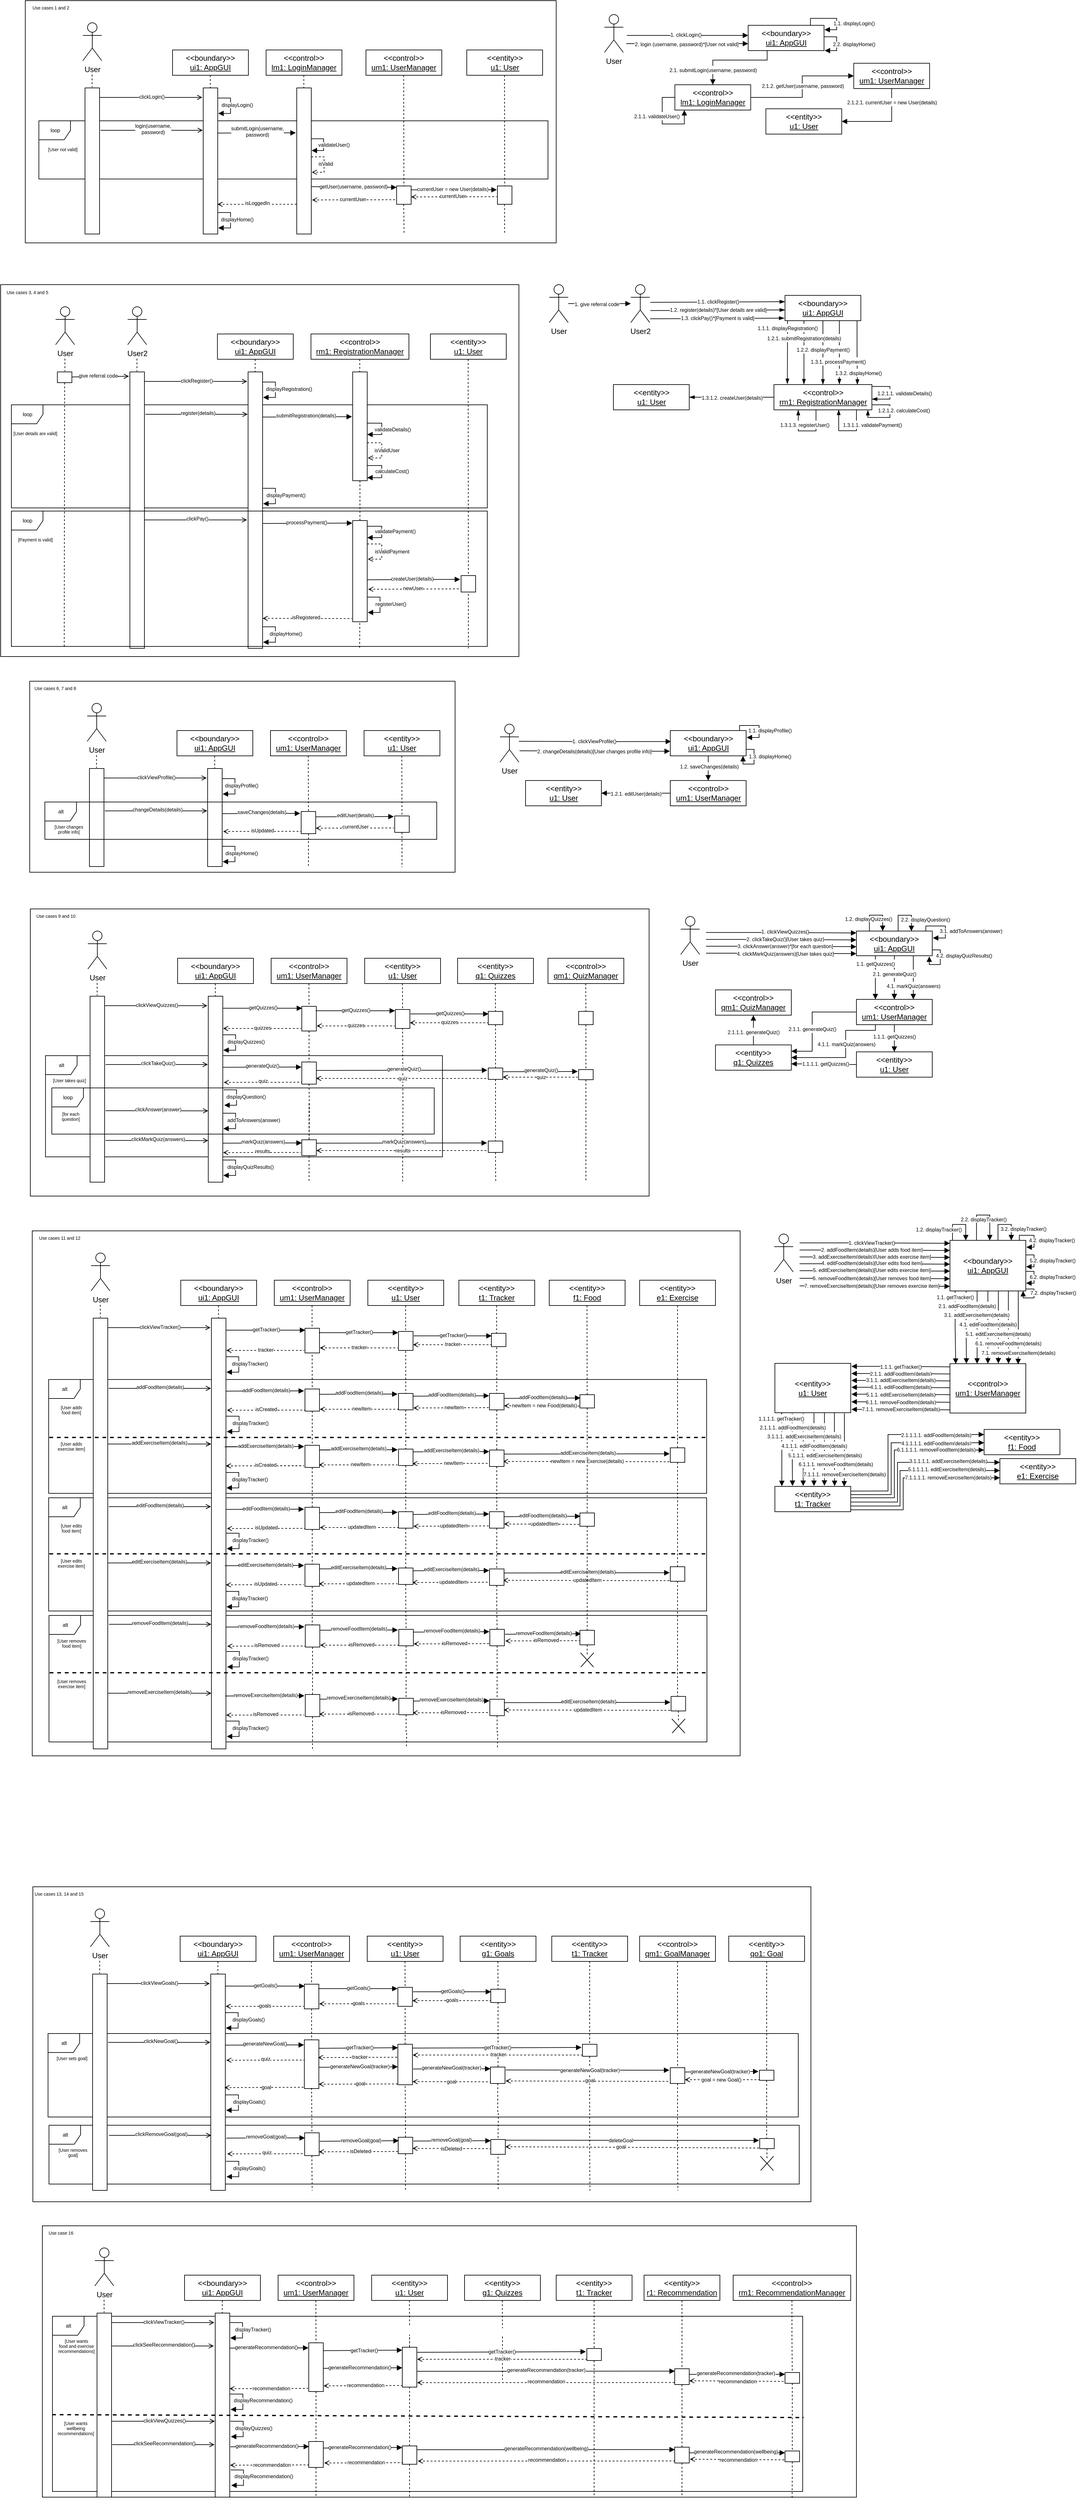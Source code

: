 <mxfile version="20.7.4" type="github">
  <diagram id="c1oZlRYy-DprkKR2t52D" name="Page-1">
    <mxGraphModel dx="1424" dy="540" grid="0" gridSize="10" guides="1" tooltips="1" connect="1" arrows="1" fold="1" page="0" pageScale="1" pageWidth="827" pageHeight="1169" math="0" shadow="0">
      <root>
        <mxCell id="0" />
        <mxCell id="1" parent="0" />
        <mxCell id="yiR10c4rIU2J_5i0L7nW-370" value="" style="rounded=0;whiteSpace=wrap;html=1;fontSize=7;" vertex="1" parent="1">
          <mxGeometry x="-32" y="3608" width="1288" height="429" as="geometry" />
        </mxCell>
        <mxCell id="yiR10c4rIU2J_5i0L7nW-200" value="" style="rounded=0;whiteSpace=wrap;html=1;fontSize=7;" vertex="1" parent="1">
          <mxGeometry x="-48" y="2035" width="1120" height="830" as="geometry" />
        </mxCell>
        <mxCell id="sUloH9DEDX4tPpxW6tqJ-341" value="alt" style="shape=umlFrame;tabPosition=left;html=1;boundedLbl=1;labelInHeader=1;width=50;height=30;fontSize=8;" parent="1" vertex="1">
          <mxGeometry x="-22" y="2457" width="1041" height="179" as="geometry" />
        </mxCell>
        <mxCell id="sUloH9DEDX4tPpxW6tqJ-342" value="[User edits&#xa;food item]" style="text;align=center;fontSize=7;" parent="sUloH9DEDX4tPpxW6tqJ-341" vertex="1">
          <mxGeometry width="60" height="20" relative="1" as="geometry">
            <mxPoint x="6" y="34" as="offset" />
          </mxGeometry>
        </mxCell>
        <mxCell id="sUloH9DEDX4tPpxW6tqJ-343" value="[User edits&#xa;exercise item]" style="text;align=center;fontSize=7;" parent="sUloH9DEDX4tPpxW6tqJ-341" vertex="1">
          <mxGeometry x="6" y="89.448" width="60" height="25.211" as="geometry" />
        </mxCell>
        <mxCell id="sUloH9DEDX4tPpxW6tqJ-403" value="alt" style="shape=umlFrame;tabPosition=left;html=1;boundedLbl=1;labelInHeader=1;width=50;height=30;fontSize=8;" parent="1" vertex="1">
          <mxGeometry x="-21.5" y="2643" width="1041" height="200" as="geometry" />
        </mxCell>
        <mxCell id="sUloH9DEDX4tPpxW6tqJ-404" value="[User removes&#xa;food item]" style="text;align=center;fontSize=7;" parent="sUloH9DEDX4tPpxW6tqJ-403" vertex="1">
          <mxGeometry width="60" height="20" relative="1" as="geometry">
            <mxPoint x="6" y="30" as="offset" />
          </mxGeometry>
        </mxCell>
        <mxCell id="sUloH9DEDX4tPpxW6tqJ-405" value="[User removes&#xa;exercise item]" style="text;align=center;fontSize=7;" parent="sUloH9DEDX4tPpxW6tqJ-403" vertex="1">
          <mxGeometry x="6" y="93.873" width="60" height="28.169" as="geometry" />
        </mxCell>
        <mxCell id="yiR10c4rIU2J_5i0L7nW-377" value="" style="endArrow=block;html=1;rounded=0;exitX=0.964;exitY=0.347;exitDx=0;exitDy=0;exitPerimeter=0;endFill=1;entryX=-0.031;entryY=0.179;entryDx=0;entryDy=0;entryPerimeter=0;" edge="1" parent="sUloH9DEDX4tPpxW6tqJ-403">
          <mxGeometry width="50" height="50" relative="1" as="geometry">
            <mxPoint x="721.502" y="29.709" as="sourcePoint" />
            <mxPoint x="841.787" y="29.004" as="targetPoint" />
          </mxGeometry>
        </mxCell>
        <mxCell id="yiR10c4rIU2J_5i0L7nW-378" value="removeFoodItem(details)" style="edgeLabel;html=1;align=center;verticalAlign=middle;resizable=0;points=[];fontSize=8;" vertex="1" connectable="0" parent="yiR10c4rIU2J_5i0L7nW-377">
          <mxGeometry x="-0.302" y="-1" relative="1" as="geometry">
            <mxPoint x="19" y="-3" as="offset" />
          </mxGeometry>
        </mxCell>
        <mxCell id="yiR10c4rIU2J_5i0L7nW-379" value="" style="endArrow=none;html=1;rounded=0;endFill=0;startArrow=open;startFill=0;dashed=1;" edge="1" parent="sUloH9DEDX4tPpxW6tqJ-403">
          <mxGeometry width="50" height="50" relative="1" as="geometry">
            <mxPoint x="722.0" y="40.35" as="sourcePoint" />
            <mxPoint x="842" y="39.85" as="targetPoint" />
          </mxGeometry>
        </mxCell>
        <mxCell id="yiR10c4rIU2J_5i0L7nW-380" value="isRemoved" style="edgeLabel;html=1;align=center;verticalAlign=middle;resizable=0;points=[];fontSize=8;" vertex="1" connectable="0" parent="yiR10c4rIU2J_5i0L7nW-379">
          <mxGeometry x="-0.302" y="-1" relative="1" as="geometry">
            <mxPoint x="22" y="-2" as="offset" />
          </mxGeometry>
        </mxCell>
        <mxCell id="yiR10c4rIU2J_5i0L7nW-388" value="" style="rounded=0;whiteSpace=wrap;html=1;" vertex="1" parent="sUloH9DEDX4tPpxW6tqJ-403">
          <mxGeometry x="984.25" y="128" width="23" height="23" as="geometry" />
        </mxCell>
        <mxCell id="yiR10c4rIU2J_5i0L7nW-389" value="" style="endArrow=block;html=1;rounded=0;exitX=0.964;exitY=0.347;exitDx=0;exitDy=0;exitPerimeter=0;endFill=1;entryX=-0.046;entryY=0.41;entryDx=0;entryDy=0;entryPerimeter=0;" edge="1" parent="sUloH9DEDX4tPpxW6tqJ-403">
          <mxGeometry width="50" height="50" relative="1" as="geometry">
            <mxPoint x="720.002" y="137.849" as="sourcePoint" />
            <mxPoint x="983.192" y="137.43" as="targetPoint" />
          </mxGeometry>
        </mxCell>
        <mxCell id="yiR10c4rIU2J_5i0L7nW-390" value="editExerciseItem(details)" style="edgeLabel;html=1;align=center;verticalAlign=middle;resizable=0;points=[];fontSize=8;" vertex="1" connectable="0" parent="yiR10c4rIU2J_5i0L7nW-389">
          <mxGeometry x="-0.302" y="-1" relative="1" as="geometry">
            <mxPoint x="41" y="-3" as="offset" />
          </mxGeometry>
        </mxCell>
        <mxCell id="yiR10c4rIU2J_5i0L7nW-391" value="" style="endArrow=none;html=1;rounded=0;exitX=1;exitY=0.75;exitDx=0;exitDy=0;endFill=0;startArrow=open;startFill=0;dashed=1;" edge="1" parent="sUloH9DEDX4tPpxW6tqJ-403">
          <mxGeometry width="50" height="50" relative="1" as="geometry">
            <mxPoint x="719.5" y="149.5" as="sourcePoint" />
            <mxPoint x="983.75" y="150" as="targetPoint" />
          </mxGeometry>
        </mxCell>
        <mxCell id="yiR10c4rIU2J_5i0L7nW-392" value="updatedItem" style="edgeLabel;html=1;align=center;verticalAlign=middle;resizable=0;points=[];fontSize=8;" vertex="1" connectable="0" parent="yiR10c4rIU2J_5i0L7nW-391">
          <mxGeometry x="-0.302" y="-1" relative="1" as="geometry">
            <mxPoint x="41" y="-2" as="offset" />
          </mxGeometry>
        </mxCell>
        <mxCell id="yiR10c4rIU2J_5i0L7nW-178" value="alt" style="shape=umlFrame;tabPosition=left;html=1;boundedLbl=1;labelInHeader=1;width=50;height=30;fontSize=8;" vertex="1" parent="1">
          <mxGeometry x="-22" y="2270" width="1041" height="180" as="geometry" />
        </mxCell>
        <mxCell id="yiR10c4rIU2J_5i0L7nW-179" value="[User adds&#xa;food item]" style="text;align=center;fontSize=7;" vertex="1" parent="yiR10c4rIU2J_5i0L7nW-178">
          <mxGeometry width="60" height="20" relative="1" as="geometry">
            <mxPoint x="6" y="34" as="offset" />
          </mxGeometry>
        </mxCell>
        <mxCell id="yiR10c4rIU2J_5i0L7nW-180" value="[User adds&#xa;exercise item]" style="text;align=center;fontSize=7;" vertex="1" parent="yiR10c4rIU2J_5i0L7nW-178">
          <mxGeometry x="6" y="91.686" width="60" height="25.352" as="geometry" />
        </mxCell>
        <mxCell id="yiR10c4rIU2J_5i0L7nW-56" value="" style="rounded=0;whiteSpace=wrap;html=1;fontSize=7;" vertex="1" parent="1">
          <mxGeometry x="-47" y="3072" width="1231" height="498" as="geometry" />
        </mxCell>
        <mxCell id="sUloH9DEDX4tPpxW6tqJ-468" value="alt" style="shape=umlFrame;tabPosition=left;html=1;boundedLbl=1;labelInHeader=1;width=50;height=30;fontSize=8;" parent="1" vertex="1">
          <mxGeometry x="-23" y="3304" width="1187" height="132" as="geometry" />
        </mxCell>
        <mxCell id="sUloH9DEDX4tPpxW6tqJ-469" value="[User sets goal]" style="text;align=center;fontSize=7;" parent="sUloH9DEDX4tPpxW6tqJ-468" vertex="1">
          <mxGeometry width="60" height="20" relative="1" as="geometry">
            <mxPoint x="8" y="29" as="offset" />
          </mxGeometry>
        </mxCell>
        <mxCell id="yiR10c4rIU2J_5i0L7nW-412" value="" style="rounded=0;whiteSpace=wrap;html=1;" vertex="1" parent="sUloH9DEDX4tPpxW6tqJ-468">
          <mxGeometry x="700" y="53" width="23" height="26" as="geometry" />
        </mxCell>
        <mxCell id="yiR10c4rIU2J_5i0L7nW-414" value="" style="endArrow=none;html=1;rounded=0;endFill=0;startArrow=open;startFill=0;dashed=1;exitX=0.982;exitY=0.679;exitDx=0;exitDy=0;exitPerimeter=0;" edge="1" parent="sUloH9DEDX4tPpxW6tqJ-468">
          <mxGeometry width="50" height="50" relative="1" as="geometry">
            <mxPoint x="576.586" y="76.004" as="sourcePoint" />
            <mxPoint x="700" y="76.35" as="targetPoint" />
          </mxGeometry>
        </mxCell>
        <mxCell id="yiR10c4rIU2J_5i0L7nW-415" value="goal" style="edgeLabel;html=1;align=center;verticalAlign=middle;resizable=0;points=[];fontSize=8;" vertex="1" connectable="0" parent="yiR10c4rIU2J_5i0L7nW-414">
          <mxGeometry x="-0.302" y="-1" relative="1" as="geometry">
            <mxPoint x="18" y="-1" as="offset" />
          </mxGeometry>
        </mxCell>
        <mxCell id="yiR10c4rIU2J_5i0L7nW-416" value="" style="endArrow=block;html=1;rounded=0;exitX=1;exitY=0.25;exitDx=0;exitDy=0;endFill=1;entryX=0;entryY=0.5;entryDx=0;entryDy=0;" edge="1" parent="sUloH9DEDX4tPpxW6tqJ-468">
          <mxGeometry width="50" height="50" relative="1" as="geometry">
            <mxPoint x="577.5" y="56.13" as="sourcePoint" />
            <mxPoint x="700" y="55.63" as="targetPoint" />
          </mxGeometry>
        </mxCell>
        <mxCell id="yiR10c4rIU2J_5i0L7nW-417" value="generateNewGoal(tracker)" style="edgeLabel;html=1;align=center;verticalAlign=middle;resizable=0;points=[];fontSize=8;" vertex="1" connectable="0" parent="yiR10c4rIU2J_5i0L7nW-416">
          <mxGeometry x="-0.302" y="-1" relative="1" as="geometry">
            <mxPoint x="17" y="-3" as="offset" />
          </mxGeometry>
        </mxCell>
        <mxCell id="yiR10c4rIU2J_5i0L7nW-54" value="alt" style="shape=umlFrame;tabPosition=left;html=1;boundedLbl=1;labelInHeader=1;width=50;height=30;fontSize=8;" vertex="1" parent="1">
          <mxGeometry x="-21.5" y="3449" width="1187" height="93" as="geometry" />
        </mxCell>
        <mxCell id="yiR10c4rIU2J_5i0L7nW-55" value="[User removes&#xa;goal]" style="text;align=center;fontSize=7;" vertex="1" parent="yiR10c4rIU2J_5i0L7nW-54">
          <mxGeometry width="60" height="20" relative="1" as="geometry">
            <mxPoint x="8" y="29" as="offset" />
          </mxGeometry>
        </mxCell>
        <mxCell id="yiR10c4rIU2J_5i0L7nW-430" value="" style="endArrow=none;html=1;rounded=0;endFill=0;startArrow=open;startFill=0;dashed=1;entryX=0;entryY=0.75;entryDx=0;entryDy=0;" edge="1" parent="yiR10c4rIU2J_5i0L7nW-54">
          <mxGeometry width="50" height="50" relative="1" as="geometry">
            <mxPoint x="722" y="34" as="sourcePoint" />
            <mxPoint x="1123.5" y="36.0" as="targetPoint" />
          </mxGeometry>
        </mxCell>
        <mxCell id="yiR10c4rIU2J_5i0L7nW-431" value="goal" style="edgeLabel;html=1;align=center;verticalAlign=middle;resizable=0;points=[];fontSize=8;" vertex="1" connectable="0" parent="yiR10c4rIU2J_5i0L7nW-430">
          <mxGeometry x="-0.302" y="-1" relative="1" as="geometry">
            <mxPoint x="42" y="-2" as="offset" />
          </mxGeometry>
        </mxCell>
        <mxCell id="yiR10c4rIU2J_5i0L7nW-432" value="" style="endArrow=block;html=1;rounded=0;exitX=1;exitY=0.25;exitDx=0;exitDy=0;endFill=1;entryX=0;entryY=0;entryDx=0;entryDy=0;" edge="1" parent="yiR10c4rIU2J_5i0L7nW-54">
          <mxGeometry width="50" height="50" relative="1" as="geometry">
            <mxPoint x="722.41" y="23.63" as="sourcePoint" />
            <mxPoint x="1123.5" y="24" as="targetPoint" />
          </mxGeometry>
        </mxCell>
        <mxCell id="yiR10c4rIU2J_5i0L7nW-433" value="deleteGoal" style="edgeLabel;html=1;align=center;verticalAlign=middle;resizable=0;points=[];fontSize=8;" vertex="1" connectable="0" parent="yiR10c4rIU2J_5i0L7nW-432">
          <mxGeometry x="-0.302" y="-1" relative="1" as="geometry">
            <mxPoint x="42" y="-1" as="offset" />
          </mxGeometry>
        </mxCell>
        <mxCell id="yiR10c4rIU2J_5i0L7nW-435" value="" style="group" vertex="1" connectable="0" parent="yiR10c4rIU2J_5i0L7nW-54">
          <mxGeometry x="1125.5" y="49" width="21" height="22.5" as="geometry" />
        </mxCell>
        <mxCell id="yiR10c4rIU2J_5i0L7nW-436" value="" style="endArrow=none;html=1;rounded=0;" edge="1" parent="yiR10c4rIU2J_5i0L7nW-435">
          <mxGeometry x="1" y="-451" width="50" height="50" relative="1" as="geometry">
            <mxPoint x="0.412" y="22.5" as="sourcePoint" />
            <mxPoint x="21" as="targetPoint" />
            <mxPoint x="131" y="-297" as="offset" />
          </mxGeometry>
        </mxCell>
        <mxCell id="yiR10c4rIU2J_5i0L7nW-437" value="" style="endArrow=none;html=1;rounded=0;" edge="1" parent="yiR10c4rIU2J_5i0L7nW-435">
          <mxGeometry x="1" y="-451" width="50" height="50" relative="1" as="geometry">
            <mxPoint x="20.588" y="22.5" as="sourcePoint" />
            <mxPoint as="targetPoint" />
            <mxPoint x="131" y="-297" as="offset" />
          </mxGeometry>
        </mxCell>
        <mxCell id="yiR10c4rIU2J_5i0L7nW-438" style="edgeStyle=orthogonalEdgeStyle;rounded=0;orthogonalLoop=1;jettySize=auto;html=1;dashed=1;fontSize=7;startArrow=none;startFill=0;endArrow=none;endFill=0;exitX=0.5;exitY=1;exitDx=0;exitDy=0;" edge="1" parent="yiR10c4rIU2J_5i0L7nW-54" source="yiR10c4rIU2J_5i0L7nW-434">
          <mxGeometry relative="1" as="geometry">
            <mxPoint x="1136" y="54.5" as="targetPoint" />
            <mxPoint x="1137" y="37.0" as="sourcePoint" />
          </mxGeometry>
        </mxCell>
        <mxCell id="sUloH9DEDX4tPpxW6tqJ-77" value="" style="rounded=0;whiteSpace=wrap;html=1;fontSize=7;" parent="1" vertex="1">
          <mxGeometry x="-51" y="1526" width="979" height="454" as="geometry" />
        </mxCell>
        <mxCell id="sUloH9DEDX4tPpxW6tqJ-16" value="alt" style="shape=umlFrame;tabPosition=left;html=1;boundedLbl=1;labelInHeader=1;width=50;height=30;fontSize=8;" parent="1" vertex="1">
          <mxGeometry x="-27" y="1758" width="628" height="160" as="geometry" />
        </mxCell>
        <mxCell id="sUloH9DEDX4tPpxW6tqJ-17" value="[User takes quiz]" style="text;align=center;fontSize=7;" parent="sUloH9DEDX4tPpxW6tqJ-16" vertex="1">
          <mxGeometry width="60" height="20" relative="1" as="geometry">
            <mxPoint x="8" y="29" as="offset" />
          </mxGeometry>
        </mxCell>
        <mxCell id="ojf8vlIbQqwhDHuOTLE6-334" style="edgeStyle=orthogonalEdgeStyle;rounded=0;orthogonalLoop=1;jettySize=auto;html=1;dashed=1;fontSize=7;startArrow=none;startFill=0;endArrow=none;endFill=0;entryX=0.5;entryY=1;entryDx=0;entryDy=0;" parent="1" target="ojf8vlIbQqwhDHuOTLE6-335" edge="1">
          <mxGeometry relative="1" as="geometry">
            <mxPoint x="538" y="1820" as="targetPoint" />
            <mxPoint x="538" y="1957" as="sourcePoint" />
          </mxGeometry>
        </mxCell>
        <mxCell id="ojf8vlIbQqwhDHuOTLE6-363" value="" style="rounded=0;whiteSpace=wrap;html=1;fontSize=7;" parent="1" vertex="1">
          <mxGeometry x="-59" y="90" width="840" height="383" as="geometry" />
        </mxCell>
        <mxCell id="ojf8vlIbQqwhDHuOTLE6-275" value="" style="rounded=0;whiteSpace=wrap;html=1;fontSize=7;" parent="1" vertex="1">
          <mxGeometry x="-52" y="1166" width="673" height="302" as="geometry" />
        </mxCell>
        <mxCell id="ojf8vlIbQqwhDHuOTLE6-245" value="" style="rounded=0;whiteSpace=wrap;html=1;fontSize=7;" parent="1" vertex="1">
          <mxGeometry x="-98" y="539" width="820" height="588" as="geometry" />
        </mxCell>
        <mxCell id="ojf8vlIbQqwhDHuOTLE6-44" value="loop" style="shape=umlFrame;tabPosition=left;html=1;boundedLbl=1;labelInHeader=1;width=50;height=30;fontSize=8;" parent="1" vertex="1">
          <mxGeometry x="-37.5" y="280" width="805.5" height="92" as="geometry" />
        </mxCell>
        <mxCell id="ojf8vlIbQqwhDHuOTLE6-45" value="[User not valid]" style="text;align=center;fontSize=7;" parent="ojf8vlIbQqwhDHuOTLE6-44" vertex="1">
          <mxGeometry width="60" height="20" relative="1" as="geometry">
            <mxPoint x="8" y="35" as="offset" />
          </mxGeometry>
        </mxCell>
        <mxCell id="ojf8vlIbQqwhDHuOTLE6-1" value="User" style="shape=umlActor;verticalLabelPosition=bottom;verticalAlign=top;html=1;outlineConnect=0;" parent="1" vertex="1">
          <mxGeometry x="32" y="125" width="30" height="60" as="geometry" />
        </mxCell>
        <mxCell id="ojf8vlIbQqwhDHuOTLE6-2" value="" style="endArrow=none;html=1;rounded=0;dashed=1;" parent="1" edge="1">
          <mxGeometry width="50" height="50" relative="1" as="geometry">
            <mxPoint x="46.7" y="207" as="sourcePoint" />
            <mxPoint x="46.7" y="227" as="targetPoint" />
          </mxGeometry>
        </mxCell>
        <mxCell id="ojf8vlIbQqwhDHuOTLE6-4" value="&amp;lt;&amp;lt;boundary&amp;gt;&amp;gt;&lt;br&gt;&lt;u&gt;ui1: AppGUI&lt;/u&gt;" style="rounded=0;whiteSpace=wrap;html=1;" parent="1" vertex="1">
          <mxGeometry x="174" y="168" width="120" height="40" as="geometry" />
        </mxCell>
        <mxCell id="ojf8vlIbQqwhDHuOTLE6-5" value="" style="endArrow=none;html=1;rounded=0;dashed=1;" parent="1" edge="1">
          <mxGeometry width="50" height="50" relative="1" as="geometry">
            <mxPoint x="233.7" y="208" as="sourcePoint" />
            <mxPoint x="233.7" y="228" as="targetPoint" />
          </mxGeometry>
        </mxCell>
        <mxCell id="ojf8vlIbQqwhDHuOTLE6-6" value="&amp;lt;&amp;lt;control&amp;gt;&amp;gt;&lt;br&gt;&lt;u&gt;lm1: LoginManager&lt;/u&gt;" style="rounded=0;whiteSpace=wrap;html=1;" parent="1" vertex="1">
          <mxGeometry x="322" y="168" width="120" height="40" as="geometry" />
        </mxCell>
        <mxCell id="ojf8vlIbQqwhDHuOTLE6-7" value="" style="endArrow=none;html=1;rounded=0;dashed=1;" parent="1" edge="1">
          <mxGeometry width="50" height="50" relative="1" as="geometry">
            <mxPoint x="381.7" y="208" as="sourcePoint" />
            <mxPoint x="381.7" y="228" as="targetPoint" />
          </mxGeometry>
        </mxCell>
        <mxCell id="ojf8vlIbQqwhDHuOTLE6-8" value="" style="rounded=0;whiteSpace=wrap;html=1;" parent="1" vertex="1">
          <mxGeometry x="222.5" y="228" width="23" height="231" as="geometry" />
        </mxCell>
        <mxCell id="ojf8vlIbQqwhDHuOTLE6-9" value="" style="endArrow=open;html=1;rounded=0;endFill=0;" parent="1" edge="1">
          <mxGeometry width="50" height="50" relative="1" as="geometry">
            <mxPoint x="58" y="243" as="sourcePoint" />
            <mxPoint x="221" y="243" as="targetPoint" />
          </mxGeometry>
        </mxCell>
        <mxCell id="ojf8vlIbQqwhDHuOTLE6-10" value="clickLogin()" style="edgeLabel;html=1;align=center;verticalAlign=middle;resizable=0;points=[];fontSize=8;" parent="ojf8vlIbQqwhDHuOTLE6-9" vertex="1" connectable="0">
          <mxGeometry x="-0.302" y="-1" relative="1" as="geometry">
            <mxPoint x="26" y="-2" as="offset" />
          </mxGeometry>
        </mxCell>
        <mxCell id="ojf8vlIbQqwhDHuOTLE6-16" value="" style="endArrow=open;html=1;rounded=0;endFill=0;" parent="1" edge="1">
          <mxGeometry width="50" height="50" relative="1" as="geometry">
            <mxPoint x="60" y="295" as="sourcePoint" />
            <mxPoint x="221.78" y="295" as="targetPoint" />
          </mxGeometry>
        </mxCell>
        <mxCell id="ojf8vlIbQqwhDHuOTLE6-17" value="login(username,&lt;br style=&quot;font-size: 8px;&quot;&gt;password)" style="edgeLabel;html=1;align=center;verticalAlign=middle;resizable=0;points=[];fontSize=8;" parent="ojf8vlIbQqwhDHuOTLE6-16" vertex="1" connectable="0">
          <mxGeometry x="-0.302" y="-1" relative="1" as="geometry">
            <mxPoint x="26" y="-3" as="offset" />
          </mxGeometry>
        </mxCell>
        <mxCell id="ojf8vlIbQqwhDHuOTLE6-20" value="" style="endArrow=block;html=1;rounded=0;exitX=0.964;exitY=0.347;exitDx=0;exitDy=0;exitPerimeter=0;endFill=1;" parent="1" edge="1">
          <mxGeometry width="50" height="50" relative="1" as="geometry">
            <mxPoint x="245.502" y="299.359" as="sourcePoint" />
            <mxPoint x="369" y="299" as="targetPoint" />
          </mxGeometry>
        </mxCell>
        <mxCell id="ojf8vlIbQqwhDHuOTLE6-21" value="submitLogin(username,&lt;br style=&quot;font-size: 8px;&quot;&gt;password)" style="edgeLabel;html=1;align=center;verticalAlign=middle;resizable=0;points=[];fontSize=8;" parent="ojf8vlIbQqwhDHuOTLE6-20" vertex="1" connectable="0">
          <mxGeometry x="-0.302" y="-1" relative="1" as="geometry">
            <mxPoint x="19" y="-3" as="offset" />
          </mxGeometry>
        </mxCell>
        <mxCell id="ojf8vlIbQqwhDHuOTLE6-24" value="&amp;lt;&amp;lt;control&amp;gt;&amp;gt;&lt;br&gt;&lt;u&gt;um1: UserManager&lt;/u&gt;" style="rounded=0;whiteSpace=wrap;html=1;" parent="1" vertex="1">
          <mxGeometry x="480" y="168" width="120" height="40" as="geometry" />
        </mxCell>
        <mxCell id="ojf8vlIbQqwhDHuOTLE6-25" value="" style="endArrow=none;html=1;rounded=0;dashed=1;entryX=0.5;entryY=0;entryDx=0;entryDy=0;" parent="1" target="ojf8vlIbQqwhDHuOTLE6-26" edge="1">
          <mxGeometry width="50" height="50" relative="1" as="geometry">
            <mxPoint x="539.7" y="208" as="sourcePoint" />
            <mxPoint x="539.7" y="228" as="targetPoint" />
          </mxGeometry>
        </mxCell>
        <mxCell id="yiR10c4rIU2J_5i0L7nW-462" style="edgeStyle=orthogonalEdgeStyle;rounded=0;orthogonalLoop=1;jettySize=auto;html=1;exitX=0;exitY=0.25;exitDx=0;exitDy=0;startArrow=none;startFill=0;endArrow=block;endFill=1;" edge="1" parent="1" source="ojf8vlIbQqwhDHuOTLE6-26">
          <mxGeometry relative="1" as="geometry">
            <mxPoint x="528.241" y="390.034" as="targetPoint" />
          </mxGeometry>
        </mxCell>
        <mxCell id="ojf8vlIbQqwhDHuOTLE6-26" value="" style="rounded=0;whiteSpace=wrap;html=1;" parent="1" vertex="1">
          <mxGeometry x="528.5" y="383" width="23" height="29" as="geometry" />
        </mxCell>
        <mxCell id="ojf8vlIbQqwhDHuOTLE6-29" style="edgeStyle=orthogonalEdgeStyle;rounded=0;orthogonalLoop=1;jettySize=auto;html=1;fontSize=8;startArrow=none;startFill=0;endArrow=block;endFill=1;exitX=1.016;exitY=0.367;exitDx=0;exitDy=0;exitPerimeter=0;" parent="1" edge="1">
          <mxGeometry relative="1" as="geometry">
            <mxPoint x="393.868" y="308.373" as="sourcePoint" />
            <mxPoint x="394" y="327" as="targetPoint" />
            <Array as="points">
              <mxPoint x="413" y="308" />
              <mxPoint x="413" y="327" />
            </Array>
          </mxGeometry>
        </mxCell>
        <mxCell id="ojf8vlIbQqwhDHuOTLE6-30" value="validateUser()" style="edgeLabel;html=1;align=center;verticalAlign=middle;resizable=0;points=[];fontSize=8;" parent="ojf8vlIbQqwhDHuOTLE6-29" vertex="1" connectable="0">
          <mxGeometry x="-0.054" relative="1" as="geometry">
            <mxPoint x="16" y="1" as="offset" />
          </mxGeometry>
        </mxCell>
        <mxCell id="ojf8vlIbQqwhDHuOTLE6-31" style="edgeStyle=orthogonalEdgeStyle;rounded=0;orthogonalLoop=1;jettySize=auto;html=1;entryX=1;entryY=0.5;entryDx=0;entryDy=0;fontSize=8;startArrow=none;startFill=0;endArrow=block;endFill=1;exitX=0.967;exitY=0.379;exitDx=0;exitDy=0;exitPerimeter=0;" parent="1" edge="1">
          <mxGeometry relative="1" as="geometry">
            <mxPoint x="245.501" y="244.003" as="sourcePoint" />
            <mxPoint x="246.26" y="267.84" as="targetPoint" />
            <Array as="points">
              <mxPoint x="265.76" y="244.34" />
              <mxPoint x="265.76" y="268.34" />
              <mxPoint x="245.76" y="268.34" />
            </Array>
          </mxGeometry>
        </mxCell>
        <mxCell id="ojf8vlIbQqwhDHuOTLE6-32" value="displayLogin()" style="edgeLabel;html=1;align=center;verticalAlign=middle;resizable=0;points=[];fontSize=8;" parent="ojf8vlIbQqwhDHuOTLE6-31" vertex="1" connectable="0">
          <mxGeometry x="-0.054" relative="1" as="geometry">
            <mxPoint x="10" as="offset" />
          </mxGeometry>
        </mxCell>
        <mxCell id="ojf8vlIbQqwhDHuOTLE6-33" value="" style="endArrow=block;html=1;rounded=0;exitX=0.964;exitY=0.347;exitDx=0;exitDy=0;exitPerimeter=0;endFill=1;entryX=0;entryY=0.25;entryDx=0;entryDy=0;" parent="1" edge="1">
          <mxGeometry width="50" height="50" relative="1" as="geometry">
            <mxPoint x="393.502" y="384.079" as="sourcePoint" />
            <mxPoint x="528.5" y="385.25" as="targetPoint" />
          </mxGeometry>
        </mxCell>
        <mxCell id="ojf8vlIbQqwhDHuOTLE6-34" value="getUser(username, password)" style="edgeLabel;html=1;align=center;verticalAlign=middle;resizable=0;points=[];fontSize=8;" parent="ojf8vlIbQqwhDHuOTLE6-33" vertex="1" connectable="0">
          <mxGeometry x="-0.302" y="-1" relative="1" as="geometry">
            <mxPoint x="19" y="-2" as="offset" />
          </mxGeometry>
        </mxCell>
        <mxCell id="ojf8vlIbQqwhDHuOTLE6-37" value="" style="endArrow=none;html=1;rounded=0;exitX=0.964;exitY=0.347;exitDx=0;exitDy=0;exitPerimeter=0;endFill=0;entryX=0;entryY=0.75;entryDx=0;entryDy=0;dashed=1;startArrow=open;startFill=0;" parent="1" target="ojf8vlIbQqwhDHuOTLE6-26" edge="1">
          <mxGeometry width="50" height="50" relative="1" as="geometry">
            <mxPoint x="394.742" y="405.109" as="sourcePoint" />
            <mxPoint x="519.498" y="405.033" as="targetPoint" />
          </mxGeometry>
        </mxCell>
        <mxCell id="ojf8vlIbQqwhDHuOTLE6-38" value="currentUser" style="edgeLabel;html=1;align=center;verticalAlign=middle;resizable=0;points=[];fontSize=8;" parent="ojf8vlIbQqwhDHuOTLE6-37" vertex="1" connectable="0">
          <mxGeometry x="-0.302" y="-1" relative="1" as="geometry">
            <mxPoint x="18" y="-2" as="offset" />
          </mxGeometry>
        </mxCell>
        <mxCell id="ojf8vlIbQqwhDHuOTLE6-39" style="edgeStyle=orthogonalEdgeStyle;rounded=0;orthogonalLoop=1;jettySize=auto;html=1;entryX=1;entryY=0.5;entryDx=0;entryDy=0;fontSize=8;startArrow=none;startFill=0;endArrow=open;endFill=0;exitX=0.967;exitY=0.379;exitDx=0;exitDy=0;exitPerimeter=0;dashed=1;" parent="1" edge="1">
          <mxGeometry relative="1" as="geometry">
            <mxPoint x="393.501" y="337.003" as="sourcePoint" />
            <mxPoint x="394.26" y="360.84" as="targetPoint" />
            <Array as="points">
              <mxPoint x="413.76" y="337.34" />
              <mxPoint x="413.76" y="361.34" />
              <mxPoint x="393.76" y="361.34" />
            </Array>
          </mxGeometry>
        </mxCell>
        <mxCell id="ojf8vlIbQqwhDHuOTLE6-40" value="isValid" style="edgeLabel;html=1;align=center;verticalAlign=middle;resizable=0;points=[];fontSize=8;" parent="ojf8vlIbQqwhDHuOTLE6-39" vertex="1" connectable="0">
          <mxGeometry x="-0.054" relative="1" as="geometry">
            <mxPoint x="2" as="offset" />
          </mxGeometry>
        </mxCell>
        <mxCell id="ojf8vlIbQqwhDHuOTLE6-43" value="" style="endArrow=none;html=1;rounded=0;dashed=1;entryX=0.837;entryY=1;entryDx=0;entryDy=0;entryPerimeter=0;" parent="1" edge="1">
          <mxGeometry width="50" height="50" relative="1" as="geometry">
            <mxPoint x="539.73" y="412" as="sourcePoint" />
            <mxPoint x="540.292" y="459" as="targetPoint" />
          </mxGeometry>
        </mxCell>
        <mxCell id="ojf8vlIbQqwhDHuOTLE6-46" style="edgeStyle=orthogonalEdgeStyle;rounded=0;orthogonalLoop=1;jettySize=auto;html=1;entryX=1;entryY=0.5;entryDx=0;entryDy=0;fontSize=8;startArrow=none;startFill=0;endArrow=block;endFill=1;exitX=0.967;exitY=0.379;exitDx=0;exitDy=0;exitPerimeter=0;" parent="1" edge="1">
          <mxGeometry relative="1" as="geometry">
            <mxPoint x="245.501" y="425.003" as="sourcePoint" />
            <mxPoint x="246.26" y="448.84" as="targetPoint" />
            <Array as="points">
              <mxPoint x="265.76" y="425.34" />
              <mxPoint x="265.76" y="449.34" />
              <mxPoint x="245.76" y="449.34" />
            </Array>
          </mxGeometry>
        </mxCell>
        <mxCell id="ojf8vlIbQqwhDHuOTLE6-47" value="displayHome()" style="edgeLabel;html=1;align=center;verticalAlign=middle;resizable=0;points=[];fontSize=8;" parent="ojf8vlIbQqwhDHuOTLE6-46" vertex="1" connectable="0">
          <mxGeometry x="-0.054" relative="1" as="geometry">
            <mxPoint x="10" as="offset" />
          </mxGeometry>
        </mxCell>
        <mxCell id="ojf8vlIbQqwhDHuOTLE6-51" value="Use cases 1 and 2" style="text;html=1;align=center;verticalAlign=middle;resizable=0;points=[];autosize=1;strokeColor=none;fillColor=none;fontSize=7;" parent="1" vertex="1">
          <mxGeometry x="-57" y="92" width="76" height="20" as="geometry" />
        </mxCell>
        <mxCell id="ojf8vlIbQqwhDHuOTLE6-53" value="loop" style="shape=umlFrame;tabPosition=left;html=1;boundedLbl=1;labelInHeader=1;width=50;height=30;fontSize=8;" parent="1" vertex="1">
          <mxGeometry x="-81" y="729" width="753" height="163" as="geometry" />
        </mxCell>
        <mxCell id="ojf8vlIbQqwhDHuOTLE6-54" value="[User details are valid]" style="text;align=center;fontSize=7;" parent="ojf8vlIbQqwhDHuOTLE6-53" vertex="1">
          <mxGeometry width="60" height="20" relative="1" as="geometry">
            <mxPoint x="8" y="35" as="offset" />
          </mxGeometry>
        </mxCell>
        <mxCell id="ojf8vlIbQqwhDHuOTLE6-55" value="User2" style="shape=umlActor;verticalLabelPosition=bottom;verticalAlign=top;html=1;outlineConnect=0;" parent="1" vertex="1">
          <mxGeometry x="103" y="574" width="30" height="60" as="geometry" />
        </mxCell>
        <mxCell id="ojf8vlIbQqwhDHuOTLE6-56" value="" style="endArrow=none;html=1;rounded=0;dashed=1;" parent="1" edge="1">
          <mxGeometry width="50" height="50" relative="1" as="geometry">
            <mxPoint x="117.7" y="656" as="sourcePoint" />
            <mxPoint x="117.7" y="676" as="targetPoint" />
          </mxGeometry>
        </mxCell>
        <mxCell id="ojf8vlIbQqwhDHuOTLE6-57" value="" style="rounded=0;whiteSpace=wrap;html=1;" parent="1" vertex="1">
          <mxGeometry x="106.5" y="677" width="23" height="437" as="geometry" />
        </mxCell>
        <mxCell id="ojf8vlIbQqwhDHuOTLE6-58" value="&amp;lt;&amp;lt;boundary&amp;gt;&amp;gt;&lt;br&gt;&lt;u&gt;ui1: AppGUI&lt;/u&gt;" style="rounded=0;whiteSpace=wrap;html=1;" parent="1" vertex="1">
          <mxGeometry x="245" y="617" width="120" height="40" as="geometry" />
        </mxCell>
        <mxCell id="ojf8vlIbQqwhDHuOTLE6-59" value="" style="endArrow=none;html=1;rounded=0;dashed=1;" parent="1" edge="1">
          <mxGeometry width="50" height="50" relative="1" as="geometry">
            <mxPoint x="304.7" y="657" as="sourcePoint" />
            <mxPoint x="304.7" y="677" as="targetPoint" />
          </mxGeometry>
        </mxCell>
        <mxCell id="ojf8vlIbQqwhDHuOTLE6-60" value="&amp;lt;&amp;lt;control&amp;gt;&amp;gt;&lt;br&gt;&lt;u&gt;rm1: RegistrationManager&lt;/u&gt;" style="rounded=0;whiteSpace=wrap;html=1;" parent="1" vertex="1">
          <mxGeometry x="393" y="617" width="155" height="40" as="geometry" />
        </mxCell>
        <mxCell id="ojf8vlIbQqwhDHuOTLE6-61" value="" style="endArrow=none;html=1;rounded=0;dashed=1;" parent="1" edge="1">
          <mxGeometry width="50" height="50" relative="1" as="geometry">
            <mxPoint x="470.2" y="657" as="sourcePoint" />
            <mxPoint x="470.2" y="677" as="targetPoint" />
          </mxGeometry>
        </mxCell>
        <mxCell id="ojf8vlIbQqwhDHuOTLE6-62" value="" style="rounded=0;whiteSpace=wrap;html=1;" parent="1" vertex="1">
          <mxGeometry x="293.5" y="677" width="23" height="437" as="geometry" />
        </mxCell>
        <mxCell id="ojf8vlIbQqwhDHuOTLE6-63" value="" style="endArrow=open;html=1;rounded=0;endFill=0;" parent="1" edge="1">
          <mxGeometry width="50" height="50" relative="1" as="geometry">
            <mxPoint x="129" y="692" as="sourcePoint" />
            <mxPoint x="292" y="692" as="targetPoint" />
          </mxGeometry>
        </mxCell>
        <mxCell id="ojf8vlIbQqwhDHuOTLE6-64" value="clickRegister()" style="edgeLabel;html=1;align=center;verticalAlign=middle;resizable=0;points=[];fontSize=8;" parent="ojf8vlIbQqwhDHuOTLE6-63" vertex="1" connectable="0">
          <mxGeometry x="-0.302" y="-1" relative="1" as="geometry">
            <mxPoint x="26" y="-2" as="offset" />
          </mxGeometry>
        </mxCell>
        <mxCell id="ojf8vlIbQqwhDHuOTLE6-258" style="edgeStyle=orthogonalEdgeStyle;rounded=0;orthogonalLoop=1;jettySize=auto;html=1;dashed=1;fontSize=7;startArrow=none;startFill=0;endArrow=none;endFill=0;" parent="1" source="ojf8vlIbQqwhDHuOTLE6-65" target="ojf8vlIbQqwhDHuOTLE6-256" edge="1">
          <mxGeometry relative="1" as="geometry" />
        </mxCell>
        <mxCell id="ojf8vlIbQqwhDHuOTLE6-65" value="" style="rounded=0;whiteSpace=wrap;html=1;" parent="1" vertex="1">
          <mxGeometry x="459" y="912" width="23" height="160" as="geometry" />
        </mxCell>
        <mxCell id="ojf8vlIbQqwhDHuOTLE6-70" value="&amp;lt;&amp;lt;entity&amp;gt;&amp;gt;&lt;br&gt;&lt;u&gt;u1: User&lt;/u&gt;" style="rounded=0;whiteSpace=wrap;html=1;" parent="1" vertex="1">
          <mxGeometry x="582" y="617" width="120" height="40" as="geometry" />
        </mxCell>
        <mxCell id="ojf8vlIbQqwhDHuOTLE6-71" value="" style="endArrow=none;html=1;rounded=0;dashed=1;entryX=0.5;entryY=0;entryDx=0;entryDy=0;" parent="1" target="ojf8vlIbQqwhDHuOTLE6-72" edge="1">
          <mxGeometry width="50" height="50" relative="1" as="geometry">
            <mxPoint x="641.7" y="657" as="sourcePoint" />
            <mxPoint x="641.7" y="677" as="targetPoint" />
          </mxGeometry>
        </mxCell>
        <mxCell id="ojf8vlIbQqwhDHuOTLE6-75" style="edgeStyle=orthogonalEdgeStyle;rounded=0;orthogonalLoop=1;jettySize=auto;html=1;entryX=1;entryY=0.5;entryDx=0;entryDy=0;fontSize=8;startArrow=none;startFill=0;endArrow=block;endFill=1;exitX=0.967;exitY=0.379;exitDx=0;exitDy=0;exitPerimeter=0;" parent="1" edge="1">
          <mxGeometry relative="1" as="geometry">
            <mxPoint x="316.501" y="693.003" as="sourcePoint" />
            <mxPoint x="317.26" y="716.84" as="targetPoint" />
            <Array as="points">
              <mxPoint x="336.76" y="693.34" />
              <mxPoint x="336.76" y="717.34" />
              <mxPoint x="316.76" y="717.34" />
            </Array>
          </mxGeometry>
        </mxCell>
        <mxCell id="ojf8vlIbQqwhDHuOTLE6-76" value="displayRegistration()" style="edgeLabel;html=1;align=center;verticalAlign=middle;resizable=0;points=[];fontSize=8;" parent="ojf8vlIbQqwhDHuOTLE6-75" vertex="1" connectable="0">
          <mxGeometry x="-0.054" relative="1" as="geometry">
            <mxPoint x="21" as="offset" />
          </mxGeometry>
        </mxCell>
        <mxCell id="ojf8vlIbQqwhDHuOTLE6-84" style="edgeStyle=orthogonalEdgeStyle;rounded=0;orthogonalLoop=1;jettySize=auto;html=1;entryX=1;entryY=0.5;entryDx=0;entryDy=0;fontSize=8;startArrow=none;startFill=0;endArrow=block;endFill=1;exitX=0.967;exitY=0.379;exitDx=0;exitDy=0;exitPerimeter=0;" parent="1" edge="1">
          <mxGeometry relative="1" as="geometry">
            <mxPoint x="316.501" y="861.003" as="sourcePoint" />
            <mxPoint x="317.26" y="884.84" as="targetPoint" />
            <Array as="points">
              <mxPoint x="336.76" y="861.34" />
              <mxPoint x="336.76" y="885.34" />
              <mxPoint x="316.76" y="885.34" />
            </Array>
          </mxGeometry>
        </mxCell>
        <mxCell id="ojf8vlIbQqwhDHuOTLE6-85" value="displayPayment()" style="edgeLabel;html=1;align=center;verticalAlign=middle;resizable=0;points=[];fontSize=8;" parent="ojf8vlIbQqwhDHuOTLE6-84" vertex="1" connectable="0">
          <mxGeometry x="-0.054" relative="1" as="geometry">
            <mxPoint x="16" as="offset" />
          </mxGeometry>
        </mxCell>
        <mxCell id="ojf8vlIbQqwhDHuOTLE6-86" value="Use cases 3, 4 and 5" style="text;html=1;align=center;verticalAlign=middle;resizable=0;points=[];autosize=1;strokeColor=none;fillColor=none;fontSize=7;" parent="1" vertex="1">
          <mxGeometry x="-98" y="542" width="84" height="20" as="geometry" />
        </mxCell>
        <mxCell id="ojf8vlIbQqwhDHuOTLE6-93" value="loop" style="shape=umlFrame;tabPosition=left;html=1;boundedLbl=1;labelInHeader=1;width=50;height=30;fontSize=8;" parent="1" vertex="1">
          <mxGeometry x="-81" y="897" width="753" height="214" as="geometry" />
        </mxCell>
        <mxCell id="ojf8vlIbQqwhDHuOTLE6-94" value="[Payment is valid]" style="text;align=center;fontSize=7;" parent="ojf8vlIbQqwhDHuOTLE6-93" vertex="1">
          <mxGeometry width="60" height="20" relative="1" as="geometry">
            <mxPoint x="8" y="35" as="offset" />
          </mxGeometry>
        </mxCell>
        <mxCell id="ojf8vlIbQqwhDHuOTLE6-106" value="" style="endArrow=open;html=1;rounded=0;endFill=0;" parent="1" edge="1">
          <mxGeometry width="50" height="50" relative="1" as="geometry">
            <mxPoint x="130.0" y="910.999" as="sourcePoint" />
            <mxPoint x="291.78" y="910.999" as="targetPoint" />
          </mxGeometry>
        </mxCell>
        <mxCell id="ojf8vlIbQqwhDHuOTLE6-107" value="clickPay()" style="edgeLabel;html=1;align=center;verticalAlign=middle;resizable=0;points=[];fontSize=8;" parent="ojf8vlIbQqwhDHuOTLE6-106" vertex="1" connectable="0">
          <mxGeometry x="-0.302" y="-1" relative="1" as="geometry">
            <mxPoint x="26" y="-3" as="offset" />
          </mxGeometry>
        </mxCell>
        <mxCell id="ojf8vlIbQqwhDHuOTLE6-108" value="" style="endArrow=block;html=1;rounded=0;exitX=0.964;exitY=0.347;exitDx=0;exitDy=0;exitPerimeter=0;endFill=1;entryX=-0.049;entryY=0.173;entryDx=0;entryDy=0;entryPerimeter=0;" parent="1" edge="1">
          <mxGeometry width="50" height="50" relative="1" as="geometry">
            <mxPoint x="317.002" y="916.599" as="sourcePoint" />
            <mxPoint x="458.373" y="915.997" as="targetPoint" />
          </mxGeometry>
        </mxCell>
        <mxCell id="ojf8vlIbQqwhDHuOTLE6-109" value="processPayment()" style="edgeLabel;html=1;align=center;verticalAlign=middle;resizable=0;points=[];fontSize=8;" parent="ojf8vlIbQqwhDHuOTLE6-108" vertex="1" connectable="0">
          <mxGeometry x="-0.302" y="-1" relative="1" as="geometry">
            <mxPoint x="19" y="-3" as="offset" />
          </mxGeometry>
        </mxCell>
        <mxCell id="ojf8vlIbQqwhDHuOTLE6-110" style="edgeStyle=orthogonalEdgeStyle;rounded=0;orthogonalLoop=1;jettySize=auto;html=1;fontSize=8;startArrow=none;startFill=0;endArrow=block;endFill=1;exitX=1.023;exitY=0.198;exitDx=0;exitDy=0;exitPerimeter=0;" parent="1" edge="1">
          <mxGeometry relative="1" as="geometry">
            <mxPoint x="482" y="939.02" as="targetPoint" />
            <Array as="points">
              <mxPoint x="505" y="921.02" />
              <mxPoint x="505" y="939.02" />
            </Array>
            <mxPoint x="482.529" y="921.002" as="sourcePoint" />
          </mxGeometry>
        </mxCell>
        <mxCell id="ojf8vlIbQqwhDHuOTLE6-111" value="validatePayment()" style="edgeLabel;html=1;align=center;verticalAlign=middle;resizable=0;points=[];fontSize=8;" parent="ojf8vlIbQqwhDHuOTLE6-110" vertex="1" connectable="0">
          <mxGeometry x="-0.054" relative="1" as="geometry">
            <mxPoint x="21" as="offset" />
          </mxGeometry>
        </mxCell>
        <mxCell id="ojf8vlIbQqwhDHuOTLE6-112" style="edgeStyle=orthogonalEdgeStyle;rounded=0;orthogonalLoop=1;jettySize=auto;html=1;fontSize=8;startArrow=none;startFill=0;endArrow=open;endFill=0;dashed=1;" parent="1" edge="1">
          <mxGeometry relative="1" as="geometry">
            <mxPoint x="482" y="949" as="sourcePoint" />
            <mxPoint x="483" y="973" as="targetPoint" />
            <Array as="points">
              <mxPoint x="505" y="949" />
              <mxPoint x="505" y="973" />
              <mxPoint x="485" y="973" />
            </Array>
          </mxGeometry>
        </mxCell>
        <mxCell id="ojf8vlIbQqwhDHuOTLE6-113" value="isValidPayment" style="edgeLabel;html=1;align=center;verticalAlign=middle;resizable=0;points=[];fontSize=8;" parent="ojf8vlIbQqwhDHuOTLE6-112" vertex="1" connectable="0">
          <mxGeometry x="-0.054" relative="1" as="geometry">
            <mxPoint x="16" y="2" as="offset" />
          </mxGeometry>
        </mxCell>
        <mxCell id="ojf8vlIbQqwhDHuOTLE6-72" value="" style="rounded=0;whiteSpace=wrap;html=1;" parent="1" vertex="1">
          <mxGeometry x="630.5" y="999" width="23" height="26" as="geometry" />
        </mxCell>
        <mxCell id="ojf8vlIbQqwhDHuOTLE6-116" value="" style="endArrow=block;html=1;rounded=0;exitX=0.964;exitY=0.347;exitDx=0;exitDy=0;exitPerimeter=0;endFill=1;" parent="1" edge="1">
          <mxGeometry width="50" height="50" relative="1" as="geometry">
            <mxPoint x="482.002" y="1005.599" as="sourcePoint" />
            <mxPoint x="629" y="1005" as="targetPoint" />
          </mxGeometry>
        </mxCell>
        <mxCell id="ojf8vlIbQqwhDHuOTLE6-117" value="createUser(details)" style="edgeLabel;html=1;align=center;verticalAlign=middle;resizable=0;points=[];fontSize=8;" parent="ojf8vlIbQqwhDHuOTLE6-116" vertex="1" connectable="0">
          <mxGeometry x="-0.302" y="-1" relative="1" as="geometry">
            <mxPoint x="19" y="-3" as="offset" />
          </mxGeometry>
        </mxCell>
        <mxCell id="ojf8vlIbQqwhDHuOTLE6-118" value="" style="endArrow=none;html=1;rounded=0;exitX=0.964;exitY=0.347;exitDx=0;exitDy=0;exitPerimeter=0;endFill=0;startArrow=open;startFill=0;dashed=1;" parent="1" edge="1">
          <mxGeometry width="50" height="50" relative="1" as="geometry">
            <mxPoint x="483.502" y="1020.599" as="sourcePoint" />
            <mxPoint x="630.5" y="1020.0" as="targetPoint" />
          </mxGeometry>
        </mxCell>
        <mxCell id="ojf8vlIbQqwhDHuOTLE6-119" value="newUser" style="edgeLabel;html=1;align=center;verticalAlign=middle;resizable=0;points=[];fontSize=8;" parent="ojf8vlIbQqwhDHuOTLE6-118" vertex="1" connectable="0">
          <mxGeometry x="-0.302" y="-1" relative="1" as="geometry">
            <mxPoint x="19" y="-3" as="offset" />
          </mxGeometry>
        </mxCell>
        <mxCell id="ojf8vlIbQqwhDHuOTLE6-121" style="edgeStyle=orthogonalEdgeStyle;rounded=0;orthogonalLoop=1;jettySize=auto;html=1;entryX=1;entryY=0.5;entryDx=0;entryDy=0;fontSize=8;startArrow=none;startFill=0;endArrow=block;endFill=1;exitX=0.967;exitY=0.379;exitDx=0;exitDy=0;exitPerimeter=0;" parent="1" edge="1">
          <mxGeometry relative="1" as="geometry">
            <mxPoint x="316.501" y="1080.003" as="sourcePoint" />
            <mxPoint x="317.26" y="1103.84" as="targetPoint" />
            <Array as="points">
              <mxPoint x="336.76" y="1080.34" />
              <mxPoint x="336.76" y="1104.34" />
              <mxPoint x="316.76" y="1104.34" />
            </Array>
          </mxGeometry>
        </mxCell>
        <mxCell id="ojf8vlIbQqwhDHuOTLE6-122" value="displayHome()" style="edgeLabel;html=1;align=center;verticalAlign=middle;resizable=0;points=[];fontSize=8;" parent="ojf8vlIbQqwhDHuOTLE6-121" vertex="1" connectable="0">
          <mxGeometry x="-0.054" relative="1" as="geometry">
            <mxPoint x="16" as="offset" />
          </mxGeometry>
        </mxCell>
        <mxCell id="ojf8vlIbQqwhDHuOTLE6-130" value="" style="endArrow=open;html=1;rounded=0;endFill=0;entryX=-0.065;entryY=0.012;entryDx=0;entryDy=0;entryPerimeter=0;" parent="1" edge="1">
          <mxGeometry width="50" height="50" relative="1" as="geometry">
            <mxPoint x="12" y="685" as="sourcePoint" />
            <mxPoint x="105.005" y="683.908" as="targetPoint" />
          </mxGeometry>
        </mxCell>
        <mxCell id="ojf8vlIbQqwhDHuOTLE6-131" value="give referral code" style="edgeLabel;html=1;align=center;verticalAlign=middle;resizable=0;points=[];fontSize=8;" parent="ojf8vlIbQqwhDHuOTLE6-130" vertex="1" connectable="0">
          <mxGeometry x="-0.302" y="-1" relative="1" as="geometry">
            <mxPoint x="11" y="-3" as="offset" />
          </mxGeometry>
        </mxCell>
        <mxCell id="ojf8vlIbQqwhDHuOTLE6-129" value="" style="rounded=0;whiteSpace=wrap;html=1;" parent="1" vertex="1">
          <mxGeometry x="-8.25" y="677" width="23" height="17" as="geometry" />
        </mxCell>
        <mxCell id="ojf8vlIbQqwhDHuOTLE6-126" value="User" style="shape=umlActor;verticalLabelPosition=bottom;verticalAlign=top;html=1;outlineConnect=0;" parent="1" vertex="1">
          <mxGeometry x="-11" y="574" width="30" height="60" as="geometry" />
        </mxCell>
        <mxCell id="ojf8vlIbQqwhDHuOTLE6-127" value="" style="endArrow=none;html=1;rounded=0;dashed=1;" parent="1" edge="1">
          <mxGeometry width="50" height="50" relative="1" as="geometry">
            <mxPoint x="3.7" y="656" as="sourcePoint" />
            <mxPoint x="3.7" y="676" as="targetPoint" />
          </mxGeometry>
        </mxCell>
        <mxCell id="ojf8vlIbQqwhDHuOTLE6-132" style="edgeStyle=orthogonalEdgeStyle;rounded=0;orthogonalLoop=1;jettySize=auto;html=1;fontSize=8;startArrow=none;startFill=0;endArrow=block;endFill=1;exitX=1.016;exitY=0.367;exitDx=0;exitDy=0;exitPerimeter=0;" parent="1" edge="1">
          <mxGeometry relative="1" as="geometry">
            <mxPoint x="482" y="844.245" as="targetPoint" />
            <Array as="points">
              <mxPoint x="505" y="824.617" />
              <mxPoint x="505" y="844.245" />
            </Array>
            <mxPoint x="482.368" y="825.003" as="sourcePoint" />
          </mxGeometry>
        </mxCell>
        <mxCell id="ojf8vlIbQqwhDHuOTLE6-133" value="calculateCost()" style="edgeLabel;html=1;align=center;verticalAlign=middle;resizable=0;points=[];fontSize=8;" parent="ojf8vlIbQqwhDHuOTLE6-132" vertex="1" connectable="0">
          <mxGeometry x="-0.054" relative="1" as="geometry">
            <mxPoint x="16" y="1" as="offset" />
          </mxGeometry>
        </mxCell>
        <mxCell id="ojf8vlIbQqwhDHuOTLE6-134" style="edgeStyle=orthogonalEdgeStyle;rounded=0;orthogonalLoop=1;jettySize=auto;html=1;fontSize=8;startArrow=none;startFill=0;endArrow=open;endFill=0;dashed=1;" parent="1" edge="1">
          <mxGeometry relative="1" as="geometry">
            <mxPoint x="482" y="789" as="sourcePoint" />
            <mxPoint x="483" y="813" as="targetPoint" />
            <Array as="points">
              <mxPoint x="505" y="789" />
              <mxPoint x="505" y="813" />
              <mxPoint x="485" y="813" />
            </Array>
          </mxGeometry>
        </mxCell>
        <mxCell id="ojf8vlIbQqwhDHuOTLE6-135" value="isValidUser" style="edgeLabel;html=1;align=center;verticalAlign=middle;resizable=0;points=[];fontSize=8;" parent="ojf8vlIbQqwhDHuOTLE6-134" vertex="1" connectable="0">
          <mxGeometry x="-0.054" relative="1" as="geometry">
            <mxPoint x="8" y="2" as="offset" />
          </mxGeometry>
        </mxCell>
        <mxCell id="ojf8vlIbQqwhDHuOTLE6-136" value="" style="endArrow=open;html=1;rounded=0;endFill=0;" parent="1" edge="1">
          <mxGeometry width="50" height="50" relative="1" as="geometry">
            <mxPoint x="131" y="744" as="sourcePoint" />
            <mxPoint x="292.78" y="744" as="targetPoint" />
          </mxGeometry>
        </mxCell>
        <mxCell id="ojf8vlIbQqwhDHuOTLE6-137" value="register(details)" style="edgeLabel;html=1;align=center;verticalAlign=middle;resizable=0;points=[];fontSize=8;" parent="ojf8vlIbQqwhDHuOTLE6-136" vertex="1" connectable="0">
          <mxGeometry x="-0.302" y="-1" relative="1" as="geometry">
            <mxPoint x="26" y="-3" as="offset" />
          </mxGeometry>
        </mxCell>
        <mxCell id="ojf8vlIbQqwhDHuOTLE6-138" value="" style="endArrow=block;html=1;rounded=0;exitX=0.964;exitY=0.347;exitDx=0;exitDy=0;exitPerimeter=0;endFill=1;entryX=-0.049;entryY=0.173;entryDx=0;entryDy=0;entryPerimeter=0;" parent="1" edge="1">
          <mxGeometry width="50" height="50" relative="1" as="geometry">
            <mxPoint x="316.502" y="748.359" as="sourcePoint" />
            <mxPoint x="457.873" y="747.757" as="targetPoint" />
          </mxGeometry>
        </mxCell>
        <mxCell id="ojf8vlIbQqwhDHuOTLE6-139" value="submitRegistration(details)" style="edgeLabel;html=1;align=center;verticalAlign=middle;resizable=0;points=[];fontSize=8;" parent="ojf8vlIbQqwhDHuOTLE6-138" vertex="1" connectable="0">
          <mxGeometry x="-0.302" y="-1" relative="1" as="geometry">
            <mxPoint x="19" y="-3" as="offset" />
          </mxGeometry>
        </mxCell>
        <mxCell id="ojf8vlIbQqwhDHuOTLE6-140" style="edgeStyle=orthogonalEdgeStyle;rounded=0;orthogonalLoop=1;jettySize=auto;html=1;fontSize=8;startArrow=none;startFill=0;endArrow=block;endFill=1;exitX=1.023;exitY=0.198;exitDx=0;exitDy=0;exitPerimeter=0;" parent="1" edge="1">
          <mxGeometry relative="1" as="geometry">
            <mxPoint x="482" y="776" as="targetPoint" />
            <Array as="points">
              <mxPoint x="505" y="758" />
              <mxPoint x="505" y="776" />
            </Array>
            <mxPoint x="482.529" y="757.982" as="sourcePoint" />
          </mxGeometry>
        </mxCell>
        <mxCell id="ojf8vlIbQqwhDHuOTLE6-141" value="validateDetails()" style="edgeLabel;html=1;align=center;verticalAlign=middle;resizable=0;points=[];fontSize=8;" parent="ojf8vlIbQqwhDHuOTLE6-140" vertex="1" connectable="0">
          <mxGeometry x="-0.054" relative="1" as="geometry">
            <mxPoint x="17" y="2" as="offset" />
          </mxGeometry>
        </mxCell>
        <mxCell id="ojf8vlIbQqwhDHuOTLE6-182" value="User" style="shape=umlActor;verticalLabelPosition=bottom;verticalAlign=top;html=1;outlineConnect=0;" parent="1" vertex="1">
          <mxGeometry x="39" y="1201" width="30" height="60" as="geometry" />
        </mxCell>
        <mxCell id="ojf8vlIbQqwhDHuOTLE6-183" value="" style="endArrow=none;html=1;rounded=0;dashed=1;" parent="1" edge="1">
          <mxGeometry width="50" height="50" relative="1" as="geometry">
            <mxPoint x="53.7" y="1283" as="sourcePoint" />
            <mxPoint x="53.7" y="1303" as="targetPoint" />
          </mxGeometry>
        </mxCell>
        <mxCell id="ojf8vlIbQqwhDHuOTLE6-184" value="" style="rounded=0;whiteSpace=wrap;html=1;" parent="1" vertex="1">
          <mxGeometry x="42.5" y="1304" width="23" height="155" as="geometry" />
        </mxCell>
        <mxCell id="ojf8vlIbQqwhDHuOTLE6-185" value="&amp;lt;&amp;lt;boundary&amp;gt;&amp;gt;&lt;br&gt;&lt;u&gt;ui1: AppGUI&lt;/u&gt;" style="rounded=0;whiteSpace=wrap;html=1;" parent="1" vertex="1">
          <mxGeometry x="181" y="1244" width="120" height="40" as="geometry" />
        </mxCell>
        <mxCell id="ojf8vlIbQqwhDHuOTLE6-186" value="" style="endArrow=none;html=1;rounded=0;dashed=1;" parent="1" edge="1">
          <mxGeometry width="50" height="50" relative="1" as="geometry">
            <mxPoint x="240.7" y="1284" as="sourcePoint" />
            <mxPoint x="240.7" y="1304" as="targetPoint" />
          </mxGeometry>
        </mxCell>
        <mxCell id="ojf8vlIbQqwhDHuOTLE6-187" value="&amp;lt;&amp;lt;control&amp;gt;&amp;gt;&lt;br&gt;&lt;u&gt;um1: UserManager&lt;/u&gt;" style="rounded=0;whiteSpace=wrap;html=1;" parent="1" vertex="1">
          <mxGeometry x="329" y="1244" width="120" height="40" as="geometry" />
        </mxCell>
        <mxCell id="ojf8vlIbQqwhDHuOTLE6-188" value="" style="endArrow=none;html=1;rounded=0;dashed=1;entryX=0.5;entryY=0;entryDx=0;entryDy=0;" parent="1" target="ojf8vlIbQqwhDHuOTLE6-192" edge="1">
          <mxGeometry width="50" height="50" relative="1" as="geometry">
            <mxPoint x="388.7" y="1284" as="sourcePoint" />
            <mxPoint x="388.7" y="1304" as="targetPoint" />
          </mxGeometry>
        </mxCell>
        <mxCell id="ojf8vlIbQqwhDHuOTLE6-189" value="" style="rounded=0;whiteSpace=wrap;html=1;" parent="1" vertex="1">
          <mxGeometry x="229.5" y="1304" width="23" height="155" as="geometry" />
        </mxCell>
        <mxCell id="ojf8vlIbQqwhDHuOTLE6-190" value="" style="endArrow=open;html=1;rounded=0;endFill=0;" parent="1" edge="1">
          <mxGeometry width="50" height="50" relative="1" as="geometry">
            <mxPoint x="65" y="1319" as="sourcePoint" />
            <mxPoint x="228" y="1319" as="targetPoint" />
          </mxGeometry>
        </mxCell>
        <mxCell id="ojf8vlIbQqwhDHuOTLE6-191" value="clickViewProfile()" style="edgeLabel;html=1;align=center;verticalAlign=middle;resizable=0;points=[];fontSize=8;" parent="ojf8vlIbQqwhDHuOTLE6-190" vertex="1" connectable="0">
          <mxGeometry x="-0.302" y="-1" relative="1" as="geometry">
            <mxPoint x="26" y="-2" as="offset" />
          </mxGeometry>
        </mxCell>
        <mxCell id="ojf8vlIbQqwhDHuOTLE6-269" style="edgeStyle=orthogonalEdgeStyle;rounded=0;orthogonalLoop=1;jettySize=auto;html=1;dashed=1;fontSize=7;startArrow=none;startFill=0;endArrow=none;endFill=0;" parent="1" source="ojf8vlIbQqwhDHuOTLE6-192" edge="1">
          <mxGeometry relative="1" as="geometry">
            <mxPoint x="388" y="1458" as="targetPoint" />
            <Array as="points">
              <mxPoint x="389" y="1458" />
            </Array>
          </mxGeometry>
        </mxCell>
        <mxCell id="ojf8vlIbQqwhDHuOTLE6-192" value="" style="rounded=0;whiteSpace=wrap;html=1;" parent="1" vertex="1">
          <mxGeometry x="377.5" y="1372" width="23" height="35" as="geometry" />
        </mxCell>
        <mxCell id="ojf8vlIbQqwhDHuOTLE6-193" value="" style="endArrow=open;html=1;rounded=0;endFill=0;" parent="1" edge="1">
          <mxGeometry width="50" height="50" relative="1" as="geometry">
            <mxPoint x="67" y="1371" as="sourcePoint" />
            <mxPoint x="228.78" y="1371" as="targetPoint" />
          </mxGeometry>
        </mxCell>
        <mxCell id="ojf8vlIbQqwhDHuOTLE6-194" value="changeDetails(details)" style="edgeLabel;html=1;align=center;verticalAlign=middle;resizable=0;points=[];fontSize=8;" parent="ojf8vlIbQqwhDHuOTLE6-193" vertex="1" connectable="0">
          <mxGeometry x="-0.302" y="-1" relative="1" as="geometry">
            <mxPoint x="26" y="-3" as="offset" />
          </mxGeometry>
        </mxCell>
        <mxCell id="ojf8vlIbQqwhDHuOTLE6-195" value="" style="endArrow=block;html=1;rounded=0;exitX=0.964;exitY=0.347;exitDx=0;exitDy=0;exitPerimeter=0;endFill=1;" parent="1" edge="1">
          <mxGeometry width="50" height="50" relative="1" as="geometry">
            <mxPoint x="252.502" y="1375.359" as="sourcePoint" />
            <mxPoint x="376" y="1375" as="targetPoint" />
          </mxGeometry>
        </mxCell>
        <mxCell id="ojf8vlIbQqwhDHuOTLE6-196" value="saveChanges(details)" style="edgeLabel;html=1;align=center;verticalAlign=middle;resizable=0;points=[];fontSize=8;" parent="ojf8vlIbQqwhDHuOTLE6-195" vertex="1" connectable="0">
          <mxGeometry x="-0.302" y="-1" relative="1" as="geometry">
            <mxPoint x="19" y="-3" as="offset" />
          </mxGeometry>
        </mxCell>
        <mxCell id="ojf8vlIbQqwhDHuOTLE6-202" style="edgeStyle=orthogonalEdgeStyle;rounded=0;orthogonalLoop=1;jettySize=auto;html=1;entryX=1;entryY=0.5;entryDx=0;entryDy=0;fontSize=8;startArrow=none;startFill=0;endArrow=block;endFill=1;exitX=0.967;exitY=0.379;exitDx=0;exitDy=0;exitPerimeter=0;" parent="1" edge="1">
          <mxGeometry relative="1" as="geometry">
            <mxPoint x="252.501" y="1320.003" as="sourcePoint" />
            <mxPoint x="253.26" y="1343.84" as="targetPoint" />
            <Array as="points">
              <mxPoint x="272.76" y="1320.34" />
              <mxPoint x="272.76" y="1344.34" />
              <mxPoint x="252.76" y="1344.34" />
            </Array>
          </mxGeometry>
        </mxCell>
        <mxCell id="ojf8vlIbQqwhDHuOTLE6-203" value="displayProfile()" style="edgeLabel;html=1;align=center;verticalAlign=middle;resizable=0;points=[];fontSize=8;" parent="ojf8vlIbQqwhDHuOTLE6-202" vertex="1" connectable="0">
          <mxGeometry x="-0.054" relative="1" as="geometry">
            <mxPoint x="10" as="offset" />
          </mxGeometry>
        </mxCell>
        <mxCell id="ojf8vlIbQqwhDHuOTLE6-211" style="edgeStyle=orthogonalEdgeStyle;rounded=0;orthogonalLoop=1;jettySize=auto;html=1;entryX=1;entryY=0.5;entryDx=0;entryDy=0;fontSize=8;startArrow=none;startFill=0;endArrow=block;endFill=1;exitX=0.967;exitY=0.379;exitDx=0;exitDy=0;exitPerimeter=0;" parent="1" edge="1">
          <mxGeometry relative="1" as="geometry">
            <mxPoint x="252.501" y="1427.033" as="sourcePoint" />
            <mxPoint x="253.26" y="1450.87" as="targetPoint" />
            <Array as="points">
              <mxPoint x="272.76" y="1427.37" />
              <mxPoint x="272.76" y="1451.37" />
              <mxPoint x="252.76" y="1451.37" />
            </Array>
          </mxGeometry>
        </mxCell>
        <mxCell id="ojf8vlIbQqwhDHuOTLE6-212" value="displayHome()" style="edgeLabel;html=1;align=center;verticalAlign=middle;resizable=0;points=[];fontSize=8;" parent="ojf8vlIbQqwhDHuOTLE6-211" vertex="1" connectable="0">
          <mxGeometry x="-0.054" relative="1" as="geometry">
            <mxPoint x="10" as="offset" />
          </mxGeometry>
        </mxCell>
        <mxCell id="ojf8vlIbQqwhDHuOTLE6-213" value="Use cases 6, 7 and 8" style="text;html=1;align=center;verticalAlign=middle;resizable=0;points=[];autosize=1;strokeColor=none;fillColor=none;fontSize=7;" parent="1" vertex="1">
          <mxGeometry x="-54" y="1168" width="84" height="20" as="geometry" />
        </mxCell>
        <mxCell id="ojf8vlIbQqwhDHuOTLE6-224" style="edgeStyle=orthogonalEdgeStyle;rounded=0;orthogonalLoop=1;jettySize=auto;html=1;entryX=1;entryY=0.5;entryDx=0;entryDy=0;fontSize=8;startArrow=none;startFill=0;endArrow=block;endFill=1;exitX=0.967;exitY=0.379;exitDx=0;exitDy=0;exitPerimeter=0;" parent="1" edge="1">
          <mxGeometry relative="1" as="geometry">
            <mxPoint x="482.001" y="1033.003" as="sourcePoint" />
            <mxPoint x="482.76" y="1056.84" as="targetPoint" />
            <Array as="points">
              <mxPoint x="502.26" y="1033.34" />
              <mxPoint x="502.26" y="1057.34" />
              <mxPoint x="482.26" y="1057.34" />
            </Array>
          </mxGeometry>
        </mxCell>
        <mxCell id="ojf8vlIbQqwhDHuOTLE6-225" value="registerUser()" style="edgeLabel;html=1;align=center;verticalAlign=middle;resizable=0;points=[];fontSize=8;" parent="ojf8vlIbQqwhDHuOTLE6-224" vertex="1" connectable="0">
          <mxGeometry x="-0.054" relative="1" as="geometry">
            <mxPoint x="16" as="offset" />
          </mxGeometry>
        </mxCell>
        <mxCell id="ojf8vlIbQqwhDHuOTLE6-226" value="" style="endArrow=none;html=1;rounded=0;exitX=0.964;exitY=0.347;exitDx=0;exitDy=0;exitPerimeter=0;endFill=0;startArrow=open;startFill=0;dashed=1;" parent="1" edge="1">
          <mxGeometry width="50" height="50" relative="1" as="geometry">
            <mxPoint x="316.502" y="1066.599" as="sourcePoint" />
            <mxPoint x="458" y="1067" as="targetPoint" />
          </mxGeometry>
        </mxCell>
        <mxCell id="ojf8vlIbQqwhDHuOTLE6-227" value="isRegistered" style="edgeLabel;html=1;align=center;verticalAlign=middle;resizable=0;points=[];fontSize=8;" parent="ojf8vlIbQqwhDHuOTLE6-226" vertex="1" connectable="0">
          <mxGeometry x="-0.302" y="-1" relative="1" as="geometry">
            <mxPoint x="19" y="-3" as="offset" />
          </mxGeometry>
        </mxCell>
        <mxCell id="ojf8vlIbQqwhDHuOTLE6-228" style="edgeStyle=orthogonalEdgeStyle;rounded=0;orthogonalLoop=1;jettySize=auto;html=1;dashed=1;fontSize=7;startArrow=none;startFill=0;endArrow=none;endFill=0;exitX=0.5;exitY=1;exitDx=0;exitDy=0;" parent="1" edge="1">
          <mxGeometry relative="1" as="geometry">
            <mxPoint x="642" y="1028.0" as="sourcePoint" />
            <mxPoint x="642" y="1114" as="targetPoint" />
            <Array as="points">
              <mxPoint x="642" y="1046" />
              <mxPoint x="642" y="1046" />
            </Array>
          </mxGeometry>
        </mxCell>
        <mxCell id="ojf8vlIbQqwhDHuOTLE6-229" value="" style="endArrow=none;html=1;rounded=0;dashed=1;exitX=0.5;exitY=1;exitDx=0;exitDy=0;entryX=0.123;entryY=0.999;entryDx=0;entryDy=0;entryPerimeter=0;" parent="1" edge="1">
          <mxGeometry width="50" height="50" relative="1" as="geometry">
            <mxPoint x="3.25" y="694" as="sourcePoint" />
            <mxPoint x="2.614" y="1113.425" as="targetPoint" />
          </mxGeometry>
        </mxCell>
        <mxCell id="ojf8vlIbQqwhDHuOTLE6-230" value="&amp;lt;&amp;lt;entity&amp;gt;&amp;gt;&lt;br&gt;&lt;u&gt;u1: User&lt;/u&gt;" style="rounded=0;whiteSpace=wrap;html=1;" parent="1" vertex="1">
          <mxGeometry x="639.5" y="168" width="120" height="40" as="geometry" />
        </mxCell>
        <mxCell id="ojf8vlIbQqwhDHuOTLE6-231" value="" style="endArrow=none;html=1;rounded=0;dashed=1;entryX=0.5;entryY=0;entryDx=0;entryDy=0;" parent="1" target="ojf8vlIbQqwhDHuOTLE6-232" edge="1">
          <mxGeometry width="50" height="50" relative="1" as="geometry">
            <mxPoint x="699.2" y="208.0" as="sourcePoint" />
            <mxPoint x="699.2" y="228" as="targetPoint" />
          </mxGeometry>
        </mxCell>
        <mxCell id="ojf8vlIbQqwhDHuOTLE6-232" value="" style="rounded=0;whiteSpace=wrap;html=1;" parent="1" vertex="1">
          <mxGeometry x="688" y="383" width="23" height="29" as="geometry" />
        </mxCell>
        <mxCell id="ojf8vlIbQqwhDHuOTLE6-233" value="" style="endArrow=none;html=1;rounded=0;dashed=1;entryX=0.854;entryY=1.003;entryDx=0;entryDy=0;entryPerimeter=0;" parent="1" edge="1">
          <mxGeometry width="50" height="50" relative="1" as="geometry">
            <mxPoint x="699.23" y="412" as="sourcePoint" />
            <mxPoint x="699.396" y="460.107" as="targetPoint" />
          </mxGeometry>
        </mxCell>
        <mxCell id="ojf8vlIbQqwhDHuOTLE6-234" value="" style="endArrow=block;html=1;rounded=0;exitX=0.964;exitY=0.347;exitDx=0;exitDy=0;exitPerimeter=0;endFill=1;" parent="1" edge="1">
          <mxGeometry width="50" height="50" relative="1" as="geometry">
            <mxPoint x="551.502" y="389.079" as="sourcePoint" />
            <mxPoint x="687" y="389" as="targetPoint" />
          </mxGeometry>
        </mxCell>
        <mxCell id="ojf8vlIbQqwhDHuOTLE6-235" value="currentUser = new User(details)" style="edgeLabel;html=1;align=center;verticalAlign=middle;resizable=0;points=[];fontSize=8;" parent="ojf8vlIbQqwhDHuOTLE6-234" vertex="1" connectable="0">
          <mxGeometry x="-0.302" y="-1" relative="1" as="geometry">
            <mxPoint x="18" y="-2" as="offset" />
          </mxGeometry>
        </mxCell>
        <mxCell id="ojf8vlIbQqwhDHuOTLE6-236" value="" style="endArrow=none;html=1;rounded=0;exitX=0.964;exitY=0.347;exitDx=0;exitDy=0;exitPerimeter=0;endFill=0;startArrow=open;startFill=0;dashed=1;" parent="1" edge="1">
          <mxGeometry width="50" height="50" relative="1" as="geometry">
            <mxPoint x="245.002" y="411.999" as="sourcePoint" />
            <mxPoint x="370" y="412" as="targetPoint" />
          </mxGeometry>
        </mxCell>
        <mxCell id="ojf8vlIbQqwhDHuOTLE6-237" value="isLoggedIn" style="edgeLabel;html=1;align=center;verticalAlign=middle;resizable=0;points=[];fontSize=8;" parent="ojf8vlIbQqwhDHuOTLE6-236" vertex="1" connectable="0">
          <mxGeometry x="-0.302" y="-1" relative="1" as="geometry">
            <mxPoint x="19" y="-3" as="offset" />
          </mxGeometry>
        </mxCell>
        <mxCell id="ojf8vlIbQqwhDHuOTLE6-238" value="" style="rounded=0;whiteSpace=wrap;html=1;" parent="1" vertex="1">
          <mxGeometry x="35.5" y="228" width="23" height="231" as="geometry" />
        </mxCell>
        <mxCell id="ojf8vlIbQqwhDHuOTLE6-239" value="" style="rounded=0;whiteSpace=wrap;html=1;" parent="1" vertex="1">
          <mxGeometry x="370.5" y="228" width="23" height="231" as="geometry" />
        </mxCell>
        <mxCell id="ojf8vlIbQqwhDHuOTLE6-242" value="" style="endArrow=none;html=1;rounded=0;exitX=0.964;exitY=0.347;exitDx=0;exitDy=0;exitPerimeter=0;endFill=0;dashed=1;startArrow=open;startFill=0;" parent="1" edge="1">
          <mxGeometry width="50" height="50" relative="1" as="geometry">
            <mxPoint x="551.502" y="400.359" as="sourcePoint" />
            <mxPoint x="687" y="400" as="targetPoint" />
          </mxGeometry>
        </mxCell>
        <mxCell id="ojf8vlIbQqwhDHuOTLE6-243" value="currentUser" style="edgeLabel;html=1;align=center;verticalAlign=middle;resizable=0;points=[];fontSize=8;" parent="ojf8vlIbQqwhDHuOTLE6-242" vertex="1" connectable="0">
          <mxGeometry x="-0.302" y="-1" relative="1" as="geometry">
            <mxPoint x="18" y="-2" as="offset" />
          </mxGeometry>
        </mxCell>
        <mxCell id="ojf8vlIbQqwhDHuOTLE6-244" style="edgeStyle=orthogonalEdgeStyle;rounded=0;orthogonalLoop=1;jettySize=auto;html=1;dashed=1;fontSize=7;startArrow=none;startFill=0;endArrow=none;endFill=0;exitX=0.5;exitY=1;exitDx=0;exitDy=0;" parent="1" edge="1">
          <mxGeometry relative="1" as="geometry">
            <mxPoint x="470.24" y="1074.0" as="sourcePoint" />
            <mxPoint x="470" y="1114" as="targetPoint" />
            <Array as="points">
              <mxPoint x="470" y="1092" />
              <mxPoint x="470" y="1092" />
            </Array>
          </mxGeometry>
        </mxCell>
        <mxCell id="ojf8vlIbQqwhDHuOTLE6-246" value="&amp;lt;&amp;lt;entity&amp;gt;&amp;gt;&lt;br&gt;&lt;u&gt;u1: User&lt;/u&gt;" style="rounded=0;whiteSpace=wrap;html=1;" parent="1" vertex="1">
          <mxGeometry x="477" y="1244" width="120" height="40" as="geometry" />
        </mxCell>
        <mxCell id="ojf8vlIbQqwhDHuOTLE6-247" value="" style="endArrow=none;html=1;rounded=0;dashed=1;entryX=0.5;entryY=0;entryDx=0;entryDy=0;" parent="1" target="ojf8vlIbQqwhDHuOTLE6-248" edge="1">
          <mxGeometry width="50" height="50" relative="1" as="geometry">
            <mxPoint x="536.7" y="1284" as="sourcePoint" />
            <mxPoint x="536.7" y="1304" as="targetPoint" />
          </mxGeometry>
        </mxCell>
        <mxCell id="ojf8vlIbQqwhDHuOTLE6-274" style="edgeStyle=orthogonalEdgeStyle;rounded=0;orthogonalLoop=1;jettySize=auto;html=1;dashed=1;fontSize=7;startArrow=none;startFill=0;endArrow=none;endFill=0;" parent="1" source="ojf8vlIbQqwhDHuOTLE6-248" edge="1">
          <mxGeometry relative="1" as="geometry">
            <mxPoint x="537" y="1460" as="targetPoint" />
          </mxGeometry>
        </mxCell>
        <mxCell id="ojf8vlIbQqwhDHuOTLE6-248" value="" style="rounded=0;whiteSpace=wrap;html=1;" parent="1" vertex="1">
          <mxGeometry x="525.5" y="1379" width="23" height="26" as="geometry" />
        </mxCell>
        <mxCell id="ojf8vlIbQqwhDHuOTLE6-249" value="" style="endArrow=block;html=1;rounded=0;exitX=0.964;exitY=0.347;exitDx=0;exitDy=0;exitPerimeter=0;endFill=1;" parent="1" edge="1">
          <mxGeometry width="50" height="50" relative="1" as="geometry">
            <mxPoint x="400.502" y="1380.359" as="sourcePoint" />
            <mxPoint x="524" y="1380" as="targetPoint" />
          </mxGeometry>
        </mxCell>
        <mxCell id="ojf8vlIbQqwhDHuOTLE6-250" value="editUser(details)" style="edgeLabel;html=1;align=center;verticalAlign=middle;resizable=0;points=[];fontSize=8;" parent="ojf8vlIbQqwhDHuOTLE6-249" vertex="1" connectable="0">
          <mxGeometry x="-0.302" y="-1" relative="1" as="geometry">
            <mxPoint x="19" y="-3" as="offset" />
          </mxGeometry>
        </mxCell>
        <mxCell id="ojf8vlIbQqwhDHuOTLE6-256" value="" style="rounded=0;whiteSpace=wrap;html=1;" parent="1" vertex="1">
          <mxGeometry x="459" y="677" width="23" height="172" as="geometry" />
        </mxCell>
        <mxCell id="ojf8vlIbQqwhDHuOTLE6-259" value="alt" style="shape=umlFrame;tabPosition=left;html=1;boundedLbl=1;labelInHeader=1;width=50;height=30;fontSize=8;" parent="1" vertex="1">
          <mxGeometry x="-28" y="1357" width="620" height="59" as="geometry" />
        </mxCell>
        <mxCell id="ojf8vlIbQqwhDHuOTLE6-260" value="[User changes &#xa;profile info]" style="text;align=center;fontSize=7;" parent="ojf8vlIbQqwhDHuOTLE6-259" vertex="1">
          <mxGeometry width="60" height="20" relative="1" as="geometry">
            <mxPoint x="8" y="29" as="offset" />
          </mxGeometry>
        </mxCell>
        <mxCell id="ojf8vlIbQqwhDHuOTLE6-265" value="" style="endArrow=none;html=1;rounded=0;exitX=0.964;exitY=0.347;exitDx=0;exitDy=0;exitPerimeter=0;endFill=0;startArrow=open;startFill=0;dashed=1;" parent="ojf8vlIbQqwhDHuOTLE6-259" edge="1">
          <mxGeometry width="50" height="50" relative="1" as="geometry">
            <mxPoint x="282.002" y="46.594" as="sourcePoint" />
            <mxPoint x="405.5" y="46.364" as="targetPoint" />
          </mxGeometry>
        </mxCell>
        <mxCell id="ojf8vlIbQqwhDHuOTLE6-266" value="isUpdated" style="edgeLabel;html=1;align=center;verticalAlign=middle;resizable=0;points=[];fontSize=8;" parent="ojf8vlIbQqwhDHuOTLE6-265" vertex="1" connectable="0">
          <mxGeometry x="-0.302" y="-1" relative="1" as="geometry">
            <mxPoint x="19" y="-3" as="offset" />
          </mxGeometry>
        </mxCell>
        <mxCell id="ojf8vlIbQqwhDHuOTLE6-263" value="" style="endArrow=none;html=1;rounded=0;exitX=0.964;exitY=0.347;exitDx=0;exitDy=0;exitPerimeter=0;endFill=0;startArrow=open;startFill=0;dashed=1;" parent="1" edge="1">
          <mxGeometry width="50" height="50" relative="1" as="geometry">
            <mxPoint x="400.502" y="1398.359" as="sourcePoint" />
            <mxPoint x="524" y="1398" as="targetPoint" />
          </mxGeometry>
        </mxCell>
        <mxCell id="ojf8vlIbQqwhDHuOTLE6-264" value="currentUser" style="edgeLabel;html=1;align=center;verticalAlign=middle;resizable=0;points=[];fontSize=8;" parent="ojf8vlIbQqwhDHuOTLE6-263" vertex="1" connectable="0">
          <mxGeometry x="-0.302" y="-1" relative="1" as="geometry">
            <mxPoint x="19" y="-3" as="offset" />
          </mxGeometry>
        </mxCell>
        <mxCell id="ojf8vlIbQqwhDHuOTLE6-311" value="User" style="shape=umlActor;verticalLabelPosition=bottom;verticalAlign=top;html=1;outlineConnect=0;" parent="1" vertex="1">
          <mxGeometry x="40" y="1561" width="30" height="60" as="geometry" />
        </mxCell>
        <mxCell id="ojf8vlIbQqwhDHuOTLE6-312" value="" style="endArrow=none;html=1;rounded=0;dashed=1;" parent="1" edge="1">
          <mxGeometry width="50" height="50" relative="1" as="geometry">
            <mxPoint x="54.7" y="1643" as="sourcePoint" />
            <mxPoint x="54.7" y="1663" as="targetPoint" />
          </mxGeometry>
        </mxCell>
        <mxCell id="ojf8vlIbQqwhDHuOTLE6-313" value="" style="rounded=0;whiteSpace=wrap;html=1;" parent="1" vertex="1">
          <mxGeometry x="43.5" y="1664" width="23" height="294" as="geometry" />
        </mxCell>
        <mxCell id="ojf8vlIbQqwhDHuOTLE6-314" value="&amp;lt;&amp;lt;boundary&amp;gt;&amp;gt;&lt;br&gt;&lt;u&gt;ui1: AppGUI&lt;/u&gt;" style="rounded=0;whiteSpace=wrap;html=1;" parent="1" vertex="1">
          <mxGeometry x="182" y="1604" width="120" height="40" as="geometry" />
        </mxCell>
        <mxCell id="ojf8vlIbQqwhDHuOTLE6-315" value="" style="endArrow=none;html=1;rounded=0;dashed=1;" parent="1" edge="1">
          <mxGeometry width="50" height="50" relative="1" as="geometry">
            <mxPoint x="241.7" y="1644" as="sourcePoint" />
            <mxPoint x="241.7" y="1664" as="targetPoint" />
          </mxGeometry>
        </mxCell>
        <mxCell id="ojf8vlIbQqwhDHuOTLE6-316" value="&amp;lt;&amp;lt;control&amp;gt;&amp;gt;&lt;br&gt;&lt;u&gt;um1: UserManager&lt;/u&gt;" style="rounded=0;whiteSpace=wrap;html=1;" parent="1" vertex="1">
          <mxGeometry x="330" y="1604" width="120" height="40" as="geometry" />
        </mxCell>
        <mxCell id="ojf8vlIbQqwhDHuOTLE6-317" value="" style="endArrow=none;html=1;rounded=0;dashed=1;entryX=0.5;entryY=0;entryDx=0;entryDy=0;" parent="1" target="ojf8vlIbQqwhDHuOTLE6-322" edge="1">
          <mxGeometry width="50" height="50" relative="1" as="geometry">
            <mxPoint x="389.7" y="1644" as="sourcePoint" />
            <mxPoint x="389.7" y="1664" as="targetPoint" />
          </mxGeometry>
        </mxCell>
        <mxCell id="ojf8vlIbQqwhDHuOTLE6-318" value="" style="rounded=0;whiteSpace=wrap;html=1;" parent="1" vertex="1">
          <mxGeometry x="230.5" y="1664" width="23" height="294" as="geometry" />
        </mxCell>
        <mxCell id="ojf8vlIbQqwhDHuOTLE6-319" value="" style="endArrow=open;html=1;rounded=0;endFill=0;" parent="1" edge="1">
          <mxGeometry width="50" height="50" relative="1" as="geometry">
            <mxPoint x="66" y="1679" as="sourcePoint" />
            <mxPoint x="229" y="1679" as="targetPoint" />
          </mxGeometry>
        </mxCell>
        <mxCell id="ojf8vlIbQqwhDHuOTLE6-320" value="clickViewQuizzes()" style="edgeLabel;html=1;align=center;verticalAlign=middle;resizable=0;points=[];fontSize=8;" parent="ojf8vlIbQqwhDHuOTLE6-319" vertex="1" connectable="0">
          <mxGeometry x="-0.302" y="-1" relative="1" as="geometry">
            <mxPoint x="26" y="-2" as="offset" />
          </mxGeometry>
        </mxCell>
        <mxCell id="ojf8vlIbQqwhDHuOTLE6-321" style="edgeStyle=orthogonalEdgeStyle;rounded=0;orthogonalLoop=1;jettySize=auto;html=1;dashed=1;fontSize=7;startArrow=none;startFill=0;endArrow=none;endFill=0;" parent="1" source="sUloH9DEDX4tPpxW6tqJ-47" edge="1">
          <mxGeometry relative="1" as="geometry">
            <mxPoint x="390.0" y="1958.0" as="targetPoint" />
            <Array as="points">
              <mxPoint x="390" y="1832" />
              <mxPoint x="390" y="1832" />
            </Array>
            <mxPoint x="390" y="1803" as="sourcePoint" />
          </mxGeometry>
        </mxCell>
        <mxCell id="ojf8vlIbQqwhDHuOTLE6-322" value="" style="rounded=0;whiteSpace=wrap;html=1;" parent="1" vertex="1">
          <mxGeometry x="378.5" y="1680" width="23" height="39" as="geometry" />
        </mxCell>
        <mxCell id="ojf8vlIbQqwhDHuOTLE6-323" value="" style="endArrow=open;html=1;rounded=0;endFill=0;" parent="1" edge="1">
          <mxGeometry width="50" height="50" relative="1" as="geometry">
            <mxPoint x="68" y="1772" as="sourcePoint" />
            <mxPoint x="229.78" y="1772" as="targetPoint" />
          </mxGeometry>
        </mxCell>
        <mxCell id="ojf8vlIbQqwhDHuOTLE6-324" value="clickTakeQuiz()" style="edgeLabel;html=1;align=center;verticalAlign=middle;resizable=0;points=[];fontSize=8;" parent="ojf8vlIbQqwhDHuOTLE6-323" vertex="1" connectable="0">
          <mxGeometry x="-0.302" y="-1" relative="1" as="geometry">
            <mxPoint x="26" y="-3" as="offset" />
          </mxGeometry>
        </mxCell>
        <mxCell id="ojf8vlIbQqwhDHuOTLE6-325" value="" style="endArrow=block;html=1;rounded=0;exitX=0.964;exitY=0.347;exitDx=0;exitDy=0;exitPerimeter=0;endFill=1;" parent="1" edge="1">
          <mxGeometry width="50" height="50" relative="1" as="geometry">
            <mxPoint x="253.502" y="1776.359" as="sourcePoint" />
            <mxPoint x="378" y="1776" as="targetPoint" />
          </mxGeometry>
        </mxCell>
        <mxCell id="ojf8vlIbQqwhDHuOTLE6-326" value="generateQuiz()" style="edgeLabel;html=1;align=center;verticalAlign=middle;resizable=0;points=[];fontSize=8;" parent="ojf8vlIbQqwhDHuOTLE6-325" vertex="1" connectable="0">
          <mxGeometry x="-0.302" y="-1" relative="1" as="geometry">
            <mxPoint x="19" y="-3" as="offset" />
          </mxGeometry>
        </mxCell>
        <mxCell id="ojf8vlIbQqwhDHuOTLE6-327" style="edgeStyle=orthogonalEdgeStyle;rounded=0;orthogonalLoop=1;jettySize=auto;html=1;entryX=1;entryY=0.5;entryDx=0;entryDy=0;fontSize=8;startArrow=none;startFill=0;endArrow=block;endFill=1;exitX=0.967;exitY=0.379;exitDx=0;exitDy=0;exitPerimeter=0;" parent="1" edge="1">
          <mxGeometry relative="1" as="geometry">
            <mxPoint x="253.501" y="1725.003" as="sourcePoint" />
            <mxPoint x="254.26" y="1748.84" as="targetPoint" />
            <Array as="points">
              <mxPoint x="273.76" y="1725.34" />
              <mxPoint x="273.76" y="1749.34" />
              <mxPoint x="253.76" y="1749.34" />
            </Array>
          </mxGeometry>
        </mxCell>
        <mxCell id="ojf8vlIbQqwhDHuOTLE6-328" value="displayQuizzes()" style="edgeLabel;html=1;align=center;verticalAlign=middle;resizable=0;points=[];fontSize=8;" parent="ojf8vlIbQqwhDHuOTLE6-327" vertex="1" connectable="0">
          <mxGeometry x="-0.054" relative="1" as="geometry">
            <mxPoint x="16" as="offset" />
          </mxGeometry>
        </mxCell>
        <mxCell id="ojf8vlIbQqwhDHuOTLE6-329" style="edgeStyle=orthogonalEdgeStyle;rounded=0;orthogonalLoop=1;jettySize=auto;html=1;entryX=1;entryY=0.5;entryDx=0;entryDy=0;fontSize=8;startArrow=none;startFill=0;endArrow=block;endFill=1;exitX=0.967;exitY=0.379;exitDx=0;exitDy=0;exitPerimeter=0;" parent="1" edge="1">
          <mxGeometry relative="1" as="geometry">
            <mxPoint x="253.501" y="1923.033" as="sourcePoint" />
            <mxPoint x="254.26" y="1946.87" as="targetPoint" />
            <Array as="points">
              <mxPoint x="273.76" y="1923.37" />
              <mxPoint x="273.76" y="1947.37" />
              <mxPoint x="253.76" y="1947.37" />
            </Array>
          </mxGeometry>
        </mxCell>
        <mxCell id="ojf8vlIbQqwhDHuOTLE6-330" value="displayQuizResults()" style="edgeLabel;html=1;align=center;verticalAlign=middle;resizable=0;points=[];fontSize=8;" parent="ojf8vlIbQqwhDHuOTLE6-329" vertex="1" connectable="0">
          <mxGeometry x="-0.054" relative="1" as="geometry">
            <mxPoint x="23" as="offset" />
          </mxGeometry>
        </mxCell>
        <mxCell id="ojf8vlIbQqwhDHuOTLE6-331" value="Use cases 9 and 10" style="text;html=1;align=center;verticalAlign=middle;resizable=0;points=[];autosize=1;strokeColor=none;fillColor=none;fontSize=7;" parent="1" vertex="1">
          <mxGeometry x="-51" y="1528" width="80" height="20" as="geometry" />
        </mxCell>
        <mxCell id="ojf8vlIbQqwhDHuOTLE6-332" value="&amp;lt;&amp;lt;entity&amp;gt;&amp;gt;&lt;br&gt;&lt;u&gt;u1: User&lt;/u&gt;" style="rounded=0;whiteSpace=wrap;html=1;" parent="1" vertex="1">
          <mxGeometry x="478" y="1604" width="120" height="40" as="geometry" />
        </mxCell>
        <mxCell id="ojf8vlIbQqwhDHuOTLE6-333" value="" style="endArrow=none;html=1;rounded=0;dashed=1;entryX=0.5;entryY=0;entryDx=0;entryDy=0;" parent="1" target="ojf8vlIbQqwhDHuOTLE6-335" edge="1">
          <mxGeometry width="50" height="50" relative="1" as="geometry">
            <mxPoint x="537.7" y="1644" as="sourcePoint" />
            <mxPoint x="537.7" y="1664" as="targetPoint" />
          </mxGeometry>
        </mxCell>
        <mxCell id="ojf8vlIbQqwhDHuOTLE6-335" value="" style="rounded=0;whiteSpace=wrap;html=1;" parent="1" vertex="1">
          <mxGeometry x="526.5" y="1685" width="23" height="30" as="geometry" />
        </mxCell>
        <mxCell id="ojf8vlIbQqwhDHuOTLE6-336" value="" style="endArrow=block;html=1;rounded=0;exitX=0.964;exitY=0.347;exitDx=0;exitDy=0;exitPerimeter=0;endFill=1;" parent="1" edge="1">
          <mxGeometry width="50" height="50" relative="1" as="geometry">
            <mxPoint x="401.502" y="1781.359" as="sourcePoint" />
            <mxPoint x="672" y="1781" as="targetPoint" />
          </mxGeometry>
        </mxCell>
        <mxCell id="ojf8vlIbQqwhDHuOTLE6-337" value="generateQuiz()" style="edgeLabel;html=1;align=center;verticalAlign=middle;resizable=0;points=[];fontSize=8;" parent="ojf8vlIbQqwhDHuOTLE6-336" vertex="1" connectable="0">
          <mxGeometry x="-0.302" y="-1" relative="1" as="geometry">
            <mxPoint x="44" y="-3" as="offset" />
          </mxGeometry>
        </mxCell>
        <mxCell id="ojf8vlIbQqwhDHuOTLE6-348" value="&amp;lt;&amp;lt;entity&amp;gt;&amp;gt;&lt;br&gt;&lt;u&gt;q1: Quizzes&lt;/u&gt;" style="rounded=0;whiteSpace=wrap;html=1;" parent="1" vertex="1">
          <mxGeometry x="625" y="1604" width="120" height="40" as="geometry" />
        </mxCell>
        <mxCell id="ojf8vlIbQqwhDHuOTLE6-349" value="" style="endArrow=none;html=1;rounded=0;dashed=1;entryX=0.5;entryY=0;entryDx=0;entryDy=0;" parent="1" target="ojf8vlIbQqwhDHuOTLE6-351" edge="1">
          <mxGeometry width="50" height="50" relative="1" as="geometry">
            <mxPoint x="684.7" y="1644" as="sourcePoint" />
            <mxPoint x="684.7" y="1664" as="targetPoint" />
          </mxGeometry>
        </mxCell>
        <mxCell id="ojf8vlIbQqwhDHuOTLE6-350" style="edgeStyle=orthogonalEdgeStyle;rounded=0;orthogonalLoop=1;jettySize=auto;html=1;dashed=1;fontSize=7;startArrow=none;startFill=0;endArrow=none;endFill=0;entryX=0.917;entryY=1.001;entryDx=0;entryDy=0;entryPerimeter=0;" parent="1" source="sUloH9DEDX4tPpxW6tqJ-55" edge="1">
          <mxGeometry relative="1" as="geometry">
            <mxPoint x="685.351" y="1958.432" as="targetPoint" />
            <Array as="points">
              <mxPoint x="685" y="1933" />
              <mxPoint x="685" y="1933" />
            </Array>
          </mxGeometry>
        </mxCell>
        <mxCell id="ojf8vlIbQqwhDHuOTLE6-351" value="" style="rounded=0;whiteSpace=wrap;html=1;" parent="1" vertex="1">
          <mxGeometry x="673.5" y="1688" width="23" height="21" as="geometry" />
        </mxCell>
        <mxCell id="ojf8vlIbQqwhDHuOTLE6-356" value="" style="endArrow=block;html=1;rounded=0;endFill=1;" parent="1" edge="1">
          <mxGeometry width="50" height="50" relative="1" as="geometry">
            <mxPoint x="253.5" y="1683" as="sourcePoint" />
            <mxPoint x="379" y="1683" as="targetPoint" />
          </mxGeometry>
        </mxCell>
        <mxCell id="ojf8vlIbQqwhDHuOTLE6-357" value="getQuizzes()" style="edgeLabel;html=1;align=center;verticalAlign=middle;resizable=0;points=[];fontSize=8;" parent="ojf8vlIbQqwhDHuOTLE6-356" vertex="1" connectable="0">
          <mxGeometry x="-0.302" y="-1" relative="1" as="geometry">
            <mxPoint x="19" y="-2" as="offset" />
          </mxGeometry>
        </mxCell>
        <mxCell id="ojf8vlIbQqwhDHuOTLE6-358" value="" style="endArrow=block;html=1;rounded=0;endFill=1;" parent="1" edge="1">
          <mxGeometry width="50" height="50" relative="1" as="geometry">
            <mxPoint x="400.5" y="1687" as="sourcePoint" />
            <mxPoint x="526" y="1687" as="targetPoint" />
          </mxGeometry>
        </mxCell>
        <mxCell id="ojf8vlIbQqwhDHuOTLE6-359" value="getQuizzes()" style="edgeLabel;html=1;align=center;verticalAlign=middle;resizable=0;points=[];fontSize=8;" parent="ojf8vlIbQqwhDHuOTLE6-358" vertex="1" connectable="0">
          <mxGeometry x="-0.302" y="-1" relative="1" as="geometry">
            <mxPoint x="19" y="-2" as="offset" />
          </mxGeometry>
        </mxCell>
        <mxCell id="ojf8vlIbQqwhDHuOTLE6-360" value="" style="endArrow=block;html=1;rounded=0;endFill=1;" parent="1" edge="1">
          <mxGeometry width="50" height="50" relative="1" as="geometry">
            <mxPoint x="550.5" y="1692" as="sourcePoint" />
            <mxPoint x="674" y="1692" as="targetPoint" />
          </mxGeometry>
        </mxCell>
        <mxCell id="ojf8vlIbQqwhDHuOTLE6-361" value="getQuizzes()" style="edgeLabel;html=1;align=center;verticalAlign=middle;resizable=0;points=[];fontSize=8;" parent="ojf8vlIbQqwhDHuOTLE6-360" vertex="1" connectable="0">
          <mxGeometry x="-0.302" y="-1" relative="1" as="geometry">
            <mxPoint x="19" y="-2" as="offset" />
          </mxGeometry>
        </mxCell>
        <mxCell id="ojf8vlIbQqwhDHuOTLE6-364" value="" style="endArrow=none;html=1;rounded=0;endFill=0;startArrow=open;startFill=0;dashed=1;" parent="1" edge="1">
          <mxGeometry width="50" height="50" relative="1" as="geometry">
            <mxPoint x="549.5" y="1706" as="sourcePoint" />
            <mxPoint x="673" y="1706" as="targetPoint" />
          </mxGeometry>
        </mxCell>
        <mxCell id="ojf8vlIbQqwhDHuOTLE6-365" value="quizzes" style="edgeLabel;html=1;align=center;verticalAlign=middle;resizable=0;points=[];fontSize=8;" parent="ojf8vlIbQqwhDHuOTLE6-364" vertex="1" connectable="0">
          <mxGeometry x="-0.302" y="-1" relative="1" as="geometry">
            <mxPoint x="19" y="-2" as="offset" />
          </mxGeometry>
        </mxCell>
        <mxCell id="ojf8vlIbQqwhDHuOTLE6-369" value="" style="endArrow=none;html=1;rounded=0;endFill=0;startArrow=open;startFill=0;dashed=1;" parent="1" edge="1">
          <mxGeometry width="50" height="50" relative="1" as="geometry">
            <mxPoint x="402" y="1711" as="sourcePoint" />
            <mxPoint x="525.5" y="1711" as="targetPoint" />
          </mxGeometry>
        </mxCell>
        <mxCell id="ojf8vlIbQqwhDHuOTLE6-370" value="quizzes" style="edgeLabel;html=1;align=center;verticalAlign=middle;resizable=0;points=[];fontSize=8;" parent="ojf8vlIbQqwhDHuOTLE6-369" vertex="1" connectable="0">
          <mxGeometry x="-0.302" y="-1" relative="1" as="geometry">
            <mxPoint x="19" y="-2" as="offset" />
          </mxGeometry>
        </mxCell>
        <mxCell id="ojf8vlIbQqwhDHuOTLE6-373" value="" style="endArrow=none;html=1;rounded=0;endFill=0;startArrow=open;startFill=0;dashed=1;" parent="1" edge="1">
          <mxGeometry width="50" height="50" relative="1" as="geometry">
            <mxPoint x="254.0" y="1715" as="sourcePoint" />
            <mxPoint x="377.5" y="1715" as="targetPoint" />
          </mxGeometry>
        </mxCell>
        <mxCell id="ojf8vlIbQqwhDHuOTLE6-374" value="quizzes" style="edgeLabel;html=1;align=center;verticalAlign=middle;resizable=0;points=[];fontSize=8;" parent="ojf8vlIbQqwhDHuOTLE6-373" vertex="1" connectable="0">
          <mxGeometry x="-0.302" y="-1" relative="1" as="geometry">
            <mxPoint x="19" y="-2" as="offset" />
          </mxGeometry>
        </mxCell>
        <mxCell id="ojf8vlIbQqwhDHuOTLE6-376" value="" style="edgeStyle=orthogonalEdgeStyle;rounded=0;orthogonalLoop=1;jettySize=auto;html=1;dashed=1;fontSize=7;startArrow=none;startFill=0;endArrow=none;endFill=0;" parent="1" source="ojf8vlIbQqwhDHuOTLE6-322" edge="1">
          <mxGeometry relative="1" as="geometry">
            <mxPoint x="390" y="1768" as="targetPoint" />
            <Array as="points" />
            <mxPoint x="390.026" y="1719" as="sourcePoint" />
          </mxGeometry>
        </mxCell>
        <mxCell id="ojf8vlIbQqwhDHuOTLE6-377" value="" style="rounded=0;whiteSpace=wrap;html=1;" parent="1" vertex="1">
          <mxGeometry x="673.5" y="1777.5" width="23" height="18" as="geometry" />
        </mxCell>
        <mxCell id="ojf8vlIbQqwhDHuOTLE6-379" value="" style="edgeStyle=orthogonalEdgeStyle;rounded=0;orthogonalLoop=1;jettySize=auto;html=1;dashed=1;fontSize=7;startArrow=none;startFill=0;endArrow=none;endFill=0;" parent="1" source="ojf8vlIbQqwhDHuOTLE6-351" target="ojf8vlIbQqwhDHuOTLE6-377" edge="1">
          <mxGeometry relative="1" as="geometry">
            <mxPoint x="684" y="1818" as="targetPoint" />
            <Array as="points" />
            <mxPoint x="685" y="1709" as="sourcePoint" />
          </mxGeometry>
        </mxCell>
        <mxCell id="sUloH9DEDX4tPpxW6tqJ-11" value="" style="endArrow=none;html=1;rounded=0;endFill=0;startArrow=open;startFill=0;dashed=1;" parent="1" edge="1">
          <mxGeometry width="50" height="50" relative="1" as="geometry">
            <mxPoint x="401" y="1794" as="sourcePoint" />
            <mxPoint x="672" y="1794" as="targetPoint" />
          </mxGeometry>
        </mxCell>
        <mxCell id="sUloH9DEDX4tPpxW6tqJ-12" value="quiz" style="edgeLabel;html=1;align=center;verticalAlign=middle;resizable=0;points=[];fontSize=8;" parent="sUloH9DEDX4tPpxW6tqJ-11" vertex="1" connectable="0">
          <mxGeometry x="-0.302" y="-1" relative="1" as="geometry">
            <mxPoint x="42" y="-1" as="offset" />
          </mxGeometry>
        </mxCell>
        <mxCell id="sUloH9DEDX4tPpxW6tqJ-13" value="" style="endArrow=none;html=1;rounded=0;exitX=0.964;exitY=0.347;exitDx=0;exitDy=0;exitPerimeter=0;endFill=0;startArrow=open;startFill=0;dashed=1;" parent="1" edge="1">
          <mxGeometry width="50" height="50" relative="1" as="geometry">
            <mxPoint x="255.002" y="1800.234" as="sourcePoint" />
            <mxPoint x="378.5" y="1800.004" as="targetPoint" />
          </mxGeometry>
        </mxCell>
        <mxCell id="sUloH9DEDX4tPpxW6tqJ-14" value="quiz" style="edgeLabel;html=1;align=center;verticalAlign=middle;resizable=0;points=[];fontSize=8;" parent="sUloH9DEDX4tPpxW6tqJ-13" vertex="1" connectable="0">
          <mxGeometry x="-0.302" y="-1" relative="1" as="geometry">
            <mxPoint x="19" y="-3" as="offset" />
          </mxGeometry>
        </mxCell>
        <mxCell id="sUloH9DEDX4tPpxW6tqJ-15" value="" style="rounded=0;whiteSpace=wrap;html=1;" parent="1" vertex="1">
          <mxGeometry x="378.5" y="1768" width="23" height="35" as="geometry" />
        </mxCell>
        <mxCell id="sUloH9DEDX4tPpxW6tqJ-47" value="" style="rounded=0;whiteSpace=wrap;html=1;" parent="1" vertex="1">
          <mxGeometry x="378.5" y="1891" width="23" height="25" as="geometry" />
        </mxCell>
        <mxCell id="sUloH9DEDX4tPpxW6tqJ-48" value="" style="edgeStyle=orthogonalEdgeStyle;rounded=0;orthogonalLoop=1;jettySize=auto;html=1;dashed=1;fontSize=7;startArrow=none;startFill=0;endArrow=none;endFill=0;" parent="1" target="sUloH9DEDX4tPpxW6tqJ-47" edge="1">
          <mxGeometry relative="1" as="geometry">
            <mxPoint x="390" y="1973" as="targetPoint" />
            <Array as="points" />
            <mxPoint x="390" y="1803" as="sourcePoint" />
          </mxGeometry>
        </mxCell>
        <mxCell id="sUloH9DEDX4tPpxW6tqJ-53" value="" style="endArrow=block;html=1;rounded=0;exitX=0.964;exitY=0.347;exitDx=0;exitDy=0;exitPerimeter=0;endFill=1;" parent="1" edge="1">
          <mxGeometry width="50" height="50" relative="1" as="geometry">
            <mxPoint x="401.002" y="1896.359" as="sourcePoint" />
            <mxPoint x="671.5" y="1896" as="targetPoint" />
          </mxGeometry>
        </mxCell>
        <mxCell id="sUloH9DEDX4tPpxW6tqJ-54" value="markQuiz(answers)" style="edgeLabel;html=1;align=center;verticalAlign=middle;resizable=0;points=[];fontSize=8;" parent="sUloH9DEDX4tPpxW6tqJ-53" vertex="1" connectable="0">
          <mxGeometry x="-0.302" y="-1" relative="1" as="geometry">
            <mxPoint x="44" y="-3" as="offset" />
          </mxGeometry>
        </mxCell>
        <mxCell id="sUloH9DEDX4tPpxW6tqJ-55" value="" style="rounded=0;whiteSpace=wrap;html=1;" parent="1" vertex="1">
          <mxGeometry x="673.5" y="1893" width="23" height="18" as="geometry" />
        </mxCell>
        <mxCell id="sUloH9DEDX4tPpxW6tqJ-56" value="" style="edgeStyle=orthogonalEdgeStyle;rounded=0;orthogonalLoop=1;jettySize=auto;html=1;dashed=1;fontSize=7;startArrow=none;startFill=0;endArrow=none;endFill=0;entryX=0.5;entryY=0;entryDx=0;entryDy=0;exitX=0.5;exitY=1;exitDx=0;exitDy=0;" parent="1" source="ojf8vlIbQqwhDHuOTLE6-377" target="sUloH9DEDX4tPpxW6tqJ-55" edge="1">
          <mxGeometry relative="1" as="geometry">
            <mxPoint x="684" y="1818" as="targetPoint" />
            <Array as="points">
              <mxPoint x="685" y="1855" />
              <mxPoint x="685" y="1855" />
            </Array>
            <mxPoint x="685" y="1780" as="sourcePoint" />
          </mxGeometry>
        </mxCell>
        <mxCell id="sUloH9DEDX4tPpxW6tqJ-57" value="" style="endArrow=none;html=1;rounded=0;endFill=0;startArrow=open;startFill=0;dashed=1;" parent="1" edge="1">
          <mxGeometry width="50" height="50" relative="1" as="geometry">
            <mxPoint x="401.5" y="1908" as="sourcePoint" />
            <mxPoint x="672.5" y="1908" as="targetPoint" />
          </mxGeometry>
        </mxCell>
        <mxCell id="sUloH9DEDX4tPpxW6tqJ-58" value="results" style="edgeLabel;html=1;align=center;verticalAlign=middle;resizable=0;points=[];fontSize=8;" parent="sUloH9DEDX4tPpxW6tqJ-57" vertex="1" connectable="0">
          <mxGeometry x="-0.302" y="-1" relative="1" as="geometry">
            <mxPoint x="42" y="-1" as="offset" />
          </mxGeometry>
        </mxCell>
        <mxCell id="sUloH9DEDX4tPpxW6tqJ-61" value="" style="endArrow=none;html=1;rounded=0;exitX=0.964;exitY=0.347;exitDx=0;exitDy=0;exitPerimeter=0;endFill=0;startArrow=open;startFill=0;dashed=1;" parent="1" edge="1">
          <mxGeometry width="50" height="50" relative="1" as="geometry">
            <mxPoint x="254.002" y="1911.234" as="sourcePoint" />
            <mxPoint x="377" y="1911" as="targetPoint" />
          </mxGeometry>
        </mxCell>
        <mxCell id="sUloH9DEDX4tPpxW6tqJ-62" value="results" style="edgeLabel;html=1;align=center;verticalAlign=middle;resizable=0;points=[];fontSize=8;" parent="sUloH9DEDX4tPpxW6tqJ-61" vertex="1" connectable="0">
          <mxGeometry x="-0.302" y="-1" relative="1" as="geometry">
            <mxPoint x="19" y="-3" as="offset" />
          </mxGeometry>
        </mxCell>
        <mxCell id="sUloH9DEDX4tPpxW6tqJ-63" value="" style="endArrow=open;html=1;rounded=0;endFill=0;entryX=-0.005;entryY=0.855;entryDx=0;entryDy=0;entryPerimeter=0;" parent="1" edge="1">
          <mxGeometry width="50" height="50" relative="1" as="geometry">
            <mxPoint x="68" y="1892" as="sourcePoint" />
            <mxPoint x="230.385" y="1892.26" as="targetPoint" />
          </mxGeometry>
        </mxCell>
        <mxCell id="sUloH9DEDX4tPpxW6tqJ-64" value="clickMarkQuiz(answers)" style="edgeLabel;html=1;align=center;verticalAlign=middle;resizable=0;points=[];fontSize=8;" parent="sUloH9DEDX4tPpxW6tqJ-63" vertex="1" connectable="0">
          <mxGeometry x="-0.302" y="-1" relative="1" as="geometry">
            <mxPoint x="26" y="-3" as="offset" />
          </mxGeometry>
        </mxCell>
        <mxCell id="sUloH9DEDX4tPpxW6tqJ-65" value="" style="endArrow=open;html=1;rounded=0;endFill=0;entryX=-0.005;entryY=0.855;entryDx=0;entryDy=0;entryPerimeter=0;" parent="1" edge="1">
          <mxGeometry width="50" height="50" relative="1" as="geometry">
            <mxPoint x="68" y="1845.0" as="sourcePoint" />
            <mxPoint x="230.385" y="1845.26" as="targetPoint" />
          </mxGeometry>
        </mxCell>
        <mxCell id="sUloH9DEDX4tPpxW6tqJ-66" value="clickAnswer(answer)" style="edgeLabel;html=1;align=center;verticalAlign=middle;resizable=0;points=[];fontSize=8;" parent="sUloH9DEDX4tPpxW6tqJ-65" vertex="1" connectable="0">
          <mxGeometry x="-0.302" y="-1" relative="1" as="geometry">
            <mxPoint x="26" y="-3" as="offset" />
          </mxGeometry>
        </mxCell>
        <mxCell id="sUloH9DEDX4tPpxW6tqJ-67" style="edgeStyle=orthogonalEdgeStyle;rounded=0;orthogonalLoop=1;jettySize=auto;html=1;entryX=1;entryY=0.5;entryDx=0;entryDy=0;fontSize=8;startArrow=none;startFill=0;endArrow=block;endFill=1;exitX=0.967;exitY=0.379;exitDx=0;exitDy=0;exitPerimeter=0;" parent="1" edge="1">
          <mxGeometry relative="1" as="geometry">
            <mxPoint x="255.001" y="1812.033" as="sourcePoint" />
            <mxPoint x="255.76" y="1835.87" as="targetPoint" />
            <Array as="points">
              <mxPoint x="275.26" y="1812.37" />
              <mxPoint x="275.26" y="1836.37" />
              <mxPoint x="255.26" y="1836.37" />
            </Array>
          </mxGeometry>
        </mxCell>
        <mxCell id="sUloH9DEDX4tPpxW6tqJ-68" value="displayQuestion()" style="edgeLabel;html=1;align=center;verticalAlign=middle;resizable=0;points=[];fontSize=8;" parent="sUloH9DEDX4tPpxW6tqJ-67" vertex="1" connectable="0">
          <mxGeometry x="-0.054" relative="1" as="geometry">
            <mxPoint x="14" as="offset" />
          </mxGeometry>
        </mxCell>
        <mxCell id="sUloH9DEDX4tPpxW6tqJ-69" style="edgeStyle=orthogonalEdgeStyle;rounded=0;orthogonalLoop=1;jettySize=auto;html=1;entryX=1;entryY=0.5;entryDx=0;entryDy=0;fontSize=8;startArrow=none;startFill=0;endArrow=block;endFill=1;exitX=0.967;exitY=0.379;exitDx=0;exitDy=0;exitPerimeter=0;" parent="1" edge="1">
          <mxGeometry relative="1" as="geometry">
            <mxPoint x="253.501" y="1849.033" as="sourcePoint" />
            <mxPoint x="254.26" y="1872.87" as="targetPoint" />
            <Array as="points">
              <mxPoint x="273.76" y="1849.37" />
              <mxPoint x="273.76" y="1873.37" />
              <mxPoint x="253.76" y="1873.37" />
            </Array>
          </mxGeometry>
        </mxCell>
        <mxCell id="sUloH9DEDX4tPpxW6tqJ-70" value="addToAnswers(answer)" style="edgeLabel;html=1;align=center;verticalAlign=middle;resizable=0;points=[];fontSize=8;" parent="sUloH9DEDX4tPpxW6tqJ-69" vertex="1" connectable="0">
          <mxGeometry x="-0.054" relative="1" as="geometry">
            <mxPoint x="28" as="offset" />
          </mxGeometry>
        </mxCell>
        <mxCell id="sUloH9DEDX4tPpxW6tqJ-71" value="loop" style="shape=umlFrame;tabPosition=left;html=1;boundedLbl=1;labelInHeader=1;width=50;height=30;fontSize=8;" parent="1" vertex="1">
          <mxGeometry x="-17" y="1809" width="605" height="73" as="geometry" />
        </mxCell>
        <mxCell id="sUloH9DEDX4tPpxW6tqJ-72" value="[for each&#xa;question]" style="text;align=center;fontSize=7;" parent="sUloH9DEDX4tPpxW6tqJ-71" vertex="1">
          <mxGeometry width="60" height="20" relative="1" as="geometry">
            <mxPoint y="31" as="offset" />
          </mxGeometry>
        </mxCell>
        <mxCell id="sUloH9DEDX4tPpxW6tqJ-73" value="" style="endArrow=block;html=1;rounded=0;exitX=0.964;exitY=0.347;exitDx=0;exitDy=0;exitPerimeter=0;endFill=1;" parent="1" edge="1">
          <mxGeometry width="50" height="50" relative="1" as="geometry">
            <mxPoint x="254.002" y="1896.359" as="sourcePoint" />
            <mxPoint x="378.5" y="1896" as="targetPoint" />
          </mxGeometry>
        </mxCell>
        <mxCell id="sUloH9DEDX4tPpxW6tqJ-74" value="markQuiz(answers)" style="edgeLabel;html=1;align=center;verticalAlign=middle;resizable=0;points=[];fontSize=8;" parent="sUloH9DEDX4tPpxW6tqJ-73" vertex="1" connectable="0">
          <mxGeometry x="-0.302" y="-1" relative="1" as="geometry">
            <mxPoint x="19" y="-3" as="offset" />
          </mxGeometry>
        </mxCell>
        <mxCell id="sUloH9DEDX4tPpxW6tqJ-80" value="&amp;lt;&amp;lt;control&amp;gt;&amp;gt;&lt;br&gt;&lt;u&gt;qm1: QuizManager&lt;/u&gt;" style="rounded=0;whiteSpace=wrap;html=1;" parent="1" vertex="1">
          <mxGeometry x="768" y="1604" width="120" height="40" as="geometry" />
        </mxCell>
        <mxCell id="sUloH9DEDX4tPpxW6tqJ-81" value="" style="endArrow=none;html=1;rounded=0;dashed=1;entryX=0.5;entryY=0;entryDx=0;entryDy=0;" parent="1" target="sUloH9DEDX4tPpxW6tqJ-83" edge="1">
          <mxGeometry width="50" height="50" relative="1" as="geometry">
            <mxPoint x="827.7" y="1644" as="sourcePoint" />
            <mxPoint x="827.7" y="1664" as="targetPoint" />
          </mxGeometry>
        </mxCell>
        <mxCell id="sUloH9DEDX4tPpxW6tqJ-83" value="" style="rounded=0;whiteSpace=wrap;html=1;" parent="1" vertex="1">
          <mxGeometry x="816.5" y="1688" width="23" height="21" as="geometry" />
        </mxCell>
        <mxCell id="sUloH9DEDX4tPpxW6tqJ-84" value="" style="rounded=0;whiteSpace=wrap;html=1;" parent="1" vertex="1">
          <mxGeometry x="816.5" y="1780" width="23" height="16" as="geometry" />
        </mxCell>
        <mxCell id="sUloH9DEDX4tPpxW6tqJ-85" value="" style="edgeStyle=orthogonalEdgeStyle;rounded=0;orthogonalLoop=1;jettySize=auto;html=1;dashed=1;fontSize=7;startArrow=none;startFill=0;endArrow=none;endFill=0;" parent="1" source="sUloH9DEDX4tPpxW6tqJ-83" target="sUloH9DEDX4tPpxW6tqJ-84" edge="1">
          <mxGeometry relative="1" as="geometry">
            <mxPoint x="827" y="1818" as="targetPoint" />
            <Array as="points" />
            <mxPoint x="828" y="1709" as="sourcePoint" />
          </mxGeometry>
        </mxCell>
        <mxCell id="sUloH9DEDX4tPpxW6tqJ-87" value="" style="edgeStyle=orthogonalEdgeStyle;rounded=0;orthogonalLoop=1;jettySize=auto;html=1;dashed=1;fontSize=7;startArrow=none;startFill=0;endArrow=none;endFill=0;exitX=0.5;exitY=1;exitDx=0;exitDy=0;" parent="1" source="sUloH9DEDX4tPpxW6tqJ-84" edge="1">
          <mxGeometry relative="1" as="geometry">
            <mxPoint x="828" y="1957" as="targetPoint" />
            <Array as="points">
              <mxPoint x="828" y="1947" />
              <mxPoint x="828" y="1947" />
            </Array>
            <mxPoint x="828" y="1780" as="sourcePoint" />
          </mxGeometry>
        </mxCell>
        <mxCell id="sUloH9DEDX4tPpxW6tqJ-88" value="" style="endArrow=block;html=1;rounded=0;exitX=0.964;exitY=0.347;exitDx=0;exitDy=0;exitPerimeter=0;endFill=1;" parent="1" edge="1">
          <mxGeometry width="50" height="50" relative="1" as="geometry">
            <mxPoint x="696.502" y="1783.359" as="sourcePoint" />
            <mxPoint x="815" y="1783" as="targetPoint" />
          </mxGeometry>
        </mxCell>
        <mxCell id="sUloH9DEDX4tPpxW6tqJ-89" value="generateQuiz()" style="edgeLabel;html=1;align=center;verticalAlign=middle;resizable=0;points=[];fontSize=8;" parent="sUloH9DEDX4tPpxW6tqJ-88" vertex="1" connectable="0">
          <mxGeometry x="-0.302" y="-1" relative="1" as="geometry">
            <mxPoint x="19" y="-3" as="offset" />
          </mxGeometry>
        </mxCell>
        <mxCell id="sUloH9DEDX4tPpxW6tqJ-90" value="" style="endArrow=none;html=1;rounded=0;endFill=0;startArrow=open;startFill=0;dashed=1;" parent="1" edge="1">
          <mxGeometry width="50" height="50" relative="1" as="geometry">
            <mxPoint x="696.5" y="1792" as="sourcePoint" />
            <mxPoint x="815" y="1792" as="targetPoint" />
          </mxGeometry>
        </mxCell>
        <mxCell id="sUloH9DEDX4tPpxW6tqJ-91" value="quiz" style="edgeLabel;html=1;align=center;verticalAlign=middle;resizable=0;points=[];fontSize=8;" parent="sUloH9DEDX4tPpxW6tqJ-90" vertex="1" connectable="0">
          <mxGeometry x="-0.302" y="-1" relative="1" as="geometry">
            <mxPoint x="19" y="-1" as="offset" />
          </mxGeometry>
        </mxCell>
        <mxCell id="sUloH9DEDX4tPpxW6tqJ-93" value="User" style="shape=umlActor;verticalLabelPosition=bottom;verticalAlign=top;html=1;outlineConnect=0;" parent="1" vertex="1">
          <mxGeometry x="45" y="2070" width="30" height="60" as="geometry" />
        </mxCell>
        <mxCell id="sUloH9DEDX4tPpxW6tqJ-94" value="" style="endArrow=none;html=1;rounded=0;dashed=1;" parent="1" edge="1">
          <mxGeometry width="50" height="50" relative="1" as="geometry">
            <mxPoint x="59.7" y="2152" as="sourcePoint" />
            <mxPoint x="59.7" y="2172" as="targetPoint" />
          </mxGeometry>
        </mxCell>
        <mxCell id="sUloH9DEDX4tPpxW6tqJ-95" value="" style="rounded=0;whiteSpace=wrap;html=1;" parent="1" vertex="1">
          <mxGeometry x="48.5" y="2173" width="23" height="681" as="geometry" />
        </mxCell>
        <mxCell id="sUloH9DEDX4tPpxW6tqJ-96" value="&amp;lt;&amp;lt;boundary&amp;gt;&amp;gt;&lt;br&gt;&lt;u&gt;ui1: AppGUI&lt;/u&gt;" style="rounded=0;whiteSpace=wrap;html=1;" parent="1" vertex="1">
          <mxGeometry x="187" y="2113" width="120" height="40" as="geometry" />
        </mxCell>
        <mxCell id="sUloH9DEDX4tPpxW6tqJ-97" value="" style="endArrow=none;html=1;rounded=0;dashed=1;" parent="1" edge="1">
          <mxGeometry width="50" height="50" relative="1" as="geometry">
            <mxPoint x="246.7" y="2153" as="sourcePoint" />
            <mxPoint x="246.7" y="2173" as="targetPoint" />
          </mxGeometry>
        </mxCell>
        <mxCell id="sUloH9DEDX4tPpxW6tqJ-98" value="&amp;lt;&amp;lt;control&amp;gt;&amp;gt;&lt;br&gt;&lt;u&gt;um1: UserManager&lt;/u&gt;" style="rounded=0;whiteSpace=wrap;html=1;" parent="1" vertex="1">
          <mxGeometry x="335" y="2113" width="120" height="40" as="geometry" />
        </mxCell>
        <mxCell id="sUloH9DEDX4tPpxW6tqJ-99" value="" style="endArrow=none;html=1;rounded=0;dashed=1;entryX=0.5;entryY=0;entryDx=0;entryDy=0;" parent="1" target="sUloH9DEDX4tPpxW6tqJ-104" edge="1">
          <mxGeometry width="50" height="50" relative="1" as="geometry">
            <mxPoint x="394.7" y="2153" as="sourcePoint" />
            <mxPoint x="394.7" y="2173" as="targetPoint" />
          </mxGeometry>
        </mxCell>
        <mxCell id="sUloH9DEDX4tPpxW6tqJ-100" value="" style="rounded=0;whiteSpace=wrap;html=1;" parent="1" vertex="1">
          <mxGeometry x="235.5" y="2173" width="23" height="681" as="geometry" />
        </mxCell>
        <mxCell id="sUloH9DEDX4tPpxW6tqJ-101" value="" style="endArrow=open;html=1;rounded=0;endFill=0;" parent="1" edge="1">
          <mxGeometry width="50" height="50" relative="1" as="geometry">
            <mxPoint x="71" y="2188" as="sourcePoint" />
            <mxPoint x="234" y="2188" as="targetPoint" />
          </mxGeometry>
        </mxCell>
        <mxCell id="sUloH9DEDX4tPpxW6tqJ-102" value="clickViewTracker()" style="edgeLabel;html=1;align=center;verticalAlign=middle;resizable=0;points=[];fontSize=8;" parent="sUloH9DEDX4tPpxW6tqJ-101" vertex="1" connectable="0">
          <mxGeometry x="-0.302" y="-1" relative="1" as="geometry">
            <mxPoint x="26" y="-2" as="offset" />
          </mxGeometry>
        </mxCell>
        <mxCell id="sUloH9DEDX4tPpxW6tqJ-104" value="" style="rounded=0;whiteSpace=wrap;html=1;" parent="1" vertex="1">
          <mxGeometry x="383.5" y="2285" width="23" height="35" as="geometry" />
        </mxCell>
        <mxCell id="sUloH9DEDX4tPpxW6tqJ-105" value="" style="endArrow=open;html=1;rounded=0;endFill=0;" parent="1" edge="1">
          <mxGeometry width="50" height="50" relative="1" as="geometry">
            <mxPoint x="73" y="2284" as="sourcePoint" />
            <mxPoint x="234.78" y="2284" as="targetPoint" />
          </mxGeometry>
        </mxCell>
        <mxCell id="sUloH9DEDX4tPpxW6tqJ-106" value="addFoodItem(details)" style="edgeLabel;html=1;align=center;verticalAlign=middle;resizable=0;points=[];fontSize=8;" parent="sUloH9DEDX4tPpxW6tqJ-105" vertex="1" connectable="0">
          <mxGeometry x="-0.302" y="-1" relative="1" as="geometry">
            <mxPoint x="24" y="-3" as="offset" />
          </mxGeometry>
        </mxCell>
        <mxCell id="sUloH9DEDX4tPpxW6tqJ-107" value="" style="endArrow=block;html=1;rounded=0;exitX=0.964;exitY=0.347;exitDx=0;exitDy=0;exitPerimeter=0;endFill=1;" parent="1" edge="1">
          <mxGeometry width="50" height="50" relative="1" as="geometry">
            <mxPoint x="258.502" y="2288.359" as="sourcePoint" />
            <mxPoint x="382.0" y="2288" as="targetPoint" />
          </mxGeometry>
        </mxCell>
        <mxCell id="sUloH9DEDX4tPpxW6tqJ-108" value="addFoodItem(details)" style="edgeLabel;html=1;align=center;verticalAlign=middle;resizable=0;points=[];fontSize=8;" parent="sUloH9DEDX4tPpxW6tqJ-107" vertex="1" connectable="0">
          <mxGeometry x="-0.302" y="-1" relative="1" as="geometry">
            <mxPoint x="20" y="-2" as="offset" />
          </mxGeometry>
        </mxCell>
        <mxCell id="sUloH9DEDX4tPpxW6tqJ-109" style="edgeStyle=orthogonalEdgeStyle;rounded=0;orthogonalLoop=1;jettySize=auto;html=1;entryX=1;entryY=0.5;entryDx=0;entryDy=0;fontSize=8;startArrow=none;startFill=0;endArrow=block;endFill=1;exitX=0.967;exitY=0.379;exitDx=0;exitDy=0;exitPerimeter=0;" parent="1" edge="1">
          <mxGeometry relative="1" as="geometry">
            <mxPoint x="258.501" y="2234.003" as="sourcePoint" />
            <mxPoint x="259.26" y="2257.84" as="targetPoint" />
            <Array as="points">
              <mxPoint x="278.76" y="2234.34" />
              <mxPoint x="278.76" y="2258.34" />
              <mxPoint x="258.76" y="2258.34" />
            </Array>
          </mxGeometry>
        </mxCell>
        <mxCell id="sUloH9DEDX4tPpxW6tqJ-110" value="displayTracker()" style="edgeLabel;html=1;align=center;verticalAlign=middle;resizable=0;points=[];fontSize=8;" parent="sUloH9DEDX4tPpxW6tqJ-109" vertex="1" connectable="0">
          <mxGeometry x="-0.054" relative="1" as="geometry">
            <mxPoint x="17" as="offset" />
          </mxGeometry>
        </mxCell>
        <mxCell id="sUloH9DEDX4tPpxW6tqJ-113" value="Use cases 11 and 12" style="text;html=1;align=center;verticalAlign=middle;resizable=0;points=[];autosize=1;strokeColor=none;fillColor=none;fontSize=7;" parent="1" vertex="1">
          <mxGeometry x="-47" y="2037" width="83" height="20" as="geometry" />
        </mxCell>
        <mxCell id="sUloH9DEDX4tPpxW6tqJ-114" value="&amp;lt;&amp;lt;entity&amp;gt;&amp;gt;&lt;br&gt;&lt;u&gt;u1: User&lt;/u&gt;" style="rounded=0;whiteSpace=wrap;html=1;" parent="1" vertex="1">
          <mxGeometry x="483" y="2113" width="120" height="40" as="geometry" />
        </mxCell>
        <mxCell id="sUloH9DEDX4tPpxW6tqJ-115" value="" style="endArrow=none;html=1;rounded=0;dashed=1;entryX=0.5;entryY=0;entryDx=0;entryDy=0;" parent="1" target="sUloH9DEDX4tPpxW6tqJ-117" edge="1">
          <mxGeometry width="50" height="50" relative="1" as="geometry">
            <mxPoint x="542.7" y="2153" as="sourcePoint" />
            <mxPoint x="542.7" y="2173" as="targetPoint" />
          </mxGeometry>
        </mxCell>
        <mxCell id="sUloH9DEDX4tPpxW6tqJ-116" style="edgeStyle=orthogonalEdgeStyle;rounded=0;orthogonalLoop=1;jettySize=auto;html=1;dashed=1;fontSize=7;startArrow=none;startFill=0;endArrow=none;endFill=0;" parent="1" edge="1">
          <mxGeometry relative="1" as="geometry">
            <mxPoint x="543" y="2387" as="targetPoint" />
            <mxPoint x="543.0" y="2380.0" as="sourcePoint" />
          </mxGeometry>
        </mxCell>
        <mxCell id="sUloH9DEDX4tPpxW6tqJ-117" value="" style="rounded=0;whiteSpace=wrap;html=1;" parent="1" vertex="1">
          <mxGeometry x="531.5" y="2292" width="23" height="26" as="geometry" />
        </mxCell>
        <mxCell id="sUloH9DEDX4tPpxW6tqJ-118" value="" style="endArrow=block;html=1;rounded=0;exitX=0.964;exitY=0.347;exitDx=0;exitDy=0;exitPerimeter=0;endFill=1;" parent="1" edge="1">
          <mxGeometry width="50" height="50" relative="1" as="geometry">
            <mxPoint x="406.502" y="2293.359" as="sourcePoint" />
            <mxPoint x="530.0" y="2293" as="targetPoint" />
          </mxGeometry>
        </mxCell>
        <mxCell id="sUloH9DEDX4tPpxW6tqJ-119" value="addFoodItem(details)" style="edgeLabel;html=1;align=center;verticalAlign=middle;resizable=0;points=[];fontSize=8;" parent="sUloH9DEDX4tPpxW6tqJ-118" vertex="1" connectable="0">
          <mxGeometry x="-0.302" y="-1" relative="1" as="geometry">
            <mxPoint x="19" y="-3" as="offset" />
          </mxGeometry>
        </mxCell>
        <mxCell id="sUloH9DEDX4tPpxW6tqJ-129" value="&amp;lt;&amp;lt;entity&amp;gt;&amp;gt;&lt;br&gt;&lt;u&gt;t1: Tracker&lt;/u&gt;" style="rounded=0;whiteSpace=wrap;html=1;" parent="1" vertex="1">
          <mxGeometry x="627" y="2113" width="120" height="40" as="geometry" />
        </mxCell>
        <mxCell id="sUloH9DEDX4tPpxW6tqJ-130" value="" style="endArrow=none;html=1;rounded=0;dashed=1;entryX=0.5;entryY=0;entryDx=0;entryDy=0;" parent="1" target="sUloH9DEDX4tPpxW6tqJ-132" edge="1">
          <mxGeometry width="50" height="50" relative="1" as="geometry">
            <mxPoint x="686.7" y="2153" as="sourcePoint" />
            <mxPoint x="686.7" y="2173" as="targetPoint" />
          </mxGeometry>
        </mxCell>
        <mxCell id="sUloH9DEDX4tPpxW6tqJ-132" value="" style="rounded=0;whiteSpace=wrap;html=1;" parent="1" vertex="1">
          <mxGeometry x="675.5" y="2292" width="23" height="26" as="geometry" />
        </mxCell>
        <mxCell id="sUloH9DEDX4tPpxW6tqJ-133" value="&amp;lt;&amp;lt;entity&amp;gt;&amp;gt;&lt;br&gt;&lt;u&gt;f1: Food&lt;/u&gt;" style="rounded=0;whiteSpace=wrap;html=1;" parent="1" vertex="1">
          <mxGeometry x="770" y="2113" width="120" height="40" as="geometry" />
        </mxCell>
        <mxCell id="sUloH9DEDX4tPpxW6tqJ-134" value="" style="endArrow=none;html=1;rounded=0;dashed=1;entryX=0.5;entryY=0;entryDx=0;entryDy=0;" parent="1" target="sUloH9DEDX4tPpxW6tqJ-136" edge="1">
          <mxGeometry width="50" height="50" relative="1" as="geometry">
            <mxPoint x="829.7" y="2153" as="sourcePoint" />
            <mxPoint x="829.7" y="2173" as="targetPoint" />
          </mxGeometry>
        </mxCell>
        <mxCell id="sUloH9DEDX4tPpxW6tqJ-135" style="edgeStyle=orthogonalEdgeStyle;rounded=0;orthogonalLoop=1;jettySize=auto;html=1;dashed=1;fontSize=7;startArrow=none;startFill=0;endArrow=none;endFill=0;entryX=0.5;entryY=0;entryDx=0;entryDy=0;" parent="1" source="sUloH9DEDX4tPpxW6tqJ-136" target="sUloH9DEDX4tPpxW6tqJ-355" edge="1">
          <mxGeometry relative="1" as="geometry">
            <mxPoint x="830" y="2373" as="targetPoint" />
          </mxGeometry>
        </mxCell>
        <mxCell id="sUloH9DEDX4tPpxW6tqJ-136" value="" style="rounded=0;whiteSpace=wrap;html=1;" parent="1" vertex="1">
          <mxGeometry x="818.5" y="2294" width="23" height="21" as="geometry" />
        </mxCell>
        <mxCell id="sUloH9DEDX4tPpxW6tqJ-137" value="&amp;lt;&amp;lt;entity&amp;gt;&amp;gt;&lt;br&gt;&lt;u&gt;e1: Exercise&lt;/u&gt;" style="rounded=0;whiteSpace=wrap;html=1;" parent="1" vertex="1">
          <mxGeometry x="913" y="2113" width="120" height="40" as="geometry" />
        </mxCell>
        <mxCell id="sUloH9DEDX4tPpxW6tqJ-139" style="edgeStyle=orthogonalEdgeStyle;rounded=0;orthogonalLoop=1;jettySize=auto;html=1;dashed=1;fontSize=7;startArrow=none;startFill=0;endArrow=none;endFill=0;" parent="1" source="sUloH9DEDX4tPpxW6tqJ-177" edge="1">
          <mxGeometry relative="1" as="geometry">
            <mxPoint x="973" y="2373" as="targetPoint" />
          </mxGeometry>
        </mxCell>
        <mxCell id="sUloH9DEDX4tPpxW6tqJ-145" value="" style="endArrow=none;html=1;rounded=0;exitX=0.964;exitY=0.347;exitDx=0;exitDy=0;exitPerimeter=0;endFill=0;startArrow=open;startFill=0;dashed=1;" parent="1" edge="1">
          <mxGeometry width="50" height="50" relative="1" as="geometry">
            <mxPoint x="260.002" y="2318.594" as="sourcePoint" />
            <mxPoint x="383.5" y="2318.364" as="targetPoint" />
          </mxGeometry>
        </mxCell>
        <mxCell id="sUloH9DEDX4tPpxW6tqJ-146" value="isCreated" style="edgeLabel;html=1;align=center;verticalAlign=middle;resizable=0;points=[];fontSize=8;" parent="sUloH9DEDX4tPpxW6tqJ-145" vertex="1" connectable="0">
          <mxGeometry x="-0.302" y="-1" relative="1" as="geometry">
            <mxPoint x="19" y="-3" as="offset" />
          </mxGeometry>
        </mxCell>
        <mxCell id="sUloH9DEDX4tPpxW6tqJ-155" value="" style="endArrow=block;html=1;rounded=0;exitX=0.964;exitY=0.347;exitDx=0;exitDy=0;exitPerimeter=0;endFill=1;entryX=-0.031;entryY=0.179;entryDx=0;entryDy=0;entryPerimeter=0;" parent="1" edge="1">
          <mxGeometry width="50" height="50" relative="1" as="geometry">
            <mxPoint x="554.502" y="2296.359" as="sourcePoint" />
            <mxPoint x="674.787" y="2295.654" as="targetPoint" />
          </mxGeometry>
        </mxCell>
        <mxCell id="sUloH9DEDX4tPpxW6tqJ-156" value="addFoodItem(details)" style="edgeLabel;html=1;align=center;verticalAlign=middle;resizable=0;points=[];fontSize=8;" parent="sUloH9DEDX4tPpxW6tqJ-155" vertex="1" connectable="0">
          <mxGeometry x="-0.302" y="-1" relative="1" as="geometry">
            <mxPoint x="19" y="-3" as="offset" />
          </mxGeometry>
        </mxCell>
        <mxCell id="sUloH9DEDX4tPpxW6tqJ-157" value="" style="endArrow=none;html=1;rounded=0;endFill=0;startArrow=open;startFill=0;dashed=1;exitX=1.022;exitY=0.886;exitDx=0;exitDy=0;exitPerimeter=0;" parent="1" edge="1">
          <mxGeometry width="50" height="50" relative="1" as="geometry">
            <mxPoint x="407.006" y="2317.01" as="sourcePoint" />
            <mxPoint x="531.59" y="2317" as="targetPoint" />
          </mxGeometry>
        </mxCell>
        <mxCell id="sUloH9DEDX4tPpxW6tqJ-158" value="newItem" style="edgeLabel;html=1;align=center;verticalAlign=middle;resizable=0;points=[];fontSize=8;" parent="sUloH9DEDX4tPpxW6tqJ-157" vertex="1" connectable="0">
          <mxGeometry x="-0.302" y="-1" relative="1" as="geometry">
            <mxPoint x="22" y="-2" as="offset" />
          </mxGeometry>
        </mxCell>
        <mxCell id="sUloH9DEDX4tPpxW6tqJ-159" value="" style="endArrow=none;html=1;rounded=0;exitX=1;exitY=0.75;exitDx=0;exitDy=0;endFill=0;startArrow=open;startFill=0;dashed=1;" parent="1" edge="1">
          <mxGeometry width="50" height="50" relative="1" as="geometry">
            <mxPoint x="698.5" y="2311.5" as="sourcePoint" />
            <mxPoint x="817.5" y="2312" as="targetPoint" />
          </mxGeometry>
        </mxCell>
        <mxCell id="sUloH9DEDX4tPpxW6tqJ-160" value="newItem = new Food(details)" style="edgeLabel;html=1;align=center;verticalAlign=middle;resizable=0;points=[];fontSize=8;" parent="sUloH9DEDX4tPpxW6tqJ-159" vertex="1" connectable="0">
          <mxGeometry x="-0.302" y="-1" relative="1" as="geometry">
            <mxPoint x="22" y="-2" as="offset" />
          </mxGeometry>
        </mxCell>
        <mxCell id="sUloH9DEDX4tPpxW6tqJ-161" value="" style="endArrow=block;html=1;rounded=0;exitX=0.964;exitY=0.347;exitDx=0;exitDy=0;exitPerimeter=0;endFill=1;entryX=-0.031;entryY=0.179;entryDx=0;entryDy=0;entryPerimeter=0;" parent="1" edge="1">
          <mxGeometry width="50" height="50" relative="1" as="geometry">
            <mxPoint x="699.002" y="2299.849" as="sourcePoint" />
            <mxPoint x="819.287" y="2299.144" as="targetPoint" />
          </mxGeometry>
        </mxCell>
        <mxCell id="sUloH9DEDX4tPpxW6tqJ-162" value="addFoodItem(details)" style="edgeLabel;html=1;align=center;verticalAlign=middle;resizable=0;points=[];fontSize=8;" parent="sUloH9DEDX4tPpxW6tqJ-161" vertex="1" connectable="0">
          <mxGeometry x="-0.302" y="-1" relative="1" as="geometry">
            <mxPoint x="19" y="-3" as="offset" />
          </mxGeometry>
        </mxCell>
        <mxCell id="sUloH9DEDX4tPpxW6tqJ-163" value="" style="endArrow=none;html=1;rounded=0;endFill=0;startArrow=open;startFill=0;dashed=1;" parent="1" edge="1">
          <mxGeometry width="50" height="50" relative="1" as="geometry">
            <mxPoint x="555" y="2315" as="sourcePoint" />
            <mxPoint x="675" y="2314.5" as="targetPoint" />
          </mxGeometry>
        </mxCell>
        <mxCell id="sUloH9DEDX4tPpxW6tqJ-164" value="newItem" style="edgeLabel;html=1;align=center;verticalAlign=middle;resizable=0;points=[];fontSize=8;" parent="sUloH9DEDX4tPpxW6tqJ-163" vertex="1" connectable="0">
          <mxGeometry x="-0.302" y="-1" relative="1" as="geometry">
            <mxPoint x="22" y="-2" as="offset" />
          </mxGeometry>
        </mxCell>
        <mxCell id="sUloH9DEDX4tPpxW6tqJ-167" value="" style="endArrow=none;dashed=1;html=1;strokeWidth=2;rounded=0;exitX=0.001;exitY=0.653;exitDx=0;exitDy=0;exitPerimeter=0;entryX=0.998;entryY=0.653;entryDx=0;entryDy=0;entryPerimeter=0;" parent="1" edge="1">
          <mxGeometry width="50" height="50" relative="1" as="geometry">
            <mxPoint x="-20.959" y="2361.682" as="sourcePoint" />
            <mxPoint x="1016.918" y="2361.682" as="targetPoint" />
          </mxGeometry>
        </mxCell>
        <mxCell id="sUloH9DEDX4tPpxW6tqJ-340" style="edgeStyle=orthogonalEdgeStyle;rounded=0;orthogonalLoop=1;jettySize=auto;html=1;dashed=1;endArrow=none;endFill=0;entryX=0.5;entryY=0;entryDx=0;entryDy=0;" parent="1" source="sUloH9DEDX4tPpxW6tqJ-177" target="sUloH9DEDX4tPpxW6tqJ-371" edge="1">
          <mxGeometry relative="1" as="geometry">
            <mxPoint x="973" y="2496.538" as="targetPoint" />
          </mxGeometry>
        </mxCell>
        <mxCell id="sUloH9DEDX4tPpxW6tqJ-177" value="" style="rounded=0;whiteSpace=wrap;html=1;" parent="1" vertex="1">
          <mxGeometry x="961.5" y="2378" width="23" height="23" as="geometry" />
        </mxCell>
        <mxCell id="sUloH9DEDX4tPpxW6tqJ-190" value="" style="edgeStyle=orthogonalEdgeStyle;rounded=0;orthogonalLoop=1;jettySize=auto;html=1;dashed=1;fontSize=7;startArrow=none;startFill=0;endArrow=none;endFill=0;exitX=0.5;exitY=1;exitDx=0;exitDy=0;" parent="1" source="sUloH9DEDX4tPpxW6tqJ-137" target="sUloH9DEDX4tPpxW6tqJ-177" edge="1">
          <mxGeometry relative="1" as="geometry">
            <mxPoint x="973" y="2329" as="targetPoint" />
            <mxPoint x="973" y="2208.0" as="sourcePoint" />
          </mxGeometry>
        </mxCell>
        <mxCell id="sUloH9DEDX4tPpxW6tqJ-191" value="" style="edgeStyle=orthogonalEdgeStyle;rounded=0;orthogonalLoop=1;jettySize=auto;html=1;dashed=1;fontSize=7;startArrow=none;startFill=0;endArrow=none;endFill=0;entryX=0.5;entryY=0;entryDx=0;entryDy=0;" parent="1" source="sUloH9DEDX4tPpxW6tqJ-104" target="sUloH9DEDX4tPpxW6tqJ-215" edge="1">
          <mxGeometry relative="1" as="geometry">
            <mxPoint x="395.0" y="2360" as="targetPoint" />
            <Array as="points" />
            <mxPoint x="395.0" y="2320" as="sourcePoint" />
          </mxGeometry>
        </mxCell>
        <mxCell id="sUloH9DEDX4tPpxW6tqJ-193" value="" style="edgeStyle=orthogonalEdgeStyle;rounded=0;orthogonalLoop=1;jettySize=auto;html=1;dashed=1;fontSize=7;startArrow=none;startFill=0;endArrow=none;endFill=0;entryX=0.5;entryY=0;entryDx=0;entryDy=0;" parent="1" source="sUloH9DEDX4tPpxW6tqJ-117" target="sUloH9DEDX4tPpxW6tqJ-217" edge="1">
          <mxGeometry relative="1" as="geometry">
            <mxPoint x="543.0" y="2366.0" as="targetPoint" />
            <mxPoint x="543" y="2318" as="sourcePoint" />
          </mxGeometry>
        </mxCell>
        <mxCell id="sUloH9DEDX4tPpxW6tqJ-194" value="" style="edgeStyle=orthogonalEdgeStyle;rounded=0;orthogonalLoop=1;jettySize=auto;html=1;dashed=1;fontSize=7;startArrow=none;startFill=0;endArrow=none;endFill=0;entryX=0.5;entryY=0;entryDx=0;entryDy=0;" parent="1" source="sUloH9DEDX4tPpxW6tqJ-132" target="sUloH9DEDX4tPpxW6tqJ-216" edge="1">
          <mxGeometry relative="1" as="geometry">
            <mxPoint x="687.0" y="2367.5" as="targetPoint" />
            <mxPoint x="687" y="2318" as="sourcePoint" />
          </mxGeometry>
        </mxCell>
        <mxCell id="sUloH9DEDX4tPpxW6tqJ-195" value="" style="endArrow=block;html=1;rounded=0;exitX=0.964;exitY=0.347;exitDx=0;exitDy=0;exitPerimeter=0;endFill=1;entryX=-0.046;entryY=0.41;entryDx=0;entryDy=0;entryPerimeter=0;" parent="1" edge="1">
          <mxGeometry width="50" height="50" relative="1" as="geometry">
            <mxPoint x="697.252" y="2387.849" as="sourcePoint" />
            <mxPoint x="960.442" y="2387.43" as="targetPoint" />
          </mxGeometry>
        </mxCell>
        <mxCell id="sUloH9DEDX4tPpxW6tqJ-196" value="addExerciseItem(details)" style="edgeLabel;html=1;align=center;verticalAlign=middle;resizable=0;points=[];fontSize=8;" parent="sUloH9DEDX4tPpxW6tqJ-195" vertex="1" connectable="0">
          <mxGeometry x="-0.302" y="-1" relative="1" as="geometry">
            <mxPoint x="41" y="-3" as="offset" />
          </mxGeometry>
        </mxCell>
        <mxCell id="sUloH9DEDX4tPpxW6tqJ-199" value="" style="endArrow=none;html=1;rounded=0;exitX=1;exitY=0.75;exitDx=0;exitDy=0;endFill=0;startArrow=open;startFill=0;dashed=1;" parent="1" edge="1">
          <mxGeometry width="50" height="50" relative="1" as="geometry">
            <mxPoint x="696.75" y="2399.5" as="sourcePoint" />
            <mxPoint x="961" y="2400" as="targetPoint" />
          </mxGeometry>
        </mxCell>
        <mxCell id="sUloH9DEDX4tPpxW6tqJ-200" value="newItem = new Exercise(details)" style="edgeLabel;html=1;align=center;verticalAlign=middle;resizable=0;points=[];fontSize=8;" parent="sUloH9DEDX4tPpxW6tqJ-199" vertex="1" connectable="0">
          <mxGeometry x="-0.302" y="-1" relative="1" as="geometry">
            <mxPoint x="41" y="-2" as="offset" />
          </mxGeometry>
        </mxCell>
        <mxCell id="sUloH9DEDX4tPpxW6tqJ-201" value="" style="endArrow=open;html=1;rounded=0;endFill=0;" parent="1" edge="1">
          <mxGeometry width="50" height="50" relative="1" as="geometry">
            <mxPoint x="71.25" y="2372" as="sourcePoint" />
            <mxPoint x="235.0" y="2372" as="targetPoint" />
          </mxGeometry>
        </mxCell>
        <mxCell id="sUloH9DEDX4tPpxW6tqJ-202" value="addExerciseItem(details)" style="edgeLabel;html=1;align=center;verticalAlign=middle;resizable=0;points=[];fontSize=8;" parent="sUloH9DEDX4tPpxW6tqJ-201" vertex="1" connectable="0">
          <mxGeometry x="-0.302" y="-1" relative="1" as="geometry">
            <mxPoint x="24" y="-3" as="offset" />
          </mxGeometry>
        </mxCell>
        <mxCell id="sUloH9DEDX4tPpxW6tqJ-203" value="" style="endArrow=block;html=1;rounded=0;exitX=0.964;exitY=0.347;exitDx=0;exitDy=0;exitPerimeter=0;endFill=1;" parent="1" edge="1">
          <mxGeometry width="50" height="50" relative="1" as="geometry">
            <mxPoint x="256.752" y="2376.359" as="sourcePoint" />
            <mxPoint x="382" y="2376" as="targetPoint" />
          </mxGeometry>
        </mxCell>
        <mxCell id="sUloH9DEDX4tPpxW6tqJ-204" value="addExerciseItem(details)" style="edgeLabel;html=1;align=center;verticalAlign=middle;resizable=0;points=[];fontSize=8;" parent="sUloH9DEDX4tPpxW6tqJ-203" vertex="1" connectable="0">
          <mxGeometry x="-0.302" y="-1" relative="1" as="geometry">
            <mxPoint x="20" y="-2" as="offset" />
          </mxGeometry>
        </mxCell>
        <mxCell id="sUloH9DEDX4tPpxW6tqJ-205" value="" style="endArrow=block;html=1;rounded=0;exitX=0.964;exitY=0.347;exitDx=0;exitDy=0;exitPerimeter=0;endFill=1;" parent="1" edge="1">
          <mxGeometry width="50" height="50" relative="1" as="geometry">
            <mxPoint x="404.752" y="2381.359" as="sourcePoint" />
            <mxPoint x="530.0" y="2381" as="targetPoint" />
          </mxGeometry>
        </mxCell>
        <mxCell id="sUloH9DEDX4tPpxW6tqJ-206" value="addExerciseItem(details)" style="edgeLabel;html=1;align=center;verticalAlign=middle;resizable=0;points=[];fontSize=8;" parent="sUloH9DEDX4tPpxW6tqJ-205" vertex="1" connectable="0">
          <mxGeometry x="-0.302" y="-1" relative="1" as="geometry">
            <mxPoint x="19" y="-3" as="offset" />
          </mxGeometry>
        </mxCell>
        <mxCell id="sUloH9DEDX4tPpxW6tqJ-207" value="" style="endArrow=none;html=1;rounded=0;exitX=0.964;exitY=0.347;exitDx=0;exitDy=0;exitPerimeter=0;endFill=0;startArrow=open;startFill=0;dashed=1;" parent="1" edge="1">
          <mxGeometry width="50" height="50" relative="1" as="geometry">
            <mxPoint x="258.252" y="2406.594" as="sourcePoint" />
            <mxPoint x="381.75" y="2406.364" as="targetPoint" />
          </mxGeometry>
        </mxCell>
        <mxCell id="sUloH9DEDX4tPpxW6tqJ-208" value="isCreated" style="edgeLabel;html=1;align=center;verticalAlign=middle;resizable=0;points=[];fontSize=8;" parent="sUloH9DEDX4tPpxW6tqJ-207" vertex="1" connectable="0">
          <mxGeometry x="-0.302" y="-1" relative="1" as="geometry">
            <mxPoint x="19" y="-3" as="offset" />
          </mxGeometry>
        </mxCell>
        <mxCell id="sUloH9DEDX4tPpxW6tqJ-209" value="" style="endArrow=block;html=1;rounded=0;exitX=0.964;exitY=0.347;exitDx=0;exitDy=0;exitPerimeter=0;endFill=1;" parent="1" edge="1">
          <mxGeometry width="50" height="50" relative="1" as="geometry">
            <mxPoint x="552.752" y="2384.359" as="sourcePoint" />
            <mxPoint x="675" y="2384" as="targetPoint" />
          </mxGeometry>
        </mxCell>
        <mxCell id="sUloH9DEDX4tPpxW6tqJ-210" value="addExerciseItem(details)" style="edgeLabel;html=1;align=center;verticalAlign=middle;resizable=0;points=[];fontSize=8;" parent="sUloH9DEDX4tPpxW6tqJ-209" vertex="1" connectable="0">
          <mxGeometry x="-0.302" y="-1" relative="1" as="geometry">
            <mxPoint x="19" y="-3" as="offset" />
          </mxGeometry>
        </mxCell>
        <mxCell id="sUloH9DEDX4tPpxW6tqJ-211" value="" style="endArrow=none;html=1;rounded=0;endFill=0;startArrow=open;startFill=0;dashed=1;exitX=1.022;exitY=0.886;exitDx=0;exitDy=0;exitPerimeter=0;" parent="1" edge="1">
          <mxGeometry width="50" height="50" relative="1" as="geometry">
            <mxPoint x="405.256" y="2405.01" as="sourcePoint" />
            <mxPoint x="529.84" y="2405.0" as="targetPoint" />
          </mxGeometry>
        </mxCell>
        <mxCell id="sUloH9DEDX4tPpxW6tqJ-212" value="newItem" style="edgeLabel;html=1;align=center;verticalAlign=middle;resizable=0;points=[];fontSize=8;" parent="sUloH9DEDX4tPpxW6tqJ-211" vertex="1" connectable="0">
          <mxGeometry x="-0.302" y="-1" relative="1" as="geometry">
            <mxPoint x="22" y="-2" as="offset" />
          </mxGeometry>
        </mxCell>
        <mxCell id="sUloH9DEDX4tPpxW6tqJ-213" value="" style="endArrow=none;html=1;rounded=0;endFill=0;startArrow=open;startFill=0;dashed=1;" parent="1" edge="1">
          <mxGeometry width="50" height="50" relative="1" as="geometry">
            <mxPoint x="553.25" y="2403" as="sourcePoint" />
            <mxPoint x="673.25" y="2402.5" as="targetPoint" />
          </mxGeometry>
        </mxCell>
        <mxCell id="sUloH9DEDX4tPpxW6tqJ-214" value="newItem" style="edgeLabel;html=1;align=center;verticalAlign=middle;resizable=0;points=[];fontSize=8;" parent="sUloH9DEDX4tPpxW6tqJ-213" vertex="1" connectable="0">
          <mxGeometry x="-0.302" y="-1" relative="1" as="geometry">
            <mxPoint x="22" y="-2" as="offset" />
          </mxGeometry>
        </mxCell>
        <mxCell id="sUloH9DEDX4tPpxW6tqJ-215" value="" style="rounded=0;whiteSpace=wrap;html=1;" parent="1" vertex="1">
          <mxGeometry x="383.5" y="2374" width="23" height="35" as="geometry" />
        </mxCell>
        <mxCell id="sUloH9DEDX4tPpxW6tqJ-339" style="edgeStyle=orthogonalEdgeStyle;rounded=0;orthogonalLoop=1;jettySize=auto;html=1;dashed=1;endArrow=none;endFill=0;entryX=0.5;entryY=0;entryDx=0;entryDy=0;" parent="1" source="sUloH9DEDX4tPpxW6tqJ-216" target="sUloH9DEDX4tPpxW6tqJ-353" edge="1">
          <mxGeometry relative="1" as="geometry">
            <mxPoint x="687" y="2500.231" as="targetPoint" />
          </mxGeometry>
        </mxCell>
        <mxCell id="sUloH9DEDX4tPpxW6tqJ-216" value="" style="rounded=0;whiteSpace=wrap;html=1;" parent="1" vertex="1">
          <mxGeometry x="675.5" y="2381.5" width="23" height="26" as="geometry" />
        </mxCell>
        <mxCell id="sUloH9DEDX4tPpxW6tqJ-338" style="edgeStyle=orthogonalEdgeStyle;rounded=0;orthogonalLoop=1;jettySize=auto;html=1;dashed=1;endArrow=none;endFill=0;entryX=0.5;entryY=0;entryDx=0;entryDy=0;" parent="1" source="sUloH9DEDX4tPpxW6tqJ-217" target="sUloH9DEDX4tPpxW6tqJ-350" edge="1">
          <mxGeometry relative="1" as="geometry">
            <mxPoint x="543" y="2503.308" as="targetPoint" />
          </mxGeometry>
        </mxCell>
        <mxCell id="sUloH9DEDX4tPpxW6tqJ-217" value="" style="rounded=0;whiteSpace=wrap;html=1;" parent="1" vertex="1">
          <mxGeometry x="531.5" y="2380" width="23" height="26" as="geometry" />
        </mxCell>
        <mxCell id="sUloH9DEDX4tPpxW6tqJ-219" style="edgeStyle=orthogonalEdgeStyle;rounded=0;orthogonalLoop=1;jettySize=auto;html=1;entryX=1;entryY=0.5;entryDx=0;entryDy=0;fontSize=8;startArrow=none;startFill=0;endArrow=block;endFill=1;exitX=0.967;exitY=0.379;exitDx=0;exitDy=0;exitPerimeter=0;" parent="1" edge="1">
          <mxGeometry relative="1" as="geometry">
            <mxPoint x="258.501" y="2417.003" as="sourcePoint" />
            <mxPoint x="259.26" y="2440.84" as="targetPoint" />
            <Array as="points">
              <mxPoint x="278.76" y="2417.34" />
              <mxPoint x="278.76" y="2441.34" />
              <mxPoint x="258.76" y="2441.34" />
            </Array>
          </mxGeometry>
        </mxCell>
        <mxCell id="sUloH9DEDX4tPpxW6tqJ-220" value="displayTracker()" style="edgeLabel;html=1;align=center;verticalAlign=middle;resizable=0;points=[];fontSize=8;" parent="sUloH9DEDX4tPpxW6tqJ-219" vertex="1" connectable="0">
          <mxGeometry x="-0.054" relative="1" as="geometry">
            <mxPoint x="17" as="offset" />
          </mxGeometry>
        </mxCell>
        <mxCell id="sUloH9DEDX4tPpxW6tqJ-334" style="edgeStyle=orthogonalEdgeStyle;rounded=0;orthogonalLoop=1;jettySize=auto;html=1;entryX=1;entryY=0.5;entryDx=0;entryDy=0;fontSize=8;startArrow=none;startFill=0;endArrow=block;endFill=1;exitX=0.967;exitY=0.379;exitDx=0;exitDy=0;exitPerimeter=0;" parent="1" edge="1">
          <mxGeometry relative="1" as="geometry">
            <mxPoint x="259.001" y="2328.003" as="sourcePoint" />
            <mxPoint x="259.76" y="2351.84" as="targetPoint" />
            <Array as="points">
              <mxPoint x="279.26" y="2328.34" />
              <mxPoint x="279.26" y="2352.34" />
              <mxPoint x="259.26" y="2352.34" />
            </Array>
          </mxGeometry>
        </mxCell>
        <mxCell id="sUloH9DEDX4tPpxW6tqJ-335" value="displayTracker()" style="edgeLabel;html=1;align=center;verticalAlign=middle;resizable=0;points=[];fontSize=8;" parent="sUloH9DEDX4tPpxW6tqJ-334" vertex="1" connectable="0">
          <mxGeometry x="-0.054" relative="1" as="geometry">
            <mxPoint x="17" as="offset" />
          </mxGeometry>
        </mxCell>
        <mxCell id="sUloH9DEDX4tPpxW6tqJ-336" value="" style="edgeStyle=orthogonalEdgeStyle;rounded=0;orthogonalLoop=1;jettySize=auto;html=1;dashed=1;fontSize=7;startArrow=none;startFill=0;endArrow=none;endFill=0;exitX=0.5;exitY=1;exitDx=0;exitDy=0;entryX=0.5;entryY=0;entryDx=0;entryDy=0;" parent="1" source="sUloH9DEDX4tPpxW6tqJ-215" target="sUloH9DEDX4tPpxW6tqJ-344" edge="1">
          <mxGeometry x="-0.612" relative="1" as="geometry">
            <mxPoint x="391" y="2511" as="targetPoint" />
            <Array as="points" />
            <mxPoint x="405" y="2330" as="sourcePoint" />
            <mxPoint as="offset" />
          </mxGeometry>
        </mxCell>
        <mxCell id="sUloH9DEDX4tPpxW6tqJ-344" value="" style="rounded=0;whiteSpace=wrap;html=1;" parent="1" vertex="1">
          <mxGeometry x="383.5" y="2472" width="23" height="35" as="geometry" />
        </mxCell>
        <mxCell id="sUloH9DEDX4tPpxW6tqJ-345" value="" style="endArrow=open;html=1;rounded=0;endFill=0;" parent="1" edge="1">
          <mxGeometry width="50" height="50" relative="1" as="geometry">
            <mxPoint x="73" y="2471" as="sourcePoint" />
            <mxPoint x="234.78" y="2471" as="targetPoint" />
          </mxGeometry>
        </mxCell>
        <mxCell id="sUloH9DEDX4tPpxW6tqJ-346" value="editFoodItem(details)" style="edgeLabel;html=1;align=center;verticalAlign=middle;resizable=0;points=[];fontSize=8;" parent="sUloH9DEDX4tPpxW6tqJ-345" vertex="1" connectable="0">
          <mxGeometry x="-0.302" y="-1" relative="1" as="geometry">
            <mxPoint x="24" y="-3" as="offset" />
          </mxGeometry>
        </mxCell>
        <mxCell id="sUloH9DEDX4tPpxW6tqJ-347" value="" style="endArrow=block;html=1;rounded=0;exitX=0.964;exitY=0.347;exitDx=0;exitDy=0;exitPerimeter=0;endFill=1;" parent="1" edge="1">
          <mxGeometry width="50" height="50" relative="1" as="geometry">
            <mxPoint x="258.502" y="2475.359" as="sourcePoint" />
            <mxPoint x="382.0" y="2475" as="targetPoint" />
          </mxGeometry>
        </mxCell>
        <mxCell id="sUloH9DEDX4tPpxW6tqJ-348" value="editFoodItem(details)" style="edgeLabel;html=1;align=center;verticalAlign=middle;resizable=0;points=[];fontSize=8;" parent="sUloH9DEDX4tPpxW6tqJ-347" vertex="1" connectable="0">
          <mxGeometry x="-0.302" y="-1" relative="1" as="geometry">
            <mxPoint x="20" y="-2" as="offset" />
          </mxGeometry>
        </mxCell>
        <mxCell id="sUloH9DEDX4tPpxW6tqJ-349" style="edgeStyle=orthogonalEdgeStyle;rounded=0;orthogonalLoop=1;jettySize=auto;html=1;dashed=1;fontSize=7;startArrow=none;startFill=0;endArrow=none;endFill=0;" parent="1" edge="1">
          <mxGeometry relative="1" as="geometry">
            <mxPoint x="543" y="2575" as="targetPoint" />
            <mxPoint x="543" y="2568.0" as="sourcePoint" />
          </mxGeometry>
        </mxCell>
        <mxCell id="sUloH9DEDX4tPpxW6tqJ-350" value="" style="rounded=0;whiteSpace=wrap;html=1;" parent="1" vertex="1">
          <mxGeometry x="531.5" y="2479" width="23" height="26" as="geometry" />
        </mxCell>
        <mxCell id="sUloH9DEDX4tPpxW6tqJ-351" value="" style="endArrow=block;html=1;rounded=0;exitX=0.964;exitY=0.347;exitDx=0;exitDy=0;exitPerimeter=0;endFill=1;" parent="1" edge="1">
          <mxGeometry width="50" height="50" relative="1" as="geometry">
            <mxPoint x="406.502" y="2480.359" as="sourcePoint" />
            <mxPoint x="530" y="2480" as="targetPoint" />
          </mxGeometry>
        </mxCell>
        <mxCell id="sUloH9DEDX4tPpxW6tqJ-352" value="editFoodItem(details)" style="edgeLabel;html=1;align=center;verticalAlign=middle;resizable=0;points=[];fontSize=8;" parent="sUloH9DEDX4tPpxW6tqJ-351" vertex="1" connectable="0">
          <mxGeometry x="-0.302" y="-1" relative="1" as="geometry">
            <mxPoint x="19" y="-3" as="offset" />
          </mxGeometry>
        </mxCell>
        <mxCell id="sUloH9DEDX4tPpxW6tqJ-353" value="" style="rounded=0;whiteSpace=wrap;html=1;" parent="1" vertex="1">
          <mxGeometry x="675.5" y="2479" width="23" height="26" as="geometry" />
        </mxCell>
        <mxCell id="sUloH9DEDX4tPpxW6tqJ-355" value="" style="rounded=0;whiteSpace=wrap;html=1;" parent="1" vertex="1">
          <mxGeometry x="818.5" y="2481" width="23" height="21" as="geometry" />
        </mxCell>
        <mxCell id="sUloH9DEDX4tPpxW6tqJ-357" value="" style="endArrow=none;html=1;rounded=0;exitX=0.964;exitY=0.347;exitDx=0;exitDy=0;exitPerimeter=0;endFill=0;startArrow=open;startFill=0;dashed=1;" parent="1" edge="1">
          <mxGeometry width="50" height="50" relative="1" as="geometry">
            <mxPoint x="260.002" y="2505.594" as="sourcePoint" />
            <mxPoint x="383.5" y="2505.364" as="targetPoint" />
          </mxGeometry>
        </mxCell>
        <mxCell id="sUloH9DEDX4tPpxW6tqJ-358" value="isUpdated" style="edgeLabel;html=1;align=center;verticalAlign=middle;resizable=0;points=[];fontSize=8;" parent="sUloH9DEDX4tPpxW6tqJ-357" vertex="1" connectable="0">
          <mxGeometry x="-0.302" y="-1" relative="1" as="geometry">
            <mxPoint x="19" y="-3" as="offset" />
          </mxGeometry>
        </mxCell>
        <mxCell id="sUloH9DEDX4tPpxW6tqJ-359" value="" style="endArrow=block;html=1;rounded=0;exitX=0.964;exitY=0.347;exitDx=0;exitDy=0;exitPerimeter=0;endFill=1;entryX=-0.031;entryY=0.179;entryDx=0;entryDy=0;entryPerimeter=0;" parent="1" edge="1">
          <mxGeometry width="50" height="50" relative="1" as="geometry">
            <mxPoint x="554.502" y="2483.359" as="sourcePoint" />
            <mxPoint x="674.787" y="2482.654" as="targetPoint" />
          </mxGeometry>
        </mxCell>
        <mxCell id="sUloH9DEDX4tPpxW6tqJ-360" value="editFoodItem(details)" style="edgeLabel;html=1;align=center;verticalAlign=middle;resizable=0;points=[];fontSize=8;" parent="sUloH9DEDX4tPpxW6tqJ-359" vertex="1" connectable="0">
          <mxGeometry x="-0.302" y="-1" relative="1" as="geometry">
            <mxPoint x="19" y="-3" as="offset" />
          </mxGeometry>
        </mxCell>
        <mxCell id="sUloH9DEDX4tPpxW6tqJ-361" value="" style="endArrow=none;html=1;rounded=0;endFill=0;startArrow=open;startFill=0;dashed=1;exitX=1.022;exitY=0.886;exitDx=0;exitDy=0;exitPerimeter=0;" parent="1" edge="1">
          <mxGeometry width="50" height="50" relative="1" as="geometry">
            <mxPoint x="407.006" y="2504.01" as="sourcePoint" />
            <mxPoint x="531.59" y="2504" as="targetPoint" />
          </mxGeometry>
        </mxCell>
        <mxCell id="sUloH9DEDX4tPpxW6tqJ-362" value="updatedItem" style="edgeLabel;html=1;align=center;verticalAlign=middle;resizable=0;points=[];fontSize=8;" parent="sUloH9DEDX4tPpxW6tqJ-361" vertex="1" connectable="0">
          <mxGeometry x="-0.302" y="-1" relative="1" as="geometry">
            <mxPoint x="22" y="-2" as="offset" />
          </mxGeometry>
        </mxCell>
        <mxCell id="sUloH9DEDX4tPpxW6tqJ-363" value="" style="endArrow=none;html=1;rounded=0;exitX=1;exitY=0.75;exitDx=0;exitDy=0;endFill=0;startArrow=open;startFill=0;dashed=1;" parent="1" edge="1">
          <mxGeometry width="50" height="50" relative="1" as="geometry">
            <mxPoint x="698.5" y="2498.5" as="sourcePoint" />
            <mxPoint x="817.5" y="2499" as="targetPoint" />
          </mxGeometry>
        </mxCell>
        <mxCell id="sUloH9DEDX4tPpxW6tqJ-364" value="updatedItem" style="edgeLabel;html=1;align=center;verticalAlign=middle;resizable=0;points=[];fontSize=8;" parent="sUloH9DEDX4tPpxW6tqJ-363" vertex="1" connectable="0">
          <mxGeometry x="-0.302" y="-1" relative="1" as="geometry">
            <mxPoint x="22" y="-2" as="offset" />
          </mxGeometry>
        </mxCell>
        <mxCell id="sUloH9DEDX4tPpxW6tqJ-365" value="" style="endArrow=block;html=1;rounded=0;exitX=0.964;exitY=0.347;exitDx=0;exitDy=0;exitPerimeter=0;endFill=1;entryX=-0.031;entryY=0.179;entryDx=0;entryDy=0;entryPerimeter=0;" parent="1" edge="1">
          <mxGeometry width="50" height="50" relative="1" as="geometry">
            <mxPoint x="699.002" y="2486.849" as="sourcePoint" />
            <mxPoint x="819.287" y="2486.144" as="targetPoint" />
          </mxGeometry>
        </mxCell>
        <mxCell id="sUloH9DEDX4tPpxW6tqJ-366" value="editFoodItem(details)" style="edgeLabel;html=1;align=center;verticalAlign=middle;resizable=0;points=[];fontSize=8;" parent="sUloH9DEDX4tPpxW6tqJ-365" vertex="1" connectable="0">
          <mxGeometry x="-0.302" y="-1" relative="1" as="geometry">
            <mxPoint x="19" y="-3" as="offset" />
          </mxGeometry>
        </mxCell>
        <mxCell id="sUloH9DEDX4tPpxW6tqJ-367" value="" style="endArrow=none;html=1;rounded=0;endFill=0;startArrow=open;startFill=0;dashed=1;" parent="1" edge="1">
          <mxGeometry width="50" height="50" relative="1" as="geometry">
            <mxPoint x="555" y="2502" as="sourcePoint" />
            <mxPoint x="675" y="2501.5" as="targetPoint" />
          </mxGeometry>
        </mxCell>
        <mxCell id="sUloH9DEDX4tPpxW6tqJ-368" value="updatedItem" style="edgeLabel;html=1;align=center;verticalAlign=middle;resizable=0;points=[];fontSize=8;" parent="sUloH9DEDX4tPpxW6tqJ-367" vertex="1" connectable="0">
          <mxGeometry x="-0.302" y="-1" relative="1" as="geometry">
            <mxPoint x="22" y="-2" as="offset" />
          </mxGeometry>
        </mxCell>
        <mxCell id="sUloH9DEDX4tPpxW6tqJ-369" value="" style="endArrow=none;dashed=1;html=1;strokeWidth=2;rounded=0;exitX=0.001;exitY=0.653;exitDx=0;exitDy=0;exitPerimeter=0;entryX=0.998;entryY=0.653;entryDx=0;entryDy=0;entryPerimeter=0;" parent="1" edge="1">
          <mxGeometry width="50" height="50" relative="1" as="geometry">
            <mxPoint x="-20.959" y="2545.682" as="sourcePoint" />
            <mxPoint x="1016.918" y="2545.682" as="targetPoint" />
          </mxGeometry>
        </mxCell>
        <mxCell id="sUloH9DEDX4tPpxW6tqJ-370" style="edgeStyle=orthogonalEdgeStyle;rounded=0;orthogonalLoop=1;jettySize=auto;html=1;dashed=1;endArrow=none;endFill=0;exitX=0.5;exitY=1;exitDx=0;exitDy=0;entryX=0.5;entryY=0;entryDx=0;entryDy=0;" parent="1" source="sUloH9DEDX4tPpxW6tqJ-371" edge="1" target="yiR10c4rIU2J_5i0L7nW-388">
          <mxGeometry relative="1" as="geometry">
            <mxPoint x="973" y="2761" as="targetPoint" />
            <Array as="points">
              <mxPoint x="973" y="2771" />
            </Array>
          </mxGeometry>
        </mxCell>
        <mxCell id="sUloH9DEDX4tPpxW6tqJ-371" value="" style="rounded=0;whiteSpace=wrap;html=1;" parent="1" vertex="1">
          <mxGeometry x="961.5" y="2566" width="23" height="23" as="geometry" />
        </mxCell>
        <mxCell id="sUloH9DEDX4tPpxW6tqJ-372" value="" style="edgeStyle=orthogonalEdgeStyle;rounded=0;orthogonalLoop=1;jettySize=auto;html=1;dashed=1;fontSize=7;startArrow=none;startFill=0;endArrow=none;endFill=0;entryX=0.5;entryY=0;entryDx=0;entryDy=0;" parent="1" source="sUloH9DEDX4tPpxW6tqJ-344" target="sUloH9DEDX4tPpxW6tqJ-393" edge="1">
          <mxGeometry relative="1" as="geometry">
            <mxPoint x="395.0" y="2547" as="targetPoint" />
            <Array as="points" />
            <mxPoint x="395.0" y="2507" as="sourcePoint" />
          </mxGeometry>
        </mxCell>
        <mxCell id="sUloH9DEDX4tPpxW6tqJ-373" value="" style="edgeStyle=orthogonalEdgeStyle;rounded=0;orthogonalLoop=1;jettySize=auto;html=1;dashed=1;fontSize=7;startArrow=none;startFill=0;endArrow=none;endFill=0;entryX=0.5;entryY=0;entryDx=0;entryDy=0;" parent="1" source="sUloH9DEDX4tPpxW6tqJ-350" target="sUloH9DEDX4tPpxW6tqJ-397" edge="1">
          <mxGeometry relative="1" as="geometry">
            <mxPoint x="543.0" y="2553.0" as="targetPoint" />
            <mxPoint x="543" y="2505" as="sourcePoint" />
          </mxGeometry>
        </mxCell>
        <mxCell id="sUloH9DEDX4tPpxW6tqJ-374" value="" style="edgeStyle=orthogonalEdgeStyle;rounded=0;orthogonalLoop=1;jettySize=auto;html=1;dashed=1;fontSize=7;startArrow=none;startFill=0;endArrow=none;endFill=0;entryX=0.5;entryY=0;entryDx=0;entryDy=0;" parent="1" source="sUloH9DEDX4tPpxW6tqJ-353" target="sUloH9DEDX4tPpxW6tqJ-395" edge="1">
          <mxGeometry relative="1" as="geometry">
            <mxPoint x="687.0" y="2554.5" as="targetPoint" />
            <mxPoint x="687" y="2505" as="sourcePoint" />
          </mxGeometry>
        </mxCell>
        <mxCell id="sUloH9DEDX4tPpxW6tqJ-375" value="" style="endArrow=block;html=1;rounded=0;exitX=0.964;exitY=0.347;exitDx=0;exitDy=0;exitPerimeter=0;endFill=1;entryX=-0.046;entryY=0.41;entryDx=0;entryDy=0;entryPerimeter=0;" parent="1" edge="1">
          <mxGeometry width="50" height="50" relative="1" as="geometry">
            <mxPoint x="697.252" y="2575.849" as="sourcePoint" />
            <mxPoint x="960.442" y="2575.43" as="targetPoint" />
          </mxGeometry>
        </mxCell>
        <mxCell id="sUloH9DEDX4tPpxW6tqJ-376" value="editExerciseItem(details)" style="edgeLabel;html=1;align=center;verticalAlign=middle;resizable=0;points=[];fontSize=8;" parent="sUloH9DEDX4tPpxW6tqJ-375" vertex="1" connectable="0">
          <mxGeometry x="-0.302" y="-1" relative="1" as="geometry">
            <mxPoint x="41" y="-3" as="offset" />
          </mxGeometry>
        </mxCell>
        <mxCell id="sUloH9DEDX4tPpxW6tqJ-377" value="" style="endArrow=none;html=1;rounded=0;exitX=1;exitY=0.75;exitDx=0;exitDy=0;endFill=0;startArrow=open;startFill=0;dashed=1;" parent="1" edge="1">
          <mxGeometry width="50" height="50" relative="1" as="geometry">
            <mxPoint x="696.75" y="2587.5" as="sourcePoint" />
            <mxPoint x="961" y="2588" as="targetPoint" />
          </mxGeometry>
        </mxCell>
        <mxCell id="sUloH9DEDX4tPpxW6tqJ-378" value="updatedItem" style="edgeLabel;html=1;align=center;verticalAlign=middle;resizable=0;points=[];fontSize=8;" parent="sUloH9DEDX4tPpxW6tqJ-377" vertex="1" connectable="0">
          <mxGeometry x="-0.302" y="-1" relative="1" as="geometry">
            <mxPoint x="41" y="-2" as="offset" />
          </mxGeometry>
        </mxCell>
        <mxCell id="sUloH9DEDX4tPpxW6tqJ-379" value="" style="endArrow=open;html=1;rounded=0;endFill=0;" parent="1" edge="1">
          <mxGeometry width="50" height="50" relative="1" as="geometry">
            <mxPoint x="71.25" y="2560" as="sourcePoint" />
            <mxPoint x="235.0" y="2560" as="targetPoint" />
          </mxGeometry>
        </mxCell>
        <mxCell id="sUloH9DEDX4tPpxW6tqJ-380" value="editExerciseItem(details)" style="edgeLabel;html=1;align=center;verticalAlign=middle;resizable=0;points=[];fontSize=8;" parent="sUloH9DEDX4tPpxW6tqJ-379" vertex="1" connectable="0">
          <mxGeometry x="-0.302" y="-1" relative="1" as="geometry">
            <mxPoint x="24" y="-3" as="offset" />
          </mxGeometry>
        </mxCell>
        <mxCell id="sUloH9DEDX4tPpxW6tqJ-381" value="" style="endArrow=block;html=1;rounded=0;exitX=0.964;exitY=0.347;exitDx=0;exitDy=0;exitPerimeter=0;endFill=1;" parent="1" edge="1">
          <mxGeometry width="50" height="50" relative="1" as="geometry">
            <mxPoint x="256.752" y="2564.359" as="sourcePoint" />
            <mxPoint x="382" y="2564" as="targetPoint" />
          </mxGeometry>
        </mxCell>
        <mxCell id="sUloH9DEDX4tPpxW6tqJ-382" value="editExerciseItem(details)" style="edgeLabel;html=1;align=center;verticalAlign=middle;resizable=0;points=[];fontSize=8;" parent="sUloH9DEDX4tPpxW6tqJ-381" vertex="1" connectable="0">
          <mxGeometry x="-0.302" y="-1" relative="1" as="geometry">
            <mxPoint x="20" y="-2" as="offset" />
          </mxGeometry>
        </mxCell>
        <mxCell id="sUloH9DEDX4tPpxW6tqJ-383" value="" style="endArrow=block;html=1;rounded=0;exitX=0.964;exitY=0.347;exitDx=0;exitDy=0;exitPerimeter=0;endFill=1;" parent="1" edge="1">
          <mxGeometry width="50" height="50" relative="1" as="geometry">
            <mxPoint x="404.752" y="2569.359" as="sourcePoint" />
            <mxPoint x="530" y="2569" as="targetPoint" />
          </mxGeometry>
        </mxCell>
        <mxCell id="sUloH9DEDX4tPpxW6tqJ-384" value="editExerciseItem(details)" style="edgeLabel;html=1;align=center;verticalAlign=middle;resizable=0;points=[];fontSize=8;" parent="sUloH9DEDX4tPpxW6tqJ-383" vertex="1" connectable="0">
          <mxGeometry x="-0.302" y="-1" relative="1" as="geometry">
            <mxPoint x="19" y="-3" as="offset" />
          </mxGeometry>
        </mxCell>
        <mxCell id="sUloH9DEDX4tPpxW6tqJ-385" value="" style="endArrow=none;html=1;rounded=0;exitX=0.964;exitY=0.347;exitDx=0;exitDy=0;exitPerimeter=0;endFill=0;startArrow=open;startFill=0;dashed=1;" parent="1" edge="1">
          <mxGeometry width="50" height="50" relative="1" as="geometry">
            <mxPoint x="258.252" y="2594.594" as="sourcePoint" />
            <mxPoint x="381.75" y="2594.364" as="targetPoint" />
          </mxGeometry>
        </mxCell>
        <mxCell id="sUloH9DEDX4tPpxW6tqJ-386" value="isUpdated" style="edgeLabel;html=1;align=center;verticalAlign=middle;resizable=0;points=[];fontSize=8;" parent="sUloH9DEDX4tPpxW6tqJ-385" vertex="1" connectable="0">
          <mxGeometry x="-0.302" y="-1" relative="1" as="geometry">
            <mxPoint x="19" y="-3" as="offset" />
          </mxGeometry>
        </mxCell>
        <mxCell id="sUloH9DEDX4tPpxW6tqJ-387" value="" style="endArrow=block;html=1;rounded=0;exitX=0.964;exitY=0.347;exitDx=0;exitDy=0;exitPerimeter=0;endFill=1;" parent="1" edge="1">
          <mxGeometry width="50" height="50" relative="1" as="geometry">
            <mxPoint x="552.752" y="2572.359" as="sourcePoint" />
            <mxPoint x="675" y="2572" as="targetPoint" />
          </mxGeometry>
        </mxCell>
        <mxCell id="sUloH9DEDX4tPpxW6tqJ-388" value="editExerciseItem(details)" style="edgeLabel;html=1;align=center;verticalAlign=middle;resizable=0;points=[];fontSize=8;" parent="sUloH9DEDX4tPpxW6tqJ-387" vertex="1" connectable="0">
          <mxGeometry x="-0.302" y="-1" relative="1" as="geometry">
            <mxPoint x="19" y="-3" as="offset" />
          </mxGeometry>
        </mxCell>
        <mxCell id="sUloH9DEDX4tPpxW6tqJ-389" value="" style="endArrow=none;html=1;rounded=0;endFill=0;startArrow=open;startFill=0;dashed=1;exitX=1.022;exitY=0.886;exitDx=0;exitDy=0;exitPerimeter=0;" parent="1" edge="1">
          <mxGeometry width="50" height="50" relative="1" as="geometry">
            <mxPoint x="405.256" y="2593.01" as="sourcePoint" />
            <mxPoint x="529.84" y="2593.0" as="targetPoint" />
          </mxGeometry>
        </mxCell>
        <mxCell id="sUloH9DEDX4tPpxW6tqJ-390" value="updatedItem" style="edgeLabel;html=1;align=center;verticalAlign=middle;resizable=0;points=[];fontSize=8;" parent="sUloH9DEDX4tPpxW6tqJ-389" vertex="1" connectable="0">
          <mxGeometry x="-0.302" y="-1" relative="1" as="geometry">
            <mxPoint x="22" y="-2" as="offset" />
          </mxGeometry>
        </mxCell>
        <mxCell id="sUloH9DEDX4tPpxW6tqJ-391" value="" style="endArrow=none;html=1;rounded=0;endFill=0;startArrow=open;startFill=0;dashed=1;" parent="1" edge="1">
          <mxGeometry width="50" height="50" relative="1" as="geometry">
            <mxPoint x="553.25" y="2591" as="sourcePoint" />
            <mxPoint x="673.25" y="2590.5" as="targetPoint" />
          </mxGeometry>
        </mxCell>
        <mxCell id="sUloH9DEDX4tPpxW6tqJ-392" value="updatedItem" style="edgeLabel;html=1;align=center;verticalAlign=middle;resizable=0;points=[];fontSize=8;" parent="sUloH9DEDX4tPpxW6tqJ-391" vertex="1" connectable="0">
          <mxGeometry x="-0.302" y="-1" relative="1" as="geometry">
            <mxPoint x="22" y="-2" as="offset" />
          </mxGeometry>
        </mxCell>
        <mxCell id="sUloH9DEDX4tPpxW6tqJ-393" value="" style="rounded=0;whiteSpace=wrap;html=1;" parent="1" vertex="1">
          <mxGeometry x="383.5" y="2562" width="23" height="35" as="geometry" />
        </mxCell>
        <mxCell id="sUloH9DEDX4tPpxW6tqJ-394" style="edgeStyle=orthogonalEdgeStyle;rounded=0;orthogonalLoop=1;jettySize=auto;html=1;dashed=1;endArrow=none;endFill=0;entryX=0.5;entryY=0;entryDx=0;entryDy=0;" parent="1" source="sUloH9DEDX4tPpxW6tqJ-395" target="sUloH9DEDX4tPpxW6tqJ-415" edge="1">
          <mxGeometry relative="1" as="geometry">
            <mxPoint x="687" y="2730.231" as="targetPoint" />
          </mxGeometry>
        </mxCell>
        <mxCell id="sUloH9DEDX4tPpxW6tqJ-395" value="" style="rounded=0;whiteSpace=wrap;html=1;" parent="1" vertex="1">
          <mxGeometry x="675.5" y="2569.5" width="23" height="26" as="geometry" />
        </mxCell>
        <mxCell id="sUloH9DEDX4tPpxW6tqJ-396" style="edgeStyle=orthogonalEdgeStyle;rounded=0;orthogonalLoop=1;jettySize=auto;html=1;dashed=1;endArrow=none;endFill=0;entryX=0.5;entryY=0;entryDx=0;entryDy=0;" parent="1" source="sUloH9DEDX4tPpxW6tqJ-397" target="sUloH9DEDX4tPpxW6tqJ-412" edge="1">
          <mxGeometry relative="1" as="geometry">
            <mxPoint x="543" y="2733.308" as="targetPoint" />
          </mxGeometry>
        </mxCell>
        <mxCell id="sUloH9DEDX4tPpxW6tqJ-397" value="" style="rounded=0;whiteSpace=wrap;html=1;" parent="1" vertex="1">
          <mxGeometry x="531.5" y="2568" width="23" height="26" as="geometry" />
        </mxCell>
        <mxCell id="sUloH9DEDX4tPpxW6tqJ-398" style="edgeStyle=orthogonalEdgeStyle;rounded=0;orthogonalLoop=1;jettySize=auto;html=1;entryX=1;entryY=0.5;entryDx=0;entryDy=0;fontSize=8;startArrow=none;startFill=0;endArrow=block;endFill=1;exitX=0.967;exitY=0.379;exitDx=0;exitDy=0;exitPerimeter=0;" parent="1" edge="1">
          <mxGeometry relative="1" as="geometry">
            <mxPoint x="258.501" y="2605.003" as="sourcePoint" />
            <mxPoint x="259.26" y="2628.84" as="targetPoint" />
            <Array as="points">
              <mxPoint x="278.76" y="2605.34" />
              <mxPoint x="278.76" y="2629.34" />
              <mxPoint x="258.76" y="2629.34" />
            </Array>
          </mxGeometry>
        </mxCell>
        <mxCell id="sUloH9DEDX4tPpxW6tqJ-399" value="displayTracker()" style="edgeLabel;html=1;align=center;verticalAlign=middle;resizable=0;points=[];fontSize=8;" parent="sUloH9DEDX4tPpxW6tqJ-398" vertex="1" connectable="0">
          <mxGeometry x="-0.054" relative="1" as="geometry">
            <mxPoint x="17" as="offset" />
          </mxGeometry>
        </mxCell>
        <mxCell id="sUloH9DEDX4tPpxW6tqJ-400" style="edgeStyle=orthogonalEdgeStyle;rounded=0;orthogonalLoop=1;jettySize=auto;html=1;entryX=1;entryY=0.5;entryDx=0;entryDy=0;fontSize=8;startArrow=none;startFill=0;endArrow=block;endFill=1;exitX=0.967;exitY=0.379;exitDx=0;exitDy=0;exitPerimeter=0;" parent="1" edge="1">
          <mxGeometry relative="1" as="geometry">
            <mxPoint x="259.001" y="2513.003" as="sourcePoint" />
            <mxPoint x="259.76" y="2536.84" as="targetPoint" />
            <Array as="points">
              <mxPoint x="279.26" y="2513.34" />
              <mxPoint x="279.26" y="2537.34" />
              <mxPoint x="259.26" y="2537.34" />
            </Array>
          </mxGeometry>
        </mxCell>
        <mxCell id="sUloH9DEDX4tPpxW6tqJ-401" value="displayTracker()" style="edgeLabel;html=1;align=center;verticalAlign=middle;resizable=0;points=[];fontSize=8;" parent="sUloH9DEDX4tPpxW6tqJ-400" vertex="1" connectable="0">
          <mxGeometry x="-0.054" relative="1" as="geometry">
            <mxPoint x="17" as="offset" />
          </mxGeometry>
        </mxCell>
        <mxCell id="sUloH9DEDX4tPpxW6tqJ-402" value="" style="edgeStyle=orthogonalEdgeStyle;rounded=0;orthogonalLoop=1;jettySize=auto;html=1;dashed=1;fontSize=7;startArrow=none;startFill=0;endArrow=none;endFill=0;exitX=0.5;exitY=1;exitDx=0;exitDy=0;entryX=0.5;entryY=0;entryDx=0;entryDy=0;" parent="1" source="sUloH9DEDX4tPpxW6tqJ-393" target="sUloH9DEDX4tPpxW6tqJ-406" edge="1">
          <mxGeometry x="-0.612" relative="1" as="geometry">
            <mxPoint x="391" y="2741" as="targetPoint" />
            <Array as="points">
              <mxPoint x="395" y="2691" />
              <mxPoint x="396" y="2691" />
            </Array>
            <mxPoint x="405" y="2560" as="sourcePoint" />
            <mxPoint as="offset" />
          </mxGeometry>
        </mxCell>
        <mxCell id="sUloH9DEDX4tPpxW6tqJ-406" value="" style="rounded=0;whiteSpace=wrap;html=1;" parent="1" vertex="1">
          <mxGeometry x="384" y="2658" width="23" height="35" as="geometry" />
        </mxCell>
        <mxCell id="sUloH9DEDX4tPpxW6tqJ-407" value="" style="endArrow=open;html=1;rounded=0;endFill=0;" parent="1" edge="1">
          <mxGeometry width="50" height="50" relative="1" as="geometry">
            <mxPoint x="73.5" y="2657" as="sourcePoint" />
            <mxPoint x="235.28" y="2657" as="targetPoint" />
          </mxGeometry>
        </mxCell>
        <mxCell id="sUloH9DEDX4tPpxW6tqJ-408" value="removeFoodItem(details)" style="edgeLabel;html=1;align=center;verticalAlign=middle;resizable=0;points=[];fontSize=8;" parent="sUloH9DEDX4tPpxW6tqJ-407" vertex="1" connectable="0">
          <mxGeometry x="-0.302" y="-1" relative="1" as="geometry">
            <mxPoint x="24" y="-3" as="offset" />
          </mxGeometry>
        </mxCell>
        <mxCell id="sUloH9DEDX4tPpxW6tqJ-409" value="" style="endArrow=block;html=1;rounded=0;exitX=0.964;exitY=0.347;exitDx=0;exitDy=0;exitPerimeter=0;endFill=1;" parent="1" edge="1">
          <mxGeometry width="50" height="50" relative="1" as="geometry">
            <mxPoint x="259.002" y="2661.359" as="sourcePoint" />
            <mxPoint x="382.5" y="2661" as="targetPoint" />
          </mxGeometry>
        </mxCell>
        <mxCell id="sUloH9DEDX4tPpxW6tqJ-410" value="removeFoodItem(details)" style="edgeLabel;html=1;align=center;verticalAlign=middle;resizable=0;points=[];fontSize=8;" parent="sUloH9DEDX4tPpxW6tqJ-409" vertex="1" connectable="0">
          <mxGeometry x="-0.302" y="-1" relative="1" as="geometry">
            <mxPoint x="20" y="-2" as="offset" />
          </mxGeometry>
        </mxCell>
        <mxCell id="sUloH9DEDX4tPpxW6tqJ-411" style="edgeStyle=orthogonalEdgeStyle;rounded=0;orthogonalLoop=1;jettySize=auto;html=1;dashed=1;fontSize=7;startArrow=none;startFill=0;endArrow=none;endFill=0;" parent="1" edge="1">
          <mxGeometry relative="1" as="geometry">
            <mxPoint x="543.5" y="2781" as="targetPoint" />
            <mxPoint x="543.5" y="2774.0" as="sourcePoint" />
          </mxGeometry>
        </mxCell>
        <mxCell id="sUloH9DEDX4tPpxW6tqJ-412" value="" style="rounded=0;whiteSpace=wrap;html=1;" parent="1" vertex="1">
          <mxGeometry x="532" y="2665" width="23" height="26" as="geometry" />
        </mxCell>
        <mxCell id="sUloH9DEDX4tPpxW6tqJ-413" value="" style="endArrow=block;html=1;rounded=0;exitX=0.964;exitY=0.347;exitDx=0;exitDy=0;exitPerimeter=0;endFill=1;" parent="1" edge="1">
          <mxGeometry width="50" height="50" relative="1" as="geometry">
            <mxPoint x="407.002" y="2666.359" as="sourcePoint" />
            <mxPoint x="530.5" y="2666" as="targetPoint" />
          </mxGeometry>
        </mxCell>
        <mxCell id="sUloH9DEDX4tPpxW6tqJ-414" value="removeFoodItem(details)" style="edgeLabel;html=1;align=center;verticalAlign=middle;resizable=0;points=[];fontSize=8;" parent="sUloH9DEDX4tPpxW6tqJ-413" vertex="1" connectable="0">
          <mxGeometry x="-0.302" y="-1" relative="1" as="geometry">
            <mxPoint x="19" y="-3" as="offset" />
          </mxGeometry>
        </mxCell>
        <mxCell id="sUloH9DEDX4tPpxW6tqJ-415" value="" style="rounded=0;whiteSpace=wrap;html=1;" parent="1" vertex="1">
          <mxGeometry x="676" y="2665" width="23" height="26" as="geometry" />
        </mxCell>
        <mxCell id="sUloH9DEDX4tPpxW6tqJ-419" value="" style="endArrow=none;html=1;rounded=0;exitX=0.964;exitY=0.347;exitDx=0;exitDy=0;exitPerimeter=0;endFill=0;startArrow=open;startFill=0;dashed=1;" parent="1" edge="1">
          <mxGeometry width="50" height="50" relative="1" as="geometry">
            <mxPoint x="260.502" y="2691.594" as="sourcePoint" />
            <mxPoint x="384" y="2691.364" as="targetPoint" />
          </mxGeometry>
        </mxCell>
        <mxCell id="sUloH9DEDX4tPpxW6tqJ-420" value="isRemoved" style="edgeLabel;html=1;align=center;verticalAlign=middle;resizable=0;points=[];fontSize=8;" parent="sUloH9DEDX4tPpxW6tqJ-419" vertex="1" connectable="0">
          <mxGeometry x="-0.302" y="-1" relative="1" as="geometry">
            <mxPoint x="19" y="-3" as="offset" />
          </mxGeometry>
        </mxCell>
        <mxCell id="sUloH9DEDX4tPpxW6tqJ-421" value="" style="endArrow=block;html=1;rounded=0;exitX=0.964;exitY=0.347;exitDx=0;exitDy=0;exitPerimeter=0;endFill=1;entryX=-0.031;entryY=0.179;entryDx=0;entryDy=0;entryPerimeter=0;" parent="1" edge="1">
          <mxGeometry width="50" height="50" relative="1" as="geometry">
            <mxPoint x="555.002" y="2669.359" as="sourcePoint" />
            <mxPoint x="675.287" y="2668.654" as="targetPoint" />
          </mxGeometry>
        </mxCell>
        <mxCell id="sUloH9DEDX4tPpxW6tqJ-422" value="removeFoodItem(details)" style="edgeLabel;html=1;align=center;verticalAlign=middle;resizable=0;points=[];fontSize=8;" parent="sUloH9DEDX4tPpxW6tqJ-421" vertex="1" connectable="0">
          <mxGeometry x="-0.302" y="-1" relative="1" as="geometry">
            <mxPoint x="19" y="-3" as="offset" />
          </mxGeometry>
        </mxCell>
        <mxCell id="sUloH9DEDX4tPpxW6tqJ-423" value="" style="endArrow=none;html=1;rounded=0;endFill=0;startArrow=open;startFill=0;dashed=1;exitX=1.022;exitY=0.886;exitDx=0;exitDy=0;exitPerimeter=0;" parent="1" edge="1">
          <mxGeometry width="50" height="50" relative="1" as="geometry">
            <mxPoint x="407.506" y="2690.01" as="sourcePoint" />
            <mxPoint x="532.09" y="2690" as="targetPoint" />
          </mxGeometry>
        </mxCell>
        <mxCell id="sUloH9DEDX4tPpxW6tqJ-424" value="isRemoved" style="edgeLabel;html=1;align=center;verticalAlign=middle;resizable=0;points=[];fontSize=8;" parent="sUloH9DEDX4tPpxW6tqJ-423" vertex="1" connectable="0">
          <mxGeometry x="-0.302" y="-1" relative="1" as="geometry">
            <mxPoint x="22" y="-2" as="offset" />
          </mxGeometry>
        </mxCell>
        <mxCell id="sUloH9DEDX4tPpxW6tqJ-429" value="" style="endArrow=none;html=1;rounded=0;endFill=0;startArrow=open;startFill=0;dashed=1;" parent="1" edge="1">
          <mxGeometry width="50" height="50" relative="1" as="geometry">
            <mxPoint x="555.5" y="2688" as="sourcePoint" />
            <mxPoint x="675.5" y="2687.5" as="targetPoint" />
          </mxGeometry>
        </mxCell>
        <mxCell id="sUloH9DEDX4tPpxW6tqJ-430" value="isRemoved" style="edgeLabel;html=1;align=center;verticalAlign=middle;resizable=0;points=[];fontSize=8;" parent="sUloH9DEDX4tPpxW6tqJ-429" vertex="1" connectable="0">
          <mxGeometry x="-0.302" y="-1" relative="1" as="geometry">
            <mxPoint x="22" y="-2" as="offset" />
          </mxGeometry>
        </mxCell>
        <mxCell id="sUloH9DEDX4tPpxW6tqJ-431" value="" style="endArrow=none;dashed=1;html=1;strokeWidth=2;rounded=0;exitX=0.001;exitY=0.653;exitDx=0;exitDy=0;exitPerimeter=0;entryX=0.998;entryY=0.653;entryDx=0;entryDy=0;entryPerimeter=0;" parent="1" edge="1">
          <mxGeometry width="50" height="50" relative="1" as="geometry">
            <mxPoint x="-20.459" y="2733.682" as="sourcePoint" />
            <mxPoint x="1017.418" y="2733.682" as="targetPoint" />
          </mxGeometry>
        </mxCell>
        <mxCell id="sUloH9DEDX4tPpxW6tqJ-434" value="" style="edgeStyle=orthogonalEdgeStyle;rounded=0;orthogonalLoop=1;jettySize=auto;html=1;dashed=1;fontSize=7;startArrow=none;startFill=0;endArrow=none;endFill=0;entryX=0.5;entryY=0;entryDx=0;entryDy=0;" parent="1" source="sUloH9DEDX4tPpxW6tqJ-406" target="sUloH9DEDX4tPpxW6tqJ-455" edge="1">
          <mxGeometry relative="1" as="geometry">
            <mxPoint x="395.5" y="2733" as="targetPoint" />
            <Array as="points" />
            <mxPoint x="395.5" y="2693" as="sourcePoint" />
          </mxGeometry>
        </mxCell>
        <mxCell id="sUloH9DEDX4tPpxW6tqJ-435" value="" style="edgeStyle=orthogonalEdgeStyle;rounded=0;orthogonalLoop=1;jettySize=auto;html=1;dashed=1;fontSize=7;startArrow=none;startFill=0;endArrow=none;endFill=0;entryX=0.5;entryY=0;entryDx=0;entryDy=0;" parent="1" source="sUloH9DEDX4tPpxW6tqJ-412" target="sUloH9DEDX4tPpxW6tqJ-459" edge="1">
          <mxGeometry relative="1" as="geometry">
            <mxPoint x="543.5" y="2739.0" as="targetPoint" />
            <mxPoint x="543.5" y="2691" as="sourcePoint" />
          </mxGeometry>
        </mxCell>
        <mxCell id="sUloH9DEDX4tPpxW6tqJ-436" value="" style="edgeStyle=orthogonalEdgeStyle;rounded=0;orthogonalLoop=1;jettySize=auto;html=1;dashed=1;fontSize=7;startArrow=none;startFill=0;endArrow=none;endFill=0;entryX=0.5;entryY=0;entryDx=0;entryDy=0;" parent="1" source="sUloH9DEDX4tPpxW6tqJ-415" target="sUloH9DEDX4tPpxW6tqJ-457" edge="1">
          <mxGeometry relative="1" as="geometry">
            <mxPoint x="687.5" y="2740.5" as="targetPoint" />
            <mxPoint x="687.5" y="2691" as="sourcePoint" />
          </mxGeometry>
        </mxCell>
        <mxCell id="sUloH9DEDX4tPpxW6tqJ-441" value="" style="endArrow=open;html=1;rounded=0;endFill=0;" parent="1" edge="1">
          <mxGeometry width="50" height="50" relative="1" as="geometry">
            <mxPoint x="71.75" y="2766" as="sourcePoint" />
            <mxPoint x="235.5" y="2766" as="targetPoint" />
          </mxGeometry>
        </mxCell>
        <mxCell id="sUloH9DEDX4tPpxW6tqJ-442" value="removeExerciseItem(details)" style="edgeLabel;html=1;align=center;verticalAlign=middle;resizable=0;points=[];fontSize=8;" parent="sUloH9DEDX4tPpxW6tqJ-441" vertex="1" connectable="0">
          <mxGeometry x="-0.302" y="-1" relative="1" as="geometry">
            <mxPoint x="24" y="-3" as="offset" />
          </mxGeometry>
        </mxCell>
        <mxCell id="sUloH9DEDX4tPpxW6tqJ-443" value="" style="endArrow=block;html=1;rounded=0;exitX=0.964;exitY=0.347;exitDx=0;exitDy=0;exitPerimeter=0;endFill=1;" parent="1" edge="1">
          <mxGeometry width="50" height="50" relative="1" as="geometry">
            <mxPoint x="257.252" y="2770.359" as="sourcePoint" />
            <mxPoint x="382.5" y="2770" as="targetPoint" />
          </mxGeometry>
        </mxCell>
        <mxCell id="sUloH9DEDX4tPpxW6tqJ-444" value="removeExerciseItem(details)" style="edgeLabel;html=1;align=center;verticalAlign=middle;resizable=0;points=[];fontSize=8;" parent="sUloH9DEDX4tPpxW6tqJ-443" vertex="1" connectable="0">
          <mxGeometry x="-0.302" y="-1" relative="1" as="geometry">
            <mxPoint x="20" y="-2" as="offset" />
          </mxGeometry>
        </mxCell>
        <mxCell id="sUloH9DEDX4tPpxW6tqJ-445" value="" style="endArrow=block;html=1;rounded=0;exitX=0.964;exitY=0.347;exitDx=0;exitDy=0;exitPerimeter=0;endFill=1;" parent="1" edge="1">
          <mxGeometry width="50" height="50" relative="1" as="geometry">
            <mxPoint x="405.252" y="2775.359" as="sourcePoint" />
            <mxPoint x="530.5" y="2775" as="targetPoint" />
          </mxGeometry>
        </mxCell>
        <mxCell id="sUloH9DEDX4tPpxW6tqJ-446" value="removeExerciseItem(details)" style="edgeLabel;html=1;align=center;verticalAlign=middle;resizable=0;points=[];fontSize=8;" parent="sUloH9DEDX4tPpxW6tqJ-445" vertex="1" connectable="0">
          <mxGeometry x="-0.302" y="-1" relative="1" as="geometry">
            <mxPoint x="19" y="-3" as="offset" />
          </mxGeometry>
        </mxCell>
        <mxCell id="sUloH9DEDX4tPpxW6tqJ-447" value="" style="endArrow=none;html=1;rounded=0;exitX=0.964;exitY=0.347;exitDx=0;exitDy=0;exitPerimeter=0;endFill=0;startArrow=open;startFill=0;dashed=1;" parent="1" edge="1">
          <mxGeometry width="50" height="50" relative="1" as="geometry">
            <mxPoint x="258.752" y="2800.594" as="sourcePoint" />
            <mxPoint x="382.25" y="2800.364" as="targetPoint" />
          </mxGeometry>
        </mxCell>
        <mxCell id="sUloH9DEDX4tPpxW6tqJ-448" value="isRemoved" style="edgeLabel;html=1;align=center;verticalAlign=middle;resizable=0;points=[];fontSize=8;" parent="sUloH9DEDX4tPpxW6tqJ-447" vertex="1" connectable="0">
          <mxGeometry x="-0.302" y="-1" relative="1" as="geometry">
            <mxPoint x="19" y="-3" as="offset" />
          </mxGeometry>
        </mxCell>
        <mxCell id="sUloH9DEDX4tPpxW6tqJ-449" value="" style="endArrow=block;html=1;rounded=0;exitX=0.964;exitY=0.347;exitDx=0;exitDy=0;exitPerimeter=0;endFill=1;" parent="1" edge="1">
          <mxGeometry width="50" height="50" relative="1" as="geometry">
            <mxPoint x="553.252" y="2778.359" as="sourcePoint" />
            <mxPoint x="675.5" y="2778" as="targetPoint" />
          </mxGeometry>
        </mxCell>
        <mxCell id="sUloH9DEDX4tPpxW6tqJ-450" value="removeExerciseItem(details)" style="edgeLabel;html=1;align=center;verticalAlign=middle;resizable=0;points=[];fontSize=8;" parent="sUloH9DEDX4tPpxW6tqJ-449" vertex="1" connectable="0">
          <mxGeometry x="-0.302" y="-1" relative="1" as="geometry">
            <mxPoint x="19" y="-3" as="offset" />
          </mxGeometry>
        </mxCell>
        <mxCell id="sUloH9DEDX4tPpxW6tqJ-451" value="" style="endArrow=none;html=1;rounded=0;endFill=0;startArrow=open;startFill=0;dashed=1;exitX=1.022;exitY=0.886;exitDx=0;exitDy=0;exitPerimeter=0;" parent="1" edge="1">
          <mxGeometry width="50" height="50" relative="1" as="geometry">
            <mxPoint x="405.756" y="2799.01" as="sourcePoint" />
            <mxPoint x="530.34" y="2799.0" as="targetPoint" />
          </mxGeometry>
        </mxCell>
        <mxCell id="sUloH9DEDX4tPpxW6tqJ-452" value="isRemoved" style="edgeLabel;html=1;align=center;verticalAlign=middle;resizable=0;points=[];fontSize=8;" parent="sUloH9DEDX4tPpxW6tqJ-451" vertex="1" connectable="0">
          <mxGeometry x="-0.302" y="-1" relative="1" as="geometry">
            <mxPoint x="22" y="-2" as="offset" />
          </mxGeometry>
        </mxCell>
        <mxCell id="sUloH9DEDX4tPpxW6tqJ-453" value="" style="endArrow=none;html=1;rounded=0;endFill=0;startArrow=open;startFill=0;dashed=1;" parent="1" edge="1">
          <mxGeometry width="50" height="50" relative="1" as="geometry">
            <mxPoint x="553.75" y="2797" as="sourcePoint" />
            <mxPoint x="673.75" y="2796.5" as="targetPoint" />
          </mxGeometry>
        </mxCell>
        <mxCell id="sUloH9DEDX4tPpxW6tqJ-454" value="isRemoved" style="edgeLabel;html=1;align=center;verticalAlign=middle;resizable=0;points=[];fontSize=8;" parent="sUloH9DEDX4tPpxW6tqJ-453" vertex="1" connectable="0">
          <mxGeometry x="-0.302" y="-1" relative="1" as="geometry">
            <mxPoint x="22" y="-2" as="offset" />
          </mxGeometry>
        </mxCell>
        <mxCell id="sUloH9DEDX4tPpxW6tqJ-455" value="" style="rounded=0;whiteSpace=wrap;html=1;" parent="1" vertex="1">
          <mxGeometry x="384" y="2768" width="23" height="35" as="geometry" />
        </mxCell>
        <mxCell id="sUloH9DEDX4tPpxW6tqJ-456" style="edgeStyle=orthogonalEdgeStyle;rounded=0;orthogonalLoop=1;jettySize=auto;html=1;dashed=1;endArrow=none;endFill=0;" parent="1" source="sUloH9DEDX4tPpxW6tqJ-457" edge="1">
          <mxGeometry relative="1" as="geometry">
            <mxPoint x="688" y="2853" as="targetPoint" />
          </mxGeometry>
        </mxCell>
        <mxCell id="sUloH9DEDX4tPpxW6tqJ-457" value="" style="rounded=0;whiteSpace=wrap;html=1;" parent="1" vertex="1">
          <mxGeometry x="676" y="2775.5" width="23" height="26" as="geometry" />
        </mxCell>
        <mxCell id="sUloH9DEDX4tPpxW6tqJ-458" style="edgeStyle=orthogonalEdgeStyle;rounded=0;orthogonalLoop=1;jettySize=auto;html=1;dashed=1;endArrow=none;endFill=0;" parent="1" source="sUloH9DEDX4tPpxW6tqJ-459" edge="1">
          <mxGeometry relative="1" as="geometry">
            <mxPoint x="544" y="2853" as="targetPoint" />
          </mxGeometry>
        </mxCell>
        <mxCell id="sUloH9DEDX4tPpxW6tqJ-459" value="" style="rounded=0;whiteSpace=wrap;html=1;" parent="1" vertex="1">
          <mxGeometry x="532" y="2774" width="23" height="26" as="geometry" />
        </mxCell>
        <mxCell id="sUloH9DEDX4tPpxW6tqJ-460" style="edgeStyle=orthogonalEdgeStyle;rounded=0;orthogonalLoop=1;jettySize=auto;html=1;entryX=1;entryY=0.5;entryDx=0;entryDy=0;fontSize=8;startArrow=none;startFill=0;endArrow=block;endFill=1;exitX=0.967;exitY=0.379;exitDx=0;exitDy=0;exitPerimeter=0;" parent="1" edge="1">
          <mxGeometry relative="1" as="geometry">
            <mxPoint x="259.001" y="2810.003" as="sourcePoint" />
            <mxPoint x="259.76" y="2833.84" as="targetPoint" />
            <Array as="points">
              <mxPoint x="279.26" y="2810.34" />
              <mxPoint x="279.26" y="2834.34" />
              <mxPoint x="259.26" y="2834.34" />
            </Array>
          </mxGeometry>
        </mxCell>
        <mxCell id="sUloH9DEDX4tPpxW6tqJ-461" value="displayTracker()" style="edgeLabel;html=1;align=center;verticalAlign=middle;resizable=0;points=[];fontSize=8;" parent="sUloH9DEDX4tPpxW6tqJ-460" vertex="1" connectable="0">
          <mxGeometry x="-0.054" relative="1" as="geometry">
            <mxPoint x="17" as="offset" />
          </mxGeometry>
        </mxCell>
        <mxCell id="sUloH9DEDX4tPpxW6tqJ-462" style="edgeStyle=orthogonalEdgeStyle;rounded=0;orthogonalLoop=1;jettySize=auto;html=1;entryX=1;entryY=0.5;entryDx=0;entryDy=0;fontSize=8;startArrow=none;startFill=0;endArrow=block;endFill=1;exitX=0.967;exitY=0.379;exitDx=0;exitDy=0;exitPerimeter=0;" parent="1" edge="1">
          <mxGeometry relative="1" as="geometry">
            <mxPoint x="259.501" y="2700.003" as="sourcePoint" />
            <mxPoint x="260.26" y="2723.84" as="targetPoint" />
            <Array as="points">
              <mxPoint x="279.76" y="2700.34" />
              <mxPoint x="279.76" y="2724.34" />
              <mxPoint x="259.76" y="2724.34" />
            </Array>
          </mxGeometry>
        </mxCell>
        <mxCell id="sUloH9DEDX4tPpxW6tqJ-463" value="displayTracker()" style="edgeLabel;html=1;align=center;verticalAlign=middle;resizable=0;points=[];fontSize=8;" parent="sUloH9DEDX4tPpxW6tqJ-462" vertex="1" connectable="0">
          <mxGeometry x="-0.054" relative="1" as="geometry">
            <mxPoint x="17" as="offset" />
          </mxGeometry>
        </mxCell>
        <mxCell id="sUloH9DEDX4tPpxW6tqJ-464" value="" style="edgeStyle=orthogonalEdgeStyle;rounded=0;orthogonalLoop=1;jettySize=auto;html=1;dashed=1;fontSize=7;startArrow=none;startFill=0;endArrow=none;endFill=0;exitX=0.5;exitY=1;exitDx=0;exitDy=0;" parent="1" source="sUloH9DEDX4tPpxW6tqJ-455" edge="1">
          <mxGeometry x="-0.612" relative="1" as="geometry">
            <mxPoint x="397" y="2856" as="targetPoint" />
            <Array as="points">
              <mxPoint x="396" y="2856" />
              <mxPoint x="397" y="2856" />
            </Array>
            <mxPoint x="405.5" y="2793" as="sourcePoint" />
            <mxPoint as="offset" />
          </mxGeometry>
        </mxCell>
        <mxCell id="sUloH9DEDX4tPpxW6tqJ-470" style="edgeStyle=orthogonalEdgeStyle;rounded=0;orthogonalLoop=1;jettySize=auto;html=1;dashed=1;fontSize=7;startArrow=none;startFill=0;endArrow=none;endFill=0;entryX=0.5;entryY=1;entryDx=0;entryDy=0;" parent="1" source="sUloH9DEDX4tPpxW6tqJ-565" target="sUloH9DEDX4tPpxW6tqJ-494" edge="1">
          <mxGeometry relative="1" as="geometry">
            <mxPoint x="542" y="3366" as="targetPoint" />
            <mxPoint x="542" y="3503" as="sourcePoint" />
          </mxGeometry>
        </mxCell>
        <mxCell id="sUloH9DEDX4tPpxW6tqJ-471" value="User" style="shape=umlActor;verticalLabelPosition=bottom;verticalAlign=top;html=1;outlineConnect=0;" parent="1" vertex="1">
          <mxGeometry x="44" y="3107" width="30" height="60" as="geometry" />
        </mxCell>
        <mxCell id="sUloH9DEDX4tPpxW6tqJ-472" value="" style="endArrow=none;html=1;rounded=0;dashed=1;" parent="1" edge="1">
          <mxGeometry width="50" height="50" relative="1" as="geometry">
            <mxPoint x="58.7" y="3189" as="sourcePoint" />
            <mxPoint x="58.7" y="3209" as="targetPoint" />
          </mxGeometry>
        </mxCell>
        <mxCell id="sUloH9DEDX4tPpxW6tqJ-473" value="" style="rounded=0;whiteSpace=wrap;html=1;" parent="1" vertex="1">
          <mxGeometry x="47.5" y="3210" width="23" height="342" as="geometry" />
        </mxCell>
        <mxCell id="sUloH9DEDX4tPpxW6tqJ-474" value="&amp;lt;&amp;lt;boundary&amp;gt;&amp;gt;&lt;br&gt;&lt;u&gt;ui1: AppGUI&lt;/u&gt;" style="rounded=0;whiteSpace=wrap;html=1;" parent="1" vertex="1">
          <mxGeometry x="186" y="3150" width="120" height="40" as="geometry" />
        </mxCell>
        <mxCell id="sUloH9DEDX4tPpxW6tqJ-475" value="" style="endArrow=none;html=1;rounded=0;dashed=1;" parent="1" edge="1">
          <mxGeometry width="50" height="50" relative="1" as="geometry">
            <mxPoint x="245.7" y="3190" as="sourcePoint" />
            <mxPoint x="245.7" y="3210" as="targetPoint" />
          </mxGeometry>
        </mxCell>
        <mxCell id="sUloH9DEDX4tPpxW6tqJ-476" value="&amp;lt;&amp;lt;control&amp;gt;&amp;gt;&lt;br&gt;&lt;u&gt;um1: UserManager&lt;/u&gt;" style="rounded=0;whiteSpace=wrap;html=1;" parent="1" vertex="1">
          <mxGeometry x="334" y="3150" width="120" height="40" as="geometry" />
        </mxCell>
        <mxCell id="sUloH9DEDX4tPpxW6tqJ-477" value="" style="endArrow=none;html=1;rounded=0;dashed=1;entryX=0.5;entryY=0;entryDx=0;entryDy=0;" parent="1" target="sUloH9DEDX4tPpxW6tqJ-482" edge="1">
          <mxGeometry width="50" height="50" relative="1" as="geometry">
            <mxPoint x="393.7" y="3190" as="sourcePoint" />
            <mxPoint x="393.7" y="3210" as="targetPoint" />
          </mxGeometry>
        </mxCell>
        <mxCell id="sUloH9DEDX4tPpxW6tqJ-478" value="" style="rounded=0;whiteSpace=wrap;html=1;" parent="1" vertex="1">
          <mxGeometry x="234.5" y="3210" width="23" height="342" as="geometry" />
        </mxCell>
        <mxCell id="sUloH9DEDX4tPpxW6tqJ-479" value="" style="endArrow=open;html=1;rounded=0;endFill=0;" parent="1" edge="1">
          <mxGeometry width="50" height="50" relative="1" as="geometry">
            <mxPoint x="70" y="3225" as="sourcePoint" />
            <mxPoint x="233" y="3225" as="targetPoint" />
          </mxGeometry>
        </mxCell>
        <mxCell id="sUloH9DEDX4tPpxW6tqJ-480" value="clickViewGoals()" style="edgeLabel;html=1;align=center;verticalAlign=middle;resizable=0;points=[];fontSize=8;" parent="sUloH9DEDX4tPpxW6tqJ-479" vertex="1" connectable="0">
          <mxGeometry x="-0.302" y="-1" relative="1" as="geometry">
            <mxPoint x="26" y="-2" as="offset" />
          </mxGeometry>
        </mxCell>
        <mxCell id="sUloH9DEDX4tPpxW6tqJ-482" value="" style="rounded=0;whiteSpace=wrap;html=1;" parent="1" vertex="1">
          <mxGeometry x="382.5" y="3226" width="23" height="39" as="geometry" />
        </mxCell>
        <mxCell id="sUloH9DEDX4tPpxW6tqJ-483" value="" style="endArrow=open;html=1;rounded=0;endFill=0;" parent="1" edge="1">
          <mxGeometry width="50" height="50" relative="1" as="geometry">
            <mxPoint x="72" y="3318" as="sourcePoint" />
            <mxPoint x="233.78" y="3318" as="targetPoint" />
          </mxGeometry>
        </mxCell>
        <mxCell id="sUloH9DEDX4tPpxW6tqJ-484" value="clickNewGoal()" style="edgeLabel;html=1;align=center;verticalAlign=middle;resizable=0;points=[];fontSize=8;" parent="sUloH9DEDX4tPpxW6tqJ-483" vertex="1" connectable="0">
          <mxGeometry x="-0.302" y="-1" relative="1" as="geometry">
            <mxPoint x="26" y="-3" as="offset" />
          </mxGeometry>
        </mxCell>
        <mxCell id="sUloH9DEDX4tPpxW6tqJ-485" value="" style="endArrow=block;html=1;rounded=0;exitX=0.964;exitY=0.347;exitDx=0;exitDy=0;exitPerimeter=0;endFill=1;" parent="1" edge="1">
          <mxGeometry width="50" height="50" relative="1" as="geometry">
            <mxPoint x="257.502" y="3322.359" as="sourcePoint" />
            <mxPoint x="382" y="3322" as="targetPoint" />
          </mxGeometry>
        </mxCell>
        <mxCell id="sUloH9DEDX4tPpxW6tqJ-486" value="generateNewGoal()" style="edgeLabel;html=1;align=center;verticalAlign=middle;resizable=0;points=[];fontSize=8;" parent="sUloH9DEDX4tPpxW6tqJ-485" vertex="1" connectable="0">
          <mxGeometry x="-0.302" y="-1" relative="1" as="geometry">
            <mxPoint x="19" y="-3" as="offset" />
          </mxGeometry>
        </mxCell>
        <mxCell id="sUloH9DEDX4tPpxW6tqJ-487" style="edgeStyle=orthogonalEdgeStyle;rounded=0;orthogonalLoop=1;jettySize=auto;html=1;entryX=1;entryY=0.5;entryDx=0;entryDy=0;fontSize=8;startArrow=none;startFill=0;endArrow=block;endFill=1;exitX=0.967;exitY=0.379;exitDx=0;exitDy=0;exitPerimeter=0;" parent="1" edge="1">
          <mxGeometry relative="1" as="geometry">
            <mxPoint x="257.501" y="3271.003" as="sourcePoint" />
            <mxPoint x="258.26" y="3294.84" as="targetPoint" />
            <Array as="points">
              <mxPoint x="277.76" y="3271.34" />
              <mxPoint x="277.76" y="3295.34" />
              <mxPoint x="257.76" y="3295.34" />
            </Array>
          </mxGeometry>
        </mxCell>
        <mxCell id="sUloH9DEDX4tPpxW6tqJ-488" value="displayGoals()" style="edgeLabel;html=1;align=center;verticalAlign=middle;resizable=0;points=[];fontSize=8;" parent="sUloH9DEDX4tPpxW6tqJ-487" vertex="1" connectable="0">
          <mxGeometry x="-0.054" relative="1" as="geometry">
            <mxPoint x="16" as="offset" />
          </mxGeometry>
        </mxCell>
        <mxCell id="sUloH9DEDX4tPpxW6tqJ-491" value="Use cases 13, 14 and 15" style="text;html=1;align=center;verticalAlign=middle;resizable=0;points=[];autosize=1;strokeColor=none;fillColor=none;fontSize=7;" parent="1" vertex="1">
          <mxGeometry x="-54" y="3074" width="95" height="20" as="geometry" />
        </mxCell>
        <mxCell id="sUloH9DEDX4tPpxW6tqJ-492" value="&amp;lt;&amp;lt;entity&amp;gt;&amp;gt;&lt;br&gt;&lt;u&gt;u1: User&lt;/u&gt;" style="rounded=0;whiteSpace=wrap;html=1;" parent="1" vertex="1">
          <mxGeometry x="482" y="3150" width="120" height="40" as="geometry" />
        </mxCell>
        <mxCell id="sUloH9DEDX4tPpxW6tqJ-493" value="" style="endArrow=none;html=1;rounded=0;dashed=1;entryX=0.5;entryY=0;entryDx=0;entryDy=0;" parent="1" target="sUloH9DEDX4tPpxW6tqJ-494" edge="1">
          <mxGeometry width="50" height="50" relative="1" as="geometry">
            <mxPoint x="541.7" y="3190" as="sourcePoint" />
            <mxPoint x="541.7" y="3210" as="targetPoint" />
          </mxGeometry>
        </mxCell>
        <mxCell id="sUloH9DEDX4tPpxW6tqJ-494" value="" style="rounded=0;whiteSpace=wrap;html=1;" parent="1" vertex="1">
          <mxGeometry x="530.5" y="3231" width="23" height="30" as="geometry" />
        </mxCell>
        <mxCell id="sUloH9DEDX4tPpxW6tqJ-497" value="&amp;lt;&amp;lt;entity&amp;gt;&amp;gt;&lt;br&gt;&lt;u&gt;g1: Goals&lt;/u&gt;" style="rounded=0;whiteSpace=wrap;html=1;" parent="1" vertex="1">
          <mxGeometry x="629" y="3150" width="120" height="40" as="geometry" />
        </mxCell>
        <mxCell id="sUloH9DEDX4tPpxW6tqJ-498" value="" style="endArrow=none;html=1;rounded=0;dashed=1;entryX=0.5;entryY=0;entryDx=0;entryDy=0;" parent="1" target="sUloH9DEDX4tPpxW6tqJ-500" edge="1">
          <mxGeometry width="50" height="50" relative="1" as="geometry">
            <mxPoint x="688.7" y="3190" as="sourcePoint" />
            <mxPoint x="688.7" y="3210" as="targetPoint" />
          </mxGeometry>
        </mxCell>
        <mxCell id="sUloH9DEDX4tPpxW6tqJ-500" value="" style="rounded=0;whiteSpace=wrap;html=1;" parent="1" vertex="1">
          <mxGeometry x="677.5" y="3234" width="23" height="21" as="geometry" />
        </mxCell>
        <mxCell id="sUloH9DEDX4tPpxW6tqJ-501" value="" style="endArrow=block;html=1;rounded=0;endFill=1;" parent="1" edge="1">
          <mxGeometry width="50" height="50" relative="1" as="geometry">
            <mxPoint x="257.5" y="3229" as="sourcePoint" />
            <mxPoint x="383" y="3229" as="targetPoint" />
          </mxGeometry>
        </mxCell>
        <mxCell id="sUloH9DEDX4tPpxW6tqJ-502" value="getGoals()" style="edgeLabel;html=1;align=center;verticalAlign=middle;resizable=0;points=[];fontSize=8;" parent="sUloH9DEDX4tPpxW6tqJ-501" vertex="1" connectable="0">
          <mxGeometry x="-0.302" y="-1" relative="1" as="geometry">
            <mxPoint x="19" y="-2" as="offset" />
          </mxGeometry>
        </mxCell>
        <mxCell id="sUloH9DEDX4tPpxW6tqJ-503" value="" style="endArrow=block;html=1;rounded=0;endFill=1;" parent="1" edge="1">
          <mxGeometry width="50" height="50" relative="1" as="geometry">
            <mxPoint x="404.5" y="3233" as="sourcePoint" />
            <mxPoint x="530" y="3233" as="targetPoint" />
          </mxGeometry>
        </mxCell>
        <mxCell id="sUloH9DEDX4tPpxW6tqJ-504" value="getGoals()" style="edgeLabel;html=1;align=center;verticalAlign=middle;resizable=0;points=[];fontSize=8;" parent="sUloH9DEDX4tPpxW6tqJ-503" vertex="1" connectable="0">
          <mxGeometry x="-0.302" y="-1" relative="1" as="geometry">
            <mxPoint x="19" y="-2" as="offset" />
          </mxGeometry>
        </mxCell>
        <mxCell id="sUloH9DEDX4tPpxW6tqJ-505" value="" style="endArrow=block;html=1;rounded=0;endFill=1;" parent="1" edge="1">
          <mxGeometry width="50" height="50" relative="1" as="geometry">
            <mxPoint x="554.5" y="3238" as="sourcePoint" />
            <mxPoint x="678" y="3238" as="targetPoint" />
          </mxGeometry>
        </mxCell>
        <mxCell id="sUloH9DEDX4tPpxW6tqJ-506" value="getGoals()" style="edgeLabel;html=1;align=center;verticalAlign=middle;resizable=0;points=[];fontSize=8;" parent="sUloH9DEDX4tPpxW6tqJ-505" vertex="1" connectable="0">
          <mxGeometry x="-0.302" y="-1" relative="1" as="geometry">
            <mxPoint x="19" y="-2" as="offset" />
          </mxGeometry>
        </mxCell>
        <mxCell id="sUloH9DEDX4tPpxW6tqJ-507" value="" style="endArrow=none;html=1;rounded=0;endFill=0;startArrow=open;startFill=0;dashed=1;" parent="1" edge="1">
          <mxGeometry width="50" height="50" relative="1" as="geometry">
            <mxPoint x="553.5" y="3252" as="sourcePoint" />
            <mxPoint x="677" y="3252" as="targetPoint" />
          </mxGeometry>
        </mxCell>
        <mxCell id="sUloH9DEDX4tPpxW6tqJ-508" value="goals" style="edgeLabel;html=1;align=center;verticalAlign=middle;resizable=0;points=[];fontSize=8;" parent="sUloH9DEDX4tPpxW6tqJ-507" vertex="1" connectable="0">
          <mxGeometry x="-0.302" y="-1" relative="1" as="geometry">
            <mxPoint x="19" y="-2" as="offset" />
          </mxGeometry>
        </mxCell>
        <mxCell id="sUloH9DEDX4tPpxW6tqJ-509" value="" style="endArrow=none;html=1;rounded=0;endFill=0;startArrow=open;startFill=0;dashed=1;" parent="1" edge="1">
          <mxGeometry width="50" height="50" relative="1" as="geometry">
            <mxPoint x="406" y="3257" as="sourcePoint" />
            <mxPoint x="529.5" y="3257" as="targetPoint" />
          </mxGeometry>
        </mxCell>
        <mxCell id="sUloH9DEDX4tPpxW6tqJ-510" value="goals" style="edgeLabel;html=1;align=center;verticalAlign=middle;resizable=0;points=[];fontSize=8;" parent="sUloH9DEDX4tPpxW6tqJ-509" vertex="1" connectable="0">
          <mxGeometry x="-0.302" y="-1" relative="1" as="geometry">
            <mxPoint x="19" y="-2" as="offset" />
          </mxGeometry>
        </mxCell>
        <mxCell id="sUloH9DEDX4tPpxW6tqJ-511" value="" style="endArrow=none;html=1;rounded=0;endFill=0;startArrow=open;startFill=0;dashed=1;" parent="1" edge="1">
          <mxGeometry width="50" height="50" relative="1" as="geometry">
            <mxPoint x="258.0" y="3261" as="sourcePoint" />
            <mxPoint x="381.5" y="3261" as="targetPoint" />
          </mxGeometry>
        </mxCell>
        <mxCell id="sUloH9DEDX4tPpxW6tqJ-512" value="goals" style="edgeLabel;html=1;align=center;verticalAlign=middle;resizable=0;points=[];fontSize=8;" parent="sUloH9DEDX4tPpxW6tqJ-511" vertex="1" connectable="0">
          <mxGeometry x="-0.302" y="-1" relative="1" as="geometry">
            <mxPoint x="19" y="-2" as="offset" />
          </mxGeometry>
        </mxCell>
        <mxCell id="sUloH9DEDX4tPpxW6tqJ-513" value="" style="edgeStyle=orthogonalEdgeStyle;rounded=0;orthogonalLoop=1;jettySize=auto;html=1;dashed=1;fontSize=7;startArrow=none;startFill=0;endArrow=none;endFill=0;" parent="1" source="sUloH9DEDX4tPpxW6tqJ-482" edge="1">
          <mxGeometry relative="1" as="geometry">
            <mxPoint x="394" y="3314" as="targetPoint" />
            <Array as="points" />
            <mxPoint x="394.026" y="3265" as="sourcePoint" />
          </mxGeometry>
        </mxCell>
        <mxCell id="sUloH9DEDX4tPpxW6tqJ-515" value="" style="edgeStyle=orthogonalEdgeStyle;rounded=0;orthogonalLoop=1;jettySize=auto;html=1;dashed=1;fontSize=7;startArrow=none;startFill=0;endArrow=none;endFill=0;" parent="1" source="sUloH9DEDX4tPpxW6tqJ-500" edge="1">
          <mxGeometry relative="1" as="geometry">
            <mxPoint x="689" y="3323.5" as="targetPoint" />
            <Array as="points" />
            <mxPoint x="689" y="3255" as="sourcePoint" />
          </mxGeometry>
        </mxCell>
        <mxCell id="sUloH9DEDX4tPpxW6tqJ-518" value="" style="endArrow=none;html=1;rounded=0;exitX=0.964;exitY=0.347;exitDx=0;exitDy=0;exitPerimeter=0;endFill=0;startArrow=open;startFill=0;dashed=1;" parent="1" edge="1">
          <mxGeometry width="50" height="50" relative="1" as="geometry">
            <mxPoint x="259.002" y="3346.234" as="sourcePoint" />
            <mxPoint x="382.5" y="3346.004" as="targetPoint" />
          </mxGeometry>
        </mxCell>
        <mxCell id="sUloH9DEDX4tPpxW6tqJ-519" value="quiz" style="edgeLabel;html=1;align=center;verticalAlign=middle;resizable=0;points=[];fontSize=8;" parent="sUloH9DEDX4tPpxW6tqJ-518" vertex="1" connectable="0">
          <mxGeometry x="-0.302" y="-1" relative="1" as="geometry">
            <mxPoint x="19" y="-3" as="offset" />
          </mxGeometry>
        </mxCell>
        <mxCell id="sUloH9DEDX4tPpxW6tqJ-520" value="" style="rounded=0;whiteSpace=wrap;html=1;" parent="1" vertex="1">
          <mxGeometry x="382.5" y="3314" width="23" height="77" as="geometry" />
        </mxCell>
        <mxCell id="sUloH9DEDX4tPpxW6tqJ-522" value="" style="edgeStyle=orthogonalEdgeStyle;rounded=0;orthogonalLoop=1;jettySize=auto;html=1;dashed=1;fontSize=7;startArrow=none;startFill=0;endArrow=none;endFill=0;entryX=0.5;entryY=0;entryDx=0;entryDy=0;" parent="1" edge="1" target="yiR10c4rIU2J_5i0L7nW-9">
          <mxGeometry relative="1" as="geometry">
            <mxPoint x="394.0" y="3437" as="targetPoint" />
            <Array as="points" />
            <mxPoint x="394" y="3390" as="sourcePoint" />
          </mxGeometry>
        </mxCell>
        <mxCell id="sUloH9DEDX4tPpxW6tqJ-526" value="" style="edgeStyle=orthogonalEdgeStyle;rounded=0;orthogonalLoop=1;jettySize=auto;html=1;dashed=1;fontSize=7;startArrow=none;startFill=0;endArrow=none;endFill=0;exitX=0.5;exitY=1;exitDx=0;exitDy=0;entryX=0.598;entryY=0.999;entryDx=0;entryDy=0;entryPerimeter=0;" parent="1" edge="1">
          <mxGeometry relative="1" as="geometry">
            <mxPoint x="689.138" y="3551.52" as="targetPoint" />
            <Array as="points">
              <mxPoint x="689" y="3503" />
              <mxPoint x="689" y="3503" />
            </Array>
            <mxPoint x="689.0" y="3487" as="sourcePoint" />
          </mxGeometry>
        </mxCell>
        <mxCell id="sUloH9DEDX4tPpxW6tqJ-543" value="&amp;lt;&amp;lt;control&amp;gt;&amp;gt;&lt;br style=&quot;border-color: var(--border-color);&quot;&gt;&lt;u style=&quot;border-color: var(--border-color);&quot;&gt;qm1: GoalManager&lt;/u&gt;" style="rounded=0;whiteSpace=wrap;html=1;" parent="1" vertex="1">
          <mxGeometry x="913" y="3150" width="120" height="40" as="geometry" />
        </mxCell>
        <mxCell id="sUloH9DEDX4tPpxW6tqJ-546" value="" style="rounded=0;whiteSpace=wrap;html=1;" parent="1" vertex="1">
          <mxGeometry x="961.5" y="3358" width="23" height="25" as="geometry" />
        </mxCell>
        <mxCell id="sUloH9DEDX4tPpxW6tqJ-547" value="" style="edgeStyle=orthogonalEdgeStyle;rounded=0;orthogonalLoop=1;jettySize=auto;html=1;dashed=1;fontSize=7;startArrow=none;startFill=0;endArrow=none;endFill=0;exitX=0.5;exitY=1;exitDx=0;exitDy=0;" parent="1" source="sUloH9DEDX4tPpxW6tqJ-543" target="sUloH9DEDX4tPpxW6tqJ-546" edge="1">
          <mxGeometry relative="1" as="geometry">
            <mxPoint x="972" y="3364" as="targetPoint" />
            <Array as="points" />
            <mxPoint x="973" y="3255.0" as="sourcePoint" />
          </mxGeometry>
        </mxCell>
        <mxCell id="sUloH9DEDX4tPpxW6tqJ-548" value="" style="edgeStyle=orthogonalEdgeStyle;rounded=0;orthogonalLoop=1;jettySize=auto;html=1;dashed=1;fontSize=7;startArrow=none;startFill=0;endArrow=none;endFill=0;exitX=0.5;exitY=1;exitDx=0;exitDy=0;entryX=0.829;entryY=1;entryDx=0;entryDy=0;entryPerimeter=0;" parent="1" source="sUloH9DEDX4tPpxW6tqJ-546" edge="1">
          <mxGeometry relative="1" as="geometry">
            <mxPoint x="973.499" y="3552" as="targetPoint" />
            <Array as="points">
              <mxPoint x="973" y="3493" />
              <mxPoint x="974" y="3493" />
            </Array>
            <mxPoint x="973" y="3326" as="sourcePoint" />
          </mxGeometry>
        </mxCell>
        <mxCell id="sUloH9DEDX4tPpxW6tqJ-553" value="&amp;lt;&amp;lt;entity&amp;gt;&amp;gt;&lt;br style=&quot;border-color: var(--border-color);&quot;&gt;&lt;u style=&quot;border-color: var(--border-color);&quot;&gt;qo1: Goal&lt;/u&gt;" style="rounded=0;whiteSpace=wrap;html=1;" parent="1" vertex="1">
          <mxGeometry x="1054" y="3150" width="120" height="40" as="geometry" />
        </mxCell>
        <mxCell id="sUloH9DEDX4tPpxW6tqJ-556" value="" style="rounded=0;whiteSpace=wrap;html=1;" parent="1" vertex="1">
          <mxGeometry x="1102.5" y="3362" width="23" height="16" as="geometry" />
        </mxCell>
        <mxCell id="sUloH9DEDX4tPpxW6tqJ-557" value="" style="edgeStyle=orthogonalEdgeStyle;rounded=0;orthogonalLoop=1;jettySize=auto;html=1;dashed=1;fontSize=7;startArrow=none;startFill=0;endArrow=none;endFill=0;exitX=0.5;exitY=1;exitDx=0;exitDy=0;" parent="1" source="sUloH9DEDX4tPpxW6tqJ-553" target="sUloH9DEDX4tPpxW6tqJ-556" edge="1">
          <mxGeometry relative="1" as="geometry">
            <mxPoint x="1113" y="3364" as="targetPoint" />
            <Array as="points" />
            <mxPoint x="1114" y="3255" as="sourcePoint" />
          </mxGeometry>
        </mxCell>
        <mxCell id="sUloH9DEDX4tPpxW6tqJ-558" value="" style="edgeStyle=orthogonalEdgeStyle;rounded=0;orthogonalLoop=1;jettySize=auto;html=1;dashed=1;fontSize=7;startArrow=none;startFill=0;endArrow=none;endFill=0;exitX=0.5;exitY=1;exitDx=0;exitDy=0;entryX=0.5;entryY=0;entryDx=0;entryDy=0;" parent="1" source="sUloH9DEDX4tPpxW6tqJ-556" edge="1" target="yiR10c4rIU2J_5i0L7nW-434">
          <mxGeometry relative="1" as="geometry">
            <mxPoint x="1113.833" y="3552" as="targetPoint" />
            <Array as="points">
              <mxPoint x="1114" y="3470" />
            </Array>
            <mxPoint x="1114" y="3326" as="sourcePoint" />
          </mxGeometry>
        </mxCell>
        <mxCell id="sUloH9DEDX4tPpxW6tqJ-559" value="&amp;lt;&amp;lt;entity&amp;gt;&amp;gt;&lt;br style=&quot;border-color: var(--border-color);&quot;&gt;&lt;u style=&quot;border-color: var(--border-color);&quot;&gt;t1: Tracker&lt;/u&gt;" style="rounded=0;whiteSpace=wrap;html=1;" parent="1" vertex="1">
          <mxGeometry x="774" y="3150" width="120" height="40" as="geometry" />
        </mxCell>
        <mxCell id="sUloH9DEDX4tPpxW6tqJ-562" value="" style="rounded=0;whiteSpace=wrap;html=1;" parent="1" vertex="1">
          <mxGeometry x="822.5" y="3321" width="23" height="19" as="geometry" />
        </mxCell>
        <mxCell id="sUloH9DEDX4tPpxW6tqJ-563" value="" style="edgeStyle=orthogonalEdgeStyle;rounded=0;orthogonalLoop=1;jettySize=auto;html=1;dashed=1;fontSize=7;startArrow=none;startFill=0;endArrow=none;endFill=0;exitX=0.5;exitY=1;exitDx=0;exitDy=0;" parent="1" source="sUloH9DEDX4tPpxW6tqJ-559" target="sUloH9DEDX4tPpxW6tqJ-562" edge="1">
          <mxGeometry relative="1" as="geometry">
            <mxPoint x="833" y="3364" as="targetPoint" />
            <Array as="points" />
            <mxPoint x="834.0" y="3255.0" as="sourcePoint" />
          </mxGeometry>
        </mxCell>
        <mxCell id="sUloH9DEDX4tPpxW6tqJ-564" value="" style="edgeStyle=orthogonalEdgeStyle;rounded=0;orthogonalLoop=1;jettySize=auto;html=1;dashed=1;fontSize=7;startArrow=none;startFill=0;endArrow=none;endFill=0;exitX=0.5;exitY=1;exitDx=0;exitDy=0;entryX=0.716;entryY=1.001;entryDx=0;entryDy=0;entryPerimeter=0;" parent="1" source="sUloH9DEDX4tPpxW6tqJ-562" edge="1">
          <mxGeometry relative="1" as="geometry">
            <mxPoint x="834.396" y="3552.48" as="targetPoint" />
            <Array as="points">
              <mxPoint x="834" y="3493" />
              <mxPoint x="834" y="3493" />
            </Array>
            <mxPoint x="834" y="3326" as="sourcePoint" />
          </mxGeometry>
        </mxCell>
        <mxCell id="sUloH9DEDX4tPpxW6tqJ-565" value="" style="rounded=0;whiteSpace=wrap;html=1;" parent="1" vertex="1">
          <mxGeometry x="530.5" y="3321" width="23" height="64" as="geometry" />
        </mxCell>
        <mxCell id="sUloH9DEDX4tPpxW6tqJ-566" value="" style="edgeStyle=orthogonalEdgeStyle;rounded=0;orthogonalLoop=1;jettySize=auto;html=1;dashed=1;fontSize=7;startArrow=none;startFill=0;endArrow=none;endFill=0;entryX=0.5;entryY=1;entryDx=0;entryDy=0;exitX=0.5;exitY=0;exitDx=0;exitDy=0;" parent="1" target="sUloH9DEDX4tPpxW6tqJ-565" edge="1" source="yiR10c4rIU2J_5i0L7nW-14">
          <mxGeometry relative="1" as="geometry">
            <mxPoint x="542.0" y="3261" as="targetPoint" />
            <mxPoint x="542" y="3503.0" as="sourcePoint" />
          </mxGeometry>
        </mxCell>
        <mxCell id="sUloH9DEDX4tPpxW6tqJ-567" value="" style="endArrow=block;html=1;rounded=0;exitX=0.964;exitY=0.347;exitDx=0;exitDy=0;exitPerimeter=0;endFill=1;entryX=0;entryY=0.25;entryDx=0;entryDy=0;" parent="1" edge="1">
          <mxGeometry width="50" height="50" relative="1" as="geometry">
            <mxPoint x="405.502" y="3327.359" as="sourcePoint" />
            <mxPoint x="530.5" y="3326.5" as="targetPoint" />
          </mxGeometry>
        </mxCell>
        <mxCell id="sUloH9DEDX4tPpxW6tqJ-568" value="getTracker()" style="edgeLabel;html=1;align=center;verticalAlign=middle;resizable=0;points=[];fontSize=8;" parent="sUloH9DEDX4tPpxW6tqJ-567" vertex="1" connectable="0">
          <mxGeometry x="-0.302" y="-1" relative="1" as="geometry">
            <mxPoint x="21" y="-2" as="offset" />
          </mxGeometry>
        </mxCell>
        <mxCell id="sUloH9DEDX4tPpxW6tqJ-569" value="" style="endArrow=none;html=1;rounded=0;endFill=0;startArrow=open;startFill=0;dashed=1;entryX=0;entryY=0.75;entryDx=0;entryDy=0;" parent="1" edge="1">
          <mxGeometry width="50" height="50" relative="1" as="geometry">
            <mxPoint x="404" y="3342" as="sourcePoint" />
            <mxPoint x="530.5" y="3341.5" as="targetPoint" />
          </mxGeometry>
        </mxCell>
        <mxCell id="sUloH9DEDX4tPpxW6tqJ-570" value="tracker" style="edgeLabel;html=1;align=center;verticalAlign=middle;resizable=0;points=[];fontSize=8;" parent="sUloH9DEDX4tPpxW6tqJ-569" vertex="1" connectable="0">
          <mxGeometry x="-0.302" y="-1" relative="1" as="geometry">
            <mxPoint x="22" y="-2" as="offset" />
          </mxGeometry>
        </mxCell>
        <mxCell id="sUloH9DEDX4tPpxW6tqJ-571" value="" style="endArrow=none;html=1;rounded=0;endFill=0;startArrow=open;startFill=0;dashed=1;entryX=-0.022;entryY=0.895;entryDx=0;entryDy=0;entryPerimeter=0;" parent="1" edge="1">
          <mxGeometry width="50" height="50" relative="1" as="geometry">
            <mxPoint x="554" y="3338" as="sourcePoint" />
            <mxPoint x="821.994" y="3338.005" as="targetPoint" />
          </mxGeometry>
        </mxCell>
        <mxCell id="sUloH9DEDX4tPpxW6tqJ-572" value="tracker" style="edgeLabel;html=1;align=center;verticalAlign=middle;resizable=0;points=[];fontSize=8;" parent="sUloH9DEDX4tPpxW6tqJ-571" vertex="1" connectable="0">
          <mxGeometry x="-0.302" y="-1" relative="1" as="geometry">
            <mxPoint x="41" y="-2" as="offset" />
          </mxGeometry>
        </mxCell>
        <mxCell id="sUloH9DEDX4tPpxW6tqJ-575" value="" style="endArrow=block;html=1;rounded=0;exitX=1;exitY=0.25;exitDx=0;exitDy=0;endFill=1;" parent="1" edge="1">
          <mxGeometry width="50" height="50" relative="1" as="geometry">
            <mxPoint x="553.5" y="3327" as="sourcePoint" />
            <mxPoint x="821" y="3326" as="targetPoint" />
          </mxGeometry>
        </mxCell>
        <mxCell id="sUloH9DEDX4tPpxW6tqJ-576" value="getTracker()" style="edgeLabel;html=1;align=center;verticalAlign=middle;resizable=0;points=[];fontSize=8;" parent="sUloH9DEDX4tPpxW6tqJ-575" vertex="1" connectable="0">
          <mxGeometry x="-0.302" y="-1" relative="1" as="geometry">
            <mxPoint x="41" y="-2" as="offset" />
          </mxGeometry>
        </mxCell>
        <mxCell id="sUloH9DEDX4tPpxW6tqJ-581" value="" style="endArrow=block;html=1;rounded=0;exitX=0.964;exitY=0.347;exitDx=0;exitDy=0;exitPerimeter=0;endFill=1;" parent="1" edge="1">
          <mxGeometry width="50" height="50" relative="1" as="geometry">
            <mxPoint x="984.502" y="3364.859" as="sourcePoint" />
            <mxPoint x="1101" y="3364" as="targetPoint" />
          </mxGeometry>
        </mxCell>
        <mxCell id="sUloH9DEDX4tPpxW6tqJ-582" value="generateNewGoal(tracker)" style="edgeLabel;html=1;align=center;verticalAlign=middle;resizable=0;points=[];fontSize=8;" parent="sUloH9DEDX4tPpxW6tqJ-581" vertex="1" connectable="0">
          <mxGeometry x="-0.302" y="-1" relative="1" as="geometry">
            <mxPoint x="15" y="-2" as="offset" />
          </mxGeometry>
        </mxCell>
        <mxCell id="sUloH9DEDX4tPpxW6tqJ-583" value="" style="endArrow=none;html=1;rounded=0;endFill=0;startArrow=open;startFill=0;dashed=1;" parent="1" edge="1">
          <mxGeometry width="50" height="50" relative="1" as="geometry">
            <mxPoint x="984.5" y="3377" as="sourcePoint" />
            <mxPoint x="1102" y="3377" as="targetPoint" />
          </mxGeometry>
        </mxCell>
        <mxCell id="sUloH9DEDX4tPpxW6tqJ-584" value="goal = new Goal()" style="edgeLabel;html=1;align=center;verticalAlign=middle;resizable=0;points=[];fontSize=8;" parent="sUloH9DEDX4tPpxW6tqJ-583" vertex="1" connectable="0">
          <mxGeometry x="-0.302" y="-1" relative="1" as="geometry">
            <mxPoint x="16" y="-1" as="offset" />
          </mxGeometry>
        </mxCell>
        <mxCell id="sUloH9DEDX4tPpxW6tqJ-594" value="" style="endArrow=block;html=1;rounded=0;exitX=0.964;exitY=0.347;exitDx=0;exitDy=0;exitPerimeter=0;endFill=1;entryX=0;entryY=0.25;entryDx=0;entryDy=0;" parent="1" edge="1">
          <mxGeometry width="50" height="50" relative="1" as="geometry">
            <mxPoint x="405.502" y="3357.429" as="sourcePoint" />
            <mxPoint x="530.5" y="3356.57" as="targetPoint" />
          </mxGeometry>
        </mxCell>
        <mxCell id="sUloH9DEDX4tPpxW6tqJ-595" value="generateNewGoal(tracker)" style="edgeLabel;html=1;align=center;verticalAlign=middle;resizable=0;points=[];fontSize=8;" parent="sUloH9DEDX4tPpxW6tqJ-594" vertex="1" connectable="0">
          <mxGeometry x="-0.302" y="-1" relative="1" as="geometry">
            <mxPoint x="21" y="-2" as="offset" />
          </mxGeometry>
        </mxCell>
        <mxCell id="sUloH9DEDX4tPpxW6tqJ-596" value="" style="endArrow=none;html=1;rounded=0;endFill=0;startArrow=open;startFill=0;dashed=1;entryX=0;entryY=0.75;entryDx=0;entryDy=0;" parent="1" edge="1">
          <mxGeometry width="50" height="50" relative="1" as="geometry">
            <mxPoint x="405.0" y="3384.18" as="sourcePoint" />
            <mxPoint x="531.5" y="3383.68" as="targetPoint" />
          </mxGeometry>
        </mxCell>
        <mxCell id="sUloH9DEDX4tPpxW6tqJ-597" value="goal" style="edgeLabel;html=1;align=center;verticalAlign=middle;resizable=0;points=[];fontSize=8;" parent="sUloH9DEDX4tPpxW6tqJ-596" vertex="1" connectable="0">
          <mxGeometry x="-0.302" y="-1" relative="1" as="geometry">
            <mxPoint x="22" y="-2" as="offset" />
          </mxGeometry>
        </mxCell>
        <mxCell id="sUloH9DEDX4tPpxW6tqJ-598" value="" style="endArrow=none;html=1;rounded=0;endFill=0;startArrow=open;startFill=0;dashed=1;entryX=0;entryY=0.75;entryDx=0;entryDy=0;" parent="1" edge="1">
          <mxGeometry width="50" height="50" relative="1" as="geometry">
            <mxPoint x="256.0" y="3389.5" as="sourcePoint" />
            <mxPoint x="382.5" y="3389" as="targetPoint" />
          </mxGeometry>
        </mxCell>
        <mxCell id="sUloH9DEDX4tPpxW6tqJ-599" value="goal" style="edgeLabel;html=1;align=center;verticalAlign=middle;resizable=0;points=[];fontSize=8;" parent="sUloH9DEDX4tPpxW6tqJ-598" vertex="1" connectable="0">
          <mxGeometry x="-0.302" y="-1" relative="1" as="geometry">
            <mxPoint x="22" y="-2" as="offset" />
          </mxGeometry>
        </mxCell>
        <mxCell id="sUloH9DEDX4tPpxW6tqJ-600" style="edgeStyle=orthogonalEdgeStyle;rounded=0;orthogonalLoop=1;jettySize=auto;html=1;entryX=1;entryY=0.5;entryDx=0;entryDy=0;fontSize=8;startArrow=none;startFill=0;endArrow=block;endFill=1;exitX=0.967;exitY=0.379;exitDx=0;exitDy=0;exitPerimeter=0;" parent="1" edge="1">
          <mxGeometry relative="1" as="geometry">
            <mxPoint x="258.001" y="3401.003" as="sourcePoint" />
            <mxPoint x="258.76" y="3424.84" as="targetPoint" />
            <Array as="points">
              <mxPoint x="278.26" y="3401.34" />
              <mxPoint x="278.26" y="3425.34" />
              <mxPoint x="258.26" y="3425.34" />
            </Array>
          </mxGeometry>
        </mxCell>
        <mxCell id="sUloH9DEDX4tPpxW6tqJ-601" value="displayGoals()" style="edgeLabel;html=1;align=center;verticalAlign=middle;resizable=0;points=[];fontSize=8;" parent="sUloH9DEDX4tPpxW6tqJ-600" vertex="1" connectable="0">
          <mxGeometry x="-0.054" relative="1" as="geometry">
            <mxPoint x="16" as="offset" />
          </mxGeometry>
        </mxCell>
        <mxCell id="yiR10c4rIU2J_5i0L7nW-3" value="" style="endArrow=open;html=1;rounded=0;endFill=0;" edge="1" parent="1">
          <mxGeometry width="50" height="50" relative="1" as="geometry">
            <mxPoint x="73.5" y="3465.0" as="sourcePoint" />
            <mxPoint x="235.28" y="3465.0" as="targetPoint" />
          </mxGeometry>
        </mxCell>
        <mxCell id="yiR10c4rIU2J_5i0L7nW-4" value="clickRemoveGoal(goal)" style="edgeLabel;html=1;align=center;verticalAlign=middle;resizable=0;points=[];fontSize=8;" vertex="1" connectable="0" parent="yiR10c4rIU2J_5i0L7nW-3">
          <mxGeometry x="-0.302" y="-1" relative="1" as="geometry">
            <mxPoint x="26" y="-3" as="offset" />
          </mxGeometry>
        </mxCell>
        <mxCell id="yiR10c4rIU2J_5i0L7nW-5" value="" style="endArrow=block;html=1;rounded=0;exitX=0.964;exitY=0.347;exitDx=0;exitDy=0;exitPerimeter=0;endFill=1;" edge="1" parent="1">
          <mxGeometry width="50" height="50" relative="1" as="geometry">
            <mxPoint x="259.002" y="3469.359" as="sourcePoint" />
            <mxPoint x="383.5" y="3469" as="targetPoint" />
          </mxGeometry>
        </mxCell>
        <mxCell id="yiR10c4rIU2J_5i0L7nW-6" value="removeGoal(goal)" style="edgeLabel;html=1;align=center;verticalAlign=middle;resizable=0;points=[];fontSize=8;" vertex="1" connectable="0" parent="yiR10c4rIU2J_5i0L7nW-5">
          <mxGeometry x="-0.302" y="-1" relative="1" as="geometry">
            <mxPoint x="19" y="-3" as="offset" />
          </mxGeometry>
        </mxCell>
        <mxCell id="yiR10c4rIU2J_5i0L7nW-7" value="" style="endArrow=none;html=1;rounded=0;exitX=0.964;exitY=0.347;exitDx=0;exitDy=0;exitPerimeter=0;endFill=0;startArrow=open;startFill=0;dashed=1;" edge="1" parent="1">
          <mxGeometry width="50" height="50" relative="1" as="geometry">
            <mxPoint x="260.502" y="3494.234" as="sourcePoint" />
            <mxPoint x="384" y="3494.004" as="targetPoint" />
          </mxGeometry>
        </mxCell>
        <mxCell id="yiR10c4rIU2J_5i0L7nW-8" value="quiz" style="edgeLabel;html=1;align=center;verticalAlign=middle;resizable=0;points=[];fontSize=8;" vertex="1" connectable="0" parent="yiR10c4rIU2J_5i0L7nW-7">
          <mxGeometry x="-0.302" y="-1" relative="1" as="geometry">
            <mxPoint x="19" y="-3" as="offset" />
          </mxGeometry>
        </mxCell>
        <mxCell id="yiR10c4rIU2J_5i0L7nW-47" style="edgeStyle=orthogonalEdgeStyle;rounded=0;orthogonalLoop=1;jettySize=auto;html=1;entryX=0.359;entryY=1.002;entryDx=0;entryDy=0;entryPerimeter=0;endArrow=none;endFill=0;dashed=1;exitX=0.5;exitY=1;exitDx=0;exitDy=0;" edge="1" parent="1" source="yiR10c4rIU2J_5i0L7nW-9">
          <mxGeometry relative="1" as="geometry">
            <mxPoint x="394.5" y="3496.0" as="sourcePoint" />
            <mxPoint x="394.929" y="3551.96" as="targetPoint" />
            <Array as="points">
              <mxPoint x="395" y="3511" />
              <mxPoint x="395" y="3511" />
            </Array>
          </mxGeometry>
        </mxCell>
        <mxCell id="yiR10c4rIU2J_5i0L7nW-9" value="" style="rounded=0;whiteSpace=wrap;html=1;" vertex="1" parent="1">
          <mxGeometry x="383" y="3461" width="23" height="36" as="geometry" />
        </mxCell>
        <mxCell id="yiR10c4rIU2J_5i0L7nW-49" style="edgeStyle=orthogonalEdgeStyle;rounded=0;orthogonalLoop=1;jettySize=auto;html=1;dashed=1;endArrow=none;endFill=0;exitX=0.5;exitY=1;exitDx=0;exitDy=0;" edge="1" parent="1" source="yiR10c4rIU2J_5i0L7nW-14">
          <mxGeometry relative="1" as="geometry">
            <mxPoint x="542.5" y="3552.435" as="targetPoint" />
            <mxPoint x="542.5" y="3491" as="sourcePoint" />
          </mxGeometry>
        </mxCell>
        <mxCell id="yiR10c4rIU2J_5i0L7nW-14" value="" style="rounded=0;whiteSpace=wrap;html=1;" vertex="1" parent="1">
          <mxGeometry x="531" y="3468" width="23" height="26" as="geometry" />
        </mxCell>
        <mxCell id="yiR10c4rIU2J_5i0L7nW-15" value="" style="endArrow=block;html=1;rounded=0;exitX=0.964;exitY=0.347;exitDx=0;exitDy=0;exitPerimeter=0;endFill=1;entryX=0;entryY=0.25;entryDx=0;entryDy=0;" edge="1" parent="1">
          <mxGeometry width="50" height="50" relative="1" as="geometry">
            <mxPoint x="407.002" y="3474.359" as="sourcePoint" />
            <mxPoint x="532" y="3473.5" as="targetPoint" />
          </mxGeometry>
        </mxCell>
        <mxCell id="yiR10c4rIU2J_5i0L7nW-16" value="removeGoal(goal)" style="edgeLabel;html=1;align=center;verticalAlign=middle;resizable=0;points=[];fontSize=8;" vertex="1" connectable="0" parent="yiR10c4rIU2J_5i0L7nW-15">
          <mxGeometry x="-0.302" y="-1" relative="1" as="geometry">
            <mxPoint x="21" y="-2" as="offset" />
          </mxGeometry>
        </mxCell>
        <mxCell id="yiR10c4rIU2J_5i0L7nW-17" value="" style="endArrow=none;html=1;rounded=0;endFill=0;startArrow=open;startFill=0;dashed=1;entryX=0;entryY=0.75;entryDx=0;entryDy=0;" edge="1" parent="1">
          <mxGeometry width="50" height="50" relative="1" as="geometry">
            <mxPoint x="405.5" y="3491" as="sourcePoint" />
            <mxPoint x="532" y="3490.5" as="targetPoint" />
          </mxGeometry>
        </mxCell>
        <mxCell id="yiR10c4rIU2J_5i0L7nW-18" value="isDeleted" style="edgeLabel;html=1;align=center;verticalAlign=middle;resizable=0;points=[];fontSize=8;" vertex="1" connectable="0" parent="yiR10c4rIU2J_5i0L7nW-17">
          <mxGeometry x="-0.302" y="-1" relative="1" as="geometry">
            <mxPoint x="21" y="-2" as="offset" />
          </mxGeometry>
        </mxCell>
        <mxCell id="yiR10c4rIU2J_5i0L7nW-19" value="" style="endArrow=none;html=1;rounded=0;endFill=0;startArrow=open;startFill=0;dashed=1;exitX=0.982;exitY=0.679;exitDx=0;exitDy=0;exitPerimeter=0;" edge="1" parent="1" source="yiR10c4rIU2J_5i0L7nW-14">
          <mxGeometry width="50" height="50" relative="1" as="geometry">
            <mxPoint x="555.5" y="3485.0" as="sourcePoint" />
            <mxPoint x="677" y="3486" as="targetPoint" />
          </mxGeometry>
        </mxCell>
        <mxCell id="yiR10c4rIU2J_5i0L7nW-20" value="isDeleted" style="edgeLabel;html=1;align=center;verticalAlign=middle;resizable=0;points=[];fontSize=8;" vertex="1" connectable="0" parent="yiR10c4rIU2J_5i0L7nW-19">
          <mxGeometry x="-0.302" y="-1" relative="1" as="geometry">
            <mxPoint x="18" y="-1" as="offset" />
          </mxGeometry>
        </mxCell>
        <mxCell id="yiR10c4rIU2J_5i0L7nW-37" style="edgeStyle=orthogonalEdgeStyle;rounded=0;orthogonalLoop=1;jettySize=auto;html=1;entryX=1;entryY=0.5;entryDx=0;entryDy=0;fontSize=8;startArrow=none;startFill=0;endArrow=block;endFill=1;exitX=0.967;exitY=0.379;exitDx=0;exitDy=0;exitPerimeter=0;" edge="1" parent="1">
          <mxGeometry relative="1" as="geometry">
            <mxPoint x="258.501" y="3506.003" as="sourcePoint" />
            <mxPoint x="259.26" y="3529.84" as="targetPoint" />
            <Array as="points">
              <mxPoint x="278.76" y="3506.34" />
              <mxPoint x="278.76" y="3530.34" />
              <mxPoint x="258.76" y="3530.34" />
            </Array>
          </mxGeometry>
        </mxCell>
        <mxCell id="yiR10c4rIU2J_5i0L7nW-38" value="displayGoals()" style="edgeLabel;html=1;align=center;verticalAlign=middle;resizable=0;points=[];fontSize=8;" vertex="1" connectable="0" parent="yiR10c4rIU2J_5i0L7nW-37">
          <mxGeometry x="-0.054" relative="1" as="geometry">
            <mxPoint x="16" as="offset" />
          </mxGeometry>
        </mxCell>
        <mxCell id="yiR10c4rIU2J_5i0L7nW-40" value="" style="edgeStyle=orthogonalEdgeStyle;rounded=0;orthogonalLoop=1;jettySize=auto;html=1;dashed=1;fontSize=7;startArrow=none;startFill=0;endArrow=none;endFill=0;exitX=0.5;exitY=1;exitDx=0;exitDy=0;" edge="1" parent="1" source="yiR10c4rIU2J_5i0L7nW-412">
          <mxGeometry relative="1" as="geometry">
            <mxPoint x="689" y="3471.5" as="targetPoint" />
            <Array as="points" />
            <mxPoint x="689" y="3341.5" as="sourcePoint" />
          </mxGeometry>
        </mxCell>
        <mxCell id="yiR10c4rIU2J_5i0L7nW-43" value="" style="endArrow=block;html=1;rounded=0;exitX=1;exitY=0.25;exitDx=0;exitDy=0;endFill=1;entryX=0;entryY=0.5;entryDx=0;entryDy=0;" edge="1" parent="1">
          <mxGeometry width="50" height="50" relative="1" as="geometry">
            <mxPoint x="555" y="3474" as="sourcePoint" />
            <mxPoint x="677.5" y="3473.5" as="targetPoint" />
          </mxGeometry>
        </mxCell>
        <mxCell id="yiR10c4rIU2J_5i0L7nW-44" value="removeGoal(goal)" style="edgeLabel;html=1;align=center;verticalAlign=middle;resizable=0;points=[];fontSize=8;" vertex="1" connectable="0" parent="yiR10c4rIU2J_5i0L7nW-43">
          <mxGeometry x="-0.302" y="-1" relative="1" as="geometry">
            <mxPoint x="17" y="-3" as="offset" />
          </mxGeometry>
        </mxCell>
        <mxCell id="yiR10c4rIU2J_5i0L7nW-53" value="" style="rounded=0;whiteSpace=wrap;html=1;" vertex="1" parent="1">
          <mxGeometry x="677.5" y="3471.5" width="23" height="23.5" as="geometry" />
        </mxCell>
        <mxCell id="yiR10c4rIU2J_5i0L7nW-58" value="alt" style="shape=umlFrame;tabPosition=left;html=1;boundedLbl=1;labelInHeader=1;width=50;height=30;fontSize=8;" vertex="1" parent="1">
          <mxGeometry x="-16" y="3751" width="1187" height="277" as="geometry" />
        </mxCell>
        <mxCell id="yiR10c4rIU2J_5i0L7nW-59" value="[User wants&#xa;food and exercise&#xa;recommendations]" style="text;align=center;fontSize=7;" vertex="1" parent="yiR10c4rIU2J_5i0L7nW-58">
          <mxGeometry width="60" height="20" relative="1" as="geometry">
            <mxPoint x="8" y="29" as="offset" />
          </mxGeometry>
        </mxCell>
        <mxCell id="yiR10c4rIU2J_5i0L7nW-62" style="edgeStyle=orthogonalEdgeStyle;rounded=0;orthogonalLoop=1;jettySize=auto;html=1;dashed=1;fontSize=7;startArrow=none;startFill=0;endArrow=none;endFill=0;entryX=0.5;entryY=1;entryDx=0;entryDy=0;" edge="1" parent="1" source="yiR10c4rIU2J_5i0L7nW-118">
          <mxGeometry relative="1" as="geometry">
            <mxPoint x="549" y="3797" as="targetPoint" />
            <mxPoint x="549" y="4039" as="sourcePoint" />
          </mxGeometry>
        </mxCell>
        <mxCell id="yiR10c4rIU2J_5i0L7nW-63" value="User" style="shape=umlActor;verticalLabelPosition=bottom;verticalAlign=top;html=1;outlineConnect=0;" vertex="1" parent="1">
          <mxGeometry x="51" y="3643" width="30" height="60" as="geometry" />
        </mxCell>
        <mxCell id="yiR10c4rIU2J_5i0L7nW-64" value="" style="endArrow=none;html=1;rounded=0;dashed=1;" edge="1" parent="1">
          <mxGeometry width="50" height="50" relative="1" as="geometry">
            <mxPoint x="65.7" y="3725" as="sourcePoint" />
            <mxPoint x="65.7" y="3745" as="targetPoint" />
          </mxGeometry>
        </mxCell>
        <mxCell id="yiR10c4rIU2J_5i0L7nW-65" value="" style="rounded=0;whiteSpace=wrap;html=1;" vertex="1" parent="1">
          <mxGeometry x="54.5" y="3746" width="23" height="291" as="geometry" />
        </mxCell>
        <mxCell id="yiR10c4rIU2J_5i0L7nW-66" value="&amp;lt;&amp;lt;boundary&amp;gt;&amp;gt;&lt;br&gt;&lt;u&gt;ui1: AppGUI&lt;/u&gt;" style="rounded=0;whiteSpace=wrap;html=1;" vertex="1" parent="1">
          <mxGeometry x="193" y="3686" width="120" height="40" as="geometry" />
        </mxCell>
        <mxCell id="yiR10c4rIU2J_5i0L7nW-67" value="" style="endArrow=none;html=1;rounded=0;dashed=1;" edge="1" parent="1">
          <mxGeometry width="50" height="50" relative="1" as="geometry">
            <mxPoint x="252.7" y="3726" as="sourcePoint" />
            <mxPoint x="252.7" y="3746" as="targetPoint" />
          </mxGeometry>
        </mxCell>
        <mxCell id="yiR10c4rIU2J_5i0L7nW-68" value="&amp;lt;&amp;lt;control&amp;gt;&amp;gt;&lt;br&gt;&lt;u&gt;um1: UserManager&lt;/u&gt;" style="rounded=0;whiteSpace=wrap;html=1;" vertex="1" parent="1">
          <mxGeometry x="341" y="3686" width="120" height="40" as="geometry" />
        </mxCell>
        <mxCell id="yiR10c4rIU2J_5i0L7nW-69" value="" style="endArrow=none;html=1;rounded=0;dashed=1;entryX=0.5;entryY=0;entryDx=0;entryDy=0;" edge="1" parent="1" target="yiR10c4rIU2J_5i0L7nW-103">
          <mxGeometry width="50" height="50" relative="1" as="geometry">
            <mxPoint x="400.7" y="3726" as="sourcePoint" />
            <mxPoint x="401" y="3762" as="targetPoint" />
          </mxGeometry>
        </mxCell>
        <mxCell id="yiR10c4rIU2J_5i0L7nW-70" value="" style="rounded=0;whiteSpace=wrap;html=1;" vertex="1" parent="1">
          <mxGeometry x="241.5" y="3746" width="23" height="291" as="geometry" />
        </mxCell>
        <mxCell id="yiR10c4rIU2J_5i0L7nW-71" value="" style="endArrow=open;html=1;rounded=0;endFill=0;" edge="1" parent="1">
          <mxGeometry width="50" height="50" relative="1" as="geometry">
            <mxPoint x="77" y="3761" as="sourcePoint" />
            <mxPoint x="240" y="3761" as="targetPoint" />
          </mxGeometry>
        </mxCell>
        <mxCell id="yiR10c4rIU2J_5i0L7nW-72" value="clickViewTracker()" style="edgeLabel;html=1;align=center;verticalAlign=middle;resizable=0;points=[];fontSize=8;" vertex="1" connectable="0" parent="yiR10c4rIU2J_5i0L7nW-71">
          <mxGeometry x="-0.302" y="-1" relative="1" as="geometry">
            <mxPoint x="26" y="-2" as="offset" />
          </mxGeometry>
        </mxCell>
        <mxCell id="yiR10c4rIU2J_5i0L7nW-76" value="" style="endArrow=block;html=1;rounded=0;exitX=0.964;exitY=0.347;exitDx=0;exitDy=0;exitPerimeter=0;endFill=1;" edge="1" parent="1">
          <mxGeometry width="50" height="50" relative="1" as="geometry">
            <mxPoint x="264.502" y="3801.359" as="sourcePoint" />
            <mxPoint x="389" y="3801" as="targetPoint" />
          </mxGeometry>
        </mxCell>
        <mxCell id="yiR10c4rIU2J_5i0L7nW-77" value="generateRecommendation()" style="edgeLabel;html=1;align=center;verticalAlign=middle;resizable=0;points=[];fontSize=8;" vertex="1" connectable="0" parent="yiR10c4rIU2J_5i0L7nW-76">
          <mxGeometry x="-0.302" y="-1" relative="1" as="geometry">
            <mxPoint x="14" y="-2" as="offset" />
          </mxGeometry>
        </mxCell>
        <mxCell id="yiR10c4rIU2J_5i0L7nW-78" style="edgeStyle=orthogonalEdgeStyle;rounded=0;orthogonalLoop=1;jettySize=auto;html=1;entryX=1;entryY=0.5;entryDx=0;entryDy=0;fontSize=8;startArrow=none;startFill=0;endArrow=block;endFill=1;exitX=0.967;exitY=0.379;exitDx=0;exitDy=0;exitPerimeter=0;" edge="1" parent="1">
          <mxGeometry relative="1" as="geometry">
            <mxPoint x="264.501" y="3761.003" as="sourcePoint" />
            <mxPoint x="265.26" y="3784.84" as="targetPoint" />
            <Array as="points">
              <mxPoint x="284.76" y="3761.34" />
              <mxPoint x="284.76" y="3785.34" />
              <mxPoint x="264.76" y="3785.34" />
            </Array>
          </mxGeometry>
        </mxCell>
        <mxCell id="yiR10c4rIU2J_5i0L7nW-79" value="displayTracker()" style="edgeLabel;html=1;align=center;verticalAlign=middle;resizable=0;points=[];fontSize=8;" vertex="1" connectable="0" parent="yiR10c4rIU2J_5i0L7nW-78">
          <mxGeometry x="-0.054" relative="1" as="geometry">
            <mxPoint x="16" as="offset" />
          </mxGeometry>
        </mxCell>
        <mxCell id="yiR10c4rIU2J_5i0L7nW-80" value="Use case 16" style="text;html=1;align=center;verticalAlign=middle;resizable=0;points=[];autosize=1;strokeColor=none;fillColor=none;fontSize=7;" vertex="1" parent="1">
          <mxGeometry x="-32" y="3610" width="57" height="20" as="geometry" />
        </mxCell>
        <mxCell id="yiR10c4rIU2J_5i0L7nW-81" value="&amp;lt;&amp;lt;entity&amp;gt;&amp;gt;&lt;br&gt;&lt;u&gt;u1: User&lt;/u&gt;" style="rounded=0;whiteSpace=wrap;html=1;" vertex="1" parent="1">
          <mxGeometry x="489" y="3686" width="120" height="40" as="geometry" />
        </mxCell>
        <mxCell id="yiR10c4rIU2J_5i0L7nW-82" value="" style="endArrow=none;html=1;rounded=0;dashed=1;entryX=0.5;entryY=0;entryDx=0;entryDy=0;" edge="1" parent="1">
          <mxGeometry width="50" height="50" relative="1" as="geometry">
            <mxPoint x="548.7" y="3726" as="sourcePoint" />
            <mxPoint x="549" y="3767" as="targetPoint" />
          </mxGeometry>
        </mxCell>
        <mxCell id="yiR10c4rIU2J_5i0L7nW-84" value="&amp;lt;&amp;lt;entity&amp;gt;&amp;gt;&lt;br&gt;&lt;u&gt;g1: Quizzes&lt;/u&gt;" style="rounded=0;whiteSpace=wrap;html=1;" vertex="1" parent="1">
          <mxGeometry x="636" y="3686" width="120" height="40" as="geometry" />
        </mxCell>
        <mxCell id="yiR10c4rIU2J_5i0L7nW-85" value="" style="endArrow=none;html=1;rounded=0;dashed=1;entryX=0.5;entryY=0;entryDx=0;entryDy=0;" edge="1" parent="1">
          <mxGeometry width="50" height="50" relative="1" as="geometry">
            <mxPoint x="695.7" y="3726" as="sourcePoint" />
            <mxPoint x="696" y="3770" as="targetPoint" />
          </mxGeometry>
        </mxCell>
        <mxCell id="yiR10c4rIU2J_5i0L7nW-99" value="" style="edgeStyle=orthogonalEdgeStyle;rounded=0;orthogonalLoop=1;jettySize=auto;html=1;dashed=1;fontSize=7;startArrow=none;startFill=0;endArrow=none;endFill=0;" edge="1" parent="1">
          <mxGeometry relative="1" as="geometry">
            <mxPoint x="401" y="3842" as="targetPoint" />
            <Array as="points" />
            <mxPoint x="401" y="3793.0" as="sourcePoint" />
          </mxGeometry>
        </mxCell>
        <mxCell id="yiR10c4rIU2J_5i0L7nW-100" value="" style="edgeStyle=orthogonalEdgeStyle;rounded=0;orthogonalLoop=1;jettySize=auto;html=1;dashed=1;fontSize=7;startArrow=none;startFill=0;endArrow=none;endFill=0;" edge="1" parent="1">
          <mxGeometry relative="1" as="geometry">
            <mxPoint x="696" y="3851.5" as="targetPoint" />
            <Array as="points" />
            <mxPoint x="696" y="3783.0" as="sourcePoint" />
          </mxGeometry>
        </mxCell>
        <mxCell id="yiR10c4rIU2J_5i0L7nW-364" style="edgeStyle=orthogonalEdgeStyle;rounded=0;orthogonalLoop=1;jettySize=auto;html=1;entryX=0.5;entryY=0;entryDx=0;entryDy=0;dashed=1;startArrow=none;startFill=0;endArrow=none;endFill=0;" edge="1" parent="1" source="yiR10c4rIU2J_5i0L7nW-103" target="yiR10c4rIU2J_5i0L7nW-340">
          <mxGeometry relative="1" as="geometry" />
        </mxCell>
        <mxCell id="yiR10c4rIU2J_5i0L7nW-103" value="" style="rounded=0;whiteSpace=wrap;html=1;" vertex="1" parent="1">
          <mxGeometry x="389.5" y="3793" width="23" height="77" as="geometry" />
        </mxCell>
        <mxCell id="yiR10c4rIU2J_5i0L7nW-106" value="&amp;lt;&amp;lt;entity&amp;gt;&amp;gt;&lt;br style=&quot;border-color: var(--border-color);&quot;&gt;&lt;u style=&quot;border-color: var(--border-color);&quot;&gt;r1: Recommendation&lt;/u&gt;" style="rounded=0;whiteSpace=wrap;html=1;" vertex="1" parent="1">
          <mxGeometry x="920" y="3686" width="120" height="40" as="geometry" />
        </mxCell>
        <mxCell id="yiR10c4rIU2J_5i0L7nW-363" style="edgeStyle=orthogonalEdgeStyle;rounded=0;orthogonalLoop=1;jettySize=auto;html=1;entryX=0.5;entryY=0;entryDx=0;entryDy=0;dashed=1;startArrow=none;startFill=0;endArrow=none;endFill=0;" edge="1" parent="1" source="yiR10c4rIU2J_5i0L7nW-107" target="yiR10c4rIU2J_5i0L7nW-341">
          <mxGeometry relative="1" as="geometry" />
        </mxCell>
        <mxCell id="yiR10c4rIU2J_5i0L7nW-107" value="" style="rounded=0;whiteSpace=wrap;html=1;" vertex="1" parent="1">
          <mxGeometry x="968.5" y="3834" width="23" height="25" as="geometry" />
        </mxCell>
        <mxCell id="yiR10c4rIU2J_5i0L7nW-108" value="" style="edgeStyle=orthogonalEdgeStyle;rounded=0;orthogonalLoop=1;jettySize=auto;html=1;dashed=1;fontSize=7;startArrow=none;startFill=0;endArrow=none;endFill=0;exitX=0.5;exitY=1;exitDx=0;exitDy=0;" edge="1" parent="1" source="yiR10c4rIU2J_5i0L7nW-106" target="yiR10c4rIU2J_5i0L7nW-107">
          <mxGeometry relative="1" as="geometry">
            <mxPoint x="979" y="3900" as="targetPoint" />
            <Array as="points" />
            <mxPoint x="980" y="3791.0" as="sourcePoint" />
          </mxGeometry>
        </mxCell>
        <mxCell id="yiR10c4rIU2J_5i0L7nW-110" value="&amp;lt;&amp;lt;control&amp;gt;&amp;gt;&lt;br style=&quot;border-color: var(--border-color);&quot;&gt;&lt;u style=&quot;border-color: var(--border-color);&quot;&gt;rm1: RecommendationManager&lt;/u&gt;" style="rounded=0;whiteSpace=wrap;html=1;" vertex="1" parent="1">
          <mxGeometry x="1061" y="3686" width="186" height="40" as="geometry" />
        </mxCell>
        <mxCell id="yiR10c4rIU2J_5i0L7nW-366" style="edgeStyle=orthogonalEdgeStyle;rounded=0;orthogonalLoop=1;jettySize=auto;html=1;entryX=0.5;entryY=0;entryDx=0;entryDy=0;dashed=1;startArrow=none;startFill=0;endArrow=none;endFill=0;" edge="1" parent="1" source="yiR10c4rIU2J_5i0L7nW-111" target="yiR10c4rIU2J_5i0L7nW-342">
          <mxGeometry relative="1" as="geometry" />
        </mxCell>
        <mxCell id="yiR10c4rIU2J_5i0L7nW-111" value="" style="rounded=0;whiteSpace=wrap;html=1;" vertex="1" parent="1">
          <mxGeometry x="1143" y="3840" width="23" height="17" as="geometry" />
        </mxCell>
        <mxCell id="yiR10c4rIU2J_5i0L7nW-112" value="" style="edgeStyle=orthogonalEdgeStyle;rounded=0;orthogonalLoop=1;jettySize=auto;html=1;dashed=1;fontSize=7;startArrow=none;startFill=0;endArrow=none;endFill=0;exitX=0.5;exitY=1;exitDx=0;exitDy=0;" edge="1" parent="1" source="yiR10c4rIU2J_5i0L7nW-110" target="yiR10c4rIU2J_5i0L7nW-111">
          <mxGeometry relative="1" as="geometry">
            <mxPoint x="1120" y="3900" as="targetPoint" />
            <Array as="points" />
            <mxPoint x="1121" y="3791" as="sourcePoint" />
          </mxGeometry>
        </mxCell>
        <mxCell id="yiR10c4rIU2J_5i0L7nW-114" value="&amp;lt;&amp;lt;entity&amp;gt;&amp;gt;&lt;br style=&quot;border-color: var(--border-color);&quot;&gt;&lt;u style=&quot;border-color: var(--border-color);&quot;&gt;t1: Tracker&lt;/u&gt;" style="rounded=0;whiteSpace=wrap;html=1;" vertex="1" parent="1">
          <mxGeometry x="781" y="3686" width="120" height="40" as="geometry" />
        </mxCell>
        <mxCell id="yiR10c4rIU2J_5i0L7nW-115" value="" style="rounded=0;whiteSpace=wrap;html=1;" vertex="1" parent="1">
          <mxGeometry x="829.5" y="3802" width="23" height="19" as="geometry" />
        </mxCell>
        <mxCell id="yiR10c4rIU2J_5i0L7nW-116" value="" style="edgeStyle=orthogonalEdgeStyle;rounded=0;orthogonalLoop=1;jettySize=auto;html=1;dashed=1;fontSize=7;startArrow=none;startFill=0;endArrow=none;endFill=0;exitX=0.5;exitY=1;exitDx=0;exitDy=0;" edge="1" parent="1" source="yiR10c4rIU2J_5i0L7nW-114" target="yiR10c4rIU2J_5i0L7nW-115">
          <mxGeometry relative="1" as="geometry">
            <mxPoint x="840" y="3900" as="targetPoint" />
            <Array as="points" />
            <mxPoint x="841.0" y="3791.0" as="sourcePoint" />
          </mxGeometry>
        </mxCell>
        <mxCell id="yiR10c4rIU2J_5i0L7nW-117" value="" style="edgeStyle=orthogonalEdgeStyle;rounded=0;orthogonalLoop=1;jettySize=auto;html=1;dashed=1;fontSize=7;startArrow=none;startFill=0;endArrow=none;endFill=0;exitX=0.5;exitY=1;exitDx=0;exitDy=0;" edge="1" parent="1" source="yiR10c4rIU2J_5i0L7nW-115">
          <mxGeometry relative="1" as="geometry">
            <mxPoint x="841" y="4037" as="targetPoint" />
            <Array as="points">
              <mxPoint x="841" y="4029" />
              <mxPoint x="841" y="4029" />
            </Array>
            <mxPoint x="841" y="3862" as="sourcePoint" />
          </mxGeometry>
        </mxCell>
        <mxCell id="yiR10c4rIU2J_5i0L7nW-365" style="edgeStyle=orthogonalEdgeStyle;rounded=0;orthogonalLoop=1;jettySize=auto;html=1;entryX=0.5;entryY=0;entryDx=0;entryDy=0;dashed=1;startArrow=none;startFill=0;endArrow=none;endFill=0;" edge="1" parent="1" source="yiR10c4rIU2J_5i0L7nW-118" target="yiR10c4rIU2J_5i0L7nW-343">
          <mxGeometry relative="1" as="geometry" />
        </mxCell>
        <mxCell id="yiR10c4rIU2J_5i0L7nW-118" value="" style="rounded=0;whiteSpace=wrap;html=1;" vertex="1" parent="1">
          <mxGeometry x="537.5" y="3800" width="23" height="63" as="geometry" />
        </mxCell>
        <mxCell id="yiR10c4rIU2J_5i0L7nW-120" value="" style="endArrow=block;html=1;rounded=0;exitX=0.964;exitY=0.347;exitDx=0;exitDy=0;exitPerimeter=0;endFill=1;entryX=0;entryY=0.25;entryDx=0;entryDy=0;" edge="1" parent="1">
          <mxGeometry width="50" height="50" relative="1" as="geometry">
            <mxPoint x="412.502" y="3833.359" as="sourcePoint" />
            <mxPoint x="537.5" y="3832.5" as="targetPoint" />
          </mxGeometry>
        </mxCell>
        <mxCell id="yiR10c4rIU2J_5i0L7nW-121" value="generateRecommendation()" style="edgeLabel;html=1;align=center;verticalAlign=middle;resizable=0;points=[];fontSize=8;" vertex="1" connectable="0" parent="yiR10c4rIU2J_5i0L7nW-120">
          <mxGeometry x="-0.302" y="-1" relative="1" as="geometry">
            <mxPoint x="14" y="-2" as="offset" />
          </mxGeometry>
        </mxCell>
        <mxCell id="yiR10c4rIU2J_5i0L7nW-122" value="" style="endArrow=none;html=1;rounded=0;endFill=0;startArrow=open;startFill=0;dashed=1;entryX=0;entryY=0.75;entryDx=0;entryDy=0;" edge="1" parent="1">
          <mxGeometry width="50" height="50" relative="1" as="geometry">
            <mxPoint x="413" y="3861" as="sourcePoint" />
            <mxPoint x="537.5" y="3860.5" as="targetPoint" />
          </mxGeometry>
        </mxCell>
        <mxCell id="yiR10c4rIU2J_5i0L7nW-123" value="recommendation" style="edgeLabel;html=1;align=center;verticalAlign=middle;resizable=0;points=[];fontSize=8;" vertex="1" connectable="0" parent="yiR10c4rIU2J_5i0L7nW-122">
          <mxGeometry x="-0.302" y="-1" relative="1" as="geometry">
            <mxPoint x="22" y="-2" as="offset" />
          </mxGeometry>
        </mxCell>
        <mxCell id="yiR10c4rIU2J_5i0L7nW-124" value="" style="endArrow=none;html=1;rounded=0;endFill=0;startArrow=open;startFill=0;dashed=1;entryX=-0.022;entryY=0.895;entryDx=0;entryDy=0;entryPerimeter=0;" edge="1" parent="1">
          <mxGeometry width="50" height="50" relative="1" as="geometry">
            <mxPoint x="561" y="3819" as="sourcePoint" />
            <mxPoint x="828.994" y="3819.005" as="targetPoint" />
          </mxGeometry>
        </mxCell>
        <mxCell id="yiR10c4rIU2J_5i0L7nW-125" value="tracker" style="edgeLabel;html=1;align=center;verticalAlign=middle;resizable=0;points=[];fontSize=8;" vertex="1" connectable="0" parent="yiR10c4rIU2J_5i0L7nW-124">
          <mxGeometry x="-0.302" y="-1" relative="1" as="geometry">
            <mxPoint x="41" y="-2" as="offset" />
          </mxGeometry>
        </mxCell>
        <mxCell id="yiR10c4rIU2J_5i0L7nW-126" value="" style="endArrow=block;html=1;rounded=0;exitX=1;exitY=0.25;exitDx=0;exitDy=0;endFill=1;" edge="1" parent="1">
          <mxGeometry width="50" height="50" relative="1" as="geometry">
            <mxPoint x="560.5" y="3808" as="sourcePoint" />
            <mxPoint x="828" y="3807" as="targetPoint" />
          </mxGeometry>
        </mxCell>
        <mxCell id="yiR10c4rIU2J_5i0L7nW-127" value="getTracker()" style="edgeLabel;html=1;align=center;verticalAlign=middle;resizable=0;points=[];fontSize=8;" vertex="1" connectable="0" parent="yiR10c4rIU2J_5i0L7nW-126">
          <mxGeometry x="-0.302" y="-1" relative="1" as="geometry">
            <mxPoint x="41" y="-2" as="offset" />
          </mxGeometry>
        </mxCell>
        <mxCell id="yiR10c4rIU2J_5i0L7nW-136" value="" style="endArrow=block;html=1;rounded=0;exitX=0.964;exitY=0.347;exitDx=0;exitDy=0;exitPerimeter=0;endFill=1;entryX=0;entryY=0.25;entryDx=0;entryDy=0;" edge="1" parent="1">
          <mxGeometry width="50" height="50" relative="1" as="geometry">
            <mxPoint x="412.502" y="3805.429" as="sourcePoint" />
            <mxPoint x="537.5" y="3804.57" as="targetPoint" />
          </mxGeometry>
        </mxCell>
        <mxCell id="yiR10c4rIU2J_5i0L7nW-137" value="getTracker()" style="edgeLabel;html=1;align=center;verticalAlign=middle;resizable=0;points=[];fontSize=8;" vertex="1" connectable="0" parent="yiR10c4rIU2J_5i0L7nW-136">
          <mxGeometry x="-0.302" y="-1" relative="1" as="geometry">
            <mxPoint x="21" y="-1" as="offset" />
          </mxGeometry>
        </mxCell>
        <mxCell id="yiR10c4rIU2J_5i0L7nW-169" value="" style="endArrow=open;html=1;rounded=0;endFill=0;" edge="1" parent="1">
          <mxGeometry width="50" height="50" relative="1" as="geometry">
            <mxPoint x="71.25" y="2372" as="sourcePoint" />
            <mxPoint x="235" y="2372" as="targetPoint" />
          </mxGeometry>
        </mxCell>
        <mxCell id="yiR10c4rIU2J_5i0L7nW-170" value="addExerciseItem(details)" style="edgeLabel;html=1;align=center;verticalAlign=middle;resizable=0;points=[];fontSize=8;" vertex="1" connectable="0" parent="yiR10c4rIU2J_5i0L7nW-169">
          <mxGeometry x="-0.302" y="-1" relative="1" as="geometry">
            <mxPoint x="24" y="-3" as="offset" />
          </mxGeometry>
        </mxCell>
        <mxCell id="yiR10c4rIU2J_5i0L7nW-171" value="" style="endArrow=block;html=1;rounded=0;exitX=0.964;exitY=0.347;exitDx=0;exitDy=0;exitPerimeter=0;endFill=1;" edge="1" parent="1">
          <mxGeometry width="50" height="50" relative="1" as="geometry">
            <mxPoint x="256.752" y="2376.359" as="sourcePoint" />
            <mxPoint x="382" y="2376" as="targetPoint" />
          </mxGeometry>
        </mxCell>
        <mxCell id="yiR10c4rIU2J_5i0L7nW-172" value="addExerciseItem(details)" style="edgeLabel;html=1;align=center;verticalAlign=middle;resizable=0;points=[];fontSize=8;" vertex="1" connectable="0" parent="yiR10c4rIU2J_5i0L7nW-171">
          <mxGeometry x="-0.302" y="-1" relative="1" as="geometry">
            <mxPoint x="20" y="-2" as="offset" />
          </mxGeometry>
        </mxCell>
        <mxCell id="yiR10c4rIU2J_5i0L7nW-173" value="" style="endArrow=block;html=1;rounded=0;exitX=0.964;exitY=0.347;exitDx=0;exitDy=0;exitPerimeter=0;endFill=1;" edge="1" parent="1">
          <mxGeometry width="50" height="50" relative="1" as="geometry">
            <mxPoint x="404.752" y="2381.359" as="sourcePoint" />
            <mxPoint x="530" y="2381" as="targetPoint" />
          </mxGeometry>
        </mxCell>
        <mxCell id="yiR10c4rIU2J_5i0L7nW-174" value="addExerciseItem(details)" style="edgeLabel;html=1;align=center;verticalAlign=middle;resizable=0;points=[];fontSize=8;" vertex="1" connectable="0" parent="yiR10c4rIU2J_5i0L7nW-173">
          <mxGeometry x="-0.302" y="-1" relative="1" as="geometry">
            <mxPoint x="19" y="-3" as="offset" />
          </mxGeometry>
        </mxCell>
        <mxCell id="yiR10c4rIU2J_5i0L7nW-175" value="" style="rounded=0;whiteSpace=wrap;html=1;" vertex="1" parent="1">
          <mxGeometry x="383.5" y="2374" width="23" height="35" as="geometry" />
        </mxCell>
        <mxCell id="yiR10c4rIU2J_5i0L7nW-176" value="" style="endArrow=none;html=1;rounded=0;exitX=0.964;exitY=0.347;exitDx=0;exitDy=0;exitPerimeter=0;endFill=0;startArrow=open;startFill=0;dashed=1;" edge="1" parent="1">
          <mxGeometry width="50" height="50" relative="1" as="geometry">
            <mxPoint x="258.252" y="2406.594" as="sourcePoint" />
            <mxPoint x="381.75" y="2406.364" as="targetPoint" />
          </mxGeometry>
        </mxCell>
        <mxCell id="yiR10c4rIU2J_5i0L7nW-177" value="isCreated" style="edgeLabel;html=1;align=center;verticalAlign=middle;resizable=0;points=[];fontSize=8;" vertex="1" connectable="0" parent="yiR10c4rIU2J_5i0L7nW-176">
          <mxGeometry x="-0.302" y="-1" relative="1" as="geometry">
            <mxPoint x="19" y="-3" as="offset" />
          </mxGeometry>
        </mxCell>
        <mxCell id="yiR10c4rIU2J_5i0L7nW-183" value="" style="rounded=0;whiteSpace=wrap;html=1;" vertex="1" parent="1">
          <mxGeometry x="383.5" y="2189" width="23" height="39" as="geometry" />
        </mxCell>
        <mxCell id="yiR10c4rIU2J_5i0L7nW-185" value="" style="rounded=0;whiteSpace=wrap;html=1;" vertex="1" parent="1">
          <mxGeometry x="531.5" y="2194" width="23" height="30" as="geometry" />
        </mxCell>
        <mxCell id="yiR10c4rIU2J_5i0L7nW-186" value="" style="rounded=0;whiteSpace=wrap;html=1;" vertex="1" parent="1">
          <mxGeometry x="678.5" y="2197" width="23" height="21" as="geometry" />
        </mxCell>
        <mxCell id="yiR10c4rIU2J_5i0L7nW-187" value="" style="endArrow=block;html=1;rounded=0;endFill=1;" edge="1" parent="1">
          <mxGeometry width="50" height="50" relative="1" as="geometry">
            <mxPoint x="258.5" y="2192" as="sourcePoint" />
            <mxPoint x="384" y="2192" as="targetPoint" />
          </mxGeometry>
        </mxCell>
        <mxCell id="yiR10c4rIU2J_5i0L7nW-188" value="getTracker()" style="edgeLabel;html=1;align=center;verticalAlign=middle;resizable=0;points=[];fontSize=8;" vertex="1" connectable="0" parent="yiR10c4rIU2J_5i0L7nW-187">
          <mxGeometry x="-0.302" y="-1" relative="1" as="geometry">
            <mxPoint x="19" y="-2" as="offset" />
          </mxGeometry>
        </mxCell>
        <mxCell id="yiR10c4rIU2J_5i0L7nW-189" value="" style="endArrow=block;html=1;rounded=0;endFill=1;" edge="1" parent="1">
          <mxGeometry width="50" height="50" relative="1" as="geometry">
            <mxPoint x="405.5" y="2196" as="sourcePoint" />
            <mxPoint x="531" y="2196" as="targetPoint" />
          </mxGeometry>
        </mxCell>
        <mxCell id="yiR10c4rIU2J_5i0L7nW-190" value="getTracker()" style="edgeLabel;html=1;align=center;verticalAlign=middle;resizable=0;points=[];fontSize=8;" vertex="1" connectable="0" parent="yiR10c4rIU2J_5i0L7nW-189">
          <mxGeometry x="-0.302" y="-1" relative="1" as="geometry">
            <mxPoint x="19" y="-2" as="offset" />
          </mxGeometry>
        </mxCell>
        <mxCell id="yiR10c4rIU2J_5i0L7nW-191" value="" style="endArrow=block;html=1;rounded=0;endFill=1;" edge="1" parent="1">
          <mxGeometry width="50" height="50" relative="1" as="geometry">
            <mxPoint x="555.5" y="2201" as="sourcePoint" />
            <mxPoint x="679" y="2201" as="targetPoint" />
          </mxGeometry>
        </mxCell>
        <mxCell id="yiR10c4rIU2J_5i0L7nW-192" value="getTracker()" style="edgeLabel;html=1;align=center;verticalAlign=middle;resizable=0;points=[];fontSize=8;" vertex="1" connectable="0" parent="yiR10c4rIU2J_5i0L7nW-191">
          <mxGeometry x="-0.302" y="-1" relative="1" as="geometry">
            <mxPoint x="19" y="-2" as="offset" />
          </mxGeometry>
        </mxCell>
        <mxCell id="yiR10c4rIU2J_5i0L7nW-193" value="" style="endArrow=none;html=1;rounded=0;endFill=0;startArrow=open;startFill=0;dashed=1;" edge="1" parent="1">
          <mxGeometry width="50" height="50" relative="1" as="geometry">
            <mxPoint x="554.5" y="2215" as="sourcePoint" />
            <mxPoint x="678" y="2215" as="targetPoint" />
          </mxGeometry>
        </mxCell>
        <mxCell id="yiR10c4rIU2J_5i0L7nW-194" value="tracker" style="edgeLabel;html=1;align=center;verticalAlign=middle;resizable=0;points=[];fontSize=8;" vertex="1" connectable="0" parent="yiR10c4rIU2J_5i0L7nW-193">
          <mxGeometry x="-0.302" y="-1" relative="1" as="geometry">
            <mxPoint x="19" y="-2" as="offset" />
          </mxGeometry>
        </mxCell>
        <mxCell id="yiR10c4rIU2J_5i0L7nW-195" value="" style="endArrow=none;html=1;rounded=0;endFill=0;startArrow=open;startFill=0;dashed=1;" edge="1" parent="1">
          <mxGeometry width="50" height="50" relative="1" as="geometry">
            <mxPoint x="407" y="2220" as="sourcePoint" />
            <mxPoint x="530.5" y="2220" as="targetPoint" />
          </mxGeometry>
        </mxCell>
        <mxCell id="yiR10c4rIU2J_5i0L7nW-196" value="tracker" style="edgeLabel;html=1;align=center;verticalAlign=middle;resizable=0;points=[];fontSize=8;" vertex="1" connectable="0" parent="yiR10c4rIU2J_5i0L7nW-195">
          <mxGeometry x="-0.302" y="-1" relative="1" as="geometry">
            <mxPoint x="19" y="-2" as="offset" />
          </mxGeometry>
        </mxCell>
        <mxCell id="yiR10c4rIU2J_5i0L7nW-197" value="" style="endArrow=none;html=1;rounded=0;endFill=0;startArrow=open;startFill=0;dashed=1;" edge="1" parent="1">
          <mxGeometry width="50" height="50" relative="1" as="geometry">
            <mxPoint x="259" y="2224" as="sourcePoint" />
            <mxPoint x="382.5" y="2224" as="targetPoint" />
          </mxGeometry>
        </mxCell>
        <mxCell id="yiR10c4rIU2J_5i0L7nW-198" value="tracker" style="edgeLabel;html=1;align=center;verticalAlign=middle;resizable=0;points=[];fontSize=8;" vertex="1" connectable="0" parent="yiR10c4rIU2J_5i0L7nW-197">
          <mxGeometry x="-0.302" y="-1" relative="1" as="geometry">
            <mxPoint x="19" y="-2" as="offset" />
          </mxGeometry>
        </mxCell>
        <mxCell id="yiR10c4rIU2J_5i0L7nW-201" value="" style="endArrow=none;html=1;rounded=0;endFill=0;startArrow=open;startFill=0;dashed=1;entryX=0;entryY=1;entryDx=0;entryDy=0;" edge="1" parent="1">
          <mxGeometry width="50" height="50" relative="1" as="geometry">
            <mxPoint x="991.5" y="3853" as="sourcePoint" />
            <mxPoint x="1143" y="3854" as="targetPoint" />
          </mxGeometry>
        </mxCell>
        <mxCell id="yiR10c4rIU2J_5i0L7nW-202" value="recommendation" style="edgeLabel;html=1;align=center;verticalAlign=middle;resizable=0;points=[];fontSize=8;" vertex="1" connectable="0" parent="yiR10c4rIU2J_5i0L7nW-201">
          <mxGeometry x="-0.302" y="-1" relative="1" as="geometry">
            <mxPoint x="23" y="-1" as="offset" />
          </mxGeometry>
        </mxCell>
        <mxCell id="yiR10c4rIU2J_5i0L7nW-205" value="" style="endArrow=block;html=1;rounded=0;endFill=1;entryX=0.012;entryY=0.151;entryDx=0;entryDy=0;entryPerimeter=0;" edge="1" parent="1">
          <mxGeometry width="50" height="50" relative="1" as="geometry">
            <mxPoint x="561" y="3838" as="sourcePoint" />
            <mxPoint x="968.776" y="3837.775" as="targetPoint" />
          </mxGeometry>
        </mxCell>
        <mxCell id="yiR10c4rIU2J_5i0L7nW-206" value="generateRecommendation(tracker)" style="edgeLabel;html=1;align=center;verticalAlign=middle;resizable=0;points=[];fontSize=8;" vertex="1" connectable="0" parent="yiR10c4rIU2J_5i0L7nW-205">
          <mxGeometry x="-0.302" y="-1" relative="1" as="geometry">
            <mxPoint x="61" y="-3" as="offset" />
          </mxGeometry>
        </mxCell>
        <mxCell id="yiR10c4rIU2J_5i0L7nW-207" value="" style="endArrow=none;html=1;rounded=0;endFill=0;entryX=0.012;entryY=0.151;entryDx=0;entryDy=0;entryPerimeter=0;startArrow=open;startFill=0;dashed=1;" edge="1" parent="1">
          <mxGeometry width="50" height="50" relative="1" as="geometry">
            <mxPoint x="561" y="3856" as="sourcePoint" />
            <mxPoint x="968.776" y="3855.775" as="targetPoint" />
          </mxGeometry>
        </mxCell>
        <mxCell id="yiR10c4rIU2J_5i0L7nW-208" value="recommendation" style="edgeLabel;html=1;align=center;verticalAlign=middle;resizable=0;points=[];fontSize=8;" vertex="1" connectable="0" parent="yiR10c4rIU2J_5i0L7nW-207">
          <mxGeometry x="-0.302" y="-1" relative="1" as="geometry">
            <mxPoint x="61" y="-3" as="offset" />
          </mxGeometry>
        </mxCell>
        <mxCell id="yiR10c4rIU2J_5i0L7nW-209" value="" style="endArrow=block;html=1;rounded=0;exitX=0.964;exitY=0.347;exitDx=0;exitDy=0;exitPerimeter=0;endFill=1;entryX=0;entryY=0.25;entryDx=0;entryDy=0;" edge="1" parent="1">
          <mxGeometry width="50" height="50" relative="1" as="geometry">
            <mxPoint x="991.502" y="3842.859" as="sourcePoint" />
            <mxPoint x="1143" y="3842.75" as="targetPoint" />
          </mxGeometry>
        </mxCell>
        <mxCell id="yiR10c4rIU2J_5i0L7nW-210" value="generateRecommendation(tracker)" style="edgeLabel;html=1;align=center;verticalAlign=middle;resizable=0;points=[];fontSize=8;" vertex="1" connectable="0" parent="yiR10c4rIU2J_5i0L7nW-209">
          <mxGeometry x="-0.302" y="-1" relative="1" as="geometry">
            <mxPoint x="20" y="-3" as="offset" />
          </mxGeometry>
        </mxCell>
        <mxCell id="yiR10c4rIU2J_5i0L7nW-213" value="" style="endArrow=none;html=1;rounded=0;endFill=0;startArrow=open;startFill=0;dashed=1;entryX=0;entryY=0.75;entryDx=0;entryDy=0;" edge="1" parent="1">
          <mxGeometry width="50" height="50" relative="1" as="geometry">
            <mxPoint x="264" y="3865.5" as="sourcePoint" />
            <mxPoint x="388.5" y="3865" as="targetPoint" />
          </mxGeometry>
        </mxCell>
        <mxCell id="yiR10c4rIU2J_5i0L7nW-214" value="recommendation" style="edgeLabel;html=1;align=center;verticalAlign=middle;resizable=0;points=[];fontSize=8;" vertex="1" connectable="0" parent="yiR10c4rIU2J_5i0L7nW-213">
          <mxGeometry x="-0.302" y="-1" relative="1" as="geometry">
            <mxPoint x="22" y="-2" as="offset" />
          </mxGeometry>
        </mxCell>
        <mxCell id="yiR10c4rIU2J_5i0L7nW-215" value="" style="endArrow=open;html=1;rounded=0;endFill=0;" edge="1" parent="1">
          <mxGeometry width="50" height="50" relative="1" as="geometry">
            <mxPoint x="77.5" y="3798" as="sourcePoint" />
            <mxPoint x="239.28" y="3798" as="targetPoint" />
          </mxGeometry>
        </mxCell>
        <mxCell id="yiR10c4rIU2J_5i0L7nW-216" value="clickSeeRecommendation()" style="edgeLabel;html=1;align=center;verticalAlign=middle;resizable=0;points=[];fontSize=8;" vertex="1" connectable="0" parent="yiR10c4rIU2J_5i0L7nW-215">
          <mxGeometry x="-0.302" y="-1" relative="1" as="geometry">
            <mxPoint x="26" y="-3" as="offset" />
          </mxGeometry>
        </mxCell>
        <mxCell id="yiR10c4rIU2J_5i0L7nW-217" style="edgeStyle=orthogonalEdgeStyle;rounded=0;orthogonalLoop=1;jettySize=auto;html=1;entryX=1;entryY=0.5;entryDx=0;entryDy=0;fontSize=8;startArrow=none;startFill=0;endArrow=block;endFill=1;exitX=0.967;exitY=0.379;exitDx=0;exitDy=0;exitPerimeter=0;" edge="1" parent="1">
          <mxGeometry relative="1" as="geometry">
            <mxPoint x="265.001" y="3874.003" as="sourcePoint" />
            <mxPoint x="265.76" y="3897.84" as="targetPoint" />
            <Array as="points">
              <mxPoint x="285.26" y="3874.34" />
              <mxPoint x="285.26" y="3898.34" />
              <mxPoint x="265.26" y="3898.34" />
            </Array>
          </mxGeometry>
        </mxCell>
        <mxCell id="yiR10c4rIU2J_5i0L7nW-218" value="displayRecommendation()" style="edgeLabel;html=1;align=center;verticalAlign=middle;resizable=0;points=[];fontSize=8;" vertex="1" connectable="0" parent="yiR10c4rIU2J_5i0L7nW-217">
          <mxGeometry x="-0.054" relative="1" as="geometry">
            <mxPoint x="31" y="-1" as="offset" />
          </mxGeometry>
        </mxCell>
        <mxCell id="yiR10c4rIU2J_5i0L7nW-333" value="" style="endArrow=none;dashed=1;html=1;strokeWidth=2;rounded=0;exitX=0.001;exitY=0.653;exitDx=0;exitDy=0;exitPerimeter=0;entryX=1.002;entryY=0.52;entryDx=0;entryDy=0;entryPerimeter=0;" edge="1" parent="1">
          <mxGeometry width="50" height="50" relative="1" as="geometry">
            <mxPoint x="-16.499" y="3906.567" as="sourcePoint" />
            <mxPoint x="1172.374" y="3911.12" as="targetPoint" />
          </mxGeometry>
        </mxCell>
        <mxCell id="yiR10c4rIU2J_5i0L7nW-334" value="" style="endArrow=open;html=1;rounded=0;endFill=0;" edge="1" parent="1">
          <mxGeometry width="50" height="50" relative="1" as="geometry">
            <mxPoint x="78" y="3917" as="sourcePoint" />
            <mxPoint x="241" y="3917" as="targetPoint" />
          </mxGeometry>
        </mxCell>
        <mxCell id="yiR10c4rIU2J_5i0L7nW-335" value="clickViewQuizzes()" style="edgeLabel;html=1;align=center;verticalAlign=middle;resizable=0;points=[];fontSize=8;" vertex="1" connectable="0" parent="yiR10c4rIU2J_5i0L7nW-334">
          <mxGeometry x="-0.302" y="-1" relative="1" as="geometry">
            <mxPoint x="26" y="-2" as="offset" />
          </mxGeometry>
        </mxCell>
        <mxCell id="yiR10c4rIU2J_5i0L7nW-336" value="" style="endArrow=block;html=1;rounded=0;exitX=0.964;exitY=0.347;exitDx=0;exitDy=0;exitPerimeter=0;endFill=1;" edge="1" parent="1">
          <mxGeometry width="50" height="50" relative="1" as="geometry">
            <mxPoint x="265.502" y="3957.359" as="sourcePoint" />
            <mxPoint x="390.0" y="3957" as="targetPoint" />
          </mxGeometry>
        </mxCell>
        <mxCell id="yiR10c4rIU2J_5i0L7nW-337" value="generateRecommendation()" style="edgeLabel;html=1;align=center;verticalAlign=middle;resizable=0;points=[];fontSize=8;" vertex="1" connectable="0" parent="yiR10c4rIU2J_5i0L7nW-336">
          <mxGeometry x="-0.302" y="-1" relative="1" as="geometry">
            <mxPoint x="14" y="-2" as="offset" />
          </mxGeometry>
        </mxCell>
        <mxCell id="yiR10c4rIU2J_5i0L7nW-338" style="edgeStyle=orthogonalEdgeStyle;rounded=0;orthogonalLoop=1;jettySize=auto;html=1;entryX=1;entryY=0.5;entryDx=0;entryDy=0;fontSize=8;startArrow=none;startFill=0;endArrow=block;endFill=1;exitX=0.967;exitY=0.379;exitDx=0;exitDy=0;exitPerimeter=0;" edge="1" parent="1">
          <mxGeometry relative="1" as="geometry">
            <mxPoint x="265.501" y="3917.003" as="sourcePoint" />
            <mxPoint x="266.26" y="3940.84" as="targetPoint" />
            <Array as="points">
              <mxPoint x="285.76" y="3917.34" />
              <mxPoint x="285.76" y="3941.34" />
              <mxPoint x="265.76" y="3941.34" />
            </Array>
          </mxGeometry>
        </mxCell>
        <mxCell id="yiR10c4rIU2J_5i0L7nW-339" value="displayQuizzes()" style="edgeLabel;html=1;align=center;verticalAlign=middle;resizable=0;points=[];fontSize=8;" vertex="1" connectable="0" parent="yiR10c4rIU2J_5i0L7nW-338">
          <mxGeometry x="-0.054" relative="1" as="geometry">
            <mxPoint x="16" as="offset" />
          </mxGeometry>
        </mxCell>
        <mxCell id="yiR10c4rIU2J_5i0L7nW-371" style="edgeStyle=orthogonalEdgeStyle;rounded=0;orthogonalLoop=1;jettySize=auto;html=1;dashed=1;startArrow=none;startFill=0;endArrow=none;endFill=0;" edge="1" parent="1" source="yiR10c4rIU2J_5i0L7nW-340">
          <mxGeometry relative="1" as="geometry">
            <mxPoint x="401" y="4036" as="targetPoint" />
          </mxGeometry>
        </mxCell>
        <mxCell id="yiR10c4rIU2J_5i0L7nW-340" value="" style="rounded=0;whiteSpace=wrap;html=1;" vertex="1" parent="1">
          <mxGeometry x="389.5" y="3949" width="23" height="41" as="geometry" />
        </mxCell>
        <mxCell id="yiR10c4rIU2J_5i0L7nW-369" style="edgeStyle=orthogonalEdgeStyle;rounded=0;orthogonalLoop=1;jettySize=auto;html=1;dashed=1;startArrow=none;startFill=0;endArrow=none;endFill=0;" edge="1" parent="1" source="yiR10c4rIU2J_5i0L7nW-341">
          <mxGeometry relative="1" as="geometry">
            <mxPoint x="980" y="4036" as="targetPoint" />
          </mxGeometry>
        </mxCell>
        <mxCell id="yiR10c4rIU2J_5i0L7nW-341" value="" style="rounded=0;whiteSpace=wrap;html=1;" vertex="1" parent="1">
          <mxGeometry x="968.5" y="3958" width="23" height="25" as="geometry" />
        </mxCell>
        <mxCell id="yiR10c4rIU2J_5i0L7nW-342" value="" style="rounded=0;whiteSpace=wrap;html=1;" vertex="1" parent="1">
          <mxGeometry x="1143" y="3964" width="23" height="17" as="geometry" />
        </mxCell>
        <mxCell id="yiR10c4rIU2J_5i0L7nW-372" style="edgeStyle=orthogonalEdgeStyle;rounded=0;orthogonalLoop=1;jettySize=auto;html=1;dashed=1;startArrow=none;startFill=0;endArrow=none;endFill=0;" edge="1" parent="1" source="yiR10c4rIU2J_5i0L7nW-343">
          <mxGeometry relative="1" as="geometry">
            <mxPoint x="549" y="4038" as="targetPoint" />
          </mxGeometry>
        </mxCell>
        <mxCell id="yiR10c4rIU2J_5i0L7nW-343" value="" style="rounded=0;whiteSpace=wrap;html=1;" vertex="1" parent="1">
          <mxGeometry x="537.5" y="3956" width="23" height="29" as="geometry" />
        </mxCell>
        <mxCell id="yiR10c4rIU2J_5i0L7nW-344" value="" style="endArrow=block;html=1;rounded=0;exitX=0.964;exitY=0.347;exitDx=0;exitDy=0;exitPerimeter=0;endFill=1;entryX=0;entryY=0.25;entryDx=0;entryDy=0;" edge="1" parent="1">
          <mxGeometry width="50" height="50" relative="1" as="geometry">
            <mxPoint x="412.502" y="3959.359" as="sourcePoint" />
            <mxPoint x="537.5" y="3958.5" as="targetPoint" />
          </mxGeometry>
        </mxCell>
        <mxCell id="yiR10c4rIU2J_5i0L7nW-345" value="generateRecommendation()" style="edgeLabel;html=1;align=center;verticalAlign=middle;resizable=0;points=[];fontSize=8;" vertex="1" connectable="0" parent="yiR10c4rIU2J_5i0L7nW-344">
          <mxGeometry x="-0.302" y="-1" relative="1" as="geometry">
            <mxPoint x="14" y="-2" as="offset" />
          </mxGeometry>
        </mxCell>
        <mxCell id="yiR10c4rIU2J_5i0L7nW-346" value="" style="endArrow=none;html=1;rounded=0;endFill=0;startArrow=open;startFill=0;dashed=1;entryX=0;entryY=0.75;entryDx=0;entryDy=0;" edge="1" parent="1">
          <mxGeometry width="50" height="50" relative="1" as="geometry">
            <mxPoint x="414" y="3983" as="sourcePoint" />
            <mxPoint x="538.5" y="3982.5" as="targetPoint" />
          </mxGeometry>
        </mxCell>
        <mxCell id="yiR10c4rIU2J_5i0L7nW-347" value="recommendation" style="edgeLabel;html=1;align=center;verticalAlign=middle;resizable=0;points=[];fontSize=8;" vertex="1" connectable="0" parent="yiR10c4rIU2J_5i0L7nW-346">
          <mxGeometry x="-0.302" y="-1" relative="1" as="geometry">
            <mxPoint x="22" y="-2" as="offset" />
          </mxGeometry>
        </mxCell>
        <mxCell id="yiR10c4rIU2J_5i0L7nW-348" value="" style="endArrow=none;html=1;rounded=0;endFill=0;startArrow=open;startFill=0;dashed=1;entryX=0;entryY=1;entryDx=0;entryDy=0;" edge="1" parent="1">
          <mxGeometry width="50" height="50" relative="1" as="geometry">
            <mxPoint x="992.5" y="3977" as="sourcePoint" />
            <mxPoint x="1144" y="3978" as="targetPoint" />
          </mxGeometry>
        </mxCell>
        <mxCell id="yiR10c4rIU2J_5i0L7nW-349" value="recommendation" style="edgeLabel;html=1;align=center;verticalAlign=middle;resizable=0;points=[];fontSize=8;" vertex="1" connectable="0" parent="yiR10c4rIU2J_5i0L7nW-348">
          <mxGeometry x="-0.302" y="-1" relative="1" as="geometry">
            <mxPoint x="23" y="-1" as="offset" />
          </mxGeometry>
        </mxCell>
        <mxCell id="yiR10c4rIU2J_5i0L7nW-350" value="" style="endArrow=block;html=1;rounded=0;endFill=1;entryX=0.012;entryY=0.151;entryDx=0;entryDy=0;entryPerimeter=0;" edge="1" parent="1">
          <mxGeometry width="50" height="50" relative="1" as="geometry">
            <mxPoint x="561" y="3962" as="sourcePoint" />
            <mxPoint x="968.776" y="3961.775" as="targetPoint" />
          </mxGeometry>
        </mxCell>
        <mxCell id="yiR10c4rIU2J_5i0L7nW-351" value="generateRecommendation(wellbeing)" style="edgeLabel;html=1;align=center;verticalAlign=middle;resizable=0;points=[];fontSize=8;" vertex="1" connectable="0" parent="yiR10c4rIU2J_5i0L7nW-350">
          <mxGeometry x="-0.302" y="-1" relative="1" as="geometry">
            <mxPoint x="61" y="-3" as="offset" />
          </mxGeometry>
        </mxCell>
        <mxCell id="yiR10c4rIU2J_5i0L7nW-352" value="" style="endArrow=none;html=1;rounded=0;endFill=0;entryX=0.012;entryY=0.151;entryDx=0;entryDy=0;entryPerimeter=0;startArrow=open;startFill=0;dashed=1;" edge="1" parent="1">
          <mxGeometry width="50" height="50" relative="1" as="geometry">
            <mxPoint x="562" y="3980" as="sourcePoint" />
            <mxPoint x="969.776" y="3979.775" as="targetPoint" />
          </mxGeometry>
        </mxCell>
        <mxCell id="yiR10c4rIU2J_5i0L7nW-353" value="recommendation" style="edgeLabel;html=1;align=center;verticalAlign=middle;resizable=0;points=[];fontSize=8;" vertex="1" connectable="0" parent="yiR10c4rIU2J_5i0L7nW-352">
          <mxGeometry x="-0.302" y="-1" relative="1" as="geometry">
            <mxPoint x="61" y="-3" as="offset" />
          </mxGeometry>
        </mxCell>
        <mxCell id="yiR10c4rIU2J_5i0L7nW-354" value="" style="endArrow=block;html=1;rounded=0;exitX=0.964;exitY=0.347;exitDx=0;exitDy=0;exitPerimeter=0;endFill=1;entryX=0;entryY=0.25;entryDx=0;entryDy=0;" edge="1" parent="1">
          <mxGeometry width="50" height="50" relative="1" as="geometry">
            <mxPoint x="991.502" y="3966.859" as="sourcePoint" />
            <mxPoint x="1143" y="3966.75" as="targetPoint" />
          </mxGeometry>
        </mxCell>
        <mxCell id="yiR10c4rIU2J_5i0L7nW-355" value="generateRecommendation(wellbeing)" style="edgeLabel;html=1;align=center;verticalAlign=middle;resizable=0;points=[];fontSize=8;" vertex="1" connectable="0" parent="yiR10c4rIU2J_5i0L7nW-354">
          <mxGeometry x="-0.302" y="-1" relative="1" as="geometry">
            <mxPoint x="20" y="-3" as="offset" />
          </mxGeometry>
        </mxCell>
        <mxCell id="yiR10c4rIU2J_5i0L7nW-356" value="" style="endArrow=none;html=1;rounded=0;endFill=0;startArrow=open;startFill=0;dashed=1;entryX=0;entryY=0.75;entryDx=0;entryDy=0;" edge="1" parent="1">
          <mxGeometry width="50" height="50" relative="1" as="geometry">
            <mxPoint x="265.0" y="3986.5" as="sourcePoint" />
            <mxPoint x="389.5" y="3986" as="targetPoint" />
          </mxGeometry>
        </mxCell>
        <mxCell id="yiR10c4rIU2J_5i0L7nW-357" value="recommendation" style="edgeLabel;html=1;align=center;verticalAlign=middle;resizable=0;points=[];fontSize=8;" vertex="1" connectable="0" parent="yiR10c4rIU2J_5i0L7nW-356">
          <mxGeometry x="-0.302" y="-1" relative="1" as="geometry">
            <mxPoint x="22" y="-2" as="offset" />
          </mxGeometry>
        </mxCell>
        <mxCell id="yiR10c4rIU2J_5i0L7nW-358" value="" style="endArrow=open;html=1;rounded=0;endFill=0;" edge="1" parent="1">
          <mxGeometry width="50" height="50" relative="1" as="geometry">
            <mxPoint x="78.5" y="3954" as="sourcePoint" />
            <mxPoint x="240.28" y="3954" as="targetPoint" />
          </mxGeometry>
        </mxCell>
        <mxCell id="yiR10c4rIU2J_5i0L7nW-359" value="clickSeeRecommendation()" style="edgeLabel;html=1;align=center;verticalAlign=middle;resizable=0;points=[];fontSize=8;" vertex="1" connectable="0" parent="yiR10c4rIU2J_5i0L7nW-358">
          <mxGeometry x="-0.302" y="-1" relative="1" as="geometry">
            <mxPoint x="26" y="-3" as="offset" />
          </mxGeometry>
        </mxCell>
        <mxCell id="yiR10c4rIU2J_5i0L7nW-360" style="edgeStyle=orthogonalEdgeStyle;rounded=0;orthogonalLoop=1;jettySize=auto;html=1;entryX=1;entryY=0.5;entryDx=0;entryDy=0;fontSize=8;startArrow=none;startFill=0;endArrow=block;endFill=1;exitX=0.967;exitY=0.379;exitDx=0;exitDy=0;exitPerimeter=0;" edge="1" parent="1">
          <mxGeometry relative="1" as="geometry">
            <mxPoint x="266.001" y="3994.003" as="sourcePoint" />
            <mxPoint x="266.76" y="4017.84" as="targetPoint" />
            <Array as="points">
              <mxPoint x="286.26" y="3994.34" />
              <mxPoint x="286.26" y="4018.34" />
              <mxPoint x="266.26" y="4018.34" />
            </Array>
          </mxGeometry>
        </mxCell>
        <mxCell id="yiR10c4rIU2J_5i0L7nW-361" value="displayRecommendation()" style="edgeLabel;html=1;align=center;verticalAlign=middle;resizable=0;points=[];fontSize=8;" vertex="1" connectable="0" parent="yiR10c4rIU2J_5i0L7nW-360">
          <mxGeometry x="-0.054" relative="1" as="geometry">
            <mxPoint x="31" y="-1" as="offset" />
          </mxGeometry>
        </mxCell>
        <mxCell id="yiR10c4rIU2J_5i0L7nW-362" value="[User wants&#xa;wellbeing&#xa;recommendations]" style="text;align=center;fontSize=7;" vertex="1" parent="1">
          <mxGeometry x="-9" y="3910" width="60" height="20" as="geometry" />
        </mxCell>
        <mxCell id="yiR10c4rIU2J_5i0L7nW-368" style="edgeStyle=orthogonalEdgeStyle;rounded=0;orthogonalLoop=1;jettySize=auto;html=1;entryX=0.921;entryY=1.004;entryDx=0;entryDy=0;entryPerimeter=0;dashed=1;startArrow=none;startFill=0;endArrow=none;endFill=0;exitX=0.5;exitY=1;exitDx=0;exitDy=0;" edge="1" parent="1">
          <mxGeometry relative="1" as="geometry">
            <mxPoint x="1154.5" y="3981" as="sourcePoint" />
            <mxPoint x="1154.248" y="4038.716" as="targetPoint" />
            <Array as="points">
              <mxPoint x="1155" y="4001" />
              <mxPoint x="1154" y="4016" />
            </Array>
          </mxGeometry>
        </mxCell>
        <mxCell id="yiR10c4rIU2J_5i0L7nW-376" value="" style="group" vertex="1" connectable="0" parent="1">
          <mxGeometry x="819.5" y="2702" width="21" height="22.5" as="geometry" />
        </mxCell>
        <mxCell id="yiR10c4rIU2J_5i0L7nW-374" value="" style="endArrow=none;html=1;rounded=0;" edge="1" parent="yiR10c4rIU2J_5i0L7nW-376">
          <mxGeometry x="1" y="-451" width="50" height="50" relative="1" as="geometry">
            <mxPoint x="0.412" y="22.5" as="sourcePoint" />
            <mxPoint x="21" as="targetPoint" />
            <mxPoint x="131" y="-297" as="offset" />
          </mxGeometry>
        </mxCell>
        <mxCell id="yiR10c4rIU2J_5i0L7nW-375" value="" style="endArrow=none;html=1;rounded=0;" edge="1" parent="yiR10c4rIU2J_5i0L7nW-376">
          <mxGeometry x="1" y="-451" width="50" height="50" relative="1" as="geometry">
            <mxPoint x="20.588" y="22.5" as="sourcePoint" />
            <mxPoint as="targetPoint" />
            <mxPoint x="131" y="-297" as="offset" />
          </mxGeometry>
        </mxCell>
        <mxCell id="yiR10c4rIU2J_5i0L7nW-381" value="" style="rounded=0;whiteSpace=wrap;html=1;" vertex="1" parent="1">
          <mxGeometry x="818.5" y="2666.5" width="23" height="23" as="geometry" />
        </mxCell>
        <mxCell id="yiR10c4rIU2J_5i0L7nW-382" value="" style="edgeStyle=orthogonalEdgeStyle;rounded=0;orthogonalLoop=1;jettySize=auto;html=1;dashed=1;fontSize=7;startArrow=none;startFill=0;endArrow=none;endFill=0;" edge="1" parent="1" source="sUloH9DEDX4tPpxW6tqJ-355" target="yiR10c4rIU2J_5i0L7nW-381">
          <mxGeometry relative="1" as="geometry">
            <mxPoint x="831" y="2854" as="targetPoint" />
            <Array as="points" />
            <mxPoint x="830.0" y="2502.0" as="sourcePoint" />
          </mxGeometry>
        </mxCell>
        <mxCell id="yiR10c4rIU2J_5i0L7nW-386" style="edgeStyle=orthogonalEdgeStyle;rounded=0;orthogonalLoop=1;jettySize=auto;html=1;dashed=1;fontSize=7;startArrow=none;startFill=0;endArrow=none;endFill=0;" edge="1" parent="1">
          <mxGeometry relative="1" as="geometry">
            <mxPoint x="830" y="2706" as="targetPoint" />
            <mxPoint x="830" y="2689.5" as="sourcePoint" />
          </mxGeometry>
        </mxCell>
        <mxCell id="yiR10c4rIU2J_5i0L7nW-393" value="" style="group" vertex="1" connectable="0" parent="1">
          <mxGeometry x="964" y="2806.5" width="21" height="22.5" as="geometry" />
        </mxCell>
        <mxCell id="yiR10c4rIU2J_5i0L7nW-394" value="" style="endArrow=none;html=1;rounded=0;" edge="1" parent="yiR10c4rIU2J_5i0L7nW-393">
          <mxGeometry x="1" y="-451" width="50" height="50" relative="1" as="geometry">
            <mxPoint x="0.412" y="22.5" as="sourcePoint" />
            <mxPoint x="21" as="targetPoint" />
            <mxPoint x="131" y="-297" as="offset" />
          </mxGeometry>
        </mxCell>
        <mxCell id="yiR10c4rIU2J_5i0L7nW-395" value="" style="endArrow=none;html=1;rounded=0;" edge="1" parent="yiR10c4rIU2J_5i0L7nW-393">
          <mxGeometry x="1" y="-451" width="50" height="50" relative="1" as="geometry">
            <mxPoint x="20.588" y="22.5" as="sourcePoint" />
            <mxPoint as="targetPoint" />
            <mxPoint x="131" y="-297" as="offset" />
          </mxGeometry>
        </mxCell>
        <mxCell id="yiR10c4rIU2J_5i0L7nW-396" style="edgeStyle=orthogonalEdgeStyle;rounded=0;orthogonalLoop=1;jettySize=auto;html=1;dashed=1;fontSize=7;startArrow=none;startFill=0;endArrow=none;endFill=0;exitX=0.5;exitY=1;exitDx=0;exitDy=0;" edge="1" parent="1" source="yiR10c4rIU2J_5i0L7nW-388">
          <mxGeometry relative="1" as="geometry">
            <mxPoint x="974.5" y="2810.5" as="targetPoint" />
            <mxPoint x="975.25" y="2794" as="sourcePoint" />
          </mxGeometry>
        </mxCell>
        <mxCell id="yiR10c4rIU2J_5i0L7nW-413" value="" style="edgeStyle=orthogonalEdgeStyle;rounded=0;orthogonalLoop=1;jettySize=auto;html=1;dashed=1;fontSize=7;startArrow=none;startFill=0;endArrow=none;endFill=0;exitX=0.5;exitY=1;exitDx=0;exitDy=0;" edge="1" parent="1" target="yiR10c4rIU2J_5i0L7nW-412">
          <mxGeometry relative="1" as="geometry">
            <mxPoint x="689" y="3471.5" as="targetPoint" />
            <Array as="points">
              <mxPoint x="689" y="3357" />
              <mxPoint x="689" y="3357" />
            </Array>
            <mxPoint x="689" y="3341.5" as="sourcePoint" />
          </mxGeometry>
        </mxCell>
        <mxCell id="yiR10c4rIU2J_5i0L7nW-418" value="" style="endArrow=none;html=1;rounded=0;endFill=0;startArrow=open;startFill=0;dashed=1;entryX=-0.044;entryY=0.868;entryDx=0;entryDy=0;entryPerimeter=0;" edge="1" parent="1" target="sUloH9DEDX4tPpxW6tqJ-546">
          <mxGeometry width="50" height="50" relative="1" as="geometry">
            <mxPoint x="701" y="3379" as="sourcePoint" />
            <mxPoint x="823.41" y="3373.63" as="targetPoint" />
          </mxGeometry>
        </mxCell>
        <mxCell id="yiR10c4rIU2J_5i0L7nW-419" value="goal" style="edgeLabel;html=1;align=center;verticalAlign=middle;resizable=0;points=[];fontSize=8;" vertex="1" connectable="0" parent="yiR10c4rIU2J_5i0L7nW-418">
          <mxGeometry x="-0.302" y="-1" relative="1" as="geometry">
            <mxPoint x="42" y="-2" as="offset" />
          </mxGeometry>
        </mxCell>
        <mxCell id="yiR10c4rIU2J_5i0L7nW-422" value="" style="endArrow=block;html=1;rounded=0;exitX=1;exitY=0.25;exitDx=0;exitDy=0;endFill=1;" edge="1" parent="1">
          <mxGeometry width="50" height="50" relative="1" as="geometry">
            <mxPoint x="701.41" y="3361.63" as="sourcePoint" />
            <mxPoint x="960.0" y="3362.0" as="targetPoint" />
          </mxGeometry>
        </mxCell>
        <mxCell id="yiR10c4rIU2J_5i0L7nW-423" value="generateNewGoal(tracker)" style="edgeLabel;html=1;align=center;verticalAlign=middle;resizable=0;points=[];fontSize=8;" vertex="1" connectable="0" parent="yiR10c4rIU2J_5i0L7nW-422">
          <mxGeometry x="-0.302" y="-1" relative="1" as="geometry">
            <mxPoint x="42" y="-1" as="offset" />
          </mxGeometry>
        </mxCell>
        <mxCell id="yiR10c4rIU2J_5i0L7nW-434" value="" style="rounded=0;whiteSpace=wrap;html=1;" vertex="1" parent="1">
          <mxGeometry x="1103" y="3470" width="23" height="16" as="geometry" />
        </mxCell>
        <mxCell id="yiR10c4rIU2J_5i0L7nW-439" value="User" style="shape=umlActor;verticalLabelPosition=bottom;verticalAlign=top;html=1;outlineConnect=0;" vertex="1" parent="1">
          <mxGeometry x="857.25" y="112" width="30" height="60" as="geometry" />
        </mxCell>
        <mxCell id="yiR10c4rIU2J_5i0L7nW-450" style="edgeStyle=orthogonalEdgeStyle;rounded=0;orthogonalLoop=1;jettySize=auto;html=1;exitX=0.25;exitY=1;exitDx=0;exitDy=0;entryX=0.5;entryY=0;entryDx=0;entryDy=0;startArrow=none;startFill=0;endArrow=block;endFill=1;" edge="1" parent="1" source="yiR10c4rIU2J_5i0L7nW-440" target="yiR10c4rIU2J_5i0L7nW-441">
          <mxGeometry relative="1" as="geometry">
            <Array as="points">
              <mxPoint x="1114.75" y="184" />
              <mxPoint x="1028.75" y="184" />
            </Array>
          </mxGeometry>
        </mxCell>
        <mxCell id="yiR10c4rIU2J_5i0L7nW-451" value="&lt;span style=&quot;font-size: 8px;&quot;&gt;2.1. submitLogin(username,&amp;nbsp;&lt;/span&gt;&lt;span style=&quot;font-size: 8px;&quot;&gt;password)&lt;/span&gt;" style="edgeLabel;html=1;align=center;verticalAlign=middle;resizable=0;points=[];" vertex="1" connectable="0" parent="yiR10c4rIU2J_5i0L7nW-450">
          <mxGeometry x="0.14" y="1" relative="1" as="geometry">
            <mxPoint x="-21" y="14" as="offset" />
          </mxGeometry>
        </mxCell>
        <mxCell id="yiR10c4rIU2J_5i0L7nW-440" value="&amp;lt;&amp;lt;boundary&amp;gt;&amp;gt;&lt;br&gt;&lt;u&gt;ui1: AppGUI&lt;/u&gt;" style="rounded=0;whiteSpace=wrap;html=1;" vertex="1" parent="1">
          <mxGeometry x="1084.75" y="129" width="120" height="40" as="geometry" />
        </mxCell>
        <mxCell id="yiR10c4rIU2J_5i0L7nW-441" value="&amp;lt;&amp;lt;control&amp;gt;&amp;gt;&lt;br&gt;&lt;u&gt;lm1: LoginManager&lt;/u&gt;" style="rounded=0;whiteSpace=wrap;html=1;" vertex="1" parent="1">
          <mxGeometry x="968.75" y="223" width="120" height="40" as="geometry" />
        </mxCell>
        <mxCell id="yiR10c4rIU2J_5i0L7nW-461" value="&lt;span style=&quot;color: rgb(0, 0, 0); font-family: Helvetica; font-size: 8px; font-style: normal; font-variant-ligatures: normal; font-variant-caps: normal; font-weight: 400; letter-spacing: normal; orphans: 2; text-align: center; text-indent: 0px; text-transform: none; widows: 2; word-spacing: 0px; -webkit-text-stroke-width: 0px; background-color: rgb(255, 255, 255); text-decoration-thickness: initial; text-decoration-style: initial; text-decoration-color: initial; float: none; display: inline !important;&quot;&gt;2.1.2.1. currentUser = new User(details)&lt;/span&gt;" style="edgeStyle=orthogonalEdgeStyle;rounded=0;orthogonalLoop=1;jettySize=auto;html=1;entryX=1;entryY=0.5;entryDx=0;entryDy=0;startArrow=none;startFill=0;endArrow=block;endFill=1;exitX=0.5;exitY=1;exitDx=0;exitDy=0;" edge="1" parent="1" source="yiR10c4rIU2J_5i0L7nW-442" target="yiR10c4rIU2J_5i0L7nW-443">
          <mxGeometry x="-0.679" relative="1" as="geometry">
            <mxPoint as="offset" />
          </mxGeometry>
        </mxCell>
        <mxCell id="yiR10c4rIU2J_5i0L7nW-442" value="&amp;lt;&amp;lt;control&amp;gt;&amp;gt;&lt;br&gt;&lt;u&gt;um1: UserManager&lt;/u&gt;" style="rounded=0;whiteSpace=wrap;html=1;" vertex="1" parent="1">
          <mxGeometry x="1251.75" y="189" width="120" height="40" as="geometry" />
        </mxCell>
        <mxCell id="yiR10c4rIU2J_5i0L7nW-443" value="&amp;lt;&amp;lt;entity&amp;gt;&amp;gt;&lt;br&gt;&lt;u&gt;u1: User&lt;/u&gt;" style="rounded=0;whiteSpace=wrap;html=1;" vertex="1" parent="1">
          <mxGeometry x="1112.75" y="261" width="120" height="40" as="geometry" />
        </mxCell>
        <mxCell id="yiR10c4rIU2J_5i0L7nW-444" value="" style="endArrow=block;html=1;rounded=0;endFill=1;entryX=0;entryY=0.5;entryDx=0;entryDy=0;" edge="1" parent="1">
          <mxGeometry width="50" height="50" relative="1" as="geometry">
            <mxPoint x="892.75" y="145" as="sourcePoint" />
            <mxPoint x="1084.75" y="145" as="targetPoint" />
          </mxGeometry>
        </mxCell>
        <mxCell id="yiR10c4rIU2J_5i0L7nW-445" value="1. clickLogin()" style="edgeLabel;html=1;align=center;verticalAlign=middle;resizable=0;points=[];fontSize=8;" vertex="1" connectable="0" parent="yiR10c4rIU2J_5i0L7nW-444">
          <mxGeometry x="-0.302" y="-1" relative="1" as="geometry">
            <mxPoint x="26" y="-2" as="offset" />
          </mxGeometry>
        </mxCell>
        <mxCell id="yiR10c4rIU2J_5i0L7nW-446" style="edgeStyle=orthogonalEdgeStyle;rounded=0;orthogonalLoop=1;jettySize=auto;html=1;entryX=1;entryY=0.5;entryDx=0;entryDy=0;fontSize=8;startArrow=none;startFill=0;endArrow=block;endFill=1;exitX=0.821;exitY=0.002;exitDx=0;exitDy=0;exitPerimeter=0;" edge="1" parent="1" source="yiR10c4rIU2J_5i0L7nW-440">
          <mxGeometry relative="1" as="geometry">
            <mxPoint x="1204.751" y="112.003" as="sourcePoint" />
            <mxPoint x="1205.51" y="135.84" as="targetPoint" />
            <Array as="points">
              <mxPoint x="1183.75" y="118" />
              <mxPoint x="1224.75" y="118" />
              <mxPoint x="1224.75" y="136" />
              <mxPoint x="1205.75" y="136" />
            </Array>
          </mxGeometry>
        </mxCell>
        <mxCell id="yiR10c4rIU2J_5i0L7nW-447" value="1.1. displayLogin()" style="edgeLabel;html=1;align=center;verticalAlign=middle;resizable=0;points=[];fontSize=8;" vertex="1" connectable="0" parent="yiR10c4rIU2J_5i0L7nW-446">
          <mxGeometry x="-0.054" relative="1" as="geometry">
            <mxPoint x="37" y="8" as="offset" />
          </mxGeometry>
        </mxCell>
        <mxCell id="yiR10c4rIU2J_5i0L7nW-448" value="" style="endArrow=block;html=1;rounded=0;endFill=1;entryX=0;entryY=0.5;entryDx=0;entryDy=0;" edge="1" parent="1">
          <mxGeometry width="50" height="50" relative="1" as="geometry">
            <mxPoint x="891.75" y="158" as="sourcePoint" />
            <mxPoint x="1084.75" y="158" as="targetPoint" />
          </mxGeometry>
        </mxCell>
        <mxCell id="yiR10c4rIU2J_5i0L7nW-449" value="2. login (username, password)*[User not valid]" style="edgeLabel;html=1;align=center;verticalAlign=middle;resizable=0;points=[];fontSize=8;" vertex="1" connectable="0" parent="yiR10c4rIU2J_5i0L7nW-448">
          <mxGeometry x="-0.302" y="-1" relative="1" as="geometry">
            <mxPoint x="27" as="offset" />
          </mxGeometry>
        </mxCell>
        <mxCell id="yiR10c4rIU2J_5i0L7nW-452" style="edgeStyle=orthogonalEdgeStyle;rounded=0;orthogonalLoop=1;jettySize=auto;html=1;exitX=0;exitY=0.5;exitDx=0;exitDy=0;startArrow=none;startFill=0;endArrow=block;endFill=1;" edge="1" parent="1" source="yiR10c4rIU2J_5i0L7nW-441">
          <mxGeometry relative="1" as="geometry">
            <mxPoint x="983.75" y="263" as="targetPoint" />
            <Array as="points">
              <mxPoint x="948.75" y="243" />
              <mxPoint x="948.75" y="285" />
              <mxPoint x="983.75" y="285" />
              <mxPoint x="983.75" y="263" />
            </Array>
          </mxGeometry>
        </mxCell>
        <mxCell id="yiR10c4rIU2J_5i0L7nW-454" value="&lt;span style=&quot;font-size: 8px;&quot;&gt;2.1.1. validateUser()&lt;/span&gt;" style="edgeLabel;html=1;align=center;verticalAlign=middle;resizable=0;points=[];" vertex="1" connectable="0" parent="yiR10c4rIU2J_5i0L7nW-452">
          <mxGeometry x="-0.189" y="1" relative="1" as="geometry">
            <mxPoint x="-10" as="offset" />
          </mxGeometry>
        </mxCell>
        <mxCell id="yiR10c4rIU2J_5i0L7nW-457" style="edgeStyle=orthogonalEdgeStyle;rounded=0;orthogonalLoop=1;jettySize=auto;html=1;entryX=1;entryY=0.5;entryDx=0;entryDy=0;fontSize=8;startArrow=none;startFill=0;endArrow=block;endFill=1;exitX=1.001;exitY=0.454;exitDx=0;exitDy=0;exitPerimeter=0;" edge="1" parent="1" source="yiR10c4rIU2J_5i0L7nW-440">
          <mxGeometry relative="1" as="geometry">
            <mxPoint x="1205.99" y="145.16" as="sourcePoint" />
            <mxPoint x="1205.75" y="169.0" as="targetPoint" />
            <Array as="points">
              <mxPoint x="1224.75" y="147" />
              <mxPoint x="1224.75" y="169" />
            </Array>
          </mxGeometry>
        </mxCell>
        <mxCell id="yiR10c4rIU2J_5i0L7nW-458" value="2.2. displayHome()" style="edgeLabel;html=1;align=center;verticalAlign=middle;resizable=0;points=[];fontSize=8;" vertex="1" connectable="0" parent="yiR10c4rIU2J_5i0L7nW-457">
          <mxGeometry x="-0.054" relative="1" as="geometry">
            <mxPoint x="27" y="3" as="offset" />
          </mxGeometry>
        </mxCell>
        <mxCell id="yiR10c4rIU2J_5i0L7nW-459" value="" style="endArrow=block;html=1;rounded=0;endFill=1;entryX=0;entryY=0.5;entryDx=0;entryDy=0;exitX=1;exitY=0.5;exitDx=0;exitDy=0;edgeStyle=orthogonalEdgeStyle;" edge="1" parent="1" source="yiR10c4rIU2J_5i0L7nW-441" target="yiR10c4rIU2J_5i0L7nW-442">
          <mxGeometry width="50" height="50" relative="1" as="geometry">
            <mxPoint x="1020.75" y="266" as="sourcePoint" />
            <mxPoint x="1076.75" y="334.59" as="targetPoint" />
          </mxGeometry>
        </mxCell>
        <mxCell id="yiR10c4rIU2J_5i0L7nW-460" value="2.1.2. getUser(username, password)" style="edgeLabel;html=1;align=center;verticalAlign=middle;resizable=0;points=[];fontSize=8;" vertex="1" connectable="0" parent="yiR10c4rIU2J_5i0L7nW-459">
          <mxGeometry x="-0.302" y="-1" relative="1" as="geometry">
            <mxPoint x="13" y="-19" as="offset" />
          </mxGeometry>
        </mxCell>
        <mxCell id="yiR10c4rIU2J_5i0L7nW-463" value="User2" style="shape=umlActor;verticalLabelPosition=bottom;verticalAlign=top;html=1;outlineConnect=0;" vertex="1" parent="1">
          <mxGeometry x="899" y="539" width="30" height="60" as="geometry" />
        </mxCell>
        <mxCell id="yiR10c4rIU2J_5i0L7nW-487" style="edgeStyle=orthogonalEdgeStyle;rounded=0;orthogonalLoop=1;jettySize=auto;html=1;entryX=0.5;entryY=0;entryDx=0;entryDy=0;startArrow=none;startFill=0;endArrow=blockThin;endFill=1;" edge="1" parent="1" source="yiR10c4rIU2J_5i0L7nW-465" target="yiR10c4rIU2J_5i0L7nW-467">
          <mxGeometry relative="1" as="geometry" />
        </mxCell>
        <mxCell id="yiR10c4rIU2J_5i0L7nW-488" style="edgeStyle=orthogonalEdgeStyle;rounded=0;orthogonalLoop=1;jettySize=auto;html=1;entryX=0.668;entryY=-0.011;entryDx=0;entryDy=0;entryPerimeter=0;startArrow=none;startFill=0;endArrow=blockThin;endFill=1;exitX=0.693;exitY=1;exitDx=0;exitDy=0;exitPerimeter=0;" edge="1" parent="1" source="yiR10c4rIU2J_5i0L7nW-465" target="yiR10c4rIU2J_5i0L7nW-467">
          <mxGeometry relative="1" as="geometry">
            <Array as="points">
              <mxPoint x="1229" y="596" />
            </Array>
          </mxGeometry>
        </mxCell>
        <mxCell id="yiR10c4rIU2J_5i0L7nW-489" style="edgeStyle=orthogonalEdgeStyle;rounded=0;orthogonalLoop=1;jettySize=auto;html=1;entryX=0.137;entryY=-0.021;entryDx=0;entryDy=0;entryPerimeter=0;startArrow=none;startFill=0;endArrow=blockThin;endFill=1;" edge="1" parent="1" source="yiR10c4rIU2J_5i0L7nW-465" target="yiR10c4rIU2J_5i0L7nW-467">
          <mxGeometry relative="1" as="geometry">
            <Array as="points">
              <mxPoint x="1147" y="621" />
              <mxPoint x="1147" y="621" />
            </Array>
          </mxGeometry>
        </mxCell>
        <mxCell id="yiR10c4rIU2J_5i0L7nW-490" style="edgeStyle=orthogonalEdgeStyle;rounded=0;orthogonalLoop=1;jettySize=auto;html=1;entryX=0.306;entryY=-0.007;entryDx=0;entryDy=0;entryPerimeter=0;startArrow=none;startFill=0;endArrow=blockThin;endFill=1;" edge="1" parent="1" source="yiR10c4rIU2J_5i0L7nW-465" target="yiR10c4rIU2J_5i0L7nW-467">
          <mxGeometry relative="1" as="geometry">
            <Array as="points">
              <mxPoint x="1173" y="625" />
              <mxPoint x="1173" y="625" />
            </Array>
          </mxGeometry>
        </mxCell>
        <mxCell id="yiR10c4rIU2J_5i0L7nW-494" value="&lt;span style=&quot;font-size: 8px;&quot;&gt;1.2.1. submitRegistration(details)&lt;/span&gt;" style="edgeLabel;html=1;align=center;verticalAlign=middle;resizable=0;points=[];" vertex="1" connectable="0" parent="yiR10c4rIU2J_5i0L7nW-490">
          <mxGeometry x="-0.33" y="-1" relative="1" as="geometry">
            <mxPoint x="1" y="-7" as="offset" />
          </mxGeometry>
        </mxCell>
        <mxCell id="yiR10c4rIU2J_5i0L7nW-491" style="edgeStyle=orthogonalEdgeStyle;rounded=0;orthogonalLoop=1;jettySize=auto;html=1;entryX=0.852;entryY=0.007;entryDx=0;entryDy=0;entryPerimeter=0;startArrow=none;startFill=0;endArrow=blockThin;endFill=1;exitX=0.95;exitY=1.014;exitDx=0;exitDy=0;exitPerimeter=0;" edge="1" parent="1" source="yiR10c4rIU2J_5i0L7nW-465" target="yiR10c4rIU2J_5i0L7nW-467">
          <mxGeometry relative="1" as="geometry" />
        </mxCell>
        <mxCell id="yiR10c4rIU2J_5i0L7nW-497" value="&lt;span style=&quot;font-size: 8px;&quot;&gt;1.3.2. displayHome()&lt;/span&gt;" style="edgeLabel;html=1;align=center;verticalAlign=middle;resizable=0;points=[];" vertex="1" connectable="0" parent="yiR10c4rIU2J_5i0L7nW-491">
          <mxGeometry x="0.332" relative="1" as="geometry">
            <mxPoint x="1" y="14" as="offset" />
          </mxGeometry>
        </mxCell>
        <mxCell id="yiR10c4rIU2J_5i0L7nW-465" value="&amp;lt;&amp;lt;boundary&amp;gt;&amp;gt;&lt;br&gt;&lt;u&gt;ui1: AppGUI&lt;/u&gt;" style="rounded=0;whiteSpace=wrap;html=1;" vertex="1" parent="1">
          <mxGeometry x="1143" y="556" width="120" height="40" as="geometry" />
        </mxCell>
        <mxCell id="yiR10c4rIU2J_5i0L7nW-500" style="edgeStyle=orthogonalEdgeStyle;rounded=0;orthogonalLoop=1;jettySize=auto;html=1;exitX=1;exitY=0.5;exitDx=0;exitDy=0;startArrow=none;startFill=0;endArrow=blockThin;endFill=1;entryX=1;entryY=1;entryDx=0;entryDy=0;" edge="1" parent="1">
          <mxGeometry relative="1" as="geometry">
            <mxPoint x="1280.5" y="720" as="targetPoint" />
            <mxPoint x="1280.5" y="700" as="sourcePoint" />
            <Array as="points">
              <mxPoint x="1309" y="700" />
              <mxPoint x="1309" y="720" />
            </Array>
          </mxGeometry>
        </mxCell>
        <mxCell id="yiR10c4rIU2J_5i0L7nW-501" value="&lt;span style=&quot;font-size: 8px;&quot;&gt;1.2.1.1. validateDetails()&lt;/span&gt;" style="edgeLabel;html=1;align=center;verticalAlign=middle;resizable=0;points=[];" vertex="1" connectable="0" parent="yiR10c4rIU2J_5i0L7nW-500">
          <mxGeometry x="-0.145" y="-1" relative="1" as="geometry">
            <mxPoint x="24" y="5" as="offset" />
          </mxGeometry>
        </mxCell>
        <mxCell id="yiR10c4rIU2J_5i0L7nW-508" style="edgeStyle=orthogonalEdgeStyle;rounded=0;orthogonalLoop=1;jettySize=auto;html=1;exitX=0;exitY=0.5;exitDx=0;exitDy=0;entryX=1;entryY=0.5;entryDx=0;entryDy=0;startArrow=none;startFill=0;endArrow=blockThin;endFill=1;" edge="1" parent="1" source="yiR10c4rIU2J_5i0L7nW-467" target="yiR10c4rIU2J_5i0L7nW-469">
          <mxGeometry relative="1" as="geometry" />
        </mxCell>
        <mxCell id="yiR10c4rIU2J_5i0L7nW-509" value="&lt;span style=&quot;font-size: 8px;&quot;&gt;1.3.1.2. createUser(details)&lt;/span&gt;" style="edgeLabel;html=1;align=center;verticalAlign=middle;resizable=0;points=[];" vertex="1" connectable="0" parent="yiR10c4rIU2J_5i0L7nW-508">
          <mxGeometry x="0.223" y="-1" relative="1" as="geometry">
            <mxPoint x="15" y="1" as="offset" />
          </mxGeometry>
        </mxCell>
        <mxCell id="yiR10c4rIU2J_5i0L7nW-467" value="&amp;lt;&amp;lt;control&amp;gt;&amp;gt;&lt;br&gt;&lt;u&gt;rm1: RegistrationManager&lt;/u&gt;" style="rounded=0;whiteSpace=wrap;html=1;" vertex="1" parent="1">
          <mxGeometry x="1125.5" y="697" width="155" height="40" as="geometry" />
        </mxCell>
        <mxCell id="yiR10c4rIU2J_5i0L7nW-469" value="&amp;lt;&amp;lt;entity&amp;gt;&amp;gt;&lt;br&gt;&lt;u&gt;u1: User&lt;/u&gt;" style="rounded=0;whiteSpace=wrap;html=1;" vertex="1" parent="1">
          <mxGeometry x="871.5" y="697" width="120" height="40" as="geometry" />
        </mxCell>
        <mxCell id="yiR10c4rIU2J_5i0L7nW-475" value="" style="edgeStyle=orthogonalEdgeStyle;rounded=0;orthogonalLoop=1;jettySize=auto;html=1;startArrow=none;startFill=0;endArrow=block;endFill=1;" edge="1" parent="1" source="yiR10c4rIU2J_5i0L7nW-471" target="yiR10c4rIU2J_5i0L7nW-463">
          <mxGeometry relative="1" as="geometry" />
        </mxCell>
        <mxCell id="yiR10c4rIU2J_5i0L7nW-476" value="&lt;span style=&quot;font-size: 8px;&quot;&gt;1. give referral code&lt;/span&gt;" style="edgeLabel;html=1;align=center;verticalAlign=middle;resizable=0;points=[];" vertex="1" connectable="0" parent="yiR10c4rIU2J_5i0L7nW-475">
          <mxGeometry x="-0.151" relative="1" as="geometry">
            <mxPoint x="3" as="offset" />
          </mxGeometry>
        </mxCell>
        <mxCell id="yiR10c4rIU2J_5i0L7nW-471" value="User" style="shape=umlActor;verticalLabelPosition=bottom;verticalAlign=top;html=1;outlineConnect=0;" vertex="1" parent="1">
          <mxGeometry x="770" y="539" width="30" height="60" as="geometry" />
        </mxCell>
        <mxCell id="yiR10c4rIU2J_5i0L7nW-477" value="" style="endArrow=blockThin;html=1;rounded=0;endFill=1;entryX=0;entryY=0.25;entryDx=0;entryDy=0;" edge="1" parent="1" target="yiR10c4rIU2J_5i0L7nW-465">
          <mxGeometry width="50" height="50" relative="1" as="geometry">
            <mxPoint x="930" y="567" as="sourcePoint" />
            <mxPoint x="1045.36" y="566" as="targetPoint" />
          </mxGeometry>
        </mxCell>
        <mxCell id="yiR10c4rIU2J_5i0L7nW-478" value="1.1. clickRegister()" style="edgeLabel;html=1;align=center;verticalAlign=middle;resizable=0;points=[];fontSize=8;" vertex="1" connectable="0" parent="yiR10c4rIU2J_5i0L7nW-477">
          <mxGeometry x="-0.302" y="-1" relative="1" as="geometry">
            <mxPoint x="32" y="-2" as="offset" />
          </mxGeometry>
        </mxCell>
        <mxCell id="yiR10c4rIU2J_5i0L7nW-483" value="" style="endArrow=blockThin;html=1;rounded=0;endFill=1;entryX=0;entryY=0.575;entryDx=0;entryDy=0;entryPerimeter=0;" edge="1" parent="1" target="yiR10c4rIU2J_5i0L7nW-465">
          <mxGeometry width="50" height="50" relative="1" as="geometry">
            <mxPoint x="930" y="580" as="sourcePoint" />
            <mxPoint x="1139" y="579" as="targetPoint" />
          </mxGeometry>
        </mxCell>
        <mxCell id="yiR10c4rIU2J_5i0L7nW-484" value="1.2. register(details)*[User details are valid]" style="edgeLabel;html=1;align=center;verticalAlign=middle;resizable=0;points=[];fontSize=8;" vertex="1" connectable="0" parent="yiR10c4rIU2J_5i0L7nW-483">
          <mxGeometry x="-0.302" y="-1" relative="1" as="geometry">
            <mxPoint x="32" y="-2" as="offset" />
          </mxGeometry>
        </mxCell>
        <mxCell id="yiR10c4rIU2J_5i0L7nW-485" value="" style="endArrow=blockThin;html=1;rounded=0;endFill=1;" edge="1" parent="1">
          <mxGeometry width="50" height="50" relative="1" as="geometry">
            <mxPoint x="929.64" y="593" as="sourcePoint" />
            <mxPoint x="1142" y="592" as="targetPoint" />
          </mxGeometry>
        </mxCell>
        <mxCell id="yiR10c4rIU2J_5i0L7nW-486" value="1.3. clickPay()*[Payment is valid]" style="edgeLabel;html=1;align=center;verticalAlign=middle;resizable=0;points=[];fontSize=8;" vertex="1" connectable="0" parent="yiR10c4rIU2J_5i0L7nW-485">
          <mxGeometry x="-0.302" y="-1" relative="1" as="geometry">
            <mxPoint x="32" y="-2" as="offset" />
          </mxGeometry>
        </mxCell>
        <mxCell id="yiR10c4rIU2J_5i0L7nW-493" value="&lt;span style=&quot;font-size: 8px;&quot;&gt;1.1.1. displayRegistration()&lt;/span&gt;" style="edgeLabel;html=1;align=center;verticalAlign=middle;resizable=0;points=[];" vertex="1" connectable="0" parent="1">
          <mxGeometry x="1147" y="606.857" as="geometry" />
        </mxCell>
        <mxCell id="yiR10c4rIU2J_5i0L7nW-498" value="&lt;span style=&quot;font-size: 8px;&quot;&gt;1.2.2. displayPayment()&lt;/span&gt;" style="edgeLabel;html=1;align=center;verticalAlign=middle;resizable=0;points=[];" vertex="1" connectable="0" parent="1">
          <mxGeometry x="1203" y="640.997" as="geometry" />
        </mxCell>
        <mxCell id="yiR10c4rIU2J_5i0L7nW-499" value="&lt;span style=&quot;font-size: 8px;&quot;&gt;1.3.1. processPayment()&lt;/span&gt;" style="edgeLabel;html=1;align=center;verticalAlign=middle;resizable=0;points=[];" vertex="1" connectable="0" parent="1">
          <mxGeometry x="1227.005" y="659.827" as="geometry" />
        </mxCell>
        <mxCell id="yiR10c4rIU2J_5i0L7nW-502" style="edgeStyle=orthogonalEdgeStyle;rounded=0;orthogonalLoop=1;jettySize=auto;html=1;exitX=1;exitY=0.5;exitDx=0;exitDy=0;startArrow=none;startFill=0;endArrow=blockThin;endFill=1;entryX=0.959;entryY=1.004;entryDx=0;entryDy=0;entryPerimeter=0;" edge="1" parent="1" target="yiR10c4rIU2J_5i0L7nW-467">
          <mxGeometry x="0.649" y="-2" relative="1" as="geometry">
            <mxPoint x="1280.5" y="749" as="targetPoint" />
            <mxPoint x="1280.5" y="729" as="sourcePoint" />
            <Array as="points">
              <mxPoint x="1309" y="729" />
              <mxPoint x="1309" y="749" />
              <mxPoint x="1274" y="749" />
            </Array>
            <mxPoint as="offset" />
          </mxGeometry>
        </mxCell>
        <mxCell id="yiR10c4rIU2J_5i0L7nW-503" value="&lt;span style=&quot;font-size: 8px;&quot;&gt;1.2.1.2. calculateCost()&lt;/span&gt;" style="edgeLabel;html=1;align=center;verticalAlign=middle;resizable=0;points=[];" vertex="1" connectable="0" parent="yiR10c4rIU2J_5i0L7nW-502">
          <mxGeometry x="-0.145" y="-1" relative="1" as="geometry">
            <mxPoint x="23" y="-4" as="offset" />
          </mxGeometry>
        </mxCell>
        <mxCell id="yiR10c4rIU2J_5i0L7nW-504" style="edgeStyle=orthogonalEdgeStyle;rounded=0;orthogonalLoop=1;jettySize=auto;html=1;startArrow=none;startFill=0;endArrow=blockThin;endFill=1;entryX=0.661;entryY=0.992;entryDx=0;entryDy=0;entryPerimeter=0;" edge="1" parent="1" target="yiR10c4rIU2J_5i0L7nW-467">
          <mxGeometry x="0.649" y="-2" relative="1" as="geometry">
            <mxPoint x="1221.145" y="745.16" as="targetPoint" />
            <mxPoint x="1256" y="737" as="sourcePoint" />
            <Array as="points">
              <mxPoint x="1256" y="770" />
              <mxPoint x="1228" y="770" />
            </Array>
            <mxPoint as="offset" />
          </mxGeometry>
        </mxCell>
        <mxCell id="yiR10c4rIU2J_5i0L7nW-505" value="&lt;span style=&quot;font-size: 8px;&quot;&gt;1.3.1.1. validatePayment()&lt;/span&gt;" style="edgeLabel;html=1;align=center;verticalAlign=middle;resizable=0;points=[];" vertex="1" connectable="0" parent="yiR10c4rIU2J_5i0L7nW-504">
          <mxGeometry x="-0.145" y="-1" relative="1" as="geometry">
            <mxPoint x="32" y="-9" as="offset" />
          </mxGeometry>
        </mxCell>
        <mxCell id="yiR10c4rIU2J_5i0L7nW-506" style="edgeStyle=orthogonalEdgeStyle;rounded=0;orthogonalLoop=1;jettySize=auto;html=1;startArrow=none;startFill=0;endArrow=blockThin;endFill=1;entryX=0.661;entryY=0.992;entryDx=0;entryDy=0;entryPerimeter=0;" edge="1" parent="1">
          <mxGeometry x="0.649" y="-2" relative="1" as="geometry">
            <mxPoint x="1164.005" y="737.0" as="targetPoint" />
            <mxPoint x="1192.05" y="737.32" as="sourcePoint" />
            <Array as="points">
              <mxPoint x="1192.05" y="770.32" />
              <mxPoint x="1164.05" y="770.32" />
            </Array>
            <mxPoint as="offset" />
          </mxGeometry>
        </mxCell>
        <mxCell id="yiR10c4rIU2J_5i0L7nW-507" value="&lt;span style=&quot;font-size: 8px;&quot;&gt;1.3.1.3. registerUser()&lt;/span&gt;" style="edgeLabel;html=1;align=center;verticalAlign=middle;resizable=0;points=[];" vertex="1" connectable="0" parent="yiR10c4rIU2J_5i0L7nW-506">
          <mxGeometry x="-0.145" y="-1" relative="1" as="geometry">
            <mxPoint x="-11" y="-10" as="offset" />
          </mxGeometry>
        </mxCell>
        <mxCell id="yiR10c4rIU2J_5i0L7nW-514" style="edgeStyle=orthogonalEdgeStyle;rounded=0;orthogonalLoop=1;jettySize=auto;html=1;entryX=0.011;entryY=0.433;entryDx=0;entryDy=0;startArrow=none;startFill=0;endArrow=block;endFill=1;entryPerimeter=0;" edge="1" parent="1" target="yiR10c4rIU2J_5i0L7nW-511">
          <mxGeometry relative="1" as="geometry">
            <mxPoint x="722" y="1261" as="sourcePoint" />
            <mxPoint x="831" y="1261" as="targetPoint" />
          </mxGeometry>
        </mxCell>
        <mxCell id="yiR10c4rIU2J_5i0L7nW-515" value="&lt;span style=&quot;font-size: 8px;&quot;&gt;1. clickViewProfile()&lt;/span&gt;" style="edgeLabel;html=1;align=center;verticalAlign=middle;resizable=0;points=[];" vertex="1" connectable="0" parent="yiR10c4rIU2J_5i0L7nW-514">
          <mxGeometry x="-0.326" y="-1" relative="1" as="geometry">
            <mxPoint x="38" y="-3" as="offset" />
          </mxGeometry>
        </mxCell>
        <mxCell id="yiR10c4rIU2J_5i0L7nW-510" value="User" style="shape=umlActor;verticalLabelPosition=bottom;verticalAlign=top;html=1;outlineConnect=0;" vertex="1" parent="1">
          <mxGeometry x="692" y="1234" width="30" height="60" as="geometry" />
        </mxCell>
        <mxCell id="yiR10c4rIU2J_5i0L7nW-522" style="edgeStyle=orthogonalEdgeStyle;rounded=0;orthogonalLoop=1;jettySize=auto;html=1;entryX=0.5;entryY=0;entryDx=0;entryDy=0;startArrow=none;startFill=0;endArrow=block;endFill=1;" edge="1" parent="1" source="yiR10c4rIU2J_5i0L7nW-511" target="yiR10c4rIU2J_5i0L7nW-512">
          <mxGeometry relative="1" as="geometry" />
        </mxCell>
        <mxCell id="yiR10c4rIU2J_5i0L7nW-523" value="&lt;span style=&quot;font-size: 8px;&quot;&gt;1.2. saveChanges(details)&lt;/span&gt;" style="edgeLabel;html=1;align=center;verticalAlign=middle;resizable=0;points=[];" vertex="1" connectable="0" parent="yiR10c4rIU2J_5i0L7nW-522">
          <mxGeometry x="-0.241" y="1" relative="1" as="geometry">
            <mxPoint as="offset" />
          </mxGeometry>
        </mxCell>
        <mxCell id="yiR10c4rIU2J_5i0L7nW-511" value="&amp;lt;&amp;lt;boundary&amp;gt;&amp;gt;&lt;br&gt;&lt;u&gt;ui1: AppGUI&lt;/u&gt;" style="rounded=0;whiteSpace=wrap;html=1;" vertex="1" parent="1">
          <mxGeometry x="961.5" y="1244" width="120" height="40" as="geometry" />
        </mxCell>
        <mxCell id="yiR10c4rIU2J_5i0L7nW-524" style="edgeStyle=orthogonalEdgeStyle;rounded=0;orthogonalLoop=1;jettySize=auto;html=1;startArrow=none;startFill=0;endArrow=block;endFill=1;" edge="1" parent="1" source="yiR10c4rIU2J_5i0L7nW-512" target="yiR10c4rIU2J_5i0L7nW-513">
          <mxGeometry relative="1" as="geometry" />
        </mxCell>
        <mxCell id="yiR10c4rIU2J_5i0L7nW-525" value="&lt;span style=&quot;font-size: 8px;&quot;&gt;1.2.1. editUser(details)&lt;/span&gt;" style="edgeLabel;html=1;align=center;verticalAlign=middle;resizable=0;points=[];" vertex="1" connectable="0" parent="yiR10c4rIU2J_5i0L7nW-524">
          <mxGeometry x="0.278" relative="1" as="geometry">
            <mxPoint x="15" as="offset" />
          </mxGeometry>
        </mxCell>
        <mxCell id="yiR10c4rIU2J_5i0L7nW-512" value="&amp;lt;&amp;lt;control&amp;gt;&amp;gt;&lt;br&gt;&lt;u&gt;um1: UserManager&lt;/u&gt;" style="rounded=0;whiteSpace=wrap;html=1;" vertex="1" parent="1">
          <mxGeometry x="961.5" y="1323" width="120" height="40" as="geometry" />
        </mxCell>
        <mxCell id="yiR10c4rIU2J_5i0L7nW-513" value="&amp;lt;&amp;lt;entity&amp;gt;&amp;gt;&lt;br&gt;&lt;u&gt;u1: User&lt;/u&gt;" style="rounded=0;whiteSpace=wrap;html=1;" vertex="1" parent="1">
          <mxGeometry x="732.5" y="1323" width="120" height="40" as="geometry" />
        </mxCell>
        <mxCell id="yiR10c4rIU2J_5i0L7nW-516" style="edgeStyle=orthogonalEdgeStyle;rounded=0;orthogonalLoop=1;jettySize=auto;html=1;startArrow=none;startFill=0;endArrow=block;endFill=1;entryX=-0.005;entryY=0.818;entryDx=0;entryDy=0;entryPerimeter=0;" edge="1" parent="1" target="yiR10c4rIU2J_5i0L7nW-511">
          <mxGeometry relative="1" as="geometry">
            <mxPoint x="723" y="1276" as="sourcePoint" />
            <mxPoint x="868" y="1285" as="targetPoint" />
          </mxGeometry>
        </mxCell>
        <mxCell id="yiR10c4rIU2J_5i0L7nW-517" value="&lt;span style=&quot;font-size: 8px;&quot;&gt;2. changeDetails(details)[User changes profile info]&lt;/span&gt;" style="edgeLabel;html=1;align=center;verticalAlign=middle;resizable=0;points=[];" vertex="1" connectable="0" parent="yiR10c4rIU2J_5i0L7nW-516">
          <mxGeometry x="-0.326" y="-1" relative="1" as="geometry">
            <mxPoint x="38" y="-2" as="offset" />
          </mxGeometry>
        </mxCell>
        <mxCell id="yiR10c4rIU2J_5i0L7nW-518" style="edgeStyle=orthogonalEdgeStyle;rounded=0;orthogonalLoop=1;jettySize=auto;html=1;entryX=1;entryY=0.5;entryDx=0;entryDy=0;fontSize=8;startArrow=none;startFill=0;endArrow=block;endFill=1;exitX=0.913;exitY=0;exitDx=0;exitDy=0;exitPerimeter=0;" edge="1" parent="1" source="yiR10c4rIU2J_5i0L7nW-511">
          <mxGeometry x="0.366" y="429" relative="1" as="geometry">
            <mxPoint x="1081.501" y="1231.003" as="sourcePoint" />
            <mxPoint x="1082.26" y="1254.84" as="targetPoint" />
            <Array as="points">
              <mxPoint x="1071" y="1236" />
              <mxPoint x="1102" y="1236" />
              <mxPoint x="1102" y="1255" />
              <mxPoint x="1082" y="1255" />
            </Array>
            <mxPoint as="offset" />
          </mxGeometry>
        </mxCell>
        <mxCell id="yiR10c4rIU2J_5i0L7nW-519" value="1.1. displayProfile()" style="edgeLabel;html=1;align=center;verticalAlign=middle;resizable=0;points=[];fontSize=8;" vertex="1" connectable="0" parent="yiR10c4rIU2J_5i0L7nW-518">
          <mxGeometry x="-0.054" relative="1" as="geometry">
            <mxPoint x="19" y="8" as="offset" />
          </mxGeometry>
        </mxCell>
        <mxCell id="yiR10c4rIU2J_5i0L7nW-520" style="edgeStyle=orthogonalEdgeStyle;rounded=0;orthogonalLoop=1;jettySize=auto;html=1;fontSize=8;startArrow=none;startFill=0;endArrow=block;endFill=1;exitX=0.967;exitY=0.379;exitDx=0;exitDy=0;exitPerimeter=0;entryX=0.959;entryY=1.004;entryDx=0;entryDy=0;entryPerimeter=0;" edge="1" parent="1" target="yiR10c4rIU2J_5i0L7nW-511">
          <mxGeometry relative="1" as="geometry">
            <mxPoint x="1081.501" y="1273.693" as="sourcePoint" />
            <mxPoint x="1085" y="1287" as="targetPoint" />
            <Array as="points">
              <mxPoint x="1094" y="1274" />
              <mxPoint x="1094" y="1297" />
              <mxPoint x="1077" y="1297" />
            </Array>
          </mxGeometry>
        </mxCell>
        <mxCell id="yiR10c4rIU2J_5i0L7nW-521" value="1.3. displayHome()" style="edgeLabel;html=1;align=center;verticalAlign=middle;resizable=0;points=[];fontSize=8;" vertex="1" connectable="0" parent="yiR10c4rIU2J_5i0L7nW-520">
          <mxGeometry x="-0.054" relative="1" as="geometry">
            <mxPoint x="25" y="-7" as="offset" />
          </mxGeometry>
        </mxCell>
        <mxCell id="yiR10c4rIU2J_5i0L7nW-526" value="User" style="shape=umlActor;verticalLabelPosition=bottom;verticalAlign=top;html=1;outlineConnect=0;" vertex="1" parent="1">
          <mxGeometry x="978" y="1538" width="30" height="60" as="geometry" />
        </mxCell>
        <mxCell id="yiR10c4rIU2J_5i0L7nW-548" style="edgeStyle=orthogonalEdgeStyle;rounded=0;orthogonalLoop=1;jettySize=auto;html=1;entryX=0.5;entryY=0;entryDx=0;entryDy=0;startArrow=none;startFill=0;endArrow=block;endFill=1;" edge="1" parent="1" source="yiR10c4rIU2J_5i0L7nW-527" target="yiR10c4rIU2J_5i0L7nW-528">
          <mxGeometry relative="1" as="geometry" />
        </mxCell>
        <mxCell id="yiR10c4rIU2J_5i0L7nW-551" style="edgeStyle=orthogonalEdgeStyle;rounded=0;orthogonalLoop=1;jettySize=auto;html=1;startArrow=none;startFill=0;endArrow=block;endFill=1;" edge="1" parent="1" source="yiR10c4rIU2J_5i0L7nW-527" target="yiR10c4rIU2J_5i0L7nW-528">
          <mxGeometry relative="1" as="geometry" />
        </mxCell>
        <mxCell id="yiR10c4rIU2J_5i0L7nW-556" style="edgeStyle=orthogonalEdgeStyle;rounded=0;orthogonalLoop=1;jettySize=auto;html=1;exitX=0.25;exitY=1;exitDx=0;exitDy=0;entryX=0.25;entryY=0;entryDx=0;entryDy=0;startArrow=none;startFill=0;endArrow=block;endFill=1;" edge="1" parent="1" source="yiR10c4rIU2J_5i0L7nW-527" target="yiR10c4rIU2J_5i0L7nW-528">
          <mxGeometry relative="1" as="geometry" />
        </mxCell>
        <mxCell id="yiR10c4rIU2J_5i0L7nW-558" value="&lt;span style=&quot;font-size: 8px;&quot;&gt;1.1. getQuizzes()&lt;/span&gt;" style="edgeLabel;html=1;align=center;verticalAlign=middle;resizable=0;points=[];" vertex="1" connectable="0" parent="yiR10c4rIU2J_5i0L7nW-556">
          <mxGeometry x="-0.71" y="-1" relative="1" as="geometry">
            <mxPoint x="1" y="2" as="offset" />
          </mxGeometry>
        </mxCell>
        <mxCell id="yiR10c4rIU2J_5i0L7nW-557" style="edgeStyle=orthogonalEdgeStyle;rounded=0;orthogonalLoop=1;jettySize=auto;html=1;exitX=0.75;exitY=1;exitDx=0;exitDy=0;entryX=0.75;entryY=0;entryDx=0;entryDy=0;startArrow=none;startFill=0;endArrow=block;endFill=1;" edge="1" parent="1" source="yiR10c4rIU2J_5i0L7nW-527" target="yiR10c4rIU2J_5i0L7nW-528">
          <mxGeometry relative="1" as="geometry" />
        </mxCell>
        <mxCell id="yiR10c4rIU2J_5i0L7nW-560" value="&lt;span style=&quot;font-size: 8px;&quot;&gt;4.1. markQuiz(answers)&lt;/span&gt;" style="edgeLabel;html=1;align=center;verticalAlign=middle;resizable=0;points=[];" vertex="1" connectable="0" parent="yiR10c4rIU2J_5i0L7nW-557">
          <mxGeometry x="0.295" relative="1" as="geometry">
            <mxPoint y="2" as="offset" />
          </mxGeometry>
        </mxCell>
        <mxCell id="yiR10c4rIU2J_5i0L7nW-527" value="&amp;lt;&amp;lt;boundary&amp;gt;&amp;gt;&lt;br&gt;&lt;u&gt;ui1: AppGUI&lt;/u&gt;" style="rounded=0;whiteSpace=wrap;html=1;" vertex="1" parent="1">
          <mxGeometry x="1256" y="1561" width="120" height="39" as="geometry" />
        </mxCell>
        <mxCell id="yiR10c4rIU2J_5i0L7nW-570" style="edgeStyle=orthogonalEdgeStyle;rounded=0;orthogonalLoop=1;jettySize=auto;html=1;entryX=0.5;entryY=0;entryDx=0;entryDy=0;startArrow=none;startFill=0;endArrow=block;endFill=1;" edge="1" parent="1" source="yiR10c4rIU2J_5i0L7nW-528" target="yiR10c4rIU2J_5i0L7nW-529">
          <mxGeometry relative="1" as="geometry" />
        </mxCell>
        <mxCell id="yiR10c4rIU2J_5i0L7nW-571" value="&lt;span style=&quot;font-size: 8px;&quot;&gt;1.1.1. getQuizzes()&lt;/span&gt;" style="edgeLabel;html=1;align=center;verticalAlign=middle;resizable=0;points=[];" vertex="1" connectable="0" parent="yiR10c4rIU2J_5i0L7nW-570">
          <mxGeometry x="-0.224" y="-2" relative="1" as="geometry">
            <mxPoint x="2" y="1" as="offset" />
          </mxGeometry>
        </mxCell>
        <mxCell id="yiR10c4rIU2J_5i0L7nW-574" style="edgeStyle=orthogonalEdgeStyle;rounded=0;orthogonalLoop=1;jettySize=auto;html=1;entryX=1;entryY=0.25;entryDx=0;entryDy=0;startArrow=none;startFill=0;endArrow=block;endFill=1;" edge="1" parent="1" source="yiR10c4rIU2J_5i0L7nW-528" target="yiR10c4rIU2J_5i0L7nW-530">
          <mxGeometry relative="1" as="geometry">
            <Array as="points">
              <mxPoint x="1186" y="1689" />
              <mxPoint x="1186" y="1751" />
            </Array>
          </mxGeometry>
        </mxCell>
        <mxCell id="yiR10c4rIU2J_5i0L7nW-575" value="&lt;span style=&quot;font-size: 8px;&quot;&gt;2.1.1. generateQuiz()&lt;/span&gt;" style="edgeLabel;html=1;align=center;verticalAlign=middle;resizable=0;points=[];" vertex="1" connectable="0" parent="yiR10c4rIU2J_5i0L7nW-574">
          <mxGeometry x="0.063" relative="1" as="geometry">
            <mxPoint y="8" as="offset" />
          </mxGeometry>
        </mxCell>
        <mxCell id="yiR10c4rIU2J_5i0L7nW-578" style="edgeStyle=orthogonalEdgeStyle;rounded=0;orthogonalLoop=1;jettySize=auto;html=1;exitX=0.25;exitY=1;exitDx=0;exitDy=0;entryX=1;entryY=0.5;entryDx=0;entryDy=0;startArrow=none;startFill=0;endArrow=block;endFill=1;" edge="1" parent="1" source="yiR10c4rIU2J_5i0L7nW-528" target="yiR10c4rIU2J_5i0L7nW-530">
          <mxGeometry relative="1" as="geometry">
            <Array as="points">
              <mxPoint x="1286" y="1718" />
              <mxPoint x="1239" y="1718" />
              <mxPoint x="1239" y="1761" />
            </Array>
          </mxGeometry>
        </mxCell>
        <mxCell id="yiR10c4rIU2J_5i0L7nW-579" value="&lt;span style=&quot;font-size: 8px;&quot;&gt;4.1.1. markQuiz(answers)&lt;/span&gt;" style="edgeLabel;html=1;align=center;verticalAlign=middle;resizable=0;points=[];" vertex="1" connectable="0" parent="yiR10c4rIU2J_5i0L7nW-578">
          <mxGeometry x="-0.204" relative="1" as="geometry">
            <mxPoint x="1" y="3" as="offset" />
          </mxGeometry>
        </mxCell>
        <mxCell id="yiR10c4rIU2J_5i0L7nW-528" value="&amp;lt;&amp;lt;control&amp;gt;&amp;gt;&lt;br&gt;&lt;u&gt;um1: UserManager&lt;/u&gt;" style="rounded=0;whiteSpace=wrap;html=1;" vertex="1" parent="1">
          <mxGeometry x="1256" y="1669" width="120" height="40" as="geometry" />
        </mxCell>
        <mxCell id="yiR10c4rIU2J_5i0L7nW-572" style="edgeStyle=orthogonalEdgeStyle;rounded=0;orthogonalLoop=1;jettySize=auto;html=1;exitX=0;exitY=0.5;exitDx=0;exitDy=0;entryX=1;entryY=0.75;entryDx=0;entryDy=0;startArrow=none;startFill=0;endArrow=block;endFill=1;" edge="1" parent="1" source="yiR10c4rIU2J_5i0L7nW-529" target="yiR10c4rIU2J_5i0L7nW-530">
          <mxGeometry relative="1" as="geometry" />
        </mxCell>
        <mxCell id="yiR10c4rIU2J_5i0L7nW-573" value="&lt;span style=&quot;font-size: 8px;&quot;&gt;1.1.1.1. getQuizzes()&lt;/span&gt;" style="edgeLabel;html=1;align=center;verticalAlign=middle;resizable=0;points=[];" vertex="1" connectable="0" parent="yiR10c4rIU2J_5i0L7nW-572">
          <mxGeometry x="0.166" relative="1" as="geometry">
            <mxPoint x="10" y="-1" as="offset" />
          </mxGeometry>
        </mxCell>
        <mxCell id="yiR10c4rIU2J_5i0L7nW-529" value="&amp;lt;&amp;lt;entity&amp;gt;&amp;gt;&lt;br&gt;&lt;u&gt;u1: User&lt;/u&gt;" style="rounded=0;whiteSpace=wrap;html=1;" vertex="1" parent="1">
          <mxGeometry x="1256" y="1752" width="120" height="40" as="geometry" />
        </mxCell>
        <mxCell id="yiR10c4rIU2J_5i0L7nW-576" style="edgeStyle=orthogonalEdgeStyle;rounded=0;orthogonalLoop=1;jettySize=auto;html=1;entryX=0.5;entryY=1;entryDx=0;entryDy=0;startArrow=none;startFill=0;endArrow=block;endFill=1;" edge="1" parent="1" source="yiR10c4rIU2J_5i0L7nW-530" target="yiR10c4rIU2J_5i0L7nW-531">
          <mxGeometry relative="1" as="geometry" />
        </mxCell>
        <mxCell id="yiR10c4rIU2J_5i0L7nW-577" value="&lt;span style=&quot;font-size: 8px;&quot;&gt;2.1.1.1. generateQuiz()&lt;/span&gt;" style="edgeLabel;html=1;align=center;verticalAlign=middle;resizable=0;points=[];" vertex="1" connectable="0" parent="yiR10c4rIU2J_5i0L7nW-576">
          <mxGeometry x="-0.249" relative="1" as="geometry">
            <mxPoint y="-4" as="offset" />
          </mxGeometry>
        </mxCell>
        <mxCell id="yiR10c4rIU2J_5i0L7nW-530" value="&amp;lt;&amp;lt;entity&amp;gt;&amp;gt;&lt;br&gt;&lt;u&gt;q1: Quizzes&lt;/u&gt;" style="rounded=0;whiteSpace=wrap;html=1;" vertex="1" parent="1">
          <mxGeometry x="1033" y="1741" width="120" height="40" as="geometry" />
        </mxCell>
        <mxCell id="yiR10c4rIU2J_5i0L7nW-531" value="&amp;lt;&amp;lt;control&amp;gt;&amp;gt;&lt;br&gt;&lt;u&gt;qm1: QuizManager&lt;/u&gt;" style="rounded=0;whiteSpace=wrap;html=1;" vertex="1" parent="1">
          <mxGeometry x="1033" y="1654" width="120" height="40" as="geometry" />
        </mxCell>
        <mxCell id="yiR10c4rIU2J_5i0L7nW-538" style="edgeStyle=orthogonalEdgeStyle;rounded=0;orthogonalLoop=1;jettySize=auto;html=1;startArrow=none;startFill=0;endArrow=block;endFill=1;entryX=-0.005;entryY=0.818;entryDx=0;entryDy=0;entryPerimeter=0;" edge="1" parent="1">
          <mxGeometry relative="1" as="geometry">
            <mxPoint x="1018.07" y="1563.27" as="sourcePoint" />
            <mxPoint x="1255.97" y="1563.99" as="targetPoint" />
            <Array as="points">
              <mxPoint x="1137" y="1563" />
              <mxPoint x="1256" y="1564" />
            </Array>
          </mxGeometry>
        </mxCell>
        <mxCell id="yiR10c4rIU2J_5i0L7nW-539" value="&lt;span style=&quot;font-size: 8px;&quot;&gt;1. clickViewQuizzes()&lt;/span&gt;" style="edgeLabel;html=1;align=center;verticalAlign=middle;resizable=0;points=[];" vertex="1" connectable="0" parent="yiR10c4rIU2J_5i0L7nW-538">
          <mxGeometry x="-0.326" y="-1" relative="1" as="geometry">
            <mxPoint x="45" y="-4" as="offset" />
          </mxGeometry>
        </mxCell>
        <mxCell id="yiR10c4rIU2J_5i0L7nW-540" style="edgeStyle=orthogonalEdgeStyle;rounded=0;orthogonalLoop=1;jettySize=auto;html=1;startArrow=none;startFill=0;endArrow=block;endFill=1;entryX=-0.005;entryY=0.818;entryDx=0;entryDy=0;entryPerimeter=0;" edge="1" parent="1">
          <mxGeometry relative="1" as="geometry">
            <mxPoint x="1018.1" y="1574.27" as="sourcePoint" />
            <mxPoint x="1256.0" y="1574.99" as="targetPoint" />
            <Array as="points">
              <mxPoint x="1137.03" y="1574" />
              <mxPoint x="1256.03" y="1575" />
            </Array>
          </mxGeometry>
        </mxCell>
        <mxCell id="yiR10c4rIU2J_5i0L7nW-541" value="&lt;span style=&quot;font-size: 8px;&quot;&gt;2. clickTakeQuiz()[User takes quiz]&lt;/span&gt;" style="edgeLabel;html=1;align=center;verticalAlign=middle;resizable=0;points=[];" vertex="1" connectable="0" parent="yiR10c4rIU2J_5i0L7nW-540">
          <mxGeometry x="-0.326" y="-1" relative="1" as="geometry">
            <mxPoint x="45" y="-3" as="offset" />
          </mxGeometry>
        </mxCell>
        <mxCell id="yiR10c4rIU2J_5i0L7nW-542" style="edgeStyle=orthogonalEdgeStyle;rounded=0;orthogonalLoop=1;jettySize=auto;html=1;startArrow=none;startFill=0;endArrow=block;endFill=1;entryX=-0.005;entryY=0.818;entryDx=0;entryDy=0;entryPerimeter=0;" edge="1" parent="1">
          <mxGeometry relative="1" as="geometry">
            <mxPoint x="1018.1" y="1585" as="sourcePoint" />
            <mxPoint x="1256" y="1585.72" as="targetPoint" />
            <Array as="points">
              <mxPoint x="1137.03" y="1584.73" />
              <mxPoint x="1256.03" y="1585.73" />
            </Array>
          </mxGeometry>
        </mxCell>
        <mxCell id="yiR10c4rIU2J_5i0L7nW-543" value="&lt;span style=&quot;font-size: 8px;&quot;&gt;3. clickAnswer(answer)*[for each question]&lt;/span&gt;" style="edgeLabel;html=1;align=center;verticalAlign=middle;resizable=0;points=[];" vertex="1" connectable="0" parent="yiR10c4rIU2J_5i0L7nW-542">
          <mxGeometry x="-0.326" y="-1" relative="1" as="geometry">
            <mxPoint x="45" y="-2" as="offset" />
          </mxGeometry>
        </mxCell>
        <mxCell id="yiR10c4rIU2J_5i0L7nW-544" style="edgeStyle=orthogonalEdgeStyle;rounded=0;orthogonalLoop=1;jettySize=auto;html=1;startArrow=none;startFill=0;endArrow=block;endFill=1;entryX=-0.005;entryY=0.818;entryDx=0;entryDy=0;entryPerimeter=0;" edge="1" parent="1">
          <mxGeometry relative="1" as="geometry">
            <mxPoint x="1018.1" y="1596" as="sourcePoint" />
            <mxPoint x="1256" y="1596.72" as="targetPoint" />
            <Array as="points">
              <mxPoint x="1137.03" y="1595.73" />
              <mxPoint x="1256.03" y="1596.73" />
            </Array>
          </mxGeometry>
        </mxCell>
        <mxCell id="yiR10c4rIU2J_5i0L7nW-545" value="&lt;span style=&quot;font-size: 8px;&quot;&gt;4. clickMarkQuiz(answers)[User takes quiz]&lt;/span&gt;" style="edgeLabel;html=1;align=center;verticalAlign=middle;resizable=0;points=[];" vertex="1" connectable="0" parent="yiR10c4rIU2J_5i0L7nW-544">
          <mxGeometry x="-0.326" y="-1" relative="1" as="geometry">
            <mxPoint x="45" y="-1" as="offset" />
          </mxGeometry>
        </mxCell>
        <mxCell id="yiR10c4rIU2J_5i0L7nW-561" style="edgeStyle=orthogonalEdgeStyle;rounded=0;orthogonalLoop=1;jettySize=auto;html=1;entryX=1;entryY=0.5;entryDx=0;entryDy=0;fontSize=8;startArrow=none;startFill=0;endArrow=block;endFill=1;exitX=0.913;exitY=0;exitDx=0;exitDy=0;exitPerimeter=0;" edge="1" parent="1">
          <mxGeometry x="0.366" y="429" relative="1" as="geometry">
            <mxPoint x="1365.75" y="1561" as="sourcePoint" />
            <mxPoint x="1376.95" y="1571.84" as="targetPoint" />
            <Array as="points">
              <mxPoint x="1365.69" y="1553" />
              <mxPoint x="1396.69" y="1553" />
              <mxPoint x="1396.69" y="1572" />
              <mxPoint x="1376.69" y="1572" />
            </Array>
            <mxPoint as="offset" />
          </mxGeometry>
        </mxCell>
        <mxCell id="yiR10c4rIU2J_5i0L7nW-562" value="3.1. addToAnswers(answer)" style="edgeLabel;html=1;align=center;verticalAlign=middle;resizable=0;points=[];fontSize=8;" vertex="1" connectable="0" parent="yiR10c4rIU2J_5i0L7nW-561">
          <mxGeometry x="-0.054" relative="1" as="geometry">
            <mxPoint x="42" y="8" as="offset" />
          </mxGeometry>
        </mxCell>
        <mxCell id="yiR10c4rIU2J_5i0L7nW-563" style="edgeStyle=orthogonalEdgeStyle;rounded=0;orthogonalLoop=1;jettySize=auto;html=1;fontSize=8;startArrow=none;startFill=0;endArrow=block;endFill=1;exitX=0.967;exitY=0.379;exitDx=0;exitDy=0;exitPerimeter=0;entryX=0.959;entryY=1.004;entryDx=0;entryDy=0;entryPerimeter=0;" edge="1" parent="1">
          <mxGeometry relative="1" as="geometry">
            <mxPoint x="1376.191" y="1590.693" as="sourcePoint" />
            <mxPoint x="1371.27" y="1601.16" as="targetPoint" />
            <Array as="points">
              <mxPoint x="1388.69" y="1591" />
              <mxPoint x="1388.69" y="1614" />
              <mxPoint x="1371.69" y="1614" />
            </Array>
          </mxGeometry>
        </mxCell>
        <mxCell id="yiR10c4rIU2J_5i0L7nW-564" value="4.2. displayQuizResults()" style="edgeLabel;html=1;align=center;verticalAlign=middle;resizable=0;points=[];fontSize=8;" vertex="1" connectable="0" parent="yiR10c4rIU2J_5i0L7nW-563">
          <mxGeometry x="-0.054" relative="1" as="geometry">
            <mxPoint x="37" y="-9" as="offset" />
          </mxGeometry>
        </mxCell>
        <mxCell id="yiR10c4rIU2J_5i0L7nW-565" value="&lt;span style=&quot;font-size: 8px;&quot;&gt;2.1. generateQuiz()&lt;/span&gt;" style="edgeLabel;html=1;align=center;verticalAlign=middle;resizable=0;points=[];" vertex="1" connectable="0" parent="1">
          <mxGeometry x="1316" y="1627.308" as="geometry" />
        </mxCell>
        <mxCell id="yiR10c4rIU2J_5i0L7nW-566" style="edgeStyle=orthogonalEdgeStyle;rounded=0;orthogonalLoop=1;jettySize=auto;html=1;entryX=0.642;entryY=0.028;entryDx=0;entryDy=0;fontSize=8;startArrow=none;startFill=0;endArrow=block;endFill=1;entryPerimeter=0;" edge="1" parent="1">
          <mxGeometry x="0.366" y="429" relative="1" as="geometry">
            <mxPoint x="1322" y="1561" as="sourcePoint" />
            <mxPoint x="1343.02" y="1561.092" as="targetPoint" />
            <Array as="points">
              <mxPoint x="1322" y="1561" />
              <mxPoint x="1322" y="1536" />
              <mxPoint x="1343" y="1536" />
            </Array>
            <mxPoint as="offset" />
          </mxGeometry>
        </mxCell>
        <mxCell id="yiR10c4rIU2J_5i0L7nW-567" value="2.2. displayQuestion()" style="edgeLabel;html=1;align=center;verticalAlign=middle;resizable=0;points=[];fontSize=8;" vertex="1" connectable="0" parent="yiR10c4rIU2J_5i0L7nW-566">
          <mxGeometry x="-0.054" relative="1" as="geometry">
            <mxPoint x="34" y="7" as="offset" />
          </mxGeometry>
        </mxCell>
        <mxCell id="yiR10c4rIU2J_5i0L7nW-568" style="edgeStyle=orthogonalEdgeStyle;rounded=0;orthogonalLoop=1;jettySize=auto;html=1;entryX=0.642;entryY=0.028;entryDx=0;entryDy=0;fontSize=8;startArrow=none;startFill=0;endArrow=block;endFill=1;entryPerimeter=0;" edge="1" parent="1">
          <mxGeometry x="0.366" y="429" relative="1" as="geometry">
            <mxPoint x="1276.5" y="1560.91" as="sourcePoint" />
            <mxPoint x="1297.52" y="1561.002" as="targetPoint" />
            <Array as="points">
              <mxPoint x="1276.5" y="1560.91" />
              <mxPoint x="1276.5" y="1535.91" />
              <mxPoint x="1297.5" y="1535.91" />
            </Array>
            <mxPoint as="offset" />
          </mxGeometry>
        </mxCell>
        <mxCell id="yiR10c4rIU2J_5i0L7nW-569" value="1.2. displayQuizzes()" style="edgeLabel;html=1;align=center;verticalAlign=middle;resizable=0;points=[];fontSize=8;" vertex="1" connectable="0" parent="yiR10c4rIU2J_5i0L7nW-568">
          <mxGeometry x="-0.054" relative="1" as="geometry">
            <mxPoint x="-10" y="6" as="offset" />
          </mxGeometry>
        </mxCell>
        <mxCell id="yiR10c4rIU2J_5i0L7nW-587" value="User" style="shape=umlActor;verticalLabelPosition=bottom;verticalAlign=top;html=1;outlineConnect=0;" vertex="1" parent="1">
          <mxGeometry x="1126" y="2040" width="30" height="60" as="geometry" />
        </mxCell>
        <mxCell id="yiR10c4rIU2J_5i0L7nW-634" style="edgeStyle=orthogonalEdgeStyle;rounded=0;orthogonalLoop=1;jettySize=auto;html=1;entryX=0.5;entryY=0;entryDx=0;entryDy=0;startArrow=none;startFill=0;endArrow=block;endFill=1;" edge="1" parent="1" source="yiR10c4rIU2J_5i0L7nW-594" target="yiR10c4rIU2J_5i0L7nW-601">
          <mxGeometry relative="1" as="geometry" />
        </mxCell>
        <mxCell id="yiR10c4rIU2J_5i0L7nW-635" style="edgeStyle=orthogonalEdgeStyle;rounded=0;orthogonalLoop=1;jettySize=auto;html=1;entryX=0.638;entryY=-0.004;entryDx=0;entryDy=0;entryPerimeter=0;startArrow=none;startFill=0;endArrow=block;endFill=1;exitX=0.638;exitY=0.998;exitDx=0;exitDy=0;exitPerimeter=0;" edge="1" parent="1" source="yiR10c4rIU2J_5i0L7nW-594" target="yiR10c4rIU2J_5i0L7nW-601">
          <mxGeometry relative="1" as="geometry" />
        </mxCell>
        <mxCell id="yiR10c4rIU2J_5i0L7nW-636" style="edgeStyle=orthogonalEdgeStyle;rounded=0;orthogonalLoop=1;jettySize=auto;html=1;entryX=0.772;entryY=0.002;entryDx=0;entryDy=0;entryPerimeter=0;startArrow=none;startFill=0;endArrow=block;endFill=1;exitX=0.77;exitY=0.99;exitDx=0;exitDy=0;exitPerimeter=0;" edge="1" parent="1" source="yiR10c4rIU2J_5i0L7nW-594" target="yiR10c4rIU2J_5i0L7nW-601">
          <mxGeometry relative="1" as="geometry">
            <mxPoint x="1496.4" y="2131.16" as="sourcePoint" />
            <mxPoint x="1496.4" y="2197.2" as="targetPoint" />
          </mxGeometry>
        </mxCell>
        <mxCell id="yiR10c4rIU2J_5i0L7nW-637" style="edgeStyle=orthogonalEdgeStyle;rounded=0;orthogonalLoop=1;jettySize=auto;html=1;entryX=0.899;entryY=0.012;entryDx=0;entryDy=0;entryPerimeter=0;startArrow=none;startFill=0;endArrow=block;endFill=1;exitX=0.901;exitY=1.002;exitDx=0;exitDy=0;exitPerimeter=0;" edge="1" parent="1" source="yiR10c4rIU2J_5i0L7nW-594" target="yiR10c4rIU2J_5i0L7nW-601">
          <mxGeometry relative="1" as="geometry" />
        </mxCell>
        <mxCell id="yiR10c4rIU2J_5i0L7nW-647" value="&lt;span style=&quot;font-size: 8px;&quot;&gt;7.1. removeExerciseItem(details)&lt;/span&gt;" style="edgeLabel;html=1;align=center;verticalAlign=middle;resizable=0;points=[];" vertex="1" connectable="0" parent="yiR10c4rIU2J_5i0L7nW-637">
          <mxGeometry x="0.413" relative="1" as="geometry">
            <mxPoint y="15" as="offset" />
          </mxGeometry>
        </mxCell>
        <mxCell id="yiR10c4rIU2J_5i0L7nW-638" style="edgeStyle=orthogonalEdgeStyle;rounded=0;orthogonalLoop=1;jettySize=auto;html=1;startArrow=none;startFill=0;endArrow=block;endFill=1;entryX=0.358;entryY=0;entryDx=0;entryDy=0;entryPerimeter=0;exitX=0.358;exitY=1.006;exitDx=0;exitDy=0;exitPerimeter=0;" edge="1" parent="1" source="yiR10c4rIU2J_5i0L7nW-594" target="yiR10c4rIU2J_5i0L7nW-601">
          <mxGeometry relative="1" as="geometry">
            <mxPoint x="1447" y="2170" as="targetPoint" />
          </mxGeometry>
        </mxCell>
        <mxCell id="yiR10c4rIU2J_5i0L7nW-639" style="edgeStyle=orthogonalEdgeStyle;rounded=0;orthogonalLoop=1;jettySize=auto;html=1;startArrow=none;startFill=0;endArrow=block;endFill=1;exitX=0.213;exitY=1.006;exitDx=0;exitDy=0;exitPerimeter=0;entryX=0.217;entryY=0;entryDx=0;entryDy=0;entryPerimeter=0;" edge="1" parent="1" source="yiR10c4rIU2J_5i0L7nW-594" target="yiR10c4rIU2J_5i0L7nW-601">
          <mxGeometry relative="1" as="geometry">
            <mxPoint x="1430" y="2169" as="targetPoint" />
          </mxGeometry>
        </mxCell>
        <mxCell id="yiR10c4rIU2J_5i0L7nW-640" style="edgeStyle=orthogonalEdgeStyle;rounded=0;orthogonalLoop=1;jettySize=auto;html=1;entryX=0.076;entryY=0.004;entryDx=0;entryDy=0;entryPerimeter=0;startArrow=none;startFill=0;endArrow=block;endFill=1;exitX=0.068;exitY=1.006;exitDx=0;exitDy=0;exitPerimeter=0;" edge="1" parent="1" source="yiR10c4rIU2J_5i0L7nW-594" target="yiR10c4rIU2J_5i0L7nW-601">
          <mxGeometry relative="1" as="geometry" />
        </mxCell>
        <mxCell id="yiR10c4rIU2J_5i0L7nW-641" value="&lt;span style=&quot;font-size: 8px;&quot;&gt;1.1. getTracker()&lt;/span&gt;" style="edgeLabel;html=1;align=center;verticalAlign=middle;resizable=0;points=[];" vertex="1" connectable="0" parent="yiR10c4rIU2J_5i0L7nW-640">
          <mxGeometry x="-0.784" y="1" relative="1" as="geometry">
            <mxPoint x="-1" y="-4" as="offset" />
          </mxGeometry>
        </mxCell>
        <mxCell id="yiR10c4rIU2J_5i0L7nW-594" value="&amp;lt;&amp;lt;boundary&amp;gt;&amp;gt;&lt;br&gt;&lt;u&gt;ui1: AppGUI&lt;/u&gt;" style="rounded=0;whiteSpace=wrap;html=1;" vertex="1" parent="1">
          <mxGeometry x="1404" y="2050" width="120" height="80" as="geometry" />
        </mxCell>
        <mxCell id="yiR10c4rIU2J_5i0L7nW-601" value="&amp;lt;&amp;lt;control&amp;gt;&amp;gt;&lt;br&gt;&lt;u&gt;um1: UserManager&lt;/u&gt;" style="rounded=0;whiteSpace=wrap;html=1;" vertex="1" parent="1">
          <mxGeometry x="1404" y="2245" width="120" height="78" as="geometry" />
        </mxCell>
        <mxCell id="yiR10c4rIU2J_5i0L7nW-604" value="&amp;lt;&amp;lt;entity&amp;gt;&amp;gt;&lt;br&gt;&lt;u&gt;u1: User&lt;/u&gt;" style="rounded=0;whiteSpace=wrap;html=1;" vertex="1" parent="1">
          <mxGeometry x="1127" y="2244.51" width="120" height="78" as="geometry" />
        </mxCell>
        <mxCell id="yiR10c4rIU2J_5i0L7nW-607" value="&amp;lt;&amp;lt;entity&amp;gt;&amp;gt;&lt;br&gt;&lt;u&gt;t1: Tracker&lt;/u&gt;" style="rounded=0;whiteSpace=wrap;html=1;" vertex="1" parent="1">
          <mxGeometry x="1127" y="2439" width="120" height="40" as="geometry" />
        </mxCell>
        <mxCell id="yiR10c4rIU2J_5i0L7nW-608" value="&amp;lt;&amp;lt;entity&amp;gt;&amp;gt;&lt;br&gt;&lt;u&gt;f1: Food&lt;/u&gt;" style="rounded=0;whiteSpace=wrap;html=1;" vertex="1" parent="1">
          <mxGeometry x="1458" y="2348.91" width="120" height="40" as="geometry" />
        </mxCell>
        <mxCell id="yiR10c4rIU2J_5i0L7nW-609" style="edgeStyle=orthogonalEdgeStyle;rounded=0;orthogonalLoop=1;jettySize=auto;html=1;startArrow=none;startFill=0;endArrow=block;endFill=1;entryX=-0.005;entryY=0.818;entryDx=0;entryDy=0;entryPerimeter=0;" edge="1" parent="1">
          <mxGeometry relative="1" as="geometry">
            <mxPoint x="1166.07" y="2065.27" as="sourcePoint" />
            <mxPoint x="1403.97" y="2065.99" as="targetPoint" />
            <Array as="points">
              <mxPoint x="1285" y="2065" />
              <mxPoint x="1404" y="2066" />
            </Array>
          </mxGeometry>
        </mxCell>
        <mxCell id="yiR10c4rIU2J_5i0L7nW-610" value="&lt;span style=&quot;font-size: 8px;&quot;&gt;2.&amp;nbsp;&lt;/span&gt;&lt;span style=&quot;font-size: 8px;&quot;&gt;addFoodItem(details)[User adds food item]&lt;/span&gt;" style="edgeLabel;html=1;align=center;verticalAlign=middle;resizable=0;points=[];" vertex="1" connectable="0" parent="yiR10c4rIU2J_5i0L7nW-609">
          <mxGeometry x="-0.326" y="-1" relative="1" as="geometry">
            <mxPoint x="34" y="-3" as="offset" />
          </mxGeometry>
        </mxCell>
        <mxCell id="yiR10c4rIU2J_5i0L7nW-611" style="edgeStyle=orthogonalEdgeStyle;rounded=0;orthogonalLoop=1;jettySize=auto;html=1;startArrow=none;startFill=0;endArrow=block;endFill=1;entryX=-0.005;entryY=0.818;entryDx=0;entryDy=0;entryPerimeter=0;" edge="1" parent="1">
          <mxGeometry relative="1" as="geometry">
            <mxPoint x="1166.1" y="2076.27" as="sourcePoint" />
            <mxPoint x="1404" y="2076.99" as="targetPoint" />
            <Array as="points">
              <mxPoint x="1285.03" y="2076" />
              <mxPoint x="1404.03" y="2077" />
            </Array>
          </mxGeometry>
        </mxCell>
        <mxCell id="yiR10c4rIU2J_5i0L7nW-612" value="&lt;span style=&quot;font-size: 8px;&quot;&gt;3.&amp;nbsp;&lt;/span&gt;&lt;span style=&quot;font-size: 8px;&quot;&gt;addExerciseItem(details)[User adds exercise item]&lt;/span&gt;" style="edgeLabel;html=1;align=center;verticalAlign=middle;resizable=0;points=[];" vertex="1" connectable="0" parent="yiR10c4rIU2J_5i0L7nW-611">
          <mxGeometry x="-0.326" y="-1" relative="1" as="geometry">
            <mxPoint x="34" y="-3" as="offset" />
          </mxGeometry>
        </mxCell>
        <mxCell id="yiR10c4rIU2J_5i0L7nW-613" style="edgeStyle=orthogonalEdgeStyle;rounded=0;orthogonalLoop=1;jettySize=auto;html=1;startArrow=none;startFill=0;endArrow=block;endFill=1;entryX=-0.005;entryY=0.818;entryDx=0;entryDy=0;entryPerimeter=0;" edge="1" parent="1">
          <mxGeometry relative="1" as="geometry">
            <mxPoint x="1166.1" y="2087" as="sourcePoint" />
            <mxPoint x="1404" y="2087.72" as="targetPoint" />
            <Array as="points">
              <mxPoint x="1285.03" y="2086.73" />
              <mxPoint x="1404.03" y="2087.73" />
            </Array>
          </mxGeometry>
        </mxCell>
        <mxCell id="yiR10c4rIU2J_5i0L7nW-614" value="&lt;span style=&quot;font-size: 8px;&quot;&gt;4.&amp;nbsp;&lt;/span&gt;&lt;span style=&quot;font-size: 8px;&quot;&gt;editFoodItem(details)[User edits food item]&lt;/span&gt;" style="edgeLabel;html=1;align=center;verticalAlign=middle;resizable=0;points=[];" vertex="1" connectable="0" parent="yiR10c4rIU2J_5i0L7nW-613">
          <mxGeometry x="-0.326" y="-1" relative="1" as="geometry">
            <mxPoint x="34" y="-3" as="offset" />
          </mxGeometry>
        </mxCell>
        <mxCell id="yiR10c4rIU2J_5i0L7nW-615" style="edgeStyle=orthogonalEdgeStyle;rounded=0;orthogonalLoop=1;jettySize=auto;html=1;startArrow=none;startFill=0;endArrow=block;endFill=1;entryX=-0.005;entryY=0.818;entryDx=0;entryDy=0;entryPerimeter=0;" edge="1" parent="1">
          <mxGeometry relative="1" as="geometry">
            <mxPoint x="1166.1" y="2098" as="sourcePoint" />
            <mxPoint x="1404" y="2098.72" as="targetPoint" />
            <Array as="points">
              <mxPoint x="1285.03" y="2097.73" />
              <mxPoint x="1404.03" y="2098.73" />
            </Array>
          </mxGeometry>
        </mxCell>
        <mxCell id="yiR10c4rIU2J_5i0L7nW-616" value="&lt;span style=&quot;font-size: 8px;&quot;&gt;5.&amp;nbsp;&lt;/span&gt;&lt;span style=&quot;font-size: 8px;&quot;&gt;editExerciseItem(details)[User edits exercise item]&lt;/span&gt;" style="edgeLabel;html=1;align=center;verticalAlign=middle;resizable=0;points=[];" vertex="1" connectable="0" parent="yiR10c4rIU2J_5i0L7nW-615">
          <mxGeometry x="-0.326" y="-1" relative="1" as="geometry">
            <mxPoint x="34" y="-3" as="offset" />
          </mxGeometry>
        </mxCell>
        <mxCell id="yiR10c4rIU2J_5i0L7nW-617" style="edgeStyle=orthogonalEdgeStyle;rounded=0;orthogonalLoop=1;jettySize=auto;html=1;entryX=1;entryY=0.5;entryDx=0;entryDy=0;fontSize=8;startArrow=none;startFill=0;endArrow=block;endFill=1;exitX=0.913;exitY=0;exitDx=0;exitDy=0;exitPerimeter=0;" edge="1" parent="1">
          <mxGeometry x="0.366" y="429" relative="1" as="geometry">
            <mxPoint x="1513.75" y="2050" as="sourcePoint" />
            <mxPoint x="1524.95" y="2060.84" as="targetPoint" />
            <Array as="points">
              <mxPoint x="1514" y="2042" />
              <mxPoint x="1537" y="2042" />
              <mxPoint x="1537" y="2061" />
            </Array>
            <mxPoint as="offset" />
          </mxGeometry>
        </mxCell>
        <mxCell id="yiR10c4rIU2J_5i0L7nW-618" value="4.2. displayTracker()" style="edgeLabel;html=1;align=center;verticalAlign=middle;resizable=0;points=[];fontSize=8;" vertex="1" connectable="0" parent="yiR10c4rIU2J_5i0L7nW-617">
          <mxGeometry x="-0.054" relative="1" as="geometry">
            <mxPoint x="29" y="8" as="offset" />
          </mxGeometry>
        </mxCell>
        <mxCell id="yiR10c4rIU2J_5i0L7nW-619" style="edgeStyle=orthogonalEdgeStyle;rounded=0;orthogonalLoop=1;jettySize=auto;html=1;fontSize=8;startArrow=none;startFill=0;endArrow=block;endFill=1;exitX=0.967;exitY=0.379;exitDx=0;exitDy=0;exitPerimeter=0;entryX=1.006;entryY=0.642;entryDx=0;entryDy=0;entryPerimeter=0;" edge="1" parent="1">
          <mxGeometry relative="1" as="geometry">
            <mxPoint x="1524.001" y="2070.003" as="sourcePoint" />
            <mxPoint x="1524.53" y="2091.67" as="targetPoint" />
            <Array as="points">
              <mxPoint x="1524" y="2073" />
              <mxPoint x="1537" y="2073" />
              <mxPoint x="1537" y="2092" />
            </Array>
          </mxGeometry>
        </mxCell>
        <mxCell id="yiR10c4rIU2J_5i0L7nW-620" value="5.2. displayTracker()" style="edgeLabel;html=1;align=center;verticalAlign=middle;resizable=0;points=[];fontSize=8;" vertex="1" connectable="0" parent="yiR10c4rIU2J_5i0L7nW-619">
          <mxGeometry x="-0.054" relative="1" as="geometry">
            <mxPoint x="29" y="2" as="offset" />
          </mxGeometry>
        </mxCell>
        <mxCell id="yiR10c4rIU2J_5i0L7nW-626" style="edgeStyle=orthogonalEdgeStyle;rounded=0;orthogonalLoop=1;jettySize=auto;html=1;startArrow=none;startFill=0;endArrow=block;endFill=1;entryX=-0.005;entryY=0.818;entryDx=0;entryDy=0;entryPerimeter=0;" edge="1" parent="1">
          <mxGeometry relative="1" as="geometry">
            <mxPoint x="1166.1" y="2110" as="sourcePoint" />
            <mxPoint x="1404.0" y="2110.72" as="targetPoint" />
            <Array as="points">
              <mxPoint x="1285.03" y="2109.73" />
              <mxPoint x="1404.03" y="2110.73" />
            </Array>
          </mxGeometry>
        </mxCell>
        <mxCell id="yiR10c4rIU2J_5i0L7nW-627" value="&lt;span style=&quot;font-size: 8px;&quot;&gt;6.&amp;nbsp;&lt;/span&gt;&lt;span style=&quot;font-size: 8px;&quot;&gt;removeFoodItem(details)[User removes food item]&lt;/span&gt;" style="edgeLabel;html=1;align=center;verticalAlign=middle;resizable=0;points=[];" vertex="1" connectable="0" parent="yiR10c4rIU2J_5i0L7nW-626">
          <mxGeometry x="-0.326" y="-1" relative="1" as="geometry">
            <mxPoint x="34" y="-2" as="offset" />
          </mxGeometry>
        </mxCell>
        <mxCell id="yiR10c4rIU2J_5i0L7nW-628" style="edgeStyle=orthogonalEdgeStyle;rounded=0;orthogonalLoop=1;jettySize=auto;html=1;startArrow=none;startFill=0;endArrow=block;endFill=1;entryX=-0.005;entryY=0.818;entryDx=0;entryDy=0;entryPerimeter=0;" edge="1" parent="1">
          <mxGeometry relative="1" as="geometry">
            <mxPoint x="1166.1" y="2054" as="sourcePoint" />
            <mxPoint x="1404.0" y="2054.72" as="targetPoint" />
            <Array as="points">
              <mxPoint x="1285.03" y="2053.73" />
              <mxPoint x="1404.03" y="2054.73" />
            </Array>
          </mxGeometry>
        </mxCell>
        <mxCell id="yiR10c4rIU2J_5i0L7nW-629" value="&lt;span style=&quot;font-size: 8px;&quot;&gt;1.&amp;nbsp;&lt;/span&gt;&lt;span style=&quot;font-size: 8px;&quot;&gt;clickViewTracker()&lt;/span&gt;" style="edgeLabel;html=1;align=center;verticalAlign=middle;resizable=0;points=[];" vertex="1" connectable="0" parent="yiR10c4rIU2J_5i0L7nW-628">
          <mxGeometry x="-0.326" y="-1" relative="1" as="geometry">
            <mxPoint x="34" y="-2" as="offset" />
          </mxGeometry>
        </mxCell>
        <mxCell id="yiR10c4rIU2J_5i0L7nW-630" style="edgeStyle=orthogonalEdgeStyle;rounded=0;orthogonalLoop=1;jettySize=auto;html=1;startArrow=none;startFill=0;endArrow=block;endFill=1;entryX=-0.005;entryY=0.818;entryDx=0;entryDy=0;entryPerimeter=0;" edge="1" parent="1">
          <mxGeometry relative="1" as="geometry">
            <mxPoint x="1166.1" y="2122" as="sourcePoint" />
            <mxPoint x="1404.0" y="2122.72" as="targetPoint" />
            <Array as="points">
              <mxPoint x="1285.03" y="2121.73" />
              <mxPoint x="1404.03" y="2122.73" />
            </Array>
          </mxGeometry>
        </mxCell>
        <mxCell id="yiR10c4rIU2J_5i0L7nW-631" value="&lt;span style=&quot;font-size: 8px;&quot;&gt;7.&amp;nbsp;&lt;/span&gt;&lt;span style=&quot;font-size: 8px;&quot;&gt;removeExerciseItem(details)[User removes exercise item]&lt;/span&gt;" style="edgeLabel;html=1;align=center;verticalAlign=middle;resizable=0;points=[];" vertex="1" connectable="0" parent="yiR10c4rIU2J_5i0L7nW-630">
          <mxGeometry x="-0.326" y="-1" relative="1" as="geometry">
            <mxPoint x="34" y="-2" as="offset" />
          </mxGeometry>
        </mxCell>
        <mxCell id="yiR10c4rIU2J_5i0L7nW-632" style="edgeStyle=orthogonalEdgeStyle;rounded=0;orthogonalLoop=1;jettySize=auto;html=1;fontSize=8;startArrow=none;startFill=0;endArrow=block;endFill=1;exitX=0.967;exitY=0.379;exitDx=0;exitDy=0;exitPerimeter=0;entryX=1.006;entryY=0.642;entryDx=0;entryDy=0;entryPerimeter=0;" edge="1" parent="1">
          <mxGeometry relative="1" as="geometry">
            <mxPoint x="1524.001" y="2096.003" as="sourcePoint" />
            <mxPoint x="1524.53" y="2117.67" as="targetPoint" />
            <Array as="points">
              <mxPoint x="1524" y="2099" />
              <mxPoint x="1537" y="2099" />
              <mxPoint x="1537" y="2118" />
            </Array>
          </mxGeometry>
        </mxCell>
        <mxCell id="yiR10c4rIU2J_5i0L7nW-633" value="6.2. displayTracker()" style="edgeLabel;html=1;align=center;verticalAlign=middle;resizable=0;points=[];fontSize=8;" vertex="1" connectable="0" parent="yiR10c4rIU2J_5i0L7nW-632">
          <mxGeometry x="-0.054" relative="1" as="geometry">
            <mxPoint x="29" y="2" as="offset" />
          </mxGeometry>
        </mxCell>
        <mxCell id="yiR10c4rIU2J_5i0L7nW-648" value="&lt;span style=&quot;font-size: 8px;&quot;&gt;2.1. addFoodItem(details)&lt;/span&gt;" style="edgeLabel;html=1;align=center;verticalAlign=middle;resizable=0;points=[];" vertex="1" connectable="0" parent="1">
          <mxGeometry x="1431.001" y="2152.996" as="geometry" />
        </mxCell>
        <mxCell id="yiR10c4rIU2J_5i0L7nW-649" value="&lt;span style=&quot;font-size: 8px;&quot;&gt;3.1. addExerciseItem(details)&lt;/span&gt;" style="edgeLabel;html=1;align=center;verticalAlign=middle;resizable=0;points=[];" vertex="1" connectable="0" parent="1">
          <mxGeometry x="1445.96" y="2166.803" as="geometry" />
        </mxCell>
        <mxCell id="yiR10c4rIU2J_5i0L7nW-653" style="edgeStyle=orthogonalEdgeStyle;rounded=0;orthogonalLoop=1;jettySize=auto;html=1;entryX=0.642;entryY=0.028;entryDx=0;entryDy=0;fontSize=8;startArrow=none;startFill=0;endArrow=block;endFill=1;entryPerimeter=0;" edge="1" parent="1">
          <mxGeometry x="0.366" y="429" relative="1" as="geometry">
            <mxPoint x="1445.96" y="2049.91" as="sourcePoint" />
            <mxPoint x="1466.98" y="2050.002" as="targetPoint" />
            <Array as="points">
              <mxPoint x="1446" y="2010" />
              <mxPoint x="1467" y="2010" />
            </Array>
            <mxPoint as="offset" />
          </mxGeometry>
        </mxCell>
        <mxCell id="yiR10c4rIU2J_5i0L7nW-654" value="2.2. displayTracker()" style="edgeLabel;html=1;align=center;verticalAlign=middle;resizable=0;points=[];fontSize=8;" vertex="1" connectable="0" parent="yiR10c4rIU2J_5i0L7nW-653">
          <mxGeometry x="-0.054" relative="1" as="geometry">
            <mxPoint x="3" y="7" as="offset" />
          </mxGeometry>
        </mxCell>
        <mxCell id="yiR10c4rIU2J_5i0L7nW-655" style="edgeStyle=orthogonalEdgeStyle;rounded=0;orthogonalLoop=1;jettySize=auto;html=1;entryX=0.642;entryY=0.028;entryDx=0;entryDy=0;fontSize=8;startArrow=none;startFill=0;endArrow=block;endFill=1;entryPerimeter=0;" edge="1" parent="1">
          <mxGeometry x="0.366" y="429" relative="1" as="geometry">
            <mxPoint x="1408" y="2049.91" as="sourcePoint" />
            <mxPoint x="1429.02" y="2050.002" as="targetPoint" />
            <Array as="points">
              <mxPoint x="1408" y="2049.91" />
              <mxPoint x="1408" y="2024.91" />
              <mxPoint x="1429" y="2024.91" />
            </Array>
            <mxPoint as="offset" />
          </mxGeometry>
        </mxCell>
        <mxCell id="yiR10c4rIU2J_5i0L7nW-656" value="1.2. displayTracker()" style="edgeLabel;html=1;align=center;verticalAlign=middle;resizable=0;points=[];fontSize=8;" vertex="1" connectable="0" parent="yiR10c4rIU2J_5i0L7nW-655">
          <mxGeometry x="-0.054" relative="1" as="geometry">
            <mxPoint x="-31" y="8" as="offset" />
          </mxGeometry>
        </mxCell>
        <mxCell id="yiR10c4rIU2J_5i0L7nW-657" style="edgeStyle=orthogonalEdgeStyle;rounded=0;orthogonalLoop=1;jettySize=auto;html=1;entryX=0.642;entryY=0.028;entryDx=0;entryDy=0;fontSize=8;startArrow=none;startFill=0;endArrow=block;endFill=1;entryPerimeter=0;" edge="1" parent="1">
          <mxGeometry x="0.366" y="429" relative="1" as="geometry">
            <mxPoint x="1480" y="2049.91" as="sourcePoint" />
            <mxPoint x="1501.02" y="2050.002" as="targetPoint" />
            <Array as="points">
              <mxPoint x="1480" y="2049.91" />
              <mxPoint x="1480" y="2024.91" />
              <mxPoint x="1501" y="2024.91" />
            </Array>
            <mxPoint as="offset" />
          </mxGeometry>
        </mxCell>
        <mxCell id="yiR10c4rIU2J_5i0L7nW-658" value="3.2. displayTracker()" style="edgeLabel;html=1;align=center;verticalAlign=middle;resizable=0;points=[];fontSize=8;" vertex="1" connectable="0" parent="yiR10c4rIU2J_5i0L7nW-657">
          <mxGeometry x="-0.054" relative="1" as="geometry">
            <mxPoint x="31" y="7" as="offset" />
          </mxGeometry>
        </mxCell>
        <mxCell id="yiR10c4rIU2J_5i0L7nW-659" style="edgeStyle=orthogonalEdgeStyle;rounded=0;orthogonalLoop=1;jettySize=auto;html=1;entryX=0.965;entryY=1;entryDx=0;entryDy=0;fontSize=8;startArrow=none;startFill=0;endArrow=block;endFill=1;exitX=1.002;exitY=0.961;exitDx=0;exitDy=0;exitPerimeter=0;entryPerimeter=0;" edge="1" parent="1" source="yiR10c4rIU2J_5i0L7nW-594" target="yiR10c4rIU2J_5i0L7nW-594">
          <mxGeometry x="0.366" y="429" relative="1" as="geometry">
            <mxPoint x="1524" y="2145.16" as="sourcePoint" />
            <mxPoint x="1535.2" y="2156" as="targetPoint" />
            <Array as="points">
              <mxPoint x="1537" y="2127" />
              <mxPoint x="1537" y="2141" />
              <mxPoint x="1520" y="2141" />
            </Array>
            <mxPoint as="offset" />
          </mxGeometry>
        </mxCell>
        <mxCell id="yiR10c4rIU2J_5i0L7nW-660" value="7.2. displayTracker()" style="edgeLabel;html=1;align=center;verticalAlign=middle;resizable=0;points=[];fontSize=8;" vertex="1" connectable="0" parent="yiR10c4rIU2J_5i0L7nW-659">
          <mxGeometry x="-0.054" relative="1" as="geometry">
            <mxPoint x="30" y="-7" as="offset" />
          </mxGeometry>
        </mxCell>
        <mxCell id="yiR10c4rIU2J_5i0L7nW-661" value="&lt;span style=&quot;font-size: 8px;&quot;&gt;4.1. editFoodItem(details)&lt;/span&gt;" style="edgeLabel;html=1;align=center;verticalAlign=middle;resizable=0;points=[];" vertex="1" connectable="0" parent="1">
          <mxGeometry x="1464" y="2182.111" as="geometry" />
        </mxCell>
        <mxCell id="yiR10c4rIU2J_5i0L7nW-662" value="&lt;span style=&quot;font-size: 8px;&quot;&gt;5.1. editExerciseItem(details)&lt;/span&gt;" style="edgeLabel;html=1;align=center;verticalAlign=middle;resizable=0;points=[];" vertex="1" connectable="0" parent="1">
          <mxGeometry x="1479.56" y="2197.173" as="geometry" />
        </mxCell>
        <mxCell id="yiR10c4rIU2J_5i0L7nW-663" value="&lt;span style=&quot;font-size: 8px;&quot;&gt;6.1. removeFoodItem(details)&lt;/span&gt;" style="edgeLabel;html=1;align=center;verticalAlign=middle;resizable=0;points=[];" vertex="1" connectable="0" parent="1">
          <mxGeometry x="1495.624" y="2211.416" as="geometry" />
        </mxCell>
        <mxCell id="yiR10c4rIU2J_5i0L7nW-679" value="" style="group" vertex="1" connectable="0" parent="1">
          <mxGeometry x="1326" y="2249.01" width="78.03" height="69" as="geometry" />
        </mxCell>
        <mxCell id="yiR10c4rIU2J_5i0L7nW-664" style="edgeStyle=orthogonalEdgeStyle;rounded=0;orthogonalLoop=1;jettySize=auto;html=1;startArrow=block;startFill=1;endArrow=none;endFill=0;entryX=-0.005;entryY=0.818;entryDx=0;entryDy=0;entryPerimeter=0;endSize=6;fontSize=11;startSize=6;" edge="1" parent="yiR10c4rIU2J_5i0L7nW-679">
          <mxGeometry relative="1" as="geometry">
            <mxPoint x="-77.964" y="11.54" as="sourcePoint" />
            <mxPoint x="77.991" y="12.26" as="targetPoint" />
            <Array as="points">
              <mxPoint y="11.27" />
              <mxPoint x="78.01" y="12.27" />
            </Array>
          </mxGeometry>
        </mxCell>
        <mxCell id="yiR10c4rIU2J_5i0L7nW-665" value="&lt;span style=&quot;font-size: 8px;&quot;&gt;2.1.1. addFoodItem(details)&lt;/span&gt;" style="edgeLabel;html=1;align=center;verticalAlign=middle;resizable=0;points=[];" vertex="1" connectable="0" parent="yiR10c4rIU2J_5i0L7nW-664">
          <mxGeometry x="-0.326" y="-1" relative="1" as="geometry">
            <mxPoint x="25" y="-2" as="offset" />
          </mxGeometry>
        </mxCell>
        <mxCell id="yiR10c4rIU2J_5i0L7nW-666" style="edgeStyle=orthogonalEdgeStyle;rounded=0;orthogonalLoop=1;jettySize=auto;html=1;startArrow=block;startFill=1;endArrow=none;endFill=0;entryX=-0.005;entryY=0.818;entryDx=0;entryDy=0;entryPerimeter=0;endSize=6;fontSize=11;startSize=6;" edge="1" parent="yiR10c4rIU2J_5i0L7nW-679">
          <mxGeometry relative="1" as="geometry">
            <mxPoint x="-77.945" y="22.54" as="sourcePoint" />
            <mxPoint x="78.01" y="23.26" as="targetPoint" />
            <Array as="points">
              <mxPoint x="0.02" y="22.27" />
              <mxPoint x="78.03" y="23.27" />
            </Array>
          </mxGeometry>
        </mxCell>
        <mxCell id="yiR10c4rIU2J_5i0L7nW-667" value="&lt;span style=&quot;font-size: 8px;&quot;&gt;3.1.1. addExerciseItem(details)&lt;/span&gt;" style="edgeLabel;html=1;align=center;verticalAlign=middle;resizable=0;points=[];" vertex="1" connectable="0" parent="yiR10c4rIU2J_5i0L7nW-666">
          <mxGeometry x="-0.326" y="-1" relative="1" as="geometry">
            <mxPoint x="25" y="-3" as="offset" />
          </mxGeometry>
        </mxCell>
        <mxCell id="yiR10c4rIU2J_5i0L7nW-668" style="edgeStyle=orthogonalEdgeStyle;rounded=0;orthogonalLoop=1;jettySize=auto;html=1;startArrow=block;startFill=1;endArrow=none;endFill=0;entryX=-0.005;entryY=0.818;entryDx=0;entryDy=0;entryPerimeter=0;endSize=6;fontSize=11;startSize=6;" edge="1" parent="yiR10c4rIU2J_5i0L7nW-679">
          <mxGeometry relative="1" as="geometry">
            <mxPoint x="-77.945" y="33.27" as="sourcePoint" />
            <mxPoint x="78.01" y="33.99" as="targetPoint" />
            <Array as="points">
              <mxPoint x="0.02" y="33" />
              <mxPoint x="78.03" y="34" />
            </Array>
          </mxGeometry>
        </mxCell>
        <mxCell id="yiR10c4rIU2J_5i0L7nW-669" value="&lt;span style=&quot;font-size: 8px;&quot;&gt;4.1.1. editFoodItem(details)&lt;/span&gt;" style="edgeLabel;html=1;align=center;verticalAlign=middle;resizable=0;points=[];" vertex="1" connectable="0" parent="yiR10c4rIU2J_5i0L7nW-668">
          <mxGeometry x="-0.326" y="-1" relative="1" as="geometry">
            <mxPoint x="25" y="-3" as="offset" />
          </mxGeometry>
        </mxCell>
        <mxCell id="yiR10c4rIU2J_5i0L7nW-670" style="edgeStyle=orthogonalEdgeStyle;rounded=0;orthogonalLoop=1;jettySize=auto;html=1;startArrow=block;startFill=1;endArrow=none;endFill=0;entryX=-0.005;entryY=0.818;entryDx=0;entryDy=0;entryPerimeter=0;endSize=6;fontSize=11;startSize=6;" edge="1" parent="yiR10c4rIU2J_5i0L7nW-679">
          <mxGeometry relative="1" as="geometry">
            <mxPoint x="-77.945" y="44.27" as="sourcePoint" />
            <mxPoint x="78.01" y="44.99" as="targetPoint" />
            <Array as="points">
              <mxPoint x="0.02" y="44" />
              <mxPoint x="78.03" y="45" />
            </Array>
          </mxGeometry>
        </mxCell>
        <mxCell id="yiR10c4rIU2J_5i0L7nW-671" value="&lt;span style=&quot;font-size: 8px;&quot;&gt;5.1.1. editExerciseItem(details)&lt;/span&gt;" style="edgeLabel;html=1;align=center;verticalAlign=middle;resizable=0;points=[];" vertex="1" connectable="0" parent="yiR10c4rIU2J_5i0L7nW-670">
          <mxGeometry x="-0.326" y="-1" relative="1" as="geometry">
            <mxPoint x="25" y="-2" as="offset" />
          </mxGeometry>
        </mxCell>
        <mxCell id="yiR10c4rIU2J_5i0L7nW-672" style="edgeStyle=orthogonalEdgeStyle;rounded=0;orthogonalLoop=1;jettySize=auto;html=1;startArrow=block;startFill=1;endArrow=none;endFill=0;entryX=-0.005;entryY=0.818;entryDx=0;entryDy=0;entryPerimeter=0;endSize=6;fontSize=11;startSize=6;" edge="1" parent="yiR10c4rIU2J_5i0L7nW-679">
          <mxGeometry relative="1" as="geometry">
            <mxPoint x="-77.945" y="56.27" as="sourcePoint" />
            <mxPoint x="78.01" y="56.99" as="targetPoint" />
            <Array as="points">
              <mxPoint x="0.02" y="56" />
              <mxPoint x="78.03" y="57" />
            </Array>
          </mxGeometry>
        </mxCell>
        <mxCell id="yiR10c4rIU2J_5i0L7nW-673" value="&lt;span style=&quot;font-size: 8px;&quot;&gt;6.1.1. removeFoodItem(details)&lt;/span&gt;" style="edgeLabel;html=1;align=center;verticalAlign=middle;resizable=0;points=[];" vertex="1" connectable="0" parent="yiR10c4rIU2J_5i0L7nW-672">
          <mxGeometry x="-0.326" y="-1" relative="1" as="geometry">
            <mxPoint x="25" y="-2" as="offset" />
          </mxGeometry>
        </mxCell>
        <mxCell id="yiR10c4rIU2J_5i0L7nW-674" style="edgeStyle=orthogonalEdgeStyle;rounded=0;orthogonalLoop=1;jettySize=auto;html=1;startArrow=block;startFill=1;endArrow=none;endFill=0;entryX=-0.005;entryY=0.818;entryDx=0;entryDy=0;entryPerimeter=0;endSize=6;fontSize=11;startSize=6;" edge="1" parent="yiR10c4rIU2J_5i0L7nW-679">
          <mxGeometry relative="1" as="geometry">
            <mxPoint x="-77.945" y="0.27" as="sourcePoint" />
            <mxPoint x="78.01" y="0.99" as="targetPoint" />
            <Array as="points">
              <mxPoint x="0.02" />
              <mxPoint x="78.03" y="1" />
            </Array>
          </mxGeometry>
        </mxCell>
        <mxCell id="yiR10c4rIU2J_5i0L7nW-675" value="&lt;span style=&quot;font-size: 8px;&quot;&gt;1.1.1. getTracker()&lt;/span&gt;" style="edgeLabel;html=1;align=center;verticalAlign=middle;resizable=0;points=[];" vertex="1" connectable="0" parent="yiR10c4rIU2J_5i0L7nW-674">
          <mxGeometry x="-0.326" y="-1" relative="1" as="geometry">
            <mxPoint x="25" y="-2" as="offset" />
          </mxGeometry>
        </mxCell>
        <mxCell id="yiR10c4rIU2J_5i0L7nW-676" style="edgeStyle=orthogonalEdgeStyle;rounded=0;orthogonalLoop=1;jettySize=auto;html=1;startArrow=block;startFill=1;endArrow=none;endFill=0;entryX=-0.005;entryY=0.818;entryDx=0;entryDy=0;entryPerimeter=0;endSize=6;fontSize=11;startSize=6;" edge="1" parent="yiR10c4rIU2J_5i0L7nW-679">
          <mxGeometry relative="1" as="geometry">
            <mxPoint x="-77.945" y="68.27" as="sourcePoint" />
            <mxPoint x="78.01" y="68.99" as="targetPoint" />
            <Array as="points">
              <mxPoint x="0.02" y="68" />
              <mxPoint x="78.03" y="69" />
            </Array>
          </mxGeometry>
        </mxCell>
        <mxCell id="yiR10c4rIU2J_5i0L7nW-677" value="&lt;span style=&quot;font-size: 8px;&quot;&gt;7.1.1. removeExerciseItem(details)&lt;/span&gt;" style="edgeLabel;html=1;align=center;verticalAlign=middle;resizable=0;points=[];" vertex="1" connectable="0" parent="yiR10c4rIU2J_5i0L7nW-676">
          <mxGeometry x="-0.326" y="-1" relative="1" as="geometry">
            <mxPoint x="25" y="-3" as="offset" />
          </mxGeometry>
        </mxCell>
        <mxCell id="yiR10c4rIU2J_5i0L7nW-691" style="edgeStyle=orthogonalEdgeStyle;rounded=0;orthogonalLoop=1;jettySize=auto;html=1;entryX=0.5;entryY=0;entryDx=0;entryDy=0;startArrow=none;startFill=0;endArrow=block;endFill=1;" edge="1" parent="1">
          <mxGeometry relative="1" as="geometry">
            <mxPoint x="1188.84" y="2323.31" as="sourcePoint" />
            <mxPoint x="1188.84" y="2438.31" as="targetPoint" />
          </mxGeometry>
        </mxCell>
        <mxCell id="yiR10c4rIU2J_5i0L7nW-692" style="edgeStyle=orthogonalEdgeStyle;rounded=0;orthogonalLoop=1;jettySize=auto;html=1;entryX=0.638;entryY=-0.004;entryDx=0;entryDy=0;entryPerimeter=0;startArrow=none;startFill=0;endArrow=block;endFill=1;exitX=0.638;exitY=0.998;exitDx=0;exitDy=0;exitPerimeter=0;" edge="1" parent="1">
          <mxGeometry relative="1" as="geometry">
            <mxPoint x="1205.4" y="2323.15" as="sourcePoint" />
            <mxPoint x="1205.4" y="2437.998" as="targetPoint" />
          </mxGeometry>
        </mxCell>
        <mxCell id="yiR10c4rIU2J_5i0L7nW-693" style="edgeStyle=orthogonalEdgeStyle;rounded=0;orthogonalLoop=1;jettySize=auto;html=1;entryX=0.772;entryY=0.002;entryDx=0;entryDy=0;entryPerimeter=0;startArrow=none;startFill=0;endArrow=block;endFill=1;exitX=0.77;exitY=0.99;exitDx=0;exitDy=0;exitPerimeter=0;" edge="1" parent="1">
          <mxGeometry relative="1" as="geometry">
            <mxPoint x="1221.24" y="2322.51" as="sourcePoint" />
            <mxPoint x="1221.48" y="2438.466" as="targetPoint" />
            <Array as="points">
              <mxPoint x="1221" y="2351" />
              <mxPoint x="1221" y="2351" />
            </Array>
          </mxGeometry>
        </mxCell>
        <mxCell id="yiR10c4rIU2J_5i0L7nW-694" style="edgeStyle=orthogonalEdgeStyle;rounded=0;orthogonalLoop=1;jettySize=auto;html=1;entryX=0.899;entryY=0.012;entryDx=0;entryDy=0;entryPerimeter=0;startArrow=none;startFill=0;endArrow=block;endFill=1;exitX=0.901;exitY=1.002;exitDx=0;exitDy=0;exitPerimeter=0;" edge="1" parent="1">
          <mxGeometry relative="1" as="geometry">
            <mxPoint x="1236.96" y="2323.47" as="sourcePoint" />
            <mxPoint x="1236.72" y="2439.246" as="targetPoint" />
            <Array as="points">
              <mxPoint x="1237" y="2381" />
            </Array>
          </mxGeometry>
        </mxCell>
        <mxCell id="yiR10c4rIU2J_5i0L7nW-696" style="edgeStyle=orthogonalEdgeStyle;rounded=0;orthogonalLoop=1;jettySize=auto;html=1;startArrow=none;startFill=0;endArrow=block;endFill=1;entryX=0.358;entryY=0;entryDx=0;entryDy=0;entryPerimeter=0;exitX=0.358;exitY=1.006;exitDx=0;exitDy=0;exitPerimeter=0;" edge="1" parent="1">
          <mxGeometry relative="1" as="geometry">
            <mxPoint x="1171.8" y="2323.79" as="sourcePoint" />
            <mxPoint x="1171.8" y="2438.31" as="targetPoint" />
          </mxGeometry>
        </mxCell>
        <mxCell id="yiR10c4rIU2J_5i0L7nW-697" style="edgeStyle=orthogonalEdgeStyle;rounded=0;orthogonalLoop=1;jettySize=auto;html=1;startArrow=none;startFill=0;endArrow=block;endFill=1;exitX=0.213;exitY=1.006;exitDx=0;exitDy=0;exitPerimeter=0;entryX=0.217;entryY=0;entryDx=0;entryDy=0;entryPerimeter=0;" edge="1" parent="1">
          <mxGeometry relative="1" as="geometry">
            <mxPoint x="1154.4" y="2323.79" as="sourcePoint" />
            <mxPoint x="1154.88" y="2438.31" as="targetPoint" />
            <Array as="points">
              <mxPoint x="1154" y="2381" />
            </Array>
          </mxGeometry>
        </mxCell>
        <mxCell id="yiR10c4rIU2J_5i0L7nW-698" style="edgeStyle=orthogonalEdgeStyle;rounded=0;orthogonalLoop=1;jettySize=auto;html=1;entryX=0.076;entryY=0.004;entryDx=0;entryDy=0;entryPerimeter=0;startArrow=none;startFill=0;endArrow=block;endFill=1;exitX=0.068;exitY=1.006;exitDx=0;exitDy=0;exitPerimeter=0;" edge="1" parent="1">
          <mxGeometry relative="1" as="geometry">
            <mxPoint x="1137.0" y="2323.79" as="sourcePoint" />
            <mxPoint x="1137.96" y="2438.622" as="targetPoint" />
            <Array as="points">
              <mxPoint x="1138" y="2324" />
            </Array>
          </mxGeometry>
        </mxCell>
        <mxCell id="yiR10c4rIU2J_5i0L7nW-701" value="&lt;span style=&quot;font-size: 8px;&quot;&gt;1.1.1.1. getTracker()&lt;/span&gt;" style="edgeLabel;html=1;align=center;verticalAlign=middle;resizable=0;points=[];" vertex="1" connectable="0" parent="1">
          <mxGeometry x="1137.034" y="2330.997" as="geometry" />
        </mxCell>
        <mxCell id="yiR10c4rIU2J_5i0L7nW-702" value="&lt;span style=&quot;font-size: 8px;&quot;&gt;2.1.1.1. addFoodItem(details)&lt;/span&gt;" style="edgeLabel;html=1;align=center;verticalAlign=middle;resizable=0;points=[];" vertex="1" connectable="0" parent="1">
          <mxGeometry x="1154.861" y="2344.736" as="geometry" />
        </mxCell>
        <mxCell id="yiR10c4rIU2J_5i0L7nW-703" value="&lt;span style=&quot;font-size: 8px;&quot;&gt;3.1.1.1. addExerciseItem(details)&lt;/span&gt;" style="edgeLabel;html=1;align=center;verticalAlign=middle;resizable=0;points=[];" vertex="1" connectable="0" parent="1">
          <mxGeometry x="1172.82" y="2358.543" as="geometry" />
        </mxCell>
        <mxCell id="yiR10c4rIU2J_5i0L7nW-704" value="&lt;span style=&quot;font-size: 8px;&quot;&gt;4.1.1.1. editFoodItem(details)&lt;/span&gt;" style="edgeLabel;html=1;align=center;verticalAlign=middle;resizable=0;points=[];" vertex="1" connectable="0" parent="1">
          <mxGeometry x="1188.86" y="2373.851" as="geometry" />
        </mxCell>
        <mxCell id="yiR10c4rIU2J_5i0L7nW-705" value="&lt;span style=&quot;font-size: 8px;&quot;&gt;5.1.1.1. editExerciseItem(details)&lt;/span&gt;" style="edgeLabel;html=1;align=center;verticalAlign=middle;resizable=0;points=[];" vertex="1" connectable="0" parent="1">
          <mxGeometry x="1205.42" y="2388.913" as="geometry" />
        </mxCell>
        <mxCell id="yiR10c4rIU2J_5i0L7nW-706" value="&lt;span style=&quot;font-size: 8px;&quot;&gt;6.1.1.1. removeFoodItem(details)&lt;/span&gt;" style="edgeLabel;html=1;align=center;verticalAlign=middle;resizable=0;points=[];" vertex="1" connectable="0" parent="1">
          <mxGeometry x="1222.484" y="2403.156" as="geometry" />
        </mxCell>
        <mxCell id="yiR10c4rIU2J_5i0L7nW-707" value="&amp;lt;&amp;lt;entity&amp;gt;&amp;gt;&lt;br&gt;&lt;u&gt;e1: Exercise&lt;/u&gt;" style="rounded=0;whiteSpace=wrap;html=1;" vertex="1" parent="1">
          <mxGeometry x="1483" y="2395" width="120" height="40" as="geometry" />
        </mxCell>
        <mxCell id="yiR10c4rIU2J_5i0L7nW-709" style="edgeStyle=orthogonalEdgeStyle;rounded=0;orthogonalLoop=1;jettySize=auto;html=1;startArrow=none;startFill=0;endArrow=block;endFill=1;endSize=6;fontSize=11;startSize=6;exitX=1;exitY=0.25;exitDx=0;exitDy=0;" edge="1" parent="1" source="yiR10c4rIU2J_5i0L7nW-607">
          <mxGeometry relative="1" as="geometry">
            <mxPoint x="1277.76" y="2451.08" as="sourcePoint" />
            <mxPoint x="1458" y="2370" as="targetPoint" />
            <Array as="points">
              <mxPoint x="1247" y="2452" />
              <mxPoint x="1311" y="2452" />
              <mxPoint x="1311" y="2370" />
            </Array>
          </mxGeometry>
        </mxCell>
        <mxCell id="yiR10c4rIU2J_5i0L7nW-710" value="&lt;span style=&quot;font-size: 8px;&quot;&gt;4.1.1.1.1. editFoodItem(details)&lt;/span&gt;" style="edgeLabel;html=1;align=center;verticalAlign=middle;resizable=0;points=[];" vertex="1" connectable="0" parent="yiR10c4rIU2J_5i0L7nW-709">
          <mxGeometry x="-0.326" y="-1" relative="1" as="geometry">
            <mxPoint x="70" y="-49" as="offset" />
          </mxGeometry>
        </mxCell>
        <mxCell id="yiR10c4rIU2J_5i0L7nW-719" style="edgeStyle=orthogonalEdgeStyle;rounded=0;orthogonalLoop=1;jettySize=auto;html=1;startArrow=none;startFill=0;endArrow=block;endFill=1;endSize=6;fontSize=11;startSize=6;exitX=0.999;exitY=0.183;exitDx=0;exitDy=0;exitPerimeter=0;" edge="1" parent="1" source="yiR10c4rIU2J_5i0L7nW-607" target="yiR10c4rIU2J_5i0L7nW-608">
          <mxGeometry relative="1" as="geometry">
            <mxPoint x="1248.025" y="2446.27" as="sourcePoint" />
            <mxPoint x="1478" y="2358" as="targetPoint" />
            <Array as="points">
              <mxPoint x="1306" y="2446" />
              <mxPoint x="1306" y="2357" />
            </Array>
          </mxGeometry>
        </mxCell>
        <mxCell id="yiR10c4rIU2J_5i0L7nW-720" value="&lt;span style=&quot;font-size: 8px;&quot;&gt;2.1.1.1.1. addFoodItem(details)&lt;/span&gt;" style="edgeLabel;html=1;align=center;verticalAlign=middle;resizable=0;points=[];" vertex="1" connectable="0" parent="yiR10c4rIU2J_5i0L7nW-719">
          <mxGeometry x="-0.326" y="-1" relative="1" as="geometry">
            <mxPoint x="75" y="-48" as="offset" />
          </mxGeometry>
        </mxCell>
        <mxCell id="yiR10c4rIU2J_5i0L7nW-723" value="&lt;span style=&quot;font-size: 8px;&quot;&gt;7.1.1.1. removeExerciseItem(details)&lt;/span&gt;" style="edgeLabel;html=1;align=center;verticalAlign=middle;resizable=0;points=[];" vertex="1" connectable="0" parent="1">
          <mxGeometry x="1236.995" y="2418.9" as="geometry" />
        </mxCell>
        <mxCell id="yiR10c4rIU2J_5i0L7nW-724" style="edgeStyle=orthogonalEdgeStyle;rounded=0;orthogonalLoop=1;jettySize=auto;html=1;startArrow=none;startFill=0;endArrow=block;endFill=1;endSize=6;fontSize=11;startSize=6;exitX=1;exitY=0.5;exitDx=0;exitDy=0;" edge="1" parent="1" source="yiR10c4rIU2J_5i0L7nW-607">
          <mxGeometry relative="1" as="geometry">
            <mxPoint x="1277.76" y="2462.58" as="sourcePoint" />
            <mxPoint x="1458" y="2381.5" as="targetPoint" />
            <Array as="points">
              <mxPoint x="1247" y="2457" />
              <mxPoint x="1316" y="2457" />
              <mxPoint x="1316" y="2381" />
            </Array>
          </mxGeometry>
        </mxCell>
        <mxCell id="yiR10c4rIU2J_5i0L7nW-725" value="&lt;span style=&quot;font-size: 8px;&quot;&gt;6.1.1.1.1. removeFoodItem(details)&lt;/span&gt;" style="edgeLabel;html=1;align=center;verticalAlign=middle;resizable=0;points=[];" vertex="1" connectable="0" parent="yiR10c4rIU2J_5i0L7nW-724">
          <mxGeometry x="-0.326" y="-1" relative="1" as="geometry">
            <mxPoint x="65" y="-51" as="offset" />
          </mxGeometry>
        </mxCell>
        <mxCell id="yiR10c4rIU2J_5i0L7nW-728" style="edgeStyle=orthogonalEdgeStyle;rounded=0;orthogonalLoop=1;jettySize=auto;html=1;startArrow=none;startFill=0;endArrow=block;endFill=1;endSize=6;fontSize=11;startSize=6;" edge="1" parent="1">
          <mxGeometry relative="1" as="geometry">
            <mxPoint x="1247" y="2470" as="sourcePoint" />
            <mxPoint x="1483.0" y="2413.97" as="targetPoint" />
            <Array as="points">
              <mxPoint x="1247" y="2470" />
              <mxPoint x="1325" y="2470" />
              <mxPoint x="1325" y="2414" />
            </Array>
          </mxGeometry>
        </mxCell>
        <mxCell id="yiR10c4rIU2J_5i0L7nW-729" value="&lt;span style=&quot;font-size: 8px;&quot;&gt;5.1.1.1.1. editExerciseItem(details)&lt;/span&gt;" style="edgeLabel;html=1;align=center;verticalAlign=middle;resizable=0;points=[];" vertex="1" connectable="0" parent="yiR10c4rIU2J_5i0L7nW-728">
          <mxGeometry x="-0.326" y="-1" relative="1" as="geometry">
            <mxPoint x="73" y="-39" as="offset" />
          </mxGeometry>
        </mxCell>
        <mxCell id="yiR10c4rIU2J_5i0L7nW-730" style="edgeStyle=orthogonalEdgeStyle;rounded=0;orthogonalLoop=1;jettySize=auto;html=1;startArrow=none;startFill=0;endArrow=block;endFill=1;endSize=6;fontSize=11;startSize=6;exitX=1.003;exitY=0.619;exitDx=0;exitDy=0;exitPerimeter=0;" edge="1" parent="1" source="yiR10c4rIU2J_5i0L7nW-607">
          <mxGeometry relative="1" as="geometry">
            <mxPoint x="1271.88" y="2490.29" as="sourcePoint" />
            <mxPoint x="1483.0" y="2401.0" as="targetPoint" />
            <Array as="points">
              <mxPoint x="1321" y="2464" />
              <mxPoint x="1321" y="2401" />
            </Array>
          </mxGeometry>
        </mxCell>
        <mxCell id="yiR10c4rIU2J_5i0L7nW-731" value="&lt;span style=&quot;font-size: 8px;&quot;&gt;3.1.1.1.1. addExerciseItem(details)&lt;/span&gt;" style="edgeLabel;html=1;align=center;verticalAlign=middle;resizable=0;points=[];" vertex="1" connectable="0" parent="yiR10c4rIU2J_5i0L7nW-730">
          <mxGeometry x="-0.326" y="-1" relative="1" as="geometry">
            <mxPoint x="79" y="-39" as="offset" />
          </mxGeometry>
        </mxCell>
        <mxCell id="yiR10c4rIU2J_5i0L7nW-732" style="edgeStyle=orthogonalEdgeStyle;rounded=0;orthogonalLoop=1;jettySize=auto;html=1;startArrow=none;startFill=0;endArrow=block;endFill=1;endSize=6;fontSize=11;startSize=6;exitX=1.001;exitY=0.875;exitDx=0;exitDy=0;exitPerimeter=0;" edge="1" parent="1" source="yiR10c4rIU2J_5i0L7nW-607">
          <mxGeometry relative="1" as="geometry">
            <mxPoint x="1272" y="2502.97" as="sourcePoint" />
            <mxPoint x="1483.0" y="2425.47" as="targetPoint" />
            <Array as="points">
              <mxPoint x="1247" y="2476" />
              <mxPoint x="1330" y="2476" />
              <mxPoint x="1330" y="2426" />
            </Array>
          </mxGeometry>
        </mxCell>
        <mxCell id="yiR10c4rIU2J_5i0L7nW-733" value="&lt;span style=&quot;font-size: 8px;&quot;&gt;7.1.1.1.1. removeExerciseItem(details)&lt;/span&gt;" style="edgeLabel;html=1;align=center;verticalAlign=middle;resizable=0;points=[];" vertex="1" connectable="0" parent="yiR10c4rIU2J_5i0L7nW-732">
          <mxGeometry x="-0.326" y="-1" relative="1" as="geometry">
            <mxPoint x="70" y="-40" as="offset" />
          </mxGeometry>
        </mxCell>
      </root>
    </mxGraphModel>
  </diagram>
</mxfile>
